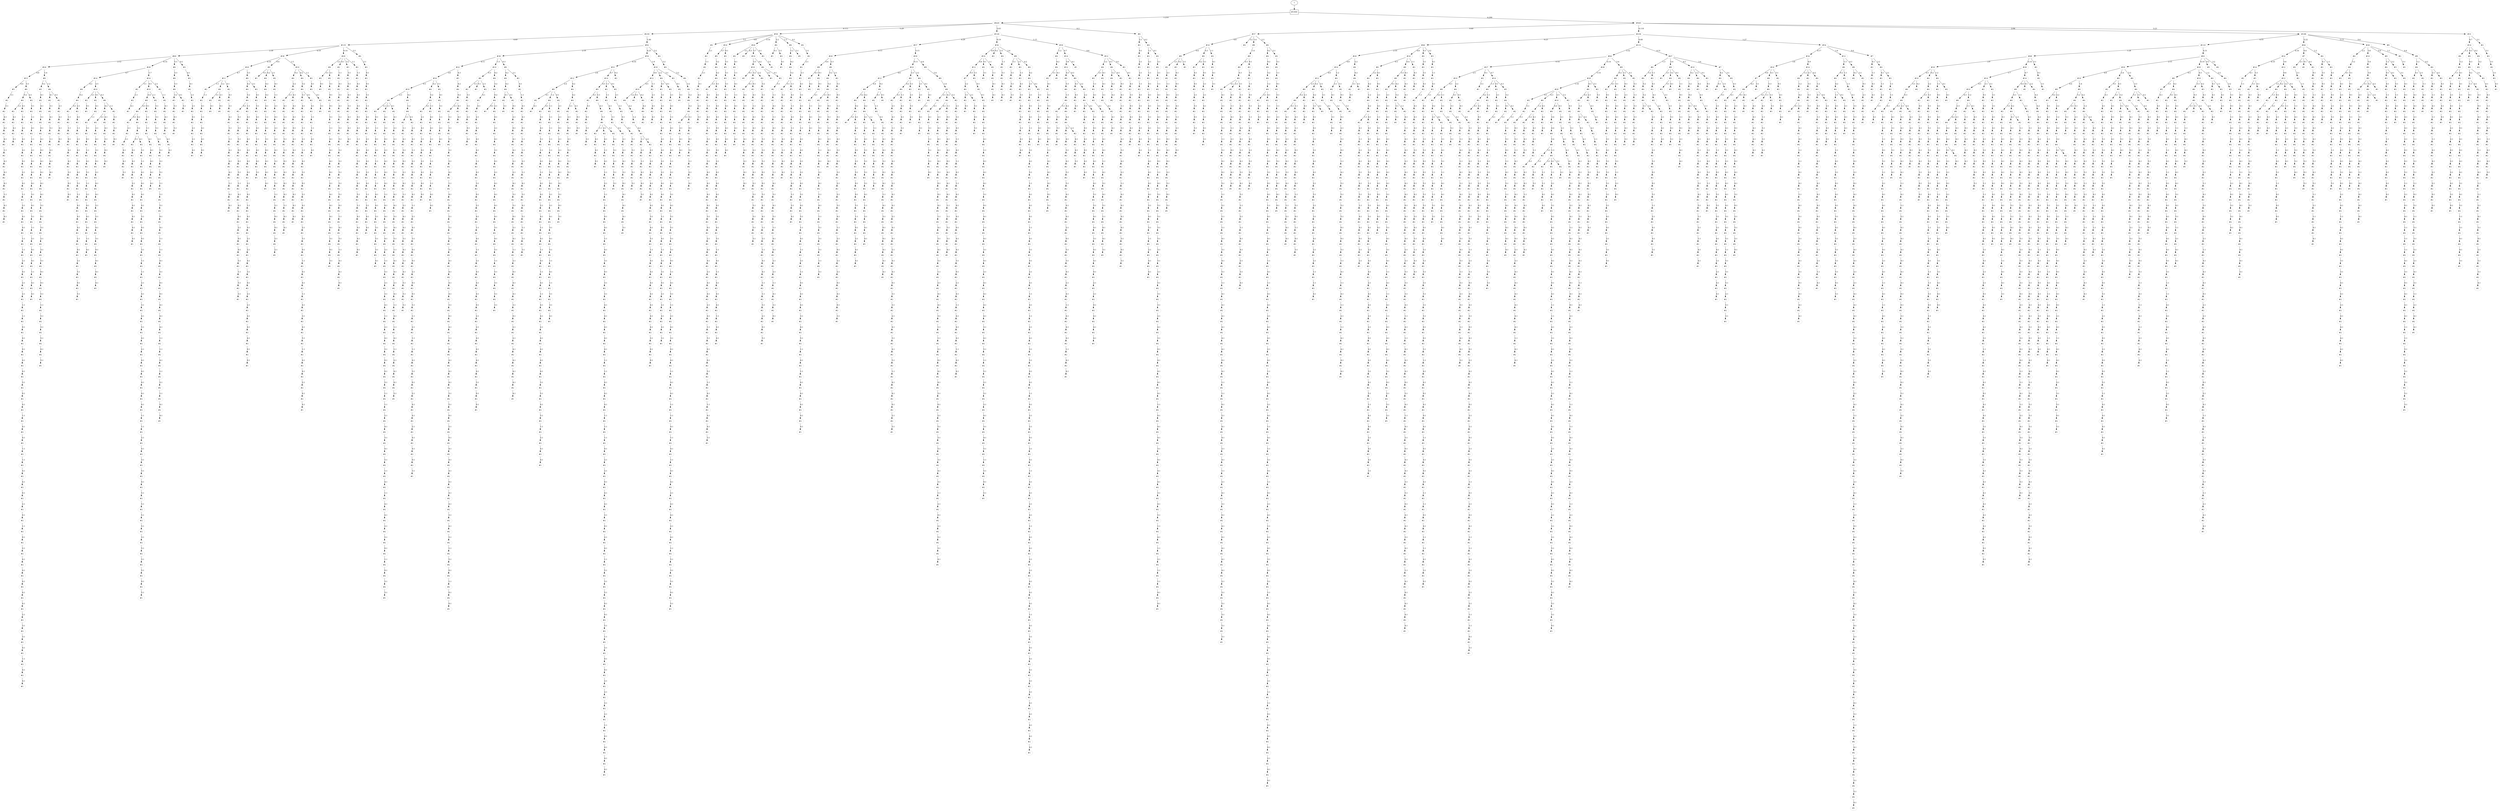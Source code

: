 // produced with flexfringe from git commitd1cf04ada0831d0605a3651971ef9a02091d8823
// dfasat/flexfringe -h=alergia -d=alergia_data -o=experiments/flexfringe_pautomac_study/flexfringe_data/exp6_n5_x0_w1_a1_b0_f1_I0_J0_K0_t1_l0_p0_44999999999999996dfa -n=5 -x=0 -w=1 -a=1 -b=0 -f=1 -I=0 -J=0 -K=0 -t=1 -l=0 -p=0.44999999999999996 /Users/nicholasrenninger/Google Drive/Grad School/specification learning/code/DPFA_DTS_product_experiment/dfasatInvestigations/experiments/flexfringe_pautomac_study/flexfringe_data/flexfringe_pautomac_study_train 
digraph DFA {
	0 [label="root" shape=box];
		I -> 0;
	0 [ label="#1000"  ];
		0 -> 1 [label="1:210"  ];
		0 -> 29 [label="4:290"  ];
	1 [ label="#420"  style=dotted ];
		1 -> 2 [label="4:115"  ];
		1 -> 20 [label="5:29"  ];
		1 -> 233 [label="2:63"  ];
		1 -> 796 [label="0:3"  ];
	2 [ label="#230"  style=dotted ];
		2 -> 3 [label="4:69"  ];
		2 -> 44 [label="1:46"  ];
	44 [ label="#92"  style=dotted ];
		44 -> 45 [label="2:19"  ];
		44 -> 681 [label="4:25"  ];
		44 -> 4114 [label="5:2"  ];
	681 [ label="#50"  style=dotted ];
		681 -> 682 [label="4:16"  ];
		681 -> 1553 [label="1:9"  ];
	1553 [ label="#18"  style=dotted ];
		1553 -> 1554 [label="4:6"  ];
		1553 -> 2257 [label="2:2"  ];
		1553 -> 2656 [label="5:1"  ];
	1554 [ label="#12"  style=dotted ];
		1554 -> 1555 [label="4:5"  ];
		1554 -> 3913 [label="1:1"  ];
	3913 [ label="#2"  style=dotted ];
		3913 -> 3914 [label="2:1"  ];
	3914 [ label="#2"  style=dotted ];
		3914 -> 3915 [label="4:1"  ];
	3915 [ label="#2"  style=dotted ];
		3915 -> 3916 [label="4:1"  ];
	3916 [ label="#1"  style=dotted ];
	1555 [ label="#10"  style=dotted ];
		1555 -> 1556 [label="2:2"  ];
		1555 -> 1767 [label="0:1"  ];
		1555 -> 3217 [label="4:2"  ];
	3217 [ label="#4"  style=dotted ];
		3217 -> 3218 [label="4:2"  ];
	3218 [ label="#4"  style=dotted ];
		3218 -> 3219 [label="4:2"  ];
	3219 [ label="#2"  style=dotted ];
	1556 [ label="#4"  style=dotted ];
		1556 -> 1557 [label="4:2"  ];
	1557 [ label="#4"  style=dotted ];
		1557 -> 1558 [label="1:2"  ];
	1558 [ label="#4"  style=dotted ];
		1558 -> 1559 [label="4:2"  ];
	1559 [ label="#4"  style=dotted ];
		1559 -> 1560 [label="1:1"  ];
		1559 -> 1768 [label="4:1"  ];
	1560 [ label="#2"  style=dotted ];
		1560 -> 1561 [label="2:1"  ];
	1561 [ label="#2"  style=dotted ];
		1561 -> 1562 [label="1:1"  ];
	1562 [ label="#2"  style=dotted ];
		1562 -> 1563 [label="4:1"  ];
	1563 [ label="#2"  style=dotted ];
		1563 -> 1564 [label="4:1"  ];
	1564 [ label="#2"  style=dotted ];
		1564 -> 1565 [label="3:1"  ];
	1565 [ label="#1"  style=dotted ];
	1768 [ label="#2"  style=dotted ];
		1768 -> 1769 [label="2:1"  ];
	1769 [ label="#2"  style=dotted ];
		1769 -> 1770 [label="2:1"  ];
	1770 [ label="#2"  style=dotted ];
		1770 -> 1771 [label="4:1"  ];
	1771 [ label="#2"  style=dotted ];
		1771 -> 1772 [label="4:1"  ];
	1772 [ label="#2"  style=dotted ];
		1772 -> 1773 [label="4:1"  ];
	1773 [ label="#2"  style=dotted ];
		1773 -> 1774 [label="4:1"  ];
	1774 [ label="#2"  style=dotted ];
		1774 -> 1775 [label="3:1"  ];
	1775 [ label="#2"  style=dotted ];
		1775 -> 1776 [label="4:1"  ];
	1776 [ label="#2"  style=dotted ];
		1776 -> 1777 [label="5:1"  ];
	1777 [ label="#2"  style=dotted ];
		1777 -> 1778 [label="1:1"  ];
	1778 [ label="#2"  style=dotted ];
		1778 -> 1779 [label="4:1"  ];
	1779 [ label="#2"  style=dotted ];
		1779 -> 1780 [label="4:1"  ];
	1780 [ label="#2"  style=dotted ];
		1780 -> 1781 [label="4:1"  ];
	1781 [ label="#2"  style=dotted ];
		1781 -> 1782 [label="4:1"  ];
	1782 [ label="#2"  style=dotted ];
		1782 -> 1783 [label="4:1"  ];
	1783 [ label="#2"  style=dotted ];
		1783 -> 1784 [label="4:1"  ];
	1784 [ label="#2"  style=dotted ];
		1784 -> 1785 [label="4:1"  ];
	1785 [ label="#2"  style=dotted ];
		1785 -> 1786 [label="3:1"  ];
	1786 [ label="#2"  style=dotted ];
		1786 -> 1787 [label="0:1"  ];
	1787 [ label="#2"  style=dotted ];
		1787 -> 1788 [label="0:1"  ];
	1788 [ label="#1"  style=dotted ];
	1767 [ label="#1"  style=dotted ];
	2257 [ label="#4"  style=dotted ];
		2257 -> 2258 [label="4:1"  ];
		2257 -> 3960 [label="0:1"  ];
	2258 [ label="#2"  style=dotted ];
		2258 -> 2259 [label="3:1"  ];
	2259 [ label="#2"  style=dotted ];
		2259 -> 2260 [label="4:1"  ];
	2260 [ label="#2"  style=dotted ];
		2260 -> 2261 [label="5:1"  ];
	2261 [ label="#2"  style=dotted ];
		2261 -> 2262 [label="4:1"  ];
	2262 [ label="#2"  style=dotted ];
		2262 -> 2263 [label="4:1"  ];
	2263 [ label="#2"  style=dotted ];
		2263 -> 2264 [label="4:1"  ];
	2264 [ label="#2"  style=dotted ];
		2264 -> 2265 [label="2:1"  ];
	2265 [ label="#2"  style=dotted ];
		2265 -> 2266 [label="2:1"  ];
	2266 [ label="#2"  style=dotted ];
		2266 -> 2267 [label="4:1"  ];
	2267 [ label="#2"  style=dotted ];
		2267 -> 2268 [label="4:1"  ];
	2268 [ label="#2"  style=dotted ];
		2268 -> 2269 [label="4:1"  ];
	2269 [ label="#2"  style=dotted ];
		2269 -> 2270 [label="1:1"  ];
	2270 [ label="#2"  style=dotted ];
		2270 -> 2271 [label="0:1"  ];
	2271 [ label="#2"  style=dotted ];
		2271 -> 2272 [label="4:1"  ];
	2272 [ label="#2"  style=dotted ];
		2272 -> 2273 [label="1:1"  ];
	2273 [ label="#2"  style=dotted ];
		2273 -> 2274 [label="4:1"  ];
	2274 [ label="#2"  style=dotted ];
		2274 -> 2275 [label="3:1"  ];
	2275 [ label="#2"  style=dotted ];
		2275 -> 2276 [label="0:1"  ];
	2276 [ label="#2"  style=dotted ];
		2276 -> 2277 [label="2:1"  ];
	2277 [ label="#2"  style=dotted ];
		2277 -> 2278 [label="2:1"  ];
	2278 [ label="#2"  style=dotted ];
		2278 -> 2279 [label="4:1"  ];
	2279 [ label="#2"  style=dotted ];
		2279 -> 2280 [label="4:1"  ];
	2280 [ label="#2"  style=dotted ];
		2280 -> 2281 [label="3:1"  ];
	2281 [ label="#1"  style=dotted ];
	3960 [ label="#2"  style=dotted ];
		3960 -> 3961 [label="2:1"  ];
	3961 [ label="#2"  style=dotted ];
		3961 -> 3962 [label="4:1"  ];
	3962 [ label="#2"  style=dotted ];
		3962 -> 3963 [label="1:1"  ];
	3963 [ label="#2"  style=dotted ];
		3963 -> 3964 [label="4:1"  ];
	3964 [ label="#2"  style=dotted ];
		3964 -> 3965 [label="1:1"  ];
	3965 [ label="#2"  style=dotted ];
		3965 -> 3966 [label="4:1"  ];
	3966 [ label="#2"  style=dotted ];
		3966 -> 3967 [label="1:1"  ];
	3967 [ label="#2"  style=dotted ];
		3967 -> 3968 [label="2:1"  ];
	3968 [ label="#2"  style=dotted ];
		3968 -> 3969 [label="4:1"  ];
	3969 [ label="#2"  style=dotted ];
		3969 -> 3970 [label="3:1"  ];
	3970 [ label="#2"  style=dotted ];
		3970 -> 3971 [label="4:1"  ];
	3971 [ label="#2"  style=dotted ];
		3971 -> 3972 [label="5:1"  ];
	3972 [ label="#2"  style=dotted ];
		3972 -> 3973 [label="5:1"  ];
	3973 [ label="#2"  style=dotted ];
		3973 -> 3974 [label="5:1"  ];
	3974 [ label="#2"  style=dotted ];
		3974 -> 3975 [label="5:1"  ];
	3975 [ label="#2"  style=dotted ];
		3975 -> 3976 [label="0:1"  ];
	3976 [ label="#2"  style=dotted ];
		3976 -> 3977 [label="1:1"  ];
	3977 [ label="#2"  style=dotted ];
		3977 -> 3978 [label="4:1"  ];
	3978 [ label="#2"  style=dotted ];
		3978 -> 3979 [label="5:1"  ];
	3979 [ label="#2"  style=dotted ];
		3979 -> 3980 [label="1:1"  ];
	3980 [ label="#2"  style=dotted ];
		3980 -> 3981 [label="2:1"  ];
	3981 [ label="#2"  style=dotted ];
		3981 -> 3982 [label="4:1"  ];
	3982 [ label="#2"  style=dotted ];
		3982 -> 3983 [label="3:1"  ];
	3983 [ label="#2"  style=dotted ];
		3983 -> 3984 [label="0:1"  ];
	3984 [ label="#2"  style=dotted ];
		3984 -> 3985 [label="4:1"  ];
	3985 [ label="#2"  style=dotted ];
		3985 -> 3986 [label="1:1"  ];
	3986 [ label="#2"  style=dotted ];
		3986 -> 3987 [label="4:1"  ];
	3987 [ label="#2"  style=dotted ];
		3987 -> 3988 [label="4:1"  ];
	3988 [ label="#2"  style=dotted ];
		3988 -> 3989 [label="1:1"  ];
	3989 [ label="#2"  style=dotted ];
		3989 -> 3990 [label="1:1"  ];
	3990 [ label="#2"  style=dotted ];
		3990 -> 3991 [label="4:1"  ];
	3991 [ label="#2"  style=dotted ];
		3991 -> 3992 [label="1:1"  ];
	3992 [ label="#2"  style=dotted ];
		3992 -> 3993 [label="4:1"  ];
	3993 [ label="#2"  style=dotted ];
		3993 -> 3994 [label="1:1"  ];
	3994 [ label="#2"  style=dotted ];
		3994 -> 3995 [label="4:1"  ];
	3995 [ label="#2"  style=dotted ];
		3995 -> 3996 [label="4:1"  ];
	3996 [ label="#2"  style=dotted ];
		3996 -> 3997 [label="2:1"  ];
	3997 [ label="#2"  style=dotted ];
		3997 -> 3998 [label="4:1"  ];
	3998 [ label="#2"  style=dotted ];
		3998 -> 3999 [label="4:1"  ];
	3999 [ label="#2"  style=dotted ];
		3999 -> 4000 [label="2:1"  ];
	4000 [ label="#2"  style=dotted ];
		4000 -> 4001 [label="4:1"  ];
	4001 [ label="#2"  style=dotted ];
		4001 -> 4002 [label="1:1"  ];
	4002 [ label="#2"  style=dotted ];
		4002 -> 4003 [label="5:1"  ];
	4003 [ label="#2"  style=dotted ];
		4003 -> 4004 [label="3:1"  ];
	4004 [ label="#2"  style=dotted ];
		4004 -> 4005 [label="5:1"  ];
	4005 [ label="#2"  style=dotted ];
		4005 -> 4006 [label="0:1"  ];
	4006 [ label="#2"  style=dotted ];
		4006 -> 4007 [label="5:1"  ];
	4007 [ label="#1"  style=dotted ];
	2656 [ label="#2"  style=dotted ];
		2656 -> 2657 [label="0:1"  ];
	2657 [ label="#2"  style=dotted ];
		2657 -> 2658 [label="5:1"  ];
	2658 [ label="#1"  style=dotted ];
	682 [ label="#31"  style=dotted ];
		682 -> 683 [label="2:6"  ];
		682 -> 2004 [label="4:7"  ];
		682 -> 3213 [label="0:2"  ];
	2004 [ label="#14"  style=dotted ];
		2004 -> 2005 [label="4:5"  ];
		2004 -> 2451 [label="1:1"  ];
		2004 -> 2615 [label="0:1"  ];
	2451 [ label="#2"  style=dotted ];
		2451 -> 2452 [label="1:1"  ];
	2452 [ label="#2"  style=dotted ];
		2452 -> 2453 [label="4:1"  ];
	2453 [ label="#2"  style=dotted ];
		2453 -> 2454 [label="3:1"  ];
	2454 [ label="#2"  style=dotted ];
		2454 -> 2455 [label="0:1"  ];
	2455 [ label="#2"  style=dotted ];
		2455 -> 2456 [label="2:1"  ];
	2456 [ label="#2"  style=dotted ];
		2456 -> 2457 [label="2:1"  ];
	2457 [ label="#2"  style=dotted ];
		2457 -> 2458 [label="4:1"  ];
	2458 [ label="#2"  style=dotted ];
		2458 -> 2459 [label="3:1"  ];
	2459 [ label="#2"  style=dotted ];
		2459 -> 2460 [label="0:1"  ];
	2460 [ label="#2"  style=dotted ];
		2460 -> 2461 [label="4:1"  ];
	2461 [ label="#2"  style=dotted ];
		2461 -> 2462 [label="4:1"  ];
	2462 [ label="#2"  style=dotted ];
		2462 -> 2463 [label="4:1"  ];
	2463 [ label="#2"  style=dotted ];
		2463 -> 2464 [label="3:1"  ];
	2464 [ label="#1"  style=dotted ];
	2005 [ label="#9"  style=dotted ];
		2005 -> 2006 [label="4:1"  ];
		2005 -> 2790 [label="3:3"  ];
	2006 [ label="#2"  style=dotted ];
		2006 -> 2007 [label="4:1"  ];
	2007 [ label="#2"  style=dotted ];
		2007 -> 2008 [label="0:1"  ];
	2008 [ label="#2"  style=dotted ];
		2008 -> 2009 [label="3:1"  ];
	2009 [ label="#2"  style=dotted ];
		2009 -> 2010 [label="3:1"  ];
	2010 [ label="#1"  style=dotted ];
	2790 [ label="#6"  style=dotted ];
		2790 -> 2791 [label="4:3"  ];
	2791 [ label="#6"  style=dotted ];
		2791 -> 2792 [label="5:3"  ];
	2792 [ label="#6"  style=dotted ];
		2792 -> 2793 [label="1:1"  ];
		2792 -> 3351 [label="4:1"  ];
		2792 -> 3465 [label="5:1"  ];
	2793 [ label="#2"  style=dotted ];
		2793 -> 2794 [label="4:1"  ];
	2794 [ label="#2"  style=dotted ];
		2794 -> 2795 [label="4:1"  ];
	2795 [ label="#2"  style=dotted ];
		2795 -> 2796 [label="0:1"  ];
	2796 [ label="#1"  style=dotted ];
	3351 [ label="#2"  style=dotted ];
		3351 -> 3352 [label="4:1"  ];
	3352 [ label="#2"  style=dotted ];
		3352 -> 3353 [label="1:1"  ];
	3353 [ label="#2"  style=dotted ];
		3353 -> 3354 [label="4:1"  ];
	3354 [ label="#2"  style=dotted ];
		3354 -> 3355 [label="1:1"  ];
	3355 [ label="#2"  style=dotted ];
		3355 -> 3356 [label="2:1"  ];
	3356 [ label="#2"  style=dotted ];
		3356 -> 3357 [label="1:1"  ];
	3357 [ label="#2"  style=dotted ];
		3357 -> 3358 [label="1:1"  ];
	3358 [ label="#2"  style=dotted ];
		3358 -> 3359 [label="0:1"  ];
	3359 [ label="#2"  style=dotted ];
		3359 -> 3360 [label="4:1"  ];
	3360 [ label="#2"  style=dotted ];
		3360 -> 3361 [label="1:1"  ];
	3361 [ label="#2"  style=dotted ];
		3361 -> 3362 [label="4:1"  ];
	3362 [ label="#2"  style=dotted ];
		3362 -> 3363 [label="3:1"  ];
	3363 [ label="#2"  style=dotted ];
		3363 -> 3364 [label="0:1"  ];
	3364 [ label="#2"  style=dotted ];
		3364 -> 3365 [label="3:1"  ];
	3365 [ label="#2"  style=dotted ];
		3365 -> 3366 [label="3:1"  ];
	3366 [ label="#2"  style=dotted ];
		3366 -> 3367 [label="4:1"  ];
	3367 [ label="#2"  style=dotted ];
		3367 -> 3368 [label="4:1"  ];
	3368 [ label="#2"  style=dotted ];
		3368 -> 3369 [label="4:1"  ];
	3369 [ label="#2"  style=dotted ];
		3369 -> 3370 [label="4:1"  ];
	3370 [ label="#2"  style=dotted ];
		3370 -> 3371 [label="4:1"  ];
	3371 [ label="#2"  style=dotted ];
		3371 -> 3372 [label="1:1"  ];
	3372 [ label="#2"  style=dotted ];
		3372 -> 3373 [label="1:1"  ];
	3373 [ label="#2"  style=dotted ];
		3373 -> 3374 [label="4:1"  ];
	3374 [ label="#2"  style=dotted ];
		3374 -> 3375 [label="4:1"  ];
	3375 [ label="#2"  style=dotted ];
		3375 -> 3376 [label="4:1"  ];
	3376 [ label="#2"  style=dotted ];
		3376 -> 3377 [label="1:1"  ];
	3377 [ label="#2"  style=dotted ];
		3377 -> 3378 [label="1:1"  ];
	3378 [ label="#2"  style=dotted ];
		3378 -> 3379 [label="1:1"  ];
	3379 [ label="#2"  style=dotted ];
		3379 -> 3380 [label="0:1"  ];
	3380 [ label="#2"  style=dotted ];
		3380 -> 3381 [label="2:1"  ];
	3381 [ label="#2"  style=dotted ];
		3381 -> 3382 [label="2:1"  ];
	3382 [ label="#2"  style=dotted ];
		3382 -> 3383 [label="0:1"  ];
	3383 [ label="#2"  style=dotted ];
		3383 -> 3384 [label="4:1"  ];
	3384 [ label="#2"  style=dotted ];
		3384 -> 3385 [label="4:1"  ];
	3385 [ label="#2"  style=dotted ];
		3385 -> 3386 [label="3:1"  ];
	3386 [ label="#2"  style=dotted ];
		3386 -> 3387 [label="0:1"  ];
	3387 [ label="#2"  style=dotted ];
		3387 -> 3388 [label="2:1"  ];
	3388 [ label="#2"  style=dotted ];
		3388 -> 3389 [label="4:1"  ];
	3389 [ label="#2"  style=dotted ];
		3389 -> 3390 [label="1:1"  ];
	3390 [ label="#2"  style=dotted ];
		3390 -> 3391 [label="5:1"  ];
	3391 [ label="#2"  style=dotted ];
		3391 -> 3392 [label="3:1"  ];
	3392 [ label="#2"  style=dotted ];
		3392 -> 3393 [label="5:1"  ];
	3393 [ label="#2"  style=dotted ];
		3393 -> 3394 [label="0:1"  ];
	3394 [ label="#2"  style=dotted ];
		3394 -> 3395 [label="0:1"  ];
	3395 [ label="#2"  style=dotted ];
		3395 -> 3396 [label="5:1"  ];
	3396 [ label="#2"  style=dotted ];
		3396 -> 3397 [label="1:1"  ];
	3397 [ label="#2"  style=dotted ];
		3397 -> 3398 [label="2:1"  ];
	3398 [ label="#2"  style=dotted ];
		3398 -> 3399 [label="0:1"  ];
	3399 [ label="#2"  style=dotted ];
		3399 -> 3400 [label="0:1"  ];
	3400 [ label="#2"  style=dotted ];
		3400 -> 3401 [label="2:1"  ];
	3401 [ label="#2"  style=dotted ];
		3401 -> 3402 [label="2:1"  ];
	3402 [ label="#2"  style=dotted ];
		3402 -> 3403 [label="3:1"  ];
	3403 [ label="#2"  style=dotted ];
		3403 -> 3404 [label="2:1"  ];
	3404 [ label="#2"  style=dotted ];
		3404 -> 3405 [label="1:1"  ];
	3405 [ label="#2"  style=dotted ];
		3405 -> 3406 [label="0:1"  ];
	3406 [ label="#2"  style=dotted ];
		3406 -> 3407 [label="4:1"  ];
	3407 [ label="#2"  style=dotted ];
		3407 -> 3408 [label="4:1"  ];
	3408 [ label="#2"  style=dotted ];
		3408 -> 3409 [label="4:1"  ];
	3409 [ label="#1"  style=dotted ];
	3465 [ label="#2"  style=dotted ];
		3465 -> 3466 [label="5:1"  ];
	3466 [ label="#2"  style=dotted ];
		3466 -> 3467 [label="5:1"  ];
	3467 [ label="#2"  style=dotted ];
		3467 -> 3468 [label="2:1"  ];
	3468 [ label="#2"  style=dotted ];
		3468 -> 3469 [label="5:1"  ];
	3469 [ label="#2"  style=dotted ];
		3469 -> 3470 [label="3:1"  ];
	3470 [ label="#1"  style=dotted ];
	2615 [ label="#2"  style=dotted ];
		2615 -> 2616 [label="2:1"  ];
	2616 [ label="#2"  style=dotted ];
		2616 -> 2617 [label="5:1"  ];
	2617 [ label="#2"  style=dotted ];
		2617 -> 2618 [label="0:1"  ];
	2618 [ label="#2"  style=dotted ];
		2618 -> 2619 [label="0:1"  ];
	2619 [ label="#2"  style=dotted ];
		2619 -> 2620 [label="5:1"  ];
	2620 [ label="#2"  style=dotted ];
		2620 -> 2621 [label="5:1"  ];
	2621 [ label="#2"  style=dotted ];
		2621 -> 2622 [label="5:1"  ];
	2622 [ label="#2"  style=dotted ];
		2622 -> 2623 [label="5:1"  ];
	2623 [ label="#2"  style=dotted ];
		2623 -> 2624 [label="3:1"  ];
	2624 [ label="#1"  style=dotted ];
	683 [ label="#12"  style=dotted ];
		683 -> 684 [label="2:4"  ];
		683 -> 855 [label="4:2"  ];
	855 [ label="#4"  style=dotted ];
		855 -> 856 [label="4:2"  ];
	856 [ label="#4"  style=dotted ];
		856 -> 857 [label="2:1"  ];
		856 -> 3473 [label="4:1"  ];
	3473 [ label="#2"  style=dotted ];
		3473 -> 3474 [label="0:1"  ];
	3474 [ label="#2"  style=dotted ];
		3474 -> 3475 [label="0:1"  ];
	3475 [ label="#1"  style=dotted ];
	857 [ label="#2"  style=dotted ];
		857 -> 858 [label="2:1"  ];
	858 [ label="#2"  style=dotted ];
		858 -> 859 [label="0:1"  ];
	859 [ label="#2"  style=dotted ];
		859 -> 860 [label="2:1"  ];
	860 [ label="#2"  style=dotted ];
		860 -> 861 [label="5:1"  ];
	861 [ label="#2"  style=dotted ];
		861 -> 862 [label="1:1"  ];
	862 [ label="#2"  style=dotted ];
		862 -> 863 [label="5:1"  ];
	863 [ label="#1"  style=dotted ];
	684 [ label="#8"  style=dotted ];
		684 -> 685 [label="4:1"  ];
		684 -> 1613 [label="1:2"  ];
		684 -> 4260 [label="0:1"  ];
	1613 [ label="#4"  style=dotted ];
		1613 -> 1614 [label="4:1"  ];
		1613 -> 4469 [label="1:1"  ];
	4469 [ label="#2"  style=dotted ];
		4469 -> 4470 [label="1:1"  ];
	4470 [ label="#2"  style=dotted ];
		4470 -> 4471 [label="1:1"  ];
	4471 [ label="#2"  style=dotted ];
		4471 -> 4472 [label="1:1"  ];
	4472 [ label="#2"  style=dotted ];
		4472 -> 4473 [label="1:1"  ];
	4473 [ label="#2"  style=dotted ];
		4473 -> 4474 [label="4:1"  ];
	4474 [ label="#2"  style=dotted ];
		4474 -> 4475 [label="3:1"  ];
	4475 [ label="#2"  style=dotted ];
		4475 -> 4476 [label="0:1"  ];
	4476 [ label="#2"  style=dotted ];
		4476 -> 4477 [label="2:1"  ];
	4477 [ label="#2"  style=dotted ];
		4477 -> 4478 [label="2:1"  ];
	4478 [ label="#2"  style=dotted ];
		4478 -> 4479 [label="4:1"  ];
	4479 [ label="#2"  style=dotted ];
		4479 -> 4480 [label="3:1"  ];
	4480 [ label="#2"  style=dotted ];
		4480 -> 4481 [label="4:1"  ];
	4481 [ label="#2"  style=dotted ];
		4481 -> 4482 [label="5:1"  ];
	4482 [ label="#2"  style=dotted ];
		4482 -> 4483 [label="1:1"  ];
	4483 [ label="#2"  style=dotted ];
		4483 -> 4484 [label="4:1"  ];
	4484 [ label="#2"  style=dotted ];
		4484 -> 4485 [label="1:1"  ];
	4485 [ label="#2"  style=dotted ];
		4485 -> 4486 [label="5:1"  ];
	4486 [ label="#2"  style=dotted ];
		4486 -> 4487 [label="3:1"  ];
	4487 [ label="#2"  style=dotted ];
		4487 -> 4488 [label="4:1"  ];
	4488 [ label="#1"  style=dotted ];
	1614 [ label="#2"  style=dotted ];
		1614 -> 1615 [label="3:1"  ];
	1615 [ label="#2"  style=dotted ];
		1615 -> 1616 [label="4:1"  ];
	1616 [ label="#2"  style=dotted ];
		1616 -> 1617 [label="5:1"  ];
	1617 [ label="#2"  style=dotted ];
		1617 -> 1618 [label="1:1"  ];
	1618 [ label="#2"  style=dotted ];
		1618 -> 1619 [label="4:1"  ];
	1619 [ label="#2"  style=dotted ];
		1619 -> 1620 [label="1:1"  ];
	1620 [ label="#2"  style=dotted ];
		1620 -> 1621 [label="4:1"  ];
	1621 [ label="#2"  style=dotted ];
		1621 -> 1622 [label="4:1"  ];
	1622 [ label="#2"  style=dotted ];
		1622 -> 1623 [label="2:1"  ];
	1623 [ label="#2"  style=dotted ];
		1623 -> 1624 [label="4:1"  ];
	1624 [ label="#2"  style=dotted ];
		1624 -> 1625 [label="1:1"  ];
	1625 [ label="#2"  style=dotted ];
		1625 -> 1626 [label="4:1"  ];
	1626 [ label="#2"  style=dotted ];
		1626 -> 1627 [label="1:1"  ];
	1627 [ label="#2"  style=dotted ];
		1627 -> 1628 [label="4:1"  ];
	1628 [ label="#2"  style=dotted ];
		1628 -> 1629 [label="1:1"  ];
	1629 [ label="#2"  style=dotted ];
		1629 -> 1630 [label="4:1"  ];
	1630 [ label="#2"  style=dotted ];
		1630 -> 1631 [label="1:1"  ];
	1631 [ label="#2"  style=dotted ];
		1631 -> 1632 [label="4:1"  ];
	1632 [ label="#2"  style=dotted ];
		1632 -> 1633 [label="4:1"  ];
	1633 [ label="#2"  style=dotted ];
		1633 -> 1634 [label="2:1"  ];
	1634 [ label="#2"  style=dotted ];
		1634 -> 1635 [label="4:1"  ];
	1635 [ label="#2"  style=dotted ];
		1635 -> 1636 [label="4:1"  ];
	1636 [ label="#2"  style=dotted ];
		1636 -> 1637 [label="4:1"  ];
	1637 [ label="#2"  style=dotted ];
		1637 -> 1638 [label="4:1"  ];
	1638 [ label="#2"  style=dotted ];
		1638 -> 1639 [label="3:1"  ];
	1639 [ label="#2"  style=dotted ];
		1639 -> 1640 [label="5:1"  ];
	1640 [ label="#2"  style=dotted ];
		1640 -> 1641 [label="4:1"  ];
	1641 [ label="#2"  style=dotted ];
		1641 -> 1642 [label="5:1"  ];
	1642 [ label="#2"  style=dotted ];
		1642 -> 1643 [label="1:1"  ];
	1643 [ label="#2"  style=dotted ];
		1643 -> 1644 [label="2:1"  ];
	1644 [ label="#2"  style=dotted ];
		1644 -> 1645 [label="4:1"  ];
	1645 [ label="#2"  style=dotted ];
		1645 -> 1646 [label="4:1"  ];
	1646 [ label="#1"  style=dotted ];
	685 [ label="#2"  style=dotted ];
		685 -> 686 [label="4:1"  ];
	686 [ label="#1"  style=dotted ];
	4260 [ label="#2"  style=dotted ];
		4260 -> 4261 [label="2:1"  ];
	4261 [ label="#2"  style=dotted ];
		4261 -> 4262 [label="2:1"  ];
	4262 [ label="#2"  style=dotted ];
		4262 -> 4263 [label="0:1"  ];
	4263 [ label="#2"  style=dotted ];
		4263 -> 4264 [label="2:1"  ];
	4264 [ label="#2"  style=dotted ];
		4264 -> 4265 [label="2:1"  ];
	4265 [ label="#2"  style=dotted ];
		4265 -> 4266 [label="0:1"  ];
	4266 [ label="#2"  style=dotted ];
		4266 -> 4267 [label="4:1"  ];
	4267 [ label="#2"  style=dotted ];
		4267 -> 4268 [label="4:1"  ];
	4268 [ label="#2"  style=dotted ];
		4268 -> 4269 [label="3:1"  ];
	4269 [ label="#2"  style=dotted ];
		4269 -> 4270 [label="0:1"  ];
	4270 [ label="#2"  style=dotted ];
		4270 -> 4271 [label="3:1"  ];
	4271 [ label="#1"  style=dotted ];
	3213 [ label="#2"  style=dotted ];
	45 [ label="#38"  style=dotted ];
		45 -> 46 [label="4:11"  ];
		45 -> 1428 [label="1:5"  ];
		45 -> 3702 [label="0:3"  ];
	1428 [ label="#10"  style=dotted ];
		1428 -> 1429 [label="0:3"  ];
		1428 -> 1521 [label="4:2"  ];
	1521 [ label="#4"  style=dotted ];
		1521 -> 1522 [label="3:2"  ];
	1522 [ label="#4"  style=dotted ];
		1522 -> 1523 [label="0:2"  ];
	1523 [ label="#4"  style=dotted ];
		1523 -> 1524 [label="0:1"  ];
		1523 -> 4095 [label="2:1"  ];
	4095 [ label="#2"  style=dotted ];
		4095 -> 4096 [label="0:1"  ];
	4096 [ label="#2"  style=dotted ];
		4096 -> 4097 [label="2:1"  ];
	4097 [ label="#2"  style=dotted ];
		4097 -> 4098 [label="4:1"  ];
	4098 [ label="#2"  style=dotted ];
		4098 -> 4099 [label="3:1"  ];
	4099 [ label="#2"  style=dotted ];
		4099 -> 4100 [label="0:1"  ];
	4100 [ label="#2"  style=dotted ];
		4100 -> 4101 [label="2:1"  ];
	4101 [ label="#2"  style=dotted ];
		4101 -> 4102 [label="4:1"  ];
	4102 [ label="#2"  style=dotted ];
		4102 -> 4103 [label="4:1"  ];
	4103 [ label="#2"  style=dotted ];
		4103 -> 4104 [label="4:1"  ];
	4104 [ label="#2"  style=dotted ];
		4104 -> 4105 [label="4:1"  ];
	4105 [ label="#2"  style=dotted ];
		4105 -> 4106 [label="3:1"  ];
	4106 [ label="#2"  style=dotted ];
		4106 -> 4107 [label="4:1"  ];
	4107 [ label="#2"  style=dotted ];
		4107 -> 4108 [label="5:1"  ];
	4108 [ label="#2"  style=dotted ];
		4108 -> 4109 [label="1:1"  ];
	4109 [ label="#2"  style=dotted ];
		4109 -> 4110 [label="5:1"  ];
	4110 [ label="#2"  style=dotted ];
		4110 -> 4111 [label="3:1"  ];
	4111 [ label="#2"  style=dotted ];
		4111 -> 4112 [label="5:1"  ];
	4112 [ label="#2"  style=dotted ];
		4112 -> 4113 [label="3:1"  ];
	4113 [ label="#1"  style=dotted ];
	1524 [ label="#1"  style=dotted ];
	1429 [ label="#6"  style=dotted ];
		1429 -> 1430 [label="3:1"  ];
		1429 -> 3494 [label="0:1"  ];
		1429 -> 3510 [label="2:1"  ];
	3510 [ label="#2"  style=dotted ];
		3510 -> 3511 [label="4:1"  ];
	3511 [ label="#2"  style=dotted ];
		3511 -> 3512 [label="4:1"  ];
	3512 [ label="#2"  style=dotted ];
		3512 -> 3513 [label="2:1"  ];
	3513 [ label="#2"  style=dotted ];
		3513 -> 3514 [label="4:1"  ];
	3514 [ label="#2"  style=dotted ];
		3514 -> 3515 [label="4:1"  ];
	3515 [ label="#2"  style=dotted ];
		3515 -> 3516 [label="4:1"  ];
	3516 [ label="#2"  style=dotted ];
		3516 -> 3517 [label="1:1"  ];
	3517 [ label="#2"  style=dotted ];
		3517 -> 3518 [label="4:1"  ];
	3518 [ label="#2"  style=dotted ];
		3518 -> 3519 [label="3:1"  ];
	3519 [ label="#2"  style=dotted ];
		3519 -> 3520 [label="0:1"  ];
	3520 [ label="#2"  style=dotted ];
		3520 -> 3521 [label="2:1"  ];
	3521 [ label="#2"  style=dotted ];
		3521 -> 3522 [label="4:1"  ];
	3522 [ label="#2"  style=dotted ];
		3522 -> 3523 [label="1:1"  ];
	3523 [ label="#2"  style=dotted ];
		3523 -> 3524 [label="4:1"  ];
	3524 [ label="#2"  style=dotted ];
		3524 -> 3525 [label="1:1"  ];
	3525 [ label="#2"  style=dotted ];
		3525 -> 3526 [label="2:1"  ];
	3526 [ label="#2"  style=dotted ];
		3526 -> 3527 [label="4:1"  ];
	3527 [ label="#2"  style=dotted ];
		3527 -> 3528 [label="4:1"  ];
	3528 [ label="#2"  style=dotted ];
		3528 -> 3529 [label="4:1"  ];
	3529 [ label="#2"  style=dotted ];
		3529 -> 3530 [label="0:1"  ];
	3530 [ label="#2"  style=dotted ];
		3530 -> 3531 [label="2:1"  ];
	3531 [ label="#2"  style=dotted ];
		3531 -> 3532 [label="2:1"  ];
	3532 [ label="#2"  style=dotted ];
		3532 -> 3533 [label="4:1"  ];
	3533 [ label="#2"  style=dotted ];
		3533 -> 3534 [label="4:1"  ];
	3534 [ label="#2"  style=dotted ];
		3534 -> 3535 [label="4:1"  ];
	3535 [ label="#2"  style=dotted ];
		3535 -> 3536 [label="4:1"  ];
	3536 [ label="#2"  style=dotted ];
		3536 -> 3537 [label="3:1"  ];
	3537 [ label="#2"  style=dotted ];
		3537 -> 3538 [label="0:1"  ];
	3538 [ label="#2"  style=dotted ];
		3538 -> 3539 [label="0:1"  ];
	3539 [ label="#1"  style=dotted ];
	1430 [ label="#2"  style=dotted ];
		1430 -> 1431 [label="3:1"  ];
	1431 [ label="#2"  style=dotted ];
		1431 -> 1432 [label="3:1"  ];
	1432 [ label="#2"  style=dotted ];
		1432 -> 1433 [label="2:1"  ];
	1433 [ label="#2"  style=dotted ];
		1433 -> 1434 [label="0:1"  ];
	1434 [ label="#2"  style=dotted ];
		1434 -> 1435 [label="3:1"  ];
	1435 [ label="#1"  style=dotted ];
	3494 [ label="#1"  style=dotted ];
	46 [ label="#22"  style=dotted ];
		46 -> 47 [label="3:8"  ];
		46 -> 2602 [label="4:3"  ];
	2602 [ label="#5"  style=dotted ];
		2602 -> 2711 [label="4:2"  ];
	2711 [ label="#4"  style=dotted ];
		2711 -> 2712 [label="0:2"  ];
	2712 [ label="#4"  style=dotted ];
		2712 -> 2713 [label="2:1"  ];
		2712 -> 4425 [label="4:1"  ];
	4425 [ label="#2"  style=dotted ];
		4425 -> 4426 [label="4:1"  ];
	4426 [ label="#1"  style=dotted ];
	2713 [ label="#2"  style=dotted ];
		2713 -> 2714 [label="5:1"  ];
	2714 [ label="#2"  style=dotted ];
		2714 -> 2715 [label="3:1"  ];
	2715 [ label="#2"  style=dotted ];
		2715 -> 2716 [label="5:1"  ];
	2716 [ label="#2"  style=dotted ];
		2716 -> 2717 [label="3:1"  ];
	2717 [ label="#2"  style=dotted ];
		2717 -> 2718 [label="3:1"  ];
	2718 [ label="#2"  style=dotted ];
		2718 -> 2719 [label="4:1"  ];
	2719 [ label="#2"  style=dotted ];
		2719 -> 2720 [label="1:1"  ];
	2720 [ label="#2"  style=dotted ];
		2720 -> 2721 [label="4:1"  ];
	2721 [ label="#2"  style=dotted ];
		2721 -> 2722 [label="4:1"  ];
	2722 [ label="#2"  style=dotted ];
		2722 -> 2723 [label="2:1"  ];
	2723 [ label="#2"  style=dotted ];
		2723 -> 2724 [label="5:1"  ];
	2724 [ label="#2"  style=dotted ];
		2724 -> 2725 [label="3:1"  ];
	2725 [ label="#2"  style=dotted ];
		2725 -> 2726 [label="3:1"  ];
	2726 [ label="#2"  style=dotted ];
		2726 -> 2727 [label="4:1"  ];
	2727 [ label="#2"  style=dotted ];
		2727 -> 2728 [label="4:1"  ];
	2728 [ label="#2"  style=dotted ];
		2728 -> 2729 [label="4:1"  ];
	2729 [ label="#2"  style=dotted ];
		2729 -> 2730 [label="4:1"  ];
	2730 [ label="#2"  style=dotted ];
		2730 -> 2731 [label="3:1"  ];
	2731 [ label="#2"  style=dotted ];
		2731 -> 2732 [label="0:1"  ];
	2732 [ label="#2"  style=dotted ];
		2732 -> 2733 [label="4:1"  ];
	2733 [ label="#2"  style=dotted ];
		2733 -> 2734 [label="1:1"  ];
	2734 [ label="#2"  style=dotted ];
		2734 -> 2735 [label="4:1"  ];
	2735 [ label="#2"  style=dotted ];
		2735 -> 2736 [label="4:1"  ];
	2736 [ label="#2"  style=dotted ];
		2736 -> 2737 [label="4:1"  ];
	2737 [ label="#2"  style=dotted ];
		2737 -> 2738 [label="4:1"  ];
	2738 [ label="#2"  style=dotted ];
		2738 -> 2739 [label="3:1"  ];
	2739 [ label="#2"  style=dotted ];
		2739 -> 2740 [label="5:1"  ];
	2740 [ label="#2"  style=dotted ];
		2740 -> 2741 [label="0:1"  ];
	2741 [ label="#2"  style=dotted ];
		2741 -> 2742 [label="2:1"  ];
	2742 [ label="#2"  style=dotted ];
		2742 -> 2743 [label="0:1"  ];
	2743 [ label="#2"  style=dotted ];
		2743 -> 2744 [label="4:1"  ];
	2744 [ label="#2"  style=dotted ];
		2744 -> 2745 [label="4:1"  ];
	2745 [ label="#2"  style=dotted ];
		2745 -> 2746 [label="4:1"  ];
	2746 [ label="#2"  style=dotted ];
		2746 -> 2747 [label="0:1"  ];
	2747 [ label="#2"  style=dotted ];
		2747 -> 2748 [label="4:1"  ];
	2748 [ label="#2"  style=dotted ];
		2748 -> 2749 [label="4:1"  ];
	2749 [ label="#2"  style=dotted ];
		2749 -> 2750 [label="3:1"  ];
	2750 [ label="#2"  style=dotted ];
		2750 -> 2751 [label="4:1"  ];
	2751 [ label="#2"  style=dotted ];
		2751 -> 2752 [label="5:1"  ];
	2752 [ label="#2"  style=dotted ];
		2752 -> 2753 [label="1:1"  ];
	2753 [ label="#2"  style=dotted ];
		2753 -> 2754 [label="5:1"  ];
	2754 [ label="#2"  style=dotted ];
		2754 -> 2755 [label="0:1"  ];
	2755 [ label="#2"  style=dotted ];
		2755 -> 2756 [label="1:1"  ];
	2756 [ label="#2"  style=dotted ];
		2756 -> 2757 [label="0:1"  ];
	2757 [ label="#2"  style=dotted ];
		2757 -> 2758 [label="0:1"  ];
	2758 [ label="#1"  style=dotted ];
	47 [ label="#16"  style=dotted ];
		47 -> 48 [label="0:5"  ];
		47 -> 1993 [label="4:2"  ];
		47 -> 2759 [label="5:1"  ];
	1993 [ label="#4"  style=dotted ];
		1993 -> 1994 [label="5:2"  ];
	1994 [ label="#4"  style=dotted ];
		1994 -> 1995 [label="4:1"  ];
		1994 -> 4411 [label="1:1"  ];
	4411 [ label="#2"  style=dotted ];
		4411 -> 4412 [label="4:1"  ];
	4412 [ label="#2"  style=dotted ];
		4412 -> 4413 [label="4:1"  ];
	4413 [ label="#2"  style=dotted ];
		4413 -> 4414 [label="2:1"  ];
	4414 [ label="#2"  style=dotted ];
		4414 -> 4415 [label="4:1"  ];
	4415 [ label="#2"  style=dotted ];
		4415 -> 4416 [label="1:1"  ];
	4416 [ label="#2"  style=dotted ];
		4416 -> 4417 [label="2:1"  ];
	4417 [ label="#2"  style=dotted ];
		4417 -> 4418 [label="1:1"  ];
	4418 [ label="#2"  style=dotted ];
		4418 -> 4419 [label="4:1"  ];
	4419 [ label="#2"  style=dotted ];
		4419 -> 4420 [label="4:1"  ];
	4420 [ label="#1"  style=dotted ];
	1995 [ label="#2"  style=dotted ];
		1995 -> 1996 [label="2:1"  ];
	1996 [ label="#2"  style=dotted ];
		1996 -> 1997 [label="4:1"  ];
	1997 [ label="#2"  style=dotted ];
		1997 -> 1998 [label="3:1"  ];
	1998 [ label="#2"  style=dotted ];
		1998 -> 1999 [label="0:1"  ];
	1999 [ label="#2"  style=dotted ];
		1999 -> 2000 [label="2:1"  ];
	2000 [ label="#2"  style=dotted ];
		2000 -> 2001 [label="4:1"  ];
	2001 [ label="#2"  style=dotted ];
		2001 -> 2002 [label="4:1"  ];
	2002 [ label="#2"  style=dotted ];
		2002 -> 2003 [label="0:1"  ];
	2003 [ label="#1"  style=dotted ];
	2759 [ label="#2"  style=dotted ];
		2759 -> 2760 [label="4:1"  ];
	2760 [ label="#2"  style=dotted ];
		2760 -> 2761 [label="5:1"  ];
	2761 [ label="#2"  style=dotted ];
		2761 -> 2762 [label="1:1"  ];
	2762 [ label="#2"  style=dotted ];
		2762 -> 2763 [label="2:1"  ];
	2763 [ label="#2"  style=dotted ];
		2763 -> 2764 [label="4:1"  ];
	2764 [ label="#1"  style=dotted ];
	48 [ label="#10"  style=dotted ];
		48 -> 49 [label="2:3"  ];
		48 -> 1697 [label="4:2"  ];
	1697 [ label="#4"  style=dotted ];
		1697 -> 1698 [label="1:2"  ];
	1698 [ label="#4"  style=dotted ];
		1698 -> 1699 [label="1:1"  ];
		1698 -> 4492 [label="0:1"  ];
	1699 [ label="#2"  style=dotted ];
		1699 -> 1700 [label="1:1"  ];
	1700 [ label="#2"  style=dotted ];
		1700 -> 1701 [label="4:1"  ];
	1701 [ label="#2"  style=dotted ];
		1701 -> 1702 [label="3:1"  ];
	1702 [ label="#2"  style=dotted ];
		1702 -> 1703 [label="0:1"  ];
	1703 [ label="#2"  style=dotted ];
		1703 -> 1704 [label="2:1"  ];
	1704 [ label="#2"  style=dotted ];
		1704 -> 1705 [label="4:1"  ];
	1705 [ label="#2"  style=dotted ];
		1705 -> 1706 [label="1:1"  ];
	1706 [ label="#2"  style=dotted ];
		1706 -> 1707 [label="2:1"  ];
	1707 [ label="#2"  style=dotted ];
		1707 -> 1708 [label="4:1"  ];
	1708 [ label="#2"  style=dotted ];
		1708 -> 1709 [label="4:1"  ];
	1709 [ label="#2"  style=dotted ];
		1709 -> 1710 [label="3:1"  ];
	1710 [ label="#2"  style=dotted ];
		1710 -> 1711 [label="4:1"  ];
	1711 [ label="#2"  style=dotted ];
		1711 -> 1712 [label="3:1"  ];
	1712 [ label="#2"  style=dotted ];
		1712 -> 1713 [label="4:1"  ];
	1713 [ label="#2"  style=dotted ];
		1713 -> 1714 [label="5:1"  ];
	1714 [ label="#2"  style=dotted ];
		1714 -> 1715 [label="5:1"  ];
	1715 [ label="#2"  style=dotted ];
		1715 -> 1716 [label="5:1"  ];
	1716 [ label="#1"  style=dotted ];
	4492 [ label="#2"  style=dotted ];
		4492 -> 4493 [label="2:1"  ];
	4493 [ label="#2"  style=dotted ];
		4493 -> 4494 [label="4:1"  ];
	4494 [ label="#2"  style=dotted ];
		4494 -> 4495 [label="1:1"  ];
	4495 [ label="#2"  style=dotted ];
		4495 -> 4496 [label="2:1"  ];
	4496 [ label="#2"  style=dotted ];
		4496 -> 4497 [label="0:1"  ];
	4497 [ label="#2"  style=dotted ];
		4497 -> 4498 [label="2:1"  ];
	4498 [ label="#2"  style=dotted ];
		4498 -> 4499 [label="4:1"  ];
	4499 [ label="#2"  style=dotted ];
		4499 -> 4500 [label="1:1"  ];
	4500 [ label="#2"  style=dotted ];
		4500 -> 4501 [label="2:1"  ];
	4501 [ label="#2"  style=dotted ];
		4501 -> 4502 [label="4:1"  ];
	4502 [ label="#2"  style=dotted ];
		4502 -> 4503 [label="3:1"  ];
	4503 [ label="#2"  style=dotted ];
		4503 -> 4504 [label="0:1"  ];
	4504 [ label="#2"  style=dotted ];
		4504 -> 4505 [label="0:1"  ];
	4505 [ label="#2"  style=dotted ];
		4505 -> 4506 [label="2:1"  ];
	4506 [ label="#2"  style=dotted ];
		4506 -> 4507 [label="0:1"  ];
	4507 [ label="#2"  style=dotted ];
		4507 -> 4508 [label="0:1"  ];
	4508 [ label="#2"  style=dotted ];
		4508 -> 4509 [label="5:1"  ];
	4509 [ label="#2"  style=dotted ];
		4509 -> 4510 [label="1:1"  ];
	4510 [ label="#2"  style=dotted ];
		4510 -> 4511 [label="2:1"  ];
	4511 [ label="#2"  style=dotted ];
		4511 -> 4512 [label="1:1"  ];
	4512 [ label="#2"  style=dotted ];
		4512 -> 4513 [label="1:1"  ];
	4513 [ label="#2"  style=dotted ];
		4513 -> 4514 [label="4:1"  ];
	4514 [ label="#2"  style=dotted ];
		4514 -> 4515 [label="3:1"  ];
	4515 [ label="#2"  style=dotted ];
		4515 -> 4516 [label="0:1"  ];
	4516 [ label="#2"  style=dotted ];
		4516 -> 4517 [label="2:1"  ];
	4517 [ label="#2"  style=dotted ];
		4517 -> 4518 [label="4:1"  ];
	4518 [ label="#2"  style=dotted ];
		4518 -> 4519 [label="4:1"  ];
	4519 [ label="#2"  style=dotted ];
		4519 -> 4520 [label="2:1"  ];
	4520 [ label="#2"  style=dotted ];
		4520 -> 4521 [label="4:1"  ];
	4521 [ label="#2"  style=dotted ];
		4521 -> 4522 [label="4:1"  ];
	4522 [ label="#2"  style=dotted ];
		4522 -> 4523 [label="0:1"  ];
	4523 [ label="#2"  style=dotted ];
		4523 -> 4524 [label="3:1"  ];
	4524 [ label="#1"  style=dotted ];
	49 [ label="#6"  style=dotted ];
		49 -> 50 [label="5:1"  ];
		49 -> 85 [label="2:1"  ];
		49 -> 3272 [label="4:1"  ];
	3272 [ label="#2"  style=dotted ];
		3272 -> 3273 [label="4:1"  ];
	3273 [ label="#2"  style=dotted ];
		3273 -> 3274 [label="2:1"  ];
	3274 [ label="#2"  style=dotted ];
		3274 -> 3275 [label="2:1"  ];
	3275 [ label="#2"  style=dotted ];
		3275 -> 3276 [label="1:1"  ];
	3276 [ label="#2"  style=dotted ];
		3276 -> 3277 [label="4:1"  ];
	3277 [ label="#2"  style=dotted ];
		3277 -> 3278 [label="3:1"  ];
	3278 [ label="#2"  style=dotted ];
		3278 -> 3279 [label="0:1"  ];
	3279 [ label="#2"  style=dotted ];
		3279 -> 3280 [label="4:1"  ];
	3280 [ label="#2"  style=dotted ];
		3280 -> 3281 [label="4:1"  ];
	3281 [ label="#2"  style=dotted ];
		3281 -> 3282 [label="3:1"  ];
	3282 [ label="#2"  style=dotted ];
		3282 -> 3283 [label="4:1"  ];
	3283 [ label="#2"  style=dotted ];
		3283 -> 3284 [label="5:1"  ];
	3284 [ label="#2"  style=dotted ];
		3284 -> 3285 [label="1:1"  ];
	3285 [ label="#2"  style=dotted ];
		3285 -> 3286 [label="4:1"  ];
	3286 [ label="#2"  style=dotted ];
		3286 -> 3287 [label="4:1"  ];
	3287 [ label="#2"  style=dotted ];
		3287 -> 3288 [label="2:1"  ];
	3288 [ label="#2"  style=dotted ];
		3288 -> 3289 [label="4:1"  ];
	3289 [ label="#2"  style=dotted ];
		3289 -> 3290 [label="1:1"  ];
	3290 [ label="#2"  style=dotted ];
		3290 -> 3291 [label="4:1"  ];
	3291 [ label="#2"  style=dotted ];
		3291 -> 3292 [label="1:1"  ];
	3292 [ label="#2"  style=dotted ];
		3292 -> 3293 [label="4:1"  ];
	3293 [ label="#2"  style=dotted ];
		3293 -> 3294 [label="1:1"  ];
	3294 [ label="#2"  style=dotted ];
		3294 -> 3295 [label="2:1"  ];
	3295 [ label="#2"  style=dotted ];
		3295 -> 3296 [label="4:1"  ];
	3296 [ label="#2"  style=dotted ];
		3296 -> 3297 [label="4:1"  ];
	3297 [ label="#2"  style=dotted ];
		3297 -> 3298 [label="3:1"  ];
	3298 [ label="#1"  style=dotted ];
	85 [ label="#2"  style=dotted ];
		85 -> 86 [label="4:1"  ];
	86 [ label="#2"  style=dotted ];
		86 -> 87 [label="3:1"  ];
	87 [ label="#2"  style=dotted ];
		87 -> 88 [label="0:1"  ];
	88 [ label="#2"  style=dotted ];
		88 -> 89 [label="2:1"  ];
	89 [ label="#2"  style=dotted ];
		89 -> 90 [label="4:1"  ];
	90 [ label="#2"  style=dotted ];
		90 -> 91 [label="4:1"  ];
	91 [ label="#2"  style=dotted ];
		91 -> 92 [label="4:1"  ];
	92 [ label="#2"  style=dotted ];
		92 -> 93 [label="1:1"  ];
	93 [ label="#2"  style=dotted ];
		93 -> 94 [label="4:1"  ];
	94 [ label="#2"  style=dotted ];
		94 -> 95 [label="4:1"  ];
	95 [ label="#2"  style=dotted ];
		95 -> 96 [label="2:1"  ];
	96 [ label="#2"  style=dotted ];
		96 -> 97 [label="4:1"  ];
	97 [ label="#2"  style=dotted ];
		97 -> 98 [label="2:1"  ];
	98 [ label="#2"  style=dotted ];
		98 -> 99 [label="1:1"  ];
	99 [ label="#2"  style=dotted ];
		99 -> 100 [label="5:1"  ];
	100 [ label="#2"  style=dotted ];
		100 -> 101 [label="2:1"  ];
	101 [ label="#2"  style=dotted ];
		101 -> 102 [label="3:1"  ];
	102 [ label="#2"  style=dotted ];
		102 -> 103 [label="4:1"  ];
	103 [ label="#2"  style=dotted ];
		103 -> 104 [label="1:1"  ];
	104 [ label="#2"  style=dotted ];
		104 -> 105 [label="2:1"  ];
	105 [ label="#2"  style=dotted ];
		105 -> 106 [label="4:1"  ];
	106 [ label="#2"  style=dotted ];
		106 -> 107 [label="3:1"  ];
	107 [ label="#2"  style=dotted ];
		107 -> 108 [label="0:1"  ];
	108 [ label="#2"  style=dotted ];
		108 -> 109 [label="0:1"  ];
	109 [ label="#2"  style=dotted ];
		109 -> 110 [label="3:1"  ];
	110 [ label="#2"  style=dotted ];
		110 -> 111 [label="1:1"  ];
	111 [ label="#2"  style=dotted ];
		111 -> 112 [label="1:1"  ];
	112 [ label="#2"  style=dotted ];
		112 -> 113 [label="2:1"  ];
	113 [ label="#2"  style=dotted ];
		113 -> 114 [label="4:1"  ];
	114 [ label="#2"  style=dotted ];
		114 -> 115 [label="3:1"  ];
	115 [ label="#2"  style=dotted ];
		115 -> 116 [label="4:1"  ];
	116 [ label="#2"  style=dotted ];
		116 -> 117 [label="5:1"  ];
	117 [ label="#2"  style=dotted ];
		117 -> 118 [label="1:1"  ];
	118 [ label="#2"  style=dotted ];
		118 -> 119 [label="4:1"  ];
	119 [ label="#2"  style=dotted ];
		119 -> 120 [label="1:1"  ];
	120 [ label="#2"  style=dotted ];
		120 -> 121 [label="4:1"  ];
	121 [ label="#2"  style=dotted ];
		121 -> 122 [label="4:1"  ];
	122 [ label="#2"  style=dotted ];
		122 -> 123 [label="2:1"  ];
	123 [ label="#2"  style=dotted ];
		123 -> 124 [label="5:1"  ];
	124 [ label="#2"  style=dotted ];
		124 -> 125 [label="0:1"  ];
	125 [ label="#2"  style=dotted ];
		125 -> 126 [label="1:1"  ];
	126 [ label="#2"  style=dotted ];
		126 -> 127 [label="0:1"  ];
	127 [ label="#2"  style=dotted ];
		127 -> 128 [label="3:1"  ];
	128 [ label="#2"  style=dotted ];
		128 -> 129 [label="3:1"  ];
	129 [ label="#1"  style=dotted ];
	50 [ label="#2"  style=dotted ];
		50 -> 51 [label="0:1"  ];
	51 [ label="#2"  style=dotted ];
		51 -> 52 [label="1:1"  ];
	52 [ label="#2"  style=dotted ];
		52 -> 53 [label="0:1"  ];
	53 [ label="#2"  style=dotted ];
		53 -> 54 [label="4:1"  ];
	54 [ label="#2"  style=dotted ];
		54 -> 55 [label="1:1"  ];
	55 [ label="#2"  style=dotted ];
		55 -> 56 [label="1:1"  ];
	56 [ label="#2"  style=dotted ];
		56 -> 57 [label="1:1"  ];
	57 [ label="#2"  style=dotted ];
		57 -> 58 [label="4:1"  ];
	58 [ label="#2"  style=dotted ];
		58 -> 59 [label="4:1"  ];
	59 [ label="#2"  style=dotted ];
		59 -> 60 [label="2:1"  ];
	60 [ label="#2"  style=dotted ];
		60 -> 61 [label="3:1"  ];
	61 [ label="#2"  style=dotted ];
		61 -> 62 [label="5:1"  ];
	62 [ label="#2"  style=dotted ];
		62 -> 63 [label="3:1"  ];
	63 [ label="#2"  style=dotted ];
		63 -> 64 [label="4:1"  ];
	64 [ label="#1"  style=dotted ];
	3702 [ label="#6"  style=dotted ];
		3702 -> 3703 [label="4:2"  ];
		3702 -> 4299 [label="2:1"  ];
	3703 [ label="#4"  style=dotted ];
		3703 -> 3704 [label="4:2"  ];
	3704 [ label="#4"  style=dotted ];
		3704 -> 3705 [label="4:1"  ];
		3704 -> 3781 [label="3:1"  ];
	3705 [ label="#2"  style=dotted ];
		3705 -> 3706 [label="3:1"  ];
	3706 [ label="#1"  style=dotted ];
	3781 [ label="#2"  style=dotted ];
		3781 -> 3782 [label="0:1"  ];
	3782 [ label="#2"  style=dotted ];
		3782 -> 3783 [label="2:1"  ];
	3783 [ label="#2"  style=dotted ];
		3783 -> 3784 [label="0:1"  ];
	3784 [ label="#2"  style=dotted ];
		3784 -> 3785 [label="4:1"  ];
	3785 [ label="#2"  style=dotted ];
		3785 -> 3786 [label="4:1"  ];
	3786 [ label="#2"  style=dotted ];
		3786 -> 3787 [label="2:1"  ];
	3787 [ label="#2"  style=dotted ];
		3787 -> 3788 [label="2:1"  ];
	3788 [ label="#2"  style=dotted ];
		3788 -> 3789 [label="4:1"  ];
	3789 [ label="#2"  style=dotted ];
		3789 -> 3790 [label="3:1"  ];
	3790 [ label="#2"  style=dotted ];
		3790 -> 3791 [label="5:1"  ];
	3791 [ label="#2"  style=dotted ];
		3791 -> 3792 [label="0:1"  ];
	3792 [ label="#2"  style=dotted ];
		3792 -> 3793 [label="2:1"  ];
	3793 [ label="#2"  style=dotted ];
		3793 -> 3794 [label="4:1"  ];
	3794 [ label="#2"  style=dotted ];
		3794 -> 3795 [label="1:1"  ];
	3795 [ label="#2"  style=dotted ];
		3795 -> 3796 [label="2:1"  ];
	3796 [ label="#2"  style=dotted ];
		3796 -> 3797 [label="0:1"  ];
	3797 [ label="#2"  style=dotted ];
		3797 -> 3798 [label="4:1"  ];
	3798 [ label="#2"  style=dotted ];
		3798 -> 3799 [label="4:1"  ];
	3799 [ label="#2"  style=dotted ];
		3799 -> 3800 [label="3:1"  ];
	3800 [ label="#2"  style=dotted ];
		3800 -> 3801 [label="0:1"  ];
	3801 [ label="#2"  style=dotted ];
		3801 -> 3802 [label="2:1"  ];
	3802 [ label="#2"  style=dotted ];
		3802 -> 3803 [label="2:1"  ];
	3803 [ label="#2"  style=dotted ];
		3803 -> 3804 [label="4:1"  ];
	3804 [ label="#2"  style=dotted ];
		3804 -> 3805 [label="4:1"  ];
	3805 [ label="#2"  style=dotted ];
		3805 -> 3806 [label="4:1"  ];
	3806 [ label="#2"  style=dotted ];
		3806 -> 3807 [label="4:1"  ];
	3807 [ label="#2"  style=dotted ];
		3807 -> 3808 [label="4:1"  ];
	3808 [ label="#1"  style=dotted ];
	4299 [ label="#2"  style=dotted ];
		4299 -> 4300 [label="4:1"  ];
	4300 [ label="#2"  style=dotted ];
		4300 -> 4301 [label="1:1"  ];
	4301 [ label="#2"  style=dotted ];
		4301 -> 4302 [label="4:1"  ];
	4302 [ label="#2"  style=dotted ];
		4302 -> 4303 [label="4:1"  ];
	4303 [ label="#2"  style=dotted ];
		4303 -> 4304 [label="0:1"  ];
	4304 [ label="#2"  style=dotted ];
		4304 -> 4305 [label="1:1"  ];
	4305 [ label="#2"  style=dotted ];
		4305 -> 4306 [label="1:1"  ];
	4306 [ label="#2"  style=dotted ];
		4306 -> 4307 [label="2:1"  ];
	4307 [ label="#2"  style=dotted ];
		4307 -> 4308 [label="1:1"  ];
	4308 [ label="#2"  style=dotted ];
		4308 -> 4309 [label="4:1"  ];
	4309 [ label="#2"  style=dotted ];
		4309 -> 4310 [label="3:1"  ];
	4310 [ label="#2"  style=dotted ];
		4310 -> 4311 [label="4:1"  ];
	4311 [ label="#2"  style=dotted ];
		4311 -> 4312 [label="5:1"  ];
	4312 [ label="#2"  style=dotted ];
		4312 -> 4313 [label="1:1"  ];
	4313 [ label="#2"  style=dotted ];
		4313 -> 4314 [label="5:1"  ];
	4314 [ label="#2"  style=dotted ];
		4314 -> 4315 [label="3:1"  ];
	4315 [ label="#1"  style=dotted ];
	4114 [ label="#4"  style=dotted ];
		4114 -> 4115 [label="3:2"  ];
	4115 [ label="#4"  style=dotted ];
		4115 -> 4116 [label="5:2"  ];
	4116 [ label="#4"  style=dotted ];
		4116 -> 4117 [label="3:2"  ];
	4117 [ label="#4"  style=dotted ];
		4117 -> 4118 [label="5:2"  ];
	4118 [ label="#4"  style=dotted ];
		4118 -> 4119 [label="3:2"  ];
	4119 [ label="#4"  style=dotted ];
		4119 -> 4120 [label="3:1"  ];
		4119 -> 4404 [label="5:1"  ];
	4120 [ label="#2"  style=dotted ];
		4120 -> 4121 [label="2:1"  ];
	4121 [ label="#2"  style=dotted ];
		4121 -> 4122 [label="4:1"  ];
	4122 [ label="#2"  style=dotted ];
		4122 -> 4123 [label="4:1"  ];
	4123 [ label="#1"  style=dotted ];
	4404 [ label="#2"  style=dotted ];
		4404 -> 4405 [label="0:1"  ];
	4405 [ label="#2"  style=dotted ];
		4405 -> 4406 [label="0:1"  ];
	4406 [ label="#2"  style=dotted ];
		4406 -> 4407 [label="5:1"  ];
	4407 [ label="#2"  style=dotted ];
		4407 -> 4408 [label="1:1"  ];
	4408 [ label="#2"  style=dotted ];
		4408 -> 4409 [label="2:1"  ];
	4409 [ label="#2"  style=dotted ];
		4409 -> 4410 [label="4:1"  ];
	4410 [ label="#1"  style=dotted ];
	3 [ label="#135"  style=dotted ];
		3 -> 4 [label="2:30"  ];
		3 -> 471 [label="4:19"  ];
		3 -> 671 [label="0:14"  ];
		3 -> 1266 [label="3:3"  ];
	471 [ label="#38"  style=dotted ];
		471 -> 472 [label="4:10"  ];
		471 -> 1064 [label="0:4"  ];
		471 -> 2626 [label="1:5"  ];
	2626 [ label="#10"  style=dotted ];
		2626 -> 2627 [label="0:2"  ];
		2626 -> 3880 [label="4:2"  ];
		2626 -> 4392 [label="1:1"  ];
	4392 [ label="#2"  style=dotted ];
		4392 -> 4393 [label="4:1"  ];
	4393 [ label="#2"  style=dotted ];
		4393 -> 4394 [label="4:1"  ];
	4394 [ label="#2"  style=dotted ];
		4394 -> 4395 [label="3:1"  ];
	4395 [ label="#1"  style=dotted ];
	3880 [ label="#4"  style=dotted ];
		3880 -> 3881 [label="3:2"  ];
	3881 [ label="#4"  style=dotted ];
		3881 -> 3882 [label="5:1"  ];
		3881 -> 4432 [label="0:1"  ];
	3882 [ label="#2"  style=dotted ];
		3882 -> 3883 [label="4:1"  ];
	3883 [ label="#2"  style=dotted ];
		3883 -> 3884 [label="5:1"  ];
	3884 [ label="#2"  style=dotted ];
		3884 -> 3885 [label="1:1"  ];
	3885 [ label="#2"  style=dotted ];
		3885 -> 3886 [label="2:1"  ];
	3886 [ label="#2"  style=dotted ];
		3886 -> 3887 [label="1:1"  ];
	3887 [ label="#2"  style=dotted ];
		3887 -> 3888 [label="4:1"  ];
	3888 [ label="#2"  style=dotted ];
		3888 -> 3889 [label="3:1"  ];
	3889 [ label="#2"  style=dotted ];
		3889 -> 3890 [label="0:1"  ];
	3890 [ label="#2"  style=dotted ];
		3890 -> 3891 [label="2:1"  ];
	3891 [ label="#2"  style=dotted ];
		3891 -> 3892 [label="4:1"  ];
	3892 [ label="#2"  style=dotted ];
		3892 -> 3893 [label="4:1"  ];
	3893 [ label="#2"  style=dotted ];
		3893 -> 3894 [label="2:1"  ];
	3894 [ label="#2"  style=dotted ];
		3894 -> 3895 [label="5:1"  ];
	3895 [ label="#2"  style=dotted ];
		3895 -> 3896 [label="0:1"  ];
	3896 [ label="#2"  style=dotted ];
		3896 -> 3897 [label="1:1"  ];
	3897 [ label="#2"  style=dotted ];
		3897 -> 3898 [label="0:1"  ];
	3898 [ label="#2"  style=dotted ];
		3898 -> 3899 [label="4:1"  ];
	3899 [ label="#2"  style=dotted ];
		3899 -> 3900 [label="1:1"  ];
	3900 [ label="#2"  style=dotted ];
		3900 -> 3901 [label="4:1"  ];
	3901 [ label="#2"  style=dotted ];
		3901 -> 3902 [label="3:1"  ];
	3902 [ label="#2"  style=dotted ];
		3902 -> 3903 [label="4:1"  ];
	3903 [ label="#2"  style=dotted ];
		3903 -> 3904 [label="5:1"  ];
	3904 [ label="#2"  style=dotted ];
		3904 -> 3905 [label="1:1"  ];
	3905 [ label="#2"  style=dotted ];
		3905 -> 3906 [label="4:1"  ];
	3906 [ label="#2"  style=dotted ];
		3906 -> 3907 [label="4:1"  ];
	3907 [ label="#2"  style=dotted ];
		3907 -> 3908 [label="2:1"  ];
	3908 [ label="#2"  style=dotted ];
		3908 -> 3909 [label="4:1"  ];
	3909 [ label="#2"  style=dotted ];
		3909 -> 3910 [label="4:1"  ];
	3910 [ label="#1"  style=dotted ];
	4432 [ label="#2"  style=dotted ];
		4432 -> 4433 [label="4:1"  ];
	4433 [ label="#2"  style=dotted ];
		4433 -> 4434 [label="1:1"  ];
	4434 [ label="#2"  style=dotted ];
		4434 -> 4435 [label="1:1"  ];
	4435 [ label="#2"  style=dotted ];
		4435 -> 4436 [label="4:1"  ];
	4436 [ label="#2"  style=dotted ];
		4436 -> 4437 [label="4:1"  ];
	4437 [ label="#1"  style=dotted ];
	2627 [ label="#4"  style=dotted ];
		2627 -> 2628 [label="2:2"  ];
	2628 [ label="#4"  style=dotted ];
		2628 -> 2629 [label="2:1"  ];
		2628 -> 3123 [label="4:1"  ];
	3123 [ label="#2"  style=dotted ];
		3123 -> 3124 [label="4:1"  ];
	3124 [ label="#2"  style=dotted ];
		3124 -> 3125 [label="4:1"  ];
	3125 [ label="#2"  style=dotted ];
		3125 -> 3126 [label="0:1"  ];
	3126 [ label="#2"  style=dotted ];
		3126 -> 3127 [label="4:1"  ];
	3127 [ label="#2"  style=dotted ];
		3127 -> 3128 [label="4:1"  ];
	3128 [ label="#2"  style=dotted ];
		3128 -> 3129 [label="4:1"  ];
	3129 [ label="#2"  style=dotted ];
		3129 -> 3130 [label="4:1"  ];
	3130 [ label="#2"  style=dotted ];
		3130 -> 3131 [label="0:1"  ];
	3131 [ label="#2"  style=dotted ];
		3131 -> 3132 [label="4:1"  ];
	3132 [ label="#2"  style=dotted ];
		3132 -> 3133 [label="4:1"  ];
	3133 [ label="#2"  style=dotted ];
		3133 -> 3134 [label="4:1"  ];
	3134 [ label="#1"  style=dotted ];
	2629 [ label="#2"  style=dotted ];
		2629 -> 2630 [label="4:1"  ];
	2630 [ label="#2"  style=dotted ];
		2630 -> 2631 [label="3:1"  ];
	2631 [ label="#2"  style=dotted ];
		2631 -> 2632 [label="4:1"  ];
	2632 [ label="#2"  style=dotted ];
		2632 -> 2633 [label="5:1"  ];
	2633 [ label="#2"  style=dotted ];
		2633 -> 2634 [label="1:1"  ];
	2634 [ label="#2"  style=dotted ];
		2634 -> 2635 [label="0:1"  ];
	2635 [ label="#2"  style=dotted ];
		2635 -> 2636 [label="4:1"  ];
	2636 [ label="#2"  style=dotted ];
		2636 -> 2637 [label="4:1"  ];
	2637 [ label="#2"  style=dotted ];
		2637 -> 2638 [label="4:1"  ];
	2638 [ label="#2"  style=dotted ];
		2638 -> 2639 [label="1:1"  ];
	2639 [ label="#2"  style=dotted ];
		2639 -> 2640 [label="4:1"  ];
	2640 [ label="#2"  style=dotted ];
		2640 -> 2641 [label="4:1"  ];
	2641 [ label="#1"  style=dotted ];
	472 [ label="#20"  style=dotted ];
		472 -> 473 [label="4:7"  ];
		472 -> 711 [label="3:3"  ];
	473 [ label="#11"  style=dotted ];
		473 -> 474 [label="1:1"  ];
		473 -> 2191 [label="2:2"  ];
		473 -> 3087 [label="4:1"  ];
	474 [ label="#2"  style=dotted ];
		474 -> 475 [label="1:1"  ];
	475 [ label="#2"  style=dotted ];
		475 -> 476 [label="4:1"  ];
	476 [ label="#2"  style=dotted ];
		476 -> 477 [label="1:1"  ];
	477 [ label="#2"  style=dotted ];
		477 -> 478 [label="4:1"  ];
	478 [ label="#2"  style=dotted ];
		478 -> 479 [label="4:1"  ];
	479 [ label="#2"  style=dotted ];
		479 -> 480 [label="0:1"  ];
	480 [ label="#1"  style=dotted ];
	3087 [ label="#2"  style=dotted ];
		3087 -> 3088 [label="4:1"  ];
	3088 [ label="#2"  style=dotted ];
		3088 -> 3089 [label="3:1"  ];
	3089 [ label="#2"  style=dotted ];
		3089 -> 3090 [label="4:1"  ];
	3090 [ label="#2"  style=dotted ];
		3090 -> 3091 [label="5:1"  ];
	3091 [ label="#2"  style=dotted ];
		3091 -> 3092 [label="1:1"  ];
	3092 [ label="#2"  style=dotted ];
		3092 -> 3093 [label="4:1"  ];
	3093 [ label="#2"  style=dotted ];
		3093 -> 3094 [label="4:1"  ];
	3094 [ label="#2"  style=dotted ];
		3094 -> 3095 [label="4:1"  ];
	3095 [ label="#2"  style=dotted ];
		3095 -> 3096 [label="1:1"  ];
	3096 [ label="#2"  style=dotted ];
		3096 -> 3097 [label="4:1"  ];
	3097 [ label="#2"  style=dotted ];
		3097 -> 3098 [label="4:1"  ];
	3098 [ label="#1"  style=dotted ];
	2191 [ label="#4"  style=dotted ];
		2191 -> 2192 [label="3:1"  ];
		2191 -> 2583 [label="2:1"  ];
	2583 [ label="#2"  style=dotted ];
		2583 -> 2584 [label="0:1"  ];
	2584 [ label="#1"  style=dotted ];
	2192 [ label="#2"  style=dotted ];
		2192 -> 2193 [label="4:1"  ];
	2193 [ label="#1"  style=dotted ];
	711 [ label="#6"  style=dotted ];
		711 -> 712 [label="4:2"  ];
		711 -> 3442 [label="5:1"  ];
	712 [ label="#4"  style=dotted ];
		712 -> 713 [label="5:2"  ];
	713 [ label="#4"  style=dotted ];
		713 -> 714 [label="4:1"  ];
		713 -> 2537 [label="1:1"  ];
	2537 [ label="#2"  style=dotted ];
		2537 -> 2538 [label="4:1"  ];
	2538 [ label="#2"  style=dotted ];
		2538 -> 2539 [label="1:1"  ];
	2539 [ label="#2"  style=dotted ];
		2539 -> 2540 [label="4:1"  ];
	2540 [ label="#2"  style=dotted ];
		2540 -> 2541 [label="4:1"  ];
	2541 [ label="#2"  style=dotted ];
		2541 -> 2542 [label="4:1"  ];
	2542 [ label="#2"  style=dotted ];
		2542 -> 2543 [label="0:1"  ];
	2543 [ label="#2"  style=dotted ];
		2543 -> 2544 [label="2:1"  ];
	2544 [ label="#2"  style=dotted ];
		2544 -> 2545 [label="4:1"  ];
	2545 [ label="#2"  style=dotted ];
		2545 -> 2546 [label="1:1"  ];
	2546 [ label="#2"  style=dotted ];
		2546 -> 2547 [label="4:1"  ];
	2547 [ label="#2"  style=dotted ];
		2547 -> 2548 [label="4:1"  ];
	2548 [ label="#2"  style=dotted ];
		2548 -> 2549 [label="2:1"  ];
	2549 [ label="#2"  style=dotted ];
		2549 -> 2550 [label="2:1"  ];
	2550 [ label="#2"  style=dotted ];
		2550 -> 2551 [label="4:1"  ];
	2551 [ label="#2"  style=dotted ];
		2551 -> 2552 [label="3:1"  ];
	2552 [ label="#2"  style=dotted ];
		2552 -> 2553 [label="0:1"  ];
	2553 [ label="#2"  style=dotted ];
		2553 -> 2554 [label="2:1"  ];
	2554 [ label="#2"  style=dotted ];
		2554 -> 2555 [label="2:1"  ];
	2555 [ label="#2"  style=dotted ];
		2555 -> 2556 [label="4:1"  ];
	2556 [ label="#2"  style=dotted ];
		2556 -> 2557 [label="4:1"  ];
	2557 [ label="#2"  style=dotted ];
		2557 -> 2558 [label="4:1"  ];
	2558 [ label="#2"  style=dotted ];
		2558 -> 2559 [label="0:1"  ];
	2559 [ label="#2"  style=dotted ];
		2559 -> 2560 [label="0:1"  ];
	2560 [ label="#1"  style=dotted ];
	714 [ label="#2"  style=dotted ];
		714 -> 715 [label="5:1"  ];
	715 [ label="#2"  style=dotted ];
		715 -> 716 [label="3:1"  ];
	716 [ label="#2"  style=dotted ];
		716 -> 717 [label="5:1"  ];
	717 [ label="#2"  style=dotted ];
		717 -> 718 [label="0:1"  ];
	718 [ label="#2"  style=dotted ];
		718 -> 719 [label="0:1"  ];
	719 [ label="#2"  style=dotted ];
		719 -> 720 [label="5:1"  ];
	720 [ label="#2"  style=dotted ];
		720 -> 721 [label="1:1"  ];
	721 [ label="#2"  style=dotted ];
		721 -> 722 [label="4:1"  ];
	722 [ label="#2"  style=dotted ];
		722 -> 723 [label="4:1"  ];
	723 [ label="#2"  style=dotted ];
		723 -> 724 [label="0:1"  ];
	724 [ label="#2"  style=dotted ];
		724 -> 725 [label="2:1"  ];
	725 [ label="#2"  style=dotted ];
		725 -> 726 [label="0:1"  ];
	726 [ label="#2"  style=dotted ];
		726 -> 727 [label="0:1"  ];
	727 [ label="#2"  style=dotted ];
		727 -> 728 [label="5:1"  ];
	728 [ label="#2"  style=dotted ];
		728 -> 729 [label="1:1"  ];
	729 [ label="#2"  style=dotted ];
		729 -> 730 [label="5:1"  ];
	730 [ label="#2"  style=dotted ];
		730 -> 731 [label="3:1"  ];
	731 [ label="#1"  style=dotted ];
	3442 [ label="#2"  style=dotted ];
		3442 -> 3443 [label="4:1"  ];
	3443 [ label="#2"  style=dotted ];
		3443 -> 3444 [label="5:1"  ];
	3444 [ label="#2"  style=dotted ];
		3444 -> 3445 [label="4:1"  ];
	3445 [ label="#2"  style=dotted ];
		3445 -> 3446 [label="4:1"  ];
	3446 [ label="#2"  style=dotted ];
		3446 -> 3447 [label="1:1"  ];
	3447 [ label="#2"  style=dotted ];
		3447 -> 3448 [label="4:1"  ];
	3448 [ label="#2"  style=dotted ];
		3448 -> 3449 [label="4:1"  ];
	3449 [ label="#2"  style=dotted ];
		3449 -> 3450 [label="3:1"  ];
	3450 [ label="#1"  style=dotted ];
	1064 [ label="#8"  style=dotted ];
		1064 -> 1065 [label="0:1"  ];
		1064 -> 2645 [label="4:2"  ];
		1064 -> 4140 [label="2:1"  ];
	2645 [ label="#4"  style=dotted ];
		2645 -> 2646 [label="4:2"  ];
	2646 [ label="#4"  style=dotted ];
		2646 -> 2647 [label="4:2"  ];
	2647 [ label="#3"  style=dotted ];
		2647 -> 2648 [label="4:1"  ];
	2648 [ label="#2"  style=dotted ];
		2648 -> 2649 [label="1:1"  ];
	2649 [ label="#2"  style=dotted ];
		2649 -> 2650 [label="4:1"  ];
	2650 [ label="#2"  style=dotted ];
		2650 -> 2651 [label="3:1"  ];
	2651 [ label="#2"  style=dotted ];
		2651 -> 2652 [label="0:1"  ];
	2652 [ label="#2"  style=dotted ];
		2652 -> 2653 [label="4:1"  ];
	2653 [ label="#2"  style=dotted ];
		2653 -> 2654 [label="4:1"  ];
	2654 [ label="#2"  style=dotted ];
		2654 -> 2655 [label="4:1"  ];
	2655 [ label="#1"  style=dotted ];
	4140 [ label="#2"  style=dotted ];
		4140 -> 4141 [label="4:1"  ];
	4141 [ label="#2"  style=dotted ];
		4141 -> 4142 [label="1:1"  ];
	4142 [ label="#2"  style=dotted ];
		4142 -> 4143 [label="2:1"  ];
	4143 [ label="#2"  style=dotted ];
		4143 -> 4144 [label="0:1"  ];
	4144 [ label="#2"  style=dotted ];
		4144 -> 4145 [label="2:1"  ];
	4145 [ label="#2"  style=dotted ];
		4145 -> 4146 [label="2:1"  ];
	4146 [ label="#2"  style=dotted ];
		4146 -> 4147 [label="4:1"  ];
	4147 [ label="#2"  style=dotted ];
		4147 -> 4148 [label="3:1"  ];
	4148 [ label="#2"  style=dotted ];
		4148 -> 4149 [label="4:1"  ];
	4149 [ label="#2"  style=dotted ];
		4149 -> 4150 [label="5:1"  ];
	4150 [ label="#2"  style=dotted ];
		4150 -> 4151 [label="1:1"  ];
	4151 [ label="#2"  style=dotted ];
		4151 -> 4152 [label="2:1"  ];
	4152 [ label="#2"  style=dotted ];
		4152 -> 4153 [label="0:1"  ];
	4153 [ label="#2"  style=dotted ];
		4153 -> 4154 [label="0:1"  ];
	4154 [ label="#2"  style=dotted ];
		4154 -> 4155 [label="2:1"  ];
	4155 [ label="#2"  style=dotted ];
		4155 -> 4156 [label="2:1"  ];
	4156 [ label="#1"  style=dotted ];
	1065 [ label="#1"  style=dotted ];
	4 [ label="#60"  style=dotted ];
		4 -> 5 [label="2:12"  ];
		4 -> 31 [label="4:14"  ];
		4 -> 917 [label="5:3"  ];
		4 -> 3114 [label="0:1"  ];
	31 [ label="#28"  style=dotted ];
		31 -> 32 [label="4:7"  ];
		31 -> 467 [label="1:7"  ];
	467 [ label="#14"  style=dotted ];
		467 -> 468 [label="5:1"  ];
		467 -> 1439 [label="4:5"  ];
		467 -> 1930 [label="2:1"  ];
	1439 [ label="#10"  style=dotted ];
		1439 -> 1440 [label="4:4"  ];
		1439 -> 2802 [label="1:1"  ];
	2802 [ label="#2"  style=dotted ];
		2802 -> 2803 [label="5:1"  ];
	2803 [ label="#2"  style=dotted ];
		2803 -> 2804 [label="3:1"  ];
	2804 [ label="#2"  style=dotted ];
		2804 -> 2805 [label="5:1"  ];
	2805 [ label="#2"  style=dotted ];
		2805 -> 2806 [label="3:1"  ];
	2806 [ label="#2"  style=dotted ];
		2806 -> 2807 [label="5:1"  ];
	2807 [ label="#2"  style=dotted ];
		2807 -> 2808 [label="3:1"  ];
	2808 [ label="#2"  style=dotted ];
		2808 -> 2809 [label="5:1"  ];
	2809 [ label="#2"  style=dotted ];
		2809 -> 2810 [label="1:1"  ];
	2810 [ label="#2"  style=dotted ];
		2810 -> 2811 [label="1:1"  ];
	2811 [ label="#2"  style=dotted ];
		2811 -> 2812 [label="5:1"  ];
	2812 [ label="#2"  style=dotted ];
		2812 -> 2813 [label="0:1"  ];
	2813 [ label="#2"  style=dotted ];
		2813 -> 2814 [label="4:1"  ];
	2814 [ label="#2"  style=dotted ];
		2814 -> 2815 [label="1:1"  ];
	2815 [ label="#2"  style=dotted ];
		2815 -> 2816 [label="1:1"  ];
	2816 [ label="#2"  style=dotted ];
		2816 -> 2817 [label="4:1"  ];
	2817 [ label="#2"  style=dotted ];
		2817 -> 2818 [label="3:1"  ];
	2818 [ label="#2"  style=dotted ];
		2818 -> 2819 [label="0:1"  ];
	2819 [ label="#2"  style=dotted ];
		2819 -> 2820 [label="0:1"  ];
	2820 [ label="#2"  style=dotted ];
		2820 -> 2821 [label="4:1"  ];
	2821 [ label="#2"  style=dotted ];
		2821 -> 2822 [label="4:1"  ];
	2822 [ label="#2"  style=dotted ];
		2822 -> 2823 [label="4:1"  ];
	2823 [ label="#2"  style=dotted ];
		2823 -> 2824 [label="1:1"  ];
	2824 [ label="#2"  style=dotted ];
		2824 -> 2825 [label="1:1"  ];
	2825 [ label="#2"  style=dotted ];
		2825 -> 2826 [label="4:1"  ];
	2826 [ label="#2"  style=dotted ];
		2826 -> 2827 [label="1:1"  ];
	2827 [ label="#2"  style=dotted ];
		2827 -> 2828 [label="2:1"  ];
	2828 [ label="#2"  style=dotted ];
		2828 -> 2829 [label="1:1"  ];
	2829 [ label="#2"  style=dotted ];
		2829 -> 2830 [label="4:1"  ];
	2830 [ label="#2"  style=dotted ];
		2830 -> 2831 [label="4:1"  ];
	2831 [ label="#1"  style=dotted ];
	1440 [ label="#8"  style=dotted ];
		1440 -> 1441 [label="4:3"  ];
		1440 -> 4396 [label="0:1"  ];
	1441 [ label="#6"  style=dotted ];
		1441 -> 1442 [label="0:1"  ];
		1441 -> 2037 [label="4:2"  ];
	2037 [ label="#4"  style=dotted ];
		2037 -> 2038 [label="3:2"  ];
	2038 [ label="#4"  style=dotted ];
		2038 -> 2039 [label="0:1"  ];
		2038 -> 2408 [label="4:1"  ];
	2408 [ label="#2"  style=dotted ];
		2408 -> 2409 [label="5:1"  ];
	2409 [ label="#2"  style=dotted ];
		2409 -> 2410 [label="1:1"  ];
	2410 [ label="#2"  style=dotted ];
		2410 -> 2411 [label="4:1"  ];
	2411 [ label="#2"  style=dotted ];
		2411 -> 2412 [label="4:1"  ];
	2412 [ label="#2"  style=dotted ];
		2412 -> 2413 [label="4:1"  ];
	2413 [ label="#2"  style=dotted ];
		2413 -> 2414 [label="4:1"  ];
	2414 [ label="#2"  style=dotted ];
		2414 -> 2415 [label="3:1"  ];
	2415 [ label="#2"  style=dotted ];
		2415 -> 2416 [label="0:1"  ];
	2416 [ label="#2"  style=dotted ];
		2416 -> 2417 [label="0:1"  ];
	2417 [ label="#2"  style=dotted ];
		2417 -> 2418 [label="3:1"  ];
	2418 [ label="#2"  style=dotted ];
		2418 -> 2419 [label="1:1"  ];
	2419 [ label="#2"  style=dotted ];
		2419 -> 2420 [label="1:1"  ];
	2420 [ label="#2"  style=dotted ];
		2420 -> 2421 [label="2:1"  ];
	2421 [ label="#2"  style=dotted ];
		2421 -> 2422 [label="4:1"  ];
	2422 [ label="#2"  style=dotted ];
		2422 -> 2423 [label="3:1"  ];
	2423 [ label="#2"  style=dotted ];
		2423 -> 2424 [label="4:1"  ];
	2424 [ label="#2"  style=dotted ];
		2424 -> 2425 [label="5:1"  ];
	2425 [ label="#2"  style=dotted ];
		2425 -> 2426 [label="4:1"  ];
	2426 [ label="#2"  style=dotted ];
		2426 -> 2427 [label="2:1"  ];
	2427 [ label="#2"  style=dotted ];
		2427 -> 2428 [label="4:1"  ];
	2428 [ label="#2"  style=dotted ];
		2428 -> 2429 [label="4:1"  ];
	2429 [ label="#2"  style=dotted ];
		2429 -> 2430 [label="4:1"  ];
	2430 [ label="#2"  style=dotted ];
		2430 -> 2431 [label="4:1"  ];
	2431 [ label="#2"  style=dotted ];
		2431 -> 2432 [label="4:1"  ];
	2432 [ label="#2"  style=dotted ];
		2432 -> 2433 [label="1:1"  ];
	2433 [ label="#2"  style=dotted ];
		2433 -> 2434 [label="1:1"  ];
	2434 [ label="#2"  style=dotted ];
		2434 -> 2435 [label="2:1"  ];
	2435 [ label="#2"  style=dotted ];
		2435 -> 2436 [label="4:1"  ];
	2436 [ label="#2"  style=dotted ];
		2436 -> 2437 [label="3:1"  ];
	2437 [ label="#2"  style=dotted ];
		2437 -> 2438 [label="5:1"  ];
	2438 [ label="#2"  style=dotted ];
		2438 -> 2439 [label="4:1"  ];
	2439 [ label="#2"  style=dotted ];
		2439 -> 2440 [label="5:1"  ];
	2440 [ label="#2"  style=dotted ];
		2440 -> 2441 [label="5:1"  ];
	2441 [ label="#2"  style=dotted ];
		2441 -> 2442 [label="5:1"  ];
	2442 [ label="#2"  style=dotted ];
		2442 -> 2443 [label="5:1"  ];
	2443 [ label="#2"  style=dotted ];
		2443 -> 2444 [label="3:1"  ];
	2444 [ label="#2"  style=dotted ];
		2444 -> 2445 [label="5:1"  ];
	2445 [ label="#2"  style=dotted ];
		2445 -> 2446 [label="3:1"  ];
	2446 [ label="#2"  style=dotted ];
		2446 -> 2447 [label="5:1"  ];
	2447 [ label="#2"  style=dotted ];
		2447 -> 2448 [label="0:1"  ];
	2448 [ label="#2"  style=dotted ];
		2448 -> 2449 [label="5:1"  ];
	2449 [ label="#1"  style=dotted ];
	2039 [ label="#2"  style=dotted ];
		2039 -> 2040 [label="0:1"  ];
	2040 [ label="#2"  style=dotted ];
		2040 -> 2041 [label="4:1"  ];
	2041 [ label="#2"  style=dotted ];
		2041 -> 2042 [label="0:1"  ];
	2042 [ label="#2"  style=dotted ];
		2042 -> 2043 [label="2:1"  ];
	2043 [ label="#2"  style=dotted ];
		2043 -> 2044 [label="4:1"  ];
	2044 [ label="#2"  style=dotted ];
		2044 -> 2045 [label="4:1"  ];
	2045 [ label="#2"  style=dotted ];
		2045 -> 2046 [label="4:1"  ];
	2046 [ label="#2"  style=dotted ];
		2046 -> 2047 [label="4:1"  ];
	2047 [ label="#2"  style=dotted ];
		2047 -> 2048 [label="4:1"  ];
	2048 [ label="#1"  style=dotted ];
	1442 [ label="#2"  style=dotted ];
		1442 -> 1443 [label="2:1"  ];
	1443 [ label="#2"  style=dotted ];
		1443 -> 1444 [label="2:1"  ];
	1444 [ label="#2"  style=dotted ];
		1444 -> 1445 [label="4:1"  ];
	1445 [ label="#2"  style=dotted ];
		1445 -> 1446 [label="4:1"  ];
	1446 [ label="#2"  style=dotted ];
		1446 -> 1447 [label="3:1"  ];
	1447 [ label="#1"  style=dotted ];
	4396 [ label="#2"  style=dotted ];
		4396 -> 4397 [label="1:1"  ];
	4397 [ label="#2"  style=dotted ];
		4397 -> 4398 [label="1:1"  ];
	4398 [ label="#2"  style=dotted ];
		4398 -> 4399 [label="4:1"  ];
	4399 [ label="#2"  style=dotted ];
		4399 -> 4400 [label="4:1"  ];
	4400 [ label="#2"  style=dotted ];
		4400 -> 4401 [label="4:1"  ];
	4401 [ label="#2"  style=dotted ];
		4401 -> 4402 [label="4:1"  ];
	4402 [ label="#2"  style=dotted ];
		4402 -> 4403 [label="4:1"  ];
	4403 [ label="#1"  style=dotted ];
	1930 [ label="#2"  style=dotted ];
		1930 -> 1931 [label="1:1"  ];
	1931 [ label="#2"  style=dotted ];
		1931 -> 1932 [label="4:1"  ];
	1932 [ label="#2"  style=dotted ];
		1932 -> 1933 [label="4:1"  ];
	1933 [ label="#2"  style=dotted ];
		1933 -> 1934 [label="4:1"  ];
	1934 [ label="#2"  style=dotted ];
		1934 -> 1935 [label="4:1"  ];
	1935 [ label="#2"  style=dotted ];
		1935 -> 1936 [label="4:1"  ];
	1936 [ label="#1"  style=dotted ];
	468 [ label="#2"  style=dotted ];
		468 -> 469 [label="2:1"  ];
	469 [ label="#2"  style=dotted ];
		469 -> 470 [label="4:1"  ];
	470 [ label="#1"  style=dotted ];
	32 [ label="#14"  style=dotted ];
		32 -> 33 [label="4:2"  ];
		32 -> 323 [label="2:5"  ];
	33 [ label="#4"  style=dotted ];
		33 -> 34 [label="0:2"  ];
	34 [ label="#4"  style=dotted ];
		34 -> 35 [label="4:1"  ];
		34 -> 1672 [label="2:1"  ];
	35 [ label="#2"  style=dotted ];
		35 -> 36 [label="1:1"  ];
	36 [ label="#2"  style=dotted ];
		36 -> 37 [label="1:1"  ];
	37 [ label="#2"  style=dotted ];
		37 -> 38 [label="0:1"  ];
	38 [ label="#2"  style=dotted ];
		38 -> 39 [label="4:1"  ];
	39 [ label="#2"  style=dotted ];
		39 -> 40 [label="4:1"  ];
	40 [ label="#2"  style=dotted ];
		40 -> 41 [label="3:1"  ];
	41 [ label="#2"  style=dotted ];
		41 -> 42 [label="0:1"  ];
	42 [ label="#2"  style=dotted ];
		42 -> 43 [label="0:1"  ];
	43 [ label="#1"  style=dotted ];
	1672 [ label="#2"  style=dotted ];
		1672 -> 1673 [label="4:1"  ];
	1673 [ label="#2"  style=dotted ];
		1673 -> 1674 [label="1:1"  ];
	1674 [ label="#2"  style=dotted ];
		1674 -> 1675 [label="2:1"  ];
	1675 [ label="#2"  style=dotted ];
		1675 -> 1676 [label="4:1"  ];
	1676 [ label="#2"  style=dotted ];
		1676 -> 1677 [label="3:1"  ];
	1677 [ label="#2"  style=dotted ];
		1677 -> 1678 [label="4:1"  ];
	1678 [ label="#2"  style=dotted ];
		1678 -> 1679 [label="5:1"  ];
	1679 [ label="#2"  style=dotted ];
		1679 -> 1680 [label="1:1"  ];
	1680 [ label="#2"  style=dotted ];
		1680 -> 1681 [label="4:1"  ];
	1681 [ label="#2"  style=dotted ];
		1681 -> 1682 [label="4:1"  ];
	1682 [ label="#2"  style=dotted ];
		1682 -> 1683 [label="4:1"  ];
	1683 [ label="#2"  style=dotted ];
		1683 -> 1684 [label="1:1"  ];
	1684 [ label="#2"  style=dotted ];
		1684 -> 1685 [label="0:1"  ];
	1685 [ label="#2"  style=dotted ];
		1685 -> 1686 [label="2:1"  ];
	1686 [ label="#2"  style=dotted ];
		1686 -> 1687 [label="5:1"  ];
	1687 [ label="#2"  style=dotted ];
		1687 -> 1688 [label="0:1"  ];
	1688 [ label="#2"  style=dotted ];
		1688 -> 1689 [label="5:1"  ];
	1689 [ label="#1"  style=dotted ];
	323 [ label="#10"  style=dotted ];
		323 -> 324 [label="2:1"  ];
		323 -> 1283 [label="0:1"  ];
		323 -> 3476 [label="4:3"  ];
	3476 [ label="#6"  style=dotted ];
		3476 -> 3477 [label="4:2"  ];
		3476 -> 3698 [label="1:1"  ];
	3698 [ label="#2"  style=dotted ];
		3698 -> 3699 [label="5:1"  ];
	3699 [ label="#2"  style=dotted ];
		3699 -> 3700 [label="3:1"  ];
	3700 [ label="#2"  style=dotted ];
		3700 -> 3701 [label="0:1"  ];
	3701 [ label="#1"  style=dotted ];
	3477 [ label="#4"  style=dotted ];
		3477 -> 3478 [label="2:1"  ];
		3477 -> 3937 [label="4:1"  ];
	3937 [ label="#2"  style=dotted ];
		3937 -> 3938 [label="4:1"  ];
	3938 [ label="#2"  style=dotted ];
		3938 -> 3939 [label="3:1"  ];
	3939 [ label="#2"  style=dotted ];
		3939 -> 3940 [label="0:1"  ];
	3940 [ label="#2"  style=dotted ];
		3940 -> 3941 [label="0:1"  ];
	3941 [ label="#1"  style=dotted ];
	3478 [ label="#2"  style=dotted ];
		3478 -> 3479 [label="2:1"  ];
	3479 [ label="#2"  style=dotted ];
		3479 -> 3480 [label="4:1"  ];
	3480 [ label="#2"  style=dotted ];
		3480 -> 3481 [label="3:1"  ];
	3481 [ label="#2"  style=dotted ];
		3481 -> 3482 [label="0:1"  ];
	3482 [ label="#2"  style=dotted ];
		3482 -> 3483 [label="2:1"  ];
	3483 [ label="#2"  style=dotted ];
		3483 -> 3484 [label="4:1"  ];
	3484 [ label="#2"  style=dotted ];
		3484 -> 3485 [label="4:1"  ];
	3485 [ label="#2"  style=dotted ];
		3485 -> 3486 [label="2:1"  ];
	3486 [ label="#2"  style=dotted ];
		3486 -> 3487 [label="2:1"  ];
	3487 [ label="#2"  style=dotted ];
		3487 -> 3488 [label="4:1"  ];
	3488 [ label="#2"  style=dotted ];
		3488 -> 3489 [label="3:1"  ];
	3489 [ label="#2"  style=dotted ];
		3489 -> 3490 [label="0:1"  ];
	3490 [ label="#2"  style=dotted ];
		3490 -> 3491 [label="4:1"  ];
	3491 [ label="#2"  style=dotted ];
		3491 -> 3492 [label="4:1"  ];
	3492 [ label="#2"  style=dotted ];
		3492 -> 3493 [label="4:1"  ];
	3493 [ label="#1"  style=dotted ];
	324 [ label="#2"  style=dotted ];
		324 -> 325 [label="0:1"  ];
	325 [ label="#1"  style=dotted ];
	1283 [ label="#2"  style=dotted ];
		1283 -> 1284 [label="4:1"  ];
	1284 [ label="#2"  style=dotted ];
		1284 -> 1285 [label="1:1"  ];
	1285 [ label="#2"  style=dotted ];
		1285 -> 1286 [label="5:1"  ];
	1286 [ label="#2"  style=dotted ];
		1286 -> 1287 [label="0:1"  ];
	1287 [ label="#2"  style=dotted ];
		1287 -> 1288 [label="1:1"  ];
	1288 [ label="#2"  style=dotted ];
		1288 -> 1289 [label="4:1"  ];
	1289 [ label="#2"  style=dotted ];
		1289 -> 1290 [label="5:1"  ];
	1290 [ label="#2"  style=dotted ];
		1290 -> 1291 [label="1:1"  ];
	1291 [ label="#2"  style=dotted ];
		1291 -> 1292 [label="2:1"  ];
	1292 [ label="#2"  style=dotted ];
		1292 -> 1293 [label="4:1"  ];
	1293 [ label="#2"  style=dotted ];
		1293 -> 1294 [label="4:1"  ];
	1294 [ label="#2"  style=dotted ];
		1294 -> 1295 [label="4:1"  ];
	1295 [ label="#2"  style=dotted ];
		1295 -> 1296 [label="1:1"  ];
	1296 [ label="#2"  style=dotted ];
		1296 -> 1297 [label="4:1"  ];
	1297 [ label="#1"  style=dotted ];
	5 [ label="#24"  style=dotted ];
		5 -> 6 [label="4:8"  ];
		5 -> 821 [label="1:4"  ];
	821 [ label="#8"  style=dotted ];
		821 -> 822 [label="0:2"  ];
		821 -> 2561 [label="1:2"  ];
	2561 [ label="#4"  style=dotted ];
		2561 -> 2562 [label="4:1"  ];
		2561 -> 4427 [label="0:1"  ];
	2562 [ label="#2"  style=dotted ];
		2562 -> 2563 [label="3:1"  ];
	2563 [ label="#2"  style=dotted ];
		2563 -> 2564 [label="4:1"  ];
	2564 [ label="#2"  style=dotted ];
		2564 -> 2565 [label="5:1"  ];
	2565 [ label="#2"  style=dotted ];
		2565 -> 2566 [label="1:1"  ];
	2566 [ label="#2"  style=dotted ];
		2566 -> 2567 [label="2:1"  ];
	2567 [ label="#2"  style=dotted ];
		2567 -> 2568 [label="4:1"  ];
	2568 [ label="#2"  style=dotted ];
		2568 -> 2569 [label="4:1"  ];
	2569 [ label="#1"  style=dotted ];
	4427 [ label="#2"  style=dotted ];
		4427 -> 4428 [label="2:1"  ];
	4428 [ label="#2"  style=dotted ];
		4428 -> 4429 [label="4:1"  ];
	4429 [ label="#2"  style=dotted ];
		4429 -> 4430 [label="4:1"  ];
	4430 [ label="#2"  style=dotted ];
		4430 -> 4431 [label="0:1"  ];
	4431 [ label="#1"  style=dotted ];
	822 [ label="#3"  style=dotted ];
		822 -> 823 [label="4:1"  ];
	823 [ label="#2"  style=dotted ];
		823 -> 824 [label="4:1"  ];
	824 [ label="#2"  style=dotted ];
		824 -> 825 [label="3:1"  ];
	825 [ label="#2"  style=dotted ];
		825 -> 826 [label="0:1"  ];
	826 [ label="#2"  style=dotted ];
		826 -> 827 [label="4:1"  ];
	827 [ label="#2"  style=dotted ];
		827 -> 828 [label="0:1"  ];
	828 [ label="#2"  style=dotted ];
		828 -> 829 [label="4:1"  ];
	829 [ label="#2"  style=dotted ];
		829 -> 830 [label="0:1"  ];
	830 [ label="#2"  style=dotted ];
		830 -> 831 [label="4:1"  ];
	831 [ label="#2"  style=dotted ];
		831 -> 832 [label="4:1"  ];
	832 [ label="#2"  style=dotted ];
		832 -> 833 [label="3:1"  ];
	833 [ label="#2"  style=dotted ];
		833 -> 834 [label="0:1"  ];
	834 [ label="#2"  style=dotted ];
		834 -> 835 [label="3:1"  ];
	835 [ label="#2"  style=dotted ];
		835 -> 836 [label="2:1"  ];
	836 [ label="#2"  style=dotted ];
		836 -> 837 [label="3:1"  ];
	837 [ label="#2"  style=dotted ];
		837 -> 838 [label="5:1"  ];
	838 [ label="#2"  style=dotted ];
		838 -> 839 [label="0:1"  ];
	839 [ label="#2"  style=dotted ];
		839 -> 840 [label="0:1"  ];
	840 [ label="#2"  style=dotted ];
		840 -> 841 [label="5:1"  ];
	841 [ label="#2"  style=dotted ];
		841 -> 842 [label="1:1"  ];
	842 [ label="#2"  style=dotted ];
		842 -> 843 [label="5:1"  ];
	843 [ label="#2"  style=dotted ];
		843 -> 844 [label="3:1"  ];
	844 [ label="#2"  style=dotted ];
		844 -> 845 [label="5:1"  ];
	845 [ label="#2"  style=dotted ];
		845 -> 846 [label="0:1"  ];
	846 [ label="#2"  style=dotted ];
		846 -> 847 [label="5:1"  ];
	847 [ label="#1"  style=dotted ];
	6 [ label="#15"  style=dotted ];
		6 -> 7 [label="4:4"  ];
		6 -> 2344 [label="3:3"  ];
	7 [ label="#5"  style=dotted ];
		7 -> 8 [label="3:1"  ];
	8 [ label="#2"  style=dotted ];
		8 -> 9 [label="3:1"  ];
	9 [ label="#2"  style=dotted ];
		9 -> 10 [label="4:1"  ];
	10 [ label="#2"  style=dotted ];
		10 -> 11 [label="4:1"  ];
	11 [ label="#2"  style=dotted ];
		11 -> 12 [label="4:1"  ];
	12 [ label="#2"  style=dotted ];
		12 -> 13 [label="1:1"  ];
	13 [ label="#2"  style=dotted ];
		13 -> 14 [label="4:1"  ];
	14 [ label="#2"  style=dotted ];
		14 -> 15 [label="4:1"  ];
	15 [ label="#2"  style=dotted ];
		15 -> 16 [label="4:1"  ];
	16 [ label="#2"  style=dotted ];
		16 -> 17 [label="1:1"  ];
	17 [ label="#2"  style=dotted ];
		17 -> 18 [label="4:1"  ];
	18 [ label="#2"  style=dotted ];
		18 -> 19 [label="4:1"  ];
	19 [ label="#1"  style=dotted ];
	2344 [ label="#6"  style=dotted ];
		2344 -> 2345 [label="0:2"  ];
		2344 -> 3861 [label="4:1"  ];
	3861 [ label="#2"  style=dotted ];
		3861 -> 3862 [label="5:1"  ];
	3862 [ label="#2"  style=dotted ];
		3862 -> 3863 [label="1:1"  ];
	3863 [ label="#2"  style=dotted ];
		3863 -> 3864 [label="4:1"  ];
	3864 [ label="#2"  style=dotted ];
		3864 -> 3865 [label="1:1"  ];
	3865 [ label="#2"  style=dotted ];
		3865 -> 3866 [label="2:1"  ];
	3866 [ label="#2"  style=dotted ];
		3866 -> 3867 [label="0:1"  ];
	3867 [ label="#2"  style=dotted ];
		3867 -> 3868 [label="4:1"  ];
	3868 [ label="#2"  style=dotted ];
		3868 -> 3869 [label="4:1"  ];
	3869 [ label="#2"  style=dotted ];
		3869 -> 3870 [label="3:1"  ];
	3870 [ label="#2"  style=dotted ];
		3870 -> 3871 [label="4:1"  ];
	3871 [ label="#2"  style=dotted ];
		3871 -> 3872 [label="5:1"  ];
	3872 [ label="#2"  style=dotted ];
		3872 -> 3873 [label="1:1"  ];
	3873 [ label="#2"  style=dotted ];
		3873 -> 3874 [label="2:1"  ];
	3874 [ label="#2"  style=dotted ];
		3874 -> 3875 [label="0:1"  ];
	3875 [ label="#2"  style=dotted ];
		3875 -> 3876 [label="4:1"  ];
	3876 [ label="#2"  style=dotted ];
		3876 -> 3877 [label="1:1"  ];
	3877 [ label="#2"  style=dotted ];
		3877 -> 3878 [label="4:1"  ];
	3878 [ label="#2"  style=dotted ];
		3878 -> 3879 [label="4:1"  ];
	3879 [ label="#1"  style=dotted ];
	2345 [ label="#4"  style=dotted ];
		2345 -> 2346 [label="2:1"  ];
		2345 -> 3607 [label="4:1"  ];
	3607 [ label="#2"  style=dotted ];
		3607 -> 3608 [label="1:1"  ];
	3608 [ label="#2"  style=dotted ];
		3608 -> 3609 [label="4:1"  ];
	3609 [ label="#2"  style=dotted ];
		3609 -> 3610 [label="4:1"  ];
	3610 [ label="#2"  style=dotted ];
		3610 -> 3611 [label="4:1"  ];
	3611 [ label="#2"  style=dotted ];
		3611 -> 3612 [label="0:1"  ];
	3612 [ label="#2"  style=dotted ];
		3612 -> 3613 [label="2:1"  ];
	3613 [ label="#2"  style=dotted ];
		3613 -> 3614 [label="4:1"  ];
	3614 [ label="#2"  style=dotted ];
		3614 -> 3615 [label="1:1"  ];
	3615 [ label="#2"  style=dotted ];
		3615 -> 3616 [label="2:1"  ];
	3616 [ label="#2"  style=dotted ];
		3616 -> 3617 [label="4:1"  ];
	3617 [ label="#2"  style=dotted ];
		3617 -> 3618 [label="4:1"  ];
	3618 [ label="#2"  style=dotted ];
		3618 -> 3619 [label="1:1"  ];
	3619 [ label="#2"  style=dotted ];
		3619 -> 3620 [label="1:1"  ];
	3620 [ label="#2"  style=dotted ];
		3620 -> 3621 [label="2:1"  ];
	3621 [ label="#2"  style=dotted ];
		3621 -> 3622 [label="0:1"  ];
	3622 [ label="#2"  style=dotted ];
		3622 -> 3623 [label="2:1"  ];
	3623 [ label="#2"  style=dotted ];
		3623 -> 3624 [label="2:1"  ];
	3624 [ label="#2"  style=dotted ];
		3624 -> 3625 [label="1:1"  ];
	3625 [ label="#2"  style=dotted ];
		3625 -> 3626 [label="1:1"  ];
	3626 [ label="#2"  style=dotted ];
		3626 -> 3627 [label="0:1"  ];
	3627 [ label="#2"  style=dotted ];
		3627 -> 3628 [label="4:1"  ];
	3628 [ label="#2"  style=dotted ];
		3628 -> 3629 [label="0:1"  ];
	3629 [ label="#2"  style=dotted ];
		3629 -> 3630 [label="4:1"  ];
	3630 [ label="#2"  style=dotted ];
		3630 -> 3631 [label="4:1"  ];
	3631 [ label="#2"  style=dotted ];
		3631 -> 3632 [label="3:1"  ];
	3632 [ label="#2"  style=dotted ];
		3632 -> 3633 [label="0:1"  ];
	3633 [ label="#2"  style=dotted ];
		3633 -> 3634 [label="4:1"  ];
	3634 [ label="#2"  style=dotted ];
		3634 -> 3635 [label="1:1"  ];
	3635 [ label="#2"  style=dotted ];
		3635 -> 3636 [label="4:1"  ];
	3636 [ label="#2"  style=dotted ];
		3636 -> 3637 [label="4:1"  ];
	3637 [ label="#2"  style=dotted ];
		3637 -> 3638 [label="1:1"  ];
	3638 [ label="#2"  style=dotted ];
		3638 -> 3639 [label="1:1"  ];
	3639 [ label="#2"  style=dotted ];
		3639 -> 3640 [label="4:1"  ];
	3640 [ label="#2"  style=dotted ];
		3640 -> 3641 [label="4:1"  ];
	3641 [ label="#2"  style=dotted ];
		3641 -> 3642 [label="0:1"  ];
	3642 [ label="#2"  style=dotted ];
		3642 -> 3643 [label="2:1"  ];
	3643 [ label="#2"  style=dotted ];
		3643 -> 3644 [label="0:1"  ];
	3644 [ label="#2"  style=dotted ];
		3644 -> 3645 [label="1:1"  ];
	3645 [ label="#2"  style=dotted ];
		3645 -> 3646 [label="0:1"  ];
	3646 [ label="#2"  style=dotted ];
		3646 -> 3647 [label="2:1"  ];
	3647 [ label="#2"  style=dotted ];
		3647 -> 3648 [label="4:1"  ];
	3648 [ label="#2"  style=dotted ];
		3648 -> 3649 [label="4:1"  ];
	3649 [ label="#2"  style=dotted ];
		3649 -> 3650 [label="4:1"  ];
	3650 [ label="#2"  style=dotted ];
		3650 -> 3651 [label="4:1"  ];
	3651 [ label="#2"  style=dotted ];
		3651 -> 3652 [label="4:1"  ];
	3652 [ label="#2"  style=dotted ];
		3652 -> 3653 [label="2:1"  ];
	3653 [ label="#2"  style=dotted ];
		3653 -> 3654 [label="3:1"  ];
	3654 [ label="#2"  style=dotted ];
		3654 -> 3655 [label="3:1"  ];
	3655 [ label="#2"  style=dotted ];
		3655 -> 3656 [label="4:1"  ];
	3656 [ label="#2"  style=dotted ];
		3656 -> 3657 [label="1:1"  ];
	3657 [ label="#2"  style=dotted ];
		3657 -> 3658 [label="4:1"  ];
	3658 [ label="#2"  style=dotted ];
		3658 -> 3659 [label="4:1"  ];
	3659 [ label="#1"  style=dotted ];
	2346 [ label="#2"  style=dotted ];
		2346 -> 2347 [label="4:1"  ];
	2347 [ label="#2"  style=dotted ];
		2347 -> 2348 [label="4:1"  ];
	2348 [ label="#2"  style=dotted ];
		2348 -> 2349 [label="0:1"  ];
	2349 [ label="#1"  style=dotted ];
	917 [ label="#6"  style=dotted ];
		917 -> 918 [label="3:3"  ];
	918 [ label="#6"  style=dotted ];
		918 -> 919 [label="5:3"  ];
	919 [ label="#6"  style=dotted ];
		919 -> 920 [label="3:2"  ];
		919 -> 2765 [label="0:1"  ];
	920 [ label="#3"  style=dotted ];
		920 -> 2642 [label="5:1"  ];
	2642 [ label="#2"  style=dotted ];
		2642 -> 2643 [label="0:1"  ];
	2643 [ label="#2"  style=dotted ];
		2643 -> 2644 [label="5:1"  ];
	2644 [ label="#1"  style=dotted ];
	2765 [ label="#2"  style=dotted ];
		2765 -> 2766 [label="5:1"  ];
	2766 [ label="#1"  style=dotted ];
	3114 [ label="#2"  style=dotted ];
		3114 -> 3115 [label="4:1"  ];
	3115 [ label="#2"  style=dotted ];
		3115 -> 3116 [label="4:1"  ];
	3116 [ label="#2"  style=dotted ];
		3116 -> 3117 [label="2:1"  ];
	3117 [ label="#2"  style=dotted ];
		3117 -> 3118 [label="2:1"  ];
	3118 [ label="#2"  style=dotted ];
		3118 -> 3119 [label="0:1"  ];
	3119 [ label="#2"  style=dotted ];
		3119 -> 3120 [label="2:1"  ];
	3120 [ label="#2"  style=dotted ];
		3120 -> 3121 [label="2:1"  ];
	3121 [ label="#2"  style=dotted ];
		3121 -> 3122 [label="4:1"  ];
	3122 [ label="#1"  style=dotted ];
	1266 [ label="#4"  style=dotted ];
		1266 -> 1267 [label="2:1"  ];
	1267 [ label="#2"  style=dotted ];
		1267 -> 1268 [label="0:1"  ];
	1268 [ label="#2"  style=dotted ];
		1268 -> 1269 [label="0:1"  ];
	1269 [ label="#2"  style=dotted ];
		1269 -> 1270 [label="5:1"  ];
	1270 [ label="#2"  style=dotted ];
		1270 -> 1271 [label="1:1"  ];
	1271 [ label="#2"  style=dotted ];
		1271 -> 1272 [label="4:1"  ];
	1272 [ label="#2"  style=dotted ];
		1272 -> 1273 [label="4:1"  ];
	1273 [ label="#2"  style=dotted ];
		1273 -> 1274 [label="2:1"  ];
	1274 [ label="#2"  style=dotted ];
		1274 -> 1275 [label="4:1"  ];
	1275 [ label="#2"  style=dotted ];
		1275 -> 1276 [label="4:1"  ];
	1276 [ label="#2"  style=dotted ];
		1276 -> 1277 [label="2:1"  ];
	1277 [ label="#2"  style=dotted ];
		1277 -> 1278 [label="4:1"  ];
	1278 [ label="#2"  style=dotted ];
		1278 -> 1279 [label="1:1"  ];
	1279 [ label="#2"  style=dotted ];
		1279 -> 1280 [label="2:1"  ];
	1280 [ label="#2"  style=dotted ];
		1280 -> 1281 [label="4:1"  ];
	1281 [ label="#2"  style=dotted ];
		1281 -> 1282 [label="4:1"  ];
	1282 [ label="#1"  style=dotted ];
	671 [ label="#20"  style=dotted ];
		671 -> 672 [label="2:2"  ];
		671 -> 1158 [label="4:1"  ];
		671 -> 2659 [label="3:2"  ];
		671 -> 2888 [label="1:1"  ];
	2888 [ label="#2"  style=dotted ];
		2888 -> 2889 [label="1:1"  ];
	2889 [ label="#2"  style=dotted ];
		2889 -> 2890 [label="4:1"  ];
	2890 [ label="#2"  style=dotted ];
		2890 -> 2891 [label="4:1"  ];
	2891 [ label="#2"  style=dotted ];
		2891 -> 2892 [label="4:1"  ];
	2892 [ label="#2"  style=dotted ];
		2892 -> 2893 [label="0:1"  ];
	2893 [ label="#2"  style=dotted ];
		2893 -> 2894 [label="4:1"  ];
	2894 [ label="#2"  style=dotted ];
		2894 -> 2895 [label="1:1"  ];
	2895 [ label="#2"  style=dotted ];
		2895 -> 2896 [label="4:1"  ];
	2896 [ label="#2"  style=dotted ];
		2896 -> 2897 [label="3:1"  ];
	2897 [ label="#2"  style=dotted ];
		2897 -> 2898 [label="5:1"  ];
	2898 [ label="#2"  style=dotted ];
		2898 -> 2899 [label="4:1"  ];
	2899 [ label="#2"  style=dotted ];
		2899 -> 2900 [label="5:1"  ];
	2900 [ label="#2"  style=dotted ];
		2900 -> 2901 [label="1:1"  ];
	2901 [ label="#2"  style=dotted ];
		2901 -> 2902 [label="4:1"  ];
	2902 [ label="#2"  style=dotted ];
		2902 -> 2903 [label="4:1"  ];
	2903 [ label="#2"  style=dotted ];
		2903 -> 2904 [label="4:1"  ];
	2904 [ label="#2"  style=dotted ];
		2904 -> 2905 [label="0:1"  ];
	2905 [ label="#1"  style=dotted ];
	1158 [ label="#2"  style=dotted ];
		1158 -> 1159 [label="1:1"  ];
	1159 [ label="#2"  style=dotted ];
		1159 -> 1160 [label="4:1"  ];
	1160 [ label="#2"  style=dotted ];
		1160 -> 1161 [label="3:1"  ];
	1161 [ label="#2"  style=dotted ];
		1161 -> 1162 [label="4:1"  ];
	1162 [ label="#2"  style=dotted ];
		1162 -> 1163 [label="5:1"  ];
	1163 [ label="#2"  style=dotted ];
		1163 -> 1164 [label="5:1"  ];
	1164 [ label="#2"  style=dotted ];
		1164 -> 1165 [label="5:1"  ];
	1165 [ label="#2"  style=dotted ];
		1165 -> 1166 [label="5:1"  ];
	1166 [ label="#2"  style=dotted ];
		1166 -> 1167 [label="3:1"  ];
	1167 [ label="#2"  style=dotted ];
		1167 -> 1168 [label="5:1"  ];
	1168 [ label="#2"  style=dotted ];
		1168 -> 1169 [label="3:1"  ];
	1169 [ label="#2"  style=dotted ];
		1169 -> 1170 [label="5:1"  ];
	1170 [ label="#2"  style=dotted ];
		1170 -> 1171 [label="0:1"  ];
	1171 [ label="#2"  style=dotted ];
		1171 -> 1172 [label="1:1"  ];
	1172 [ label="#2"  style=dotted ];
		1172 -> 1173 [label="4:1"  ];
	1173 [ label="#2"  style=dotted ];
		1173 -> 1174 [label="5:1"  ];
	1174 [ label="#2"  style=dotted ];
		1174 -> 1175 [label="1:1"  ];
	1175 [ label="#2"  style=dotted ];
		1175 -> 1176 [label="4:1"  ];
	1176 [ label="#2"  style=dotted ];
		1176 -> 1177 [label="4:1"  ];
	1177 [ label="#2"  style=dotted ];
		1177 -> 1178 [label="0:1"  ];
	1178 [ label="#1"  style=dotted ];
	672 [ label="#4"  style=dotted ];
		672 -> 673 [label="3:1"  ];
		672 -> 1972 [label="2:1"  ];
	1972 [ label="#2"  style=dotted ];
		1972 -> 1973 [label="5:1"  ];
	1973 [ label="#2"  style=dotted ];
		1973 -> 1974 [label="0:1"  ];
	1974 [ label="#2"  style=dotted ];
		1974 -> 1975 [label="0:1"  ];
	1975 [ label="#2"  style=dotted ];
		1975 -> 1976 [label="5:1"  ];
	1976 [ label="#2"  style=dotted ];
		1976 -> 1977 [label="1:1"  ];
	1977 [ label="#2"  style=dotted ];
		1977 -> 1978 [label="4:1"  ];
	1978 [ label="#2"  style=dotted ];
		1978 -> 1979 [label="4:1"  ];
	1979 [ label="#2"  style=dotted ];
		1979 -> 1980 [label="4:1"  ];
	1980 [ label="#2"  style=dotted ];
		1980 -> 1981 [label="0:1"  ];
	1981 [ label="#2"  style=dotted ];
		1981 -> 1982 [label="2:1"  ];
	1982 [ label="#2"  style=dotted ];
		1982 -> 1983 [label="4:1"  ];
	1983 [ label="#2"  style=dotted ];
		1983 -> 1984 [label="4:1"  ];
	1984 [ label="#2"  style=dotted ];
		1984 -> 1985 [label="4:1"  ];
	1985 [ label="#2"  style=dotted ];
		1985 -> 1986 [label="4:1"  ];
	1986 [ label="#2"  style=dotted ];
		1986 -> 1987 [label="3:1"  ];
	1987 [ label="#2"  style=dotted ];
		1987 -> 1988 [label="0:1"  ];
	1988 [ label="#2"  style=dotted ];
		1988 -> 1989 [label="3:1"  ];
	1989 [ label="#1"  style=dotted ];
	673 [ label="#2"  style=dotted ];
		673 -> 674 [label="0:1"  ];
	674 [ label="#1"  style=dotted ];
	2659 [ label="#3"  style=dotted ];
		2659 -> 4457 [label="3:1"  ];
	4457 [ label="#2"  style=dotted ];
		4457 -> 4458 [label="5:1"  ];
	4458 [ label="#2"  style=dotted ];
		4458 -> 4459 [label="4:1"  ];
	4459 [ label="#2"  style=dotted ];
		4459 -> 4460 [label="3:1"  ];
	4460 [ label="#2"  style=dotted ];
		4460 -> 4461 [label="4:1"  ];
	4461 [ label="#2"  style=dotted ];
		4461 -> 4462 [label="4:1"  ];
	4462 [ label="#2"  style=dotted ];
		4462 -> 4463 [label="4:1"  ];
	4463 [ label="#1"  style=dotted ];
	233 [ label="#126"  style=dotted ];
		233 -> 234 [label="4:29"  ];
		233 -> 238 [label="0:19"  ];
		233 -> 507 [label="1:15"  ];
	507 [ label="#30"  style=dotted ];
		507 -> 508 [label="1:2"  ];
		507 -> 766 [label="4:7"  ];
		507 -> 1247 [label="0:6"  ];
	508 [ label="#4"  style=dotted ];
		508 -> 509 [label="4:2"  ];
	509 [ label="#4"  style=dotted ];
		509 -> 510 [label="3:1"  ];
		509 -> 4272 [label="4:1"  ];
	4272 [ label="#1"  style=dotted ];
	510 [ label="#2"  style=dotted ];
		510 -> 511 [label="4:1"  ];
	511 [ label="#2"  style=dotted ];
		511 -> 512 [label="5:1"  ];
	512 [ label="#2"  style=dotted ];
		512 -> 513 [label="5:1"  ];
	513 [ label="#2"  style=dotted ];
		513 -> 514 [label="4:1"  ];
	514 [ label="#2"  style=dotted ];
		514 -> 515 [label="3:1"  ];
	515 [ label="#2"  style=dotted ];
		515 -> 516 [label="4:1"  ];
	516 [ label="#2"  style=dotted ];
		516 -> 517 [label="1:1"  ];
	517 [ label="#2"  style=dotted ];
		517 -> 518 [label="4:1"  ];
	518 [ label="#2"  style=dotted ];
		518 -> 519 [label="4:1"  ];
	519 [ label="#2"  style=dotted ];
		519 -> 520 [label="4:1"  ];
	520 [ label="#2"  style=dotted ];
		520 -> 521 [label="0:1"  ];
	521 [ label="#2"  style=dotted ];
		521 -> 522 [label="3:1"  ];
	522 [ label="#1"  style=dotted ];
	766 [ label="#14"  style=dotted ];
		766 -> 767 [label="3:6"  ];
		766 -> 1796 [label="4:1"  ];
	1796 [ label="#1"  style=dotted ];
	767 [ label="#12"  style=dotted ];
		767 -> 768 [label="4:3"  ];
		767 -> 865 [label="0:3"  ];
	768 [ label="#6"  style=dotted ];
		768 -> 769 [label="5:3"  ];
	769 [ label="#6"  style=dotted ];
		769 -> 770 [label="1:3"  ];
	770 [ label="#6"  style=dotted ];
		770 -> 771 [label="5:1"  ];
		770 -> 1647 [label="4:2"  ];
	1647 [ label="#4"  style=dotted ];
		1647 -> 1648 [label="4:2"  ];
	1648 [ label="#4"  style=dotted ];
		1648 -> 1649 [label="4:1"  ];
		1648 -> 4557 [label="2:1"  ];
	1649 [ label="#2"  style=dotted ];
		1649 -> 1650 [label="4:1"  ];
	1650 [ label="#2"  style=dotted ];
		1650 -> 1651 [label="3:1"  ];
	1651 [ label="#2"  style=dotted ];
		1651 -> 1652 [label="4:1"  ];
	1652 [ label="#2"  style=dotted ];
		1652 -> 1653 [label="5:1"  ];
	1653 [ label="#2"  style=dotted ];
		1653 -> 1654 [label="5:1"  ];
	1654 [ label="#2"  style=dotted ];
		1654 -> 1655 [label="4:1"  ];
	1655 [ label="#2"  style=dotted ];
		1655 -> 1656 [label="4:1"  ];
	1656 [ label="#2"  style=dotted ];
		1656 -> 1657 [label="4:1"  ];
	1657 [ label="#2"  style=dotted ];
		1657 -> 1658 [label="2:1"  ];
	1658 [ label="#2"  style=dotted ];
		1658 -> 1659 [label="0:1"  ];
	1659 [ label="#2"  style=dotted ];
		1659 -> 1660 [label="5:1"  ];
	1660 [ label="#2"  style=dotted ];
		1660 -> 1661 [label="3:1"  ];
	1661 [ label="#2"  style=dotted ];
		1661 -> 1662 [label="4:1"  ];
	1662 [ label="#2"  style=dotted ];
		1662 -> 1663 [label="2:1"  ];
	1663 [ label="#2"  style=dotted ];
		1663 -> 1664 [label="4:1"  ];
	1664 [ label="#2"  style=dotted ];
		1664 -> 1665 [label="1:1"  ];
	1665 [ label="#2"  style=dotted ];
		1665 -> 1666 [label="4:1"  ];
	1666 [ label="#2"  style=dotted ];
		1666 -> 1667 [label="4:1"  ];
	1667 [ label="#2"  style=dotted ];
		1667 -> 1668 [label="4:1"  ];
	1668 [ label="#2"  style=dotted ];
		1668 -> 1669 [label="1:1"  ];
	1669 [ label="#2"  style=dotted ];
		1669 -> 1670 [label="4:1"  ];
	1670 [ label="#2"  style=dotted ];
		1670 -> 1671 [label="4:1"  ];
	1671 [ label="#1"  style=dotted ];
	4557 [ label="#2"  style=dotted ];
		4557 -> 4558 [label="4:1"  ];
	4558 [ label="#2"  style=dotted ];
		4558 -> 4559 [label="4:1"  ];
	4559 [ label="#2"  style=dotted ];
		4559 -> 4560 [label="3:1"  ];
	4560 [ label="#1"  style=dotted ];
	771 [ label="#2"  style=dotted ];
		771 -> 772 [label="3:1"  ];
	772 [ label="#2"  style=dotted ];
		772 -> 773 [label="5:1"  ];
	773 [ label="#2"  style=dotted ];
		773 -> 774 [label="3:1"  ];
	774 [ label="#1"  style=dotted ];
	865 [ label="#6"  style=dotted ];
		865 -> 866 [label="4:1"  ];
		865 -> 2702 [label="2:2"  ];
	866 [ label="#2"  style=dotted ];
		866 -> 867 [label="4:1"  ];
	867 [ label="#2"  style=dotted ];
		867 -> 868 [label="4:1"  ];
	868 [ label="#1"  style=dotted ];
	2702 [ label="#4"  style=dotted ];
		2702 -> 2703 [label="2:2"  ];
	2703 [ label="#4"  style=dotted ];
		2703 -> 2704 [label="0:1"  ];
		2703 -> 4237 [label="4:1"  ];
	4237 [ label="#2"  style=dotted ];
		4237 -> 4238 [label="3:1"  ];
	4238 [ label="#2"  style=dotted ];
		4238 -> 4239 [label="0:1"  ];
	4239 [ label="#2"  style=dotted ];
		4239 -> 4240 [label="2:1"  ];
	4240 [ label="#2"  style=dotted ];
		4240 -> 4241 [label="2:1"  ];
	4241 [ label="#2"  style=dotted ];
		4241 -> 4242 [label="4:1"  ];
	4242 [ label="#2"  style=dotted ];
		4242 -> 4243 [label="3:1"  ];
	4243 [ label="#2"  style=dotted ];
		4243 -> 4244 [label="4:1"  ];
	4244 [ label="#2"  style=dotted ];
		4244 -> 4245 [label="5:1"  ];
	4245 [ label="#2"  style=dotted ];
		4245 -> 4246 [label="5:1"  ];
	4246 [ label="#2"  style=dotted ];
		4246 -> 4247 [label="4:1"  ];
	4247 [ label="#2"  style=dotted ];
		4247 -> 4248 [label="4:1"  ];
	4248 [ label="#2"  style=dotted ];
		4248 -> 4249 [label="3:1"  ];
	4249 [ label="#2"  style=dotted ];
		4249 -> 4250 [label="0:1"  ];
	4250 [ label="#2"  style=dotted ];
		4250 -> 4251 [label="4:1"  ];
	4251 [ label="#2"  style=dotted ];
		4251 -> 4252 [label="0:1"  ];
	4252 [ label="#2"  style=dotted ];
		4252 -> 4253 [label="2:1"  ];
	4253 [ label="#2"  style=dotted ];
		4253 -> 4254 [label="2:1"  ];
	4254 [ label="#2"  style=dotted ];
		4254 -> 4255 [label="0:1"  ];
	4255 [ label="#2"  style=dotted ];
		4255 -> 4256 [label="4:1"  ];
	4256 [ label="#2"  style=dotted ];
		4256 -> 4257 [label="4:1"  ];
	4257 [ label="#2"  style=dotted ];
		4257 -> 4258 [label="4:1"  ];
	4258 [ label="#1"  style=dotted ];
	2704 [ label="#2"  style=dotted ];
		2704 -> 2705 [label="4:1"  ];
	2705 [ label="#2"  style=dotted ];
		2705 -> 2706 [label="0:1"  ];
	2706 [ label="#2"  style=dotted ];
		2706 -> 2707 [label="4:1"  ];
	2707 [ label="#2"  style=dotted ];
		2707 -> 2708 [label="0:1"  ];
	2708 [ label="#2"  style=dotted ];
		2708 -> 2709 [label="4:1"  ];
	2709 [ label="#2"  style=dotted ];
		2709 -> 2710 [label="4:1"  ];
	2710 [ label="#1"  style=dotted ];
	1247 [ label="#12"  style=dotted ];
		1247 -> 1248 [label="2:2"  ];
		1247 -> 2404 [label="4:3"  ];
		1247 -> 3840 [label="0:1"  ];
	2404 [ label="#6"  style=dotted ];
		2404 -> 2405 [label="1:2"  ];
		2404 -> 3680 [label="0:1"  ];
	2405 [ label="#4"  style=dotted ];
		2405 -> 2406 [label="4:2"  ];
	2406 [ label="#4"  style=dotted ];
		2406 -> 2407 [label="4:2"  ];
	2407 [ label="#2"  style=dotted ];
	3680 [ label="#2"  style=dotted ];
		3680 -> 3681 [label="0:1"  ];
	3681 [ label="#2"  style=dotted ];
		3681 -> 3682 [label="4:1"  ];
	3682 [ label="#2"  style=dotted ];
		3682 -> 3683 [label="1:1"  ];
	3683 [ label="#2"  style=dotted ];
		3683 -> 3684 [label="4:1"  ];
	3684 [ label="#2"  style=dotted ];
		3684 -> 3685 [label="3:1"  ];
	3685 [ label="#2"  style=dotted ];
		3685 -> 3686 [label="4:1"  ];
	3686 [ label="#2"  style=dotted ];
		3686 -> 3687 [label="5:1"  ];
	3687 [ label="#2"  style=dotted ];
		3687 -> 3688 [label="4:1"  ];
	3688 [ label="#2"  style=dotted ];
		3688 -> 3689 [label="2:1"  ];
	3689 [ label="#2"  style=dotted ];
		3689 -> 3690 [label="1:1"  ];
	3690 [ label="#2"  style=dotted ];
		3690 -> 3691 [label="4:1"  ];
	3691 [ label="#2"  style=dotted ];
		3691 -> 3692 [label="4:1"  ];
	3692 [ label="#2"  style=dotted ];
		3692 -> 3693 [label="4:1"  ];
	3693 [ label="#2"  style=dotted ];
		3693 -> 3694 [label="4:1"  ];
	3694 [ label="#2"  style=dotted ];
		3694 -> 3695 [label="3:1"  ];
	3695 [ label="#2"  style=dotted ];
		3695 -> 3696 [label="0:1"  ];
	3696 [ label="#2"  style=dotted ];
		3696 -> 3697 [label="3:1"  ];
	3697 [ label="#1"  style=dotted ];
	1248 [ label="#4"  style=dotted ];
		1248 -> 1249 [label="2:1"  ];
		1248 -> 3942 [label="4:1"  ];
	3942 [ label="#2"  style=dotted ];
		3942 -> 3943 [label="4:1"  ];
	3943 [ label="#2"  style=dotted ];
		3943 -> 3944 [label="3:1"  ];
	3944 [ label="#2"  style=dotted ];
		3944 -> 3945 [label="4:1"  ];
	3945 [ label="#2"  style=dotted ];
		3945 -> 3946 [label="4:1"  ];
	3946 [ label="#2"  style=dotted ];
		3946 -> 3947 [label="4:1"  ];
	3947 [ label="#1"  style=dotted ];
	1249 [ label="#2"  style=dotted ];
		1249 -> 1250 [label="1:1"  ];
	1250 [ label="#2"  style=dotted ];
		1250 -> 1251 [label="4:1"  ];
	1251 [ label="#2"  style=dotted ];
		1251 -> 1252 [label="4:1"  ];
	1252 [ label="#2"  style=dotted ];
		1252 -> 1253 [label="4:1"  ];
	1253 [ label="#2"  style=dotted ];
		1253 -> 1254 [label="4:1"  ];
	1254 [ label="#2"  style=dotted ];
		1254 -> 1255 [label="4:1"  ];
	1255 [ label="#2"  style=dotted ];
		1255 -> 1256 [label="4:1"  ];
	1256 [ label="#2"  style=dotted ];
		1256 -> 1257 [label="1:1"  ];
	1257 [ label="#2"  style=dotted ];
		1257 -> 1258 [label="4:1"  ];
	1258 [ label="#2"  style=dotted ];
		1258 -> 1259 [label="3:1"  ];
	1259 [ label="#2"  style=dotted ];
		1259 -> 1260 [label="4:1"  ];
	1260 [ label="#2"  style=dotted ];
		1260 -> 1261 [label="5:1"  ];
	1261 [ label="#2"  style=dotted ];
		1261 -> 1262 [label="1:1"  ];
	1262 [ label="#2"  style=dotted ];
		1262 -> 1263 [label="4:1"  ];
	1263 [ label="#2"  style=dotted ];
		1263 -> 1264 [label="4:1"  ];
	1264 [ label="#2"  style=dotted ];
		1264 -> 1265 [label="3:1"  ];
	1265 [ label="#1"  style=dotted ];
	3840 [ label="#2"  style=dotted ];
		3840 -> 3841 [label="4:1"  ];
	3841 [ label="#2"  style=dotted ];
		3841 -> 3842 [label="4:1"  ];
	3842 [ label="#2"  style=dotted ];
		3842 -> 3843 [label="3:1"  ];
	3843 [ label="#2"  style=dotted ];
		3843 -> 3844 [label="0:1"  ];
	3844 [ label="#2"  style=dotted ];
		3844 -> 3845 [label="4:1"  ];
	3845 [ label="#2"  style=dotted ];
		3845 -> 3846 [label="4:1"  ];
	3846 [ label="#2"  style=dotted ];
		3846 -> 3847 [label="4:1"  ];
	3847 [ label="#1"  style=dotted ];
	234 [ label="#57"  style=dotted ];
		234 -> 235 [label="4:13"  ];
		234 -> 383 [label="3:15"  ];
	235 [ label="#20"  style=dotted ];
		235 -> 236 [label="4:4"  ];
		235 -> 1324 [label="2:3"  ];
	236 [ label="#8"  style=dotted ];
		236 -> 237 [label="4:3"  ];
		236 -> 1215 [label="0:1"  ];
	237 [ label="#5"  style=dotted ];
		237 -> 864 [label="4:2"  ];
	864 [ label="#2"  style=dotted ];
	1215 [ label="#2"  style=dotted ];
		1215 -> 1216 [label="0:1"  ];
	1216 [ label="#2"  style=dotted ];
		1216 -> 1217 [label="4:1"  ];
	1217 [ label="#2"  style=dotted ];
		1217 -> 1218 [label="1:1"  ];
	1218 [ label="#2"  style=dotted ];
		1218 -> 1219 [label="4:1"  ];
	1219 [ label="#2"  style=dotted ];
		1219 -> 1220 [label="4:1"  ];
	1220 [ label="#1"  style=dotted ];
	1324 [ label="#6"  style=dotted ];
		1324 -> 1325 [label="3:2"  ];
		1324 -> 2311 [label="2:1"  ];
	2311 [ label="#2"  style=dotted ];
		2311 -> 2312 [label="5:1"  ];
	2312 [ label="#2"  style=dotted ];
		2312 -> 2313 [label="0:1"  ];
	2313 [ label="#2"  style=dotted ];
		2313 -> 2314 [label="1:1"  ];
	2314 [ label="#2"  style=dotted ];
		2314 -> 2315 [label="0:1"  ];
	2315 [ label="#2"  style=dotted ];
		2315 -> 2316 [label="4:1"  ];
	2316 [ label="#2"  style=dotted ];
		2316 -> 2317 [label="4:1"  ];
	2317 [ label="#2"  style=dotted ];
		2317 -> 2318 [label="3:1"  ];
	2318 [ label="#2"  style=dotted ];
		2318 -> 2319 [label="0:1"  ];
	2319 [ label="#2"  style=dotted ];
		2319 -> 2320 [label="3:1"  ];
	2320 [ label="#2"  style=dotted ];
		2320 -> 2321 [label="2:1"  ];
	2321 [ label="#2"  style=dotted ];
		2321 -> 2322 [label="2:1"  ];
	2322 [ label="#2"  style=dotted ];
		2322 -> 2323 [label="3:1"  ];
	2323 [ label="#2"  style=dotted ];
		2323 -> 2324 [label="4:1"  ];
	2324 [ label="#2"  style=dotted ];
		2324 -> 2325 [label="1:1"  ];
	2325 [ label="#2"  style=dotted ];
		2325 -> 2326 [label="2:1"  ];
	2326 [ label="#2"  style=dotted ];
		2326 -> 2327 [label="0:1"  ];
	2327 [ label="#2"  style=dotted ];
		2327 -> 2328 [label="2:1"  ];
	2328 [ label="#2"  style=dotted ];
		2328 -> 2329 [label="2:1"  ];
	2329 [ label="#2"  style=dotted ];
		2329 -> 2330 [label="0:1"  ];
	2330 [ label="#2"  style=dotted ];
		2330 -> 2331 [label="4:1"  ];
	2331 [ label="#2"  style=dotted ];
		2331 -> 2332 [label="0:1"  ];
	2332 [ label="#2"  style=dotted ];
		2332 -> 2333 [label="3:1"  ];
	2333 [ label="#1"  style=dotted ];
	1325 [ label="#4"  style=dotted ];
		1325 -> 1326 [label="5:2"  ];
	1326 [ label="#4"  style=dotted ];
		1326 -> 1327 [label="2:1"  ];
		1326 -> 4273 [label="0:1"  ];
	1327 [ label="#2"  style=dotted ];
		1327 -> 1328 [label="5:1"  ];
	1328 [ label="#2"  style=dotted ];
		1328 -> 1329 [label="3:1"  ];
	1329 [ label="#2"  style=dotted ];
		1329 -> 1330 [label="5:1"  ];
	1330 [ label="#2"  style=dotted ];
		1330 -> 1331 [label="0:1"  ];
	1331 [ label="#2"  style=dotted ];
		1331 -> 1332 [label="1:1"  ];
	1332 [ label="#2"  style=dotted ];
		1332 -> 1333 [label="0:1"  ];
	1333 [ label="#2"  style=dotted ];
		1333 -> 1334 [label="2:1"  ];
	1334 [ label="#2"  style=dotted ];
		1334 -> 1335 [label="4:1"  ];
	1335 [ label="#2"  style=dotted ];
		1335 -> 1336 [label="1:1"  ];
	1336 [ label="#2"  style=dotted ];
		1336 -> 1337 [label="4:1"  ];
	1337 [ label="#2"  style=dotted ];
		1337 -> 1338 [label="1:1"  ];
	1338 [ label="#2"  style=dotted ];
		1338 -> 1339 [label="5:1"  ];
	1339 [ label="#2"  style=dotted ];
		1339 -> 1340 [label="3:1"  ];
	1340 [ label="#2"  style=dotted ];
		1340 -> 1341 [label="5:1"  ];
	1341 [ label="#2"  style=dotted ];
		1341 -> 1342 [label="1:1"  ];
	1342 [ label="#2"  style=dotted ];
		1342 -> 1343 [label="5:1"  ];
	1343 [ label="#1"  style=dotted ];
	4273 [ label="#2"  style=dotted ];
		4273 -> 4274 [label="0:1"  ];
	4274 [ label="#2"  style=dotted ];
		4274 -> 4275 [label="5:1"  ];
	4275 [ label="#2"  style=dotted ];
		4275 -> 4276 [label="1:1"  ];
	4276 [ label="#2"  style=dotted ];
		4276 -> 4277 [label="2:1"  ];
	4277 [ label="#2"  style=dotted ];
		4277 -> 4278 [label="4:1"  ];
	4278 [ label="#2"  style=dotted ];
		4278 -> 4279 [label="4:1"  ];
	4279 [ label="#1"  style=dotted ];
	383 [ label="#30"  style=dotted ];
		383 -> 384 [label="0:11"  ];
		383 -> 2691 [label="4:4"  ];
	2691 [ label="#8"  style=dotted ];
		2691 -> 2692 [label="5:4"  ];
	2692 [ label="#8"  style=dotted ];
		2692 -> 2693 [label="1:4"  ];
	2693 [ label="#8"  style=dotted ];
		2693 -> 2694 [label="2:1"  ];
		2693 -> 3707 [label="4:2"  ];
		2693 -> 4157 [label="5:1"  ];
	3707 [ label="#4"  style=dotted ];
		3707 -> 3708 [label="4:1"  ];
		3707 -> 4543 [label="1:1"  ];
	4543 [ label="#2"  style=dotted ];
		4543 -> 4544 [label="0:1"  ];
	4544 [ label="#2"  style=dotted ];
		4544 -> 4545 [label="4:1"  ];
	4545 [ label="#2"  style=dotted ];
		4545 -> 4546 [label="4:1"  ];
	4546 [ label="#2"  style=dotted ];
		4546 -> 4547 [label="4:1"  ];
	4547 [ label="#2"  style=dotted ];
		4547 -> 4548 [label="0:1"  ];
	4548 [ label="#2"  style=dotted ];
		4548 -> 4549 [label="4:1"  ];
	4549 [ label="#2"  style=dotted ];
		4549 -> 4550 [label="4:1"  ];
	4550 [ label="#2"  style=dotted ];
		4550 -> 4551 [label="4:1"  ];
	4551 [ label="#2"  style=dotted ];
		4551 -> 4552 [label="1:1"  ];
	4552 [ label="#2"  style=dotted ];
		4552 -> 4553 [label="1:1"  ];
	4553 [ label="#2"  style=dotted ];
		4553 -> 4554 [label="5:1"  ];
	4554 [ label="#2"  style=dotted ];
		4554 -> 4555 [label="3:1"  ];
	4555 [ label="#2"  style=dotted ];
		4555 -> 4556 [label="4:1"  ];
	4556 [ label="#1"  style=dotted ];
	3708 [ label="#2"  style=dotted ];
		3708 -> 3709 [label="2:1"  ];
	3709 [ label="#2"  style=dotted ];
		3709 -> 3710 [label="4:1"  ];
	3710 [ label="#2"  style=dotted ];
		3710 -> 3711 [label="4:1"  ];
	3711 [ label="#2"  style=dotted ];
		3711 -> 3712 [label="4:1"  ];
	3712 [ label="#2"  style=dotted ];
		3712 -> 3713 [label="4:1"  ];
	3713 [ label="#2"  style=dotted ];
		3713 -> 3714 [label="3:1"  ];
	3714 [ label="#2"  style=dotted ];
		3714 -> 3715 [label="0:1"  ];
	3715 [ label="#2"  style=dotted ];
		3715 -> 3716 [label="0:1"  ];
	3716 [ label="#2"  style=dotted ];
		3716 -> 3717 [label="4:1"  ];
	3717 [ label="#2"  style=dotted ];
		3717 -> 3718 [label="1:1"  ];
	3718 [ label="#2"  style=dotted ];
		3718 -> 3719 [label="4:1"  ];
	3719 [ label="#2"  style=dotted ];
		3719 -> 3720 [label="3:1"  ];
	3720 [ label="#2"  style=dotted ];
		3720 -> 3721 [label="4:1"  ];
	3721 [ label="#2"  style=dotted ];
		3721 -> 3722 [label="5:1"  ];
	3722 [ label="#2"  style=dotted ];
		3722 -> 3723 [label="1:1"  ];
	3723 [ label="#2"  style=dotted ];
		3723 -> 3724 [label="2:1"  ];
	3724 [ label="#2"  style=dotted ];
		3724 -> 3725 [label="4:1"  ];
	3725 [ label="#2"  style=dotted ];
		3725 -> 3726 [label="4:1"  ];
	3726 [ label="#2"  style=dotted ];
		3726 -> 3727 [label="3:1"  ];
	3727 [ label="#2"  style=dotted ];
		3727 -> 3728 [label="1:1"  ];
	3728 [ label="#2"  style=dotted ];
		3728 -> 3729 [label="1:1"  ];
	3729 [ label="#2"  style=dotted ];
		3729 -> 3730 [label="2:1"  ];
	3730 [ label="#2"  style=dotted ];
		3730 -> 3731 [label="0:1"  ];
	3731 [ label="#2"  style=dotted ];
		3731 -> 3732 [label="4:1"  ];
	3732 [ label="#2"  style=dotted ];
		3732 -> 3733 [label="4:1"  ];
	3733 [ label="#2"  style=dotted ];
		3733 -> 3734 [label="3:1"  ];
	3734 [ label="#2"  style=dotted ];
		3734 -> 3735 [label="0:1"  ];
	3735 [ label="#2"  style=dotted ];
		3735 -> 3736 [label="2:1"  ];
	3736 [ label="#2"  style=dotted ];
		3736 -> 3737 [label="5:1"  ];
	3737 [ label="#2"  style=dotted ];
		3737 -> 3738 [label="3:1"  ];
	3738 [ label="#2"  style=dotted ];
		3738 -> 3739 [label="5:1"  ];
	3739 [ label="#2"  style=dotted ];
		3739 -> 3740 [label="3:1"  ];
	3740 [ label="#2"  style=dotted ];
		3740 -> 3741 [label="4:1"  ];
	3741 [ label="#2"  style=dotted ];
		3741 -> 3742 [label="3:1"  ];
	3742 [ label="#2"  style=dotted ];
		3742 -> 3743 [label="1:1"  ];
	3743 [ label="#2"  style=dotted ];
		3743 -> 3744 [label="2:1"  ];
	3744 [ label="#2"  style=dotted ];
		3744 -> 3745 [label="0:1"  ];
	3745 [ label="#2"  style=dotted ];
		3745 -> 3746 [label="2:1"  ];
	3746 [ label="#2"  style=dotted ];
		3746 -> 3747 [label="5:1"  ];
	3747 [ label="#2"  style=dotted ];
		3747 -> 3748 [label="3:1"  ];
	3748 [ label="#2"  style=dotted ];
		3748 -> 3749 [label="4:1"  ];
	3749 [ label="#1"  style=dotted ];
	2694 [ label="#2"  style=dotted ];
		2694 -> 2695 [label="4:1"  ];
	2695 [ label="#2"  style=dotted ];
		2695 -> 2696 [label="4:1"  ];
	2696 [ label="#2"  style=dotted ];
		2696 -> 2697 [label="3:1"  ];
	2697 [ label="#2"  style=dotted ];
		2697 -> 2698 [label="1:1"  ];
	2698 [ label="#2"  style=dotted ];
		2698 -> 2699 [label="5:1"  ];
	2699 [ label="#2"  style=dotted ];
		2699 -> 2700 [label="5:1"  ];
	2700 [ label="#2"  style=dotted ];
		2700 -> 2701 [label="0:1"  ];
	2701 [ label="#1"  style=dotted ];
	4157 [ label="#2"  style=dotted ];
		4157 -> 4158 [label="2:1"  ];
	4158 [ label="#2"  style=dotted ];
		4158 -> 4159 [label="3:1"  ];
	4159 [ label="#2"  style=dotted ];
		4159 -> 4160 [label="4:1"  ];
	4160 [ label="#2"  style=dotted ];
		4160 -> 4161 [label="1:1"  ];
	4161 [ label="#2"  style=dotted ];
		4161 -> 4162 [label="4:1"  ];
	4162 [ label="#2"  style=dotted ];
		4162 -> 4163 [label="1:1"  ];
	4163 [ label="#2"  style=dotted ];
		4163 -> 4164 [label="4:1"  ];
	4164 [ label="#2"  style=dotted ];
		4164 -> 4165 [label="1:1"  ];
	4165 [ label="#2"  style=dotted ];
		4165 -> 4166 [label="4:1"  ];
	4166 [ label="#2"  style=dotted ];
		4166 -> 4167 [label="4:1"  ];
	4167 [ label="#2"  style=dotted ];
		4167 -> 4168 [label="4:1"  ];
	4168 [ label="#2"  style=dotted ];
		4168 -> 4169 [label="0:1"  ];
	4169 [ label="#2"  style=dotted ];
		4169 -> 4170 [label="4:1"  ];
	4170 [ label="#2"  style=dotted ];
		4170 -> 4171 [label="4:1"  ];
	4171 [ label="#2"  style=dotted ];
		4171 -> 4172 [label="3:1"  ];
	4172 [ label="#2"  style=dotted ];
		4172 -> 4173 [label="0:1"  ];
	4173 [ label="#2"  style=dotted ];
		4173 -> 4174 [label="2:1"  ];
	4174 [ label="#2"  style=dotted ];
		4174 -> 4175 [label="4:1"  ];
	4175 [ label="#2"  style=dotted ];
		4175 -> 4176 [label="1:1"  ];
	4176 [ label="#2"  style=dotted ];
		4176 -> 4177 [label="4:1"  ];
	4177 [ label="#2"  style=dotted ];
		4177 -> 4178 [label="4:1"  ];
	4178 [ label="#2"  style=dotted ];
		4178 -> 4179 [label="4:1"  ];
	4179 [ label="#2"  style=dotted ];
		4179 -> 4180 [label="1:1"  ];
	4180 [ label="#2"  style=dotted ];
		4180 -> 4181 [label="4:1"  ];
	4181 [ label="#2"  style=dotted ];
		4181 -> 4182 [label="4:1"  ];
	4182 [ label="#1"  style=dotted ];
	384 [ label="#22"  style=dotted ];
		384 -> 385 [label="4:6"  ];
		384 -> 1803 [label="2:3"  ];
		384 -> 1840 [label="3:2"  ];
	385 [ label="#12"  style=dotted ];
		385 -> 386 [label="4:4"  ];
		385 -> 390 [label="0:2"  ];
	386 [ label="#8"  style=dotted ];
		386 -> 387 [label="3:2"  ];
		386 -> 1730 [label="4:2"  ];
	1730 [ label="#4"  style=dotted ];
		1730 -> 1731 [label="4:2"  ];
	1731 [ label="#4"  style=dotted ];
		1731 -> 1732 [label="4:1"  ];
		1731 -> 1789 [label="1:1"  ];
	1789 [ label="#2"  style=dotted ];
		1789 -> 1790 [label="1:1"  ];
	1790 [ label="#2"  style=dotted ];
		1790 -> 1791 [label="1:1"  ];
	1791 [ label="#2"  style=dotted ];
		1791 -> 1792 [label="4:1"  ];
	1792 [ label="#2"  style=dotted ];
		1792 -> 1793 [label="4:1"  ];
	1793 [ label="#2"  style=dotted ];
		1793 -> 1794 [label="2:1"  ];
	1794 [ label="#2"  style=dotted ];
		1794 -> 1795 [label="3:1"  ];
	1795 [ label="#1"  style=dotted ];
	1732 [ label="#2"  style=dotted ];
		1732 -> 1733 [label="3:1"  ];
	1733 [ label="#2"  style=dotted ];
		1733 -> 1734 [label="4:1"  ];
	1734 [ label="#2"  style=dotted ];
		1734 -> 1735 [label="5:1"  ];
	1735 [ label="#2"  style=dotted ];
		1735 -> 1736 [label="5:1"  ];
	1736 [ label="#2"  style=dotted ];
		1736 -> 1737 [label="5:1"  ];
	1737 [ label="#2"  style=dotted ];
		1737 -> 1738 [label="3:1"  ];
	1738 [ label="#2"  style=dotted ];
		1738 -> 1739 [label="4:1"  ];
	1739 [ label="#2"  style=dotted ];
		1739 -> 1740 [label="1:1"  ];
	1740 [ label="#2"  style=dotted ];
		1740 -> 1741 [label="2:1"  ];
	1741 [ label="#2"  style=dotted ];
		1741 -> 1742 [label="4:1"  ];
	1742 [ label="#2"  style=dotted ];
		1742 -> 1743 [label="4:1"  ];
	1743 [ label="#1"  style=dotted ];
	387 [ label="#4"  style=dotted ];
		387 -> 388 [label="0:2"  ];
	388 [ label="#4"  style=dotted ];
		388 -> 389 [label="3:1"  ];
		388 -> 687 [label="4:1"  ];
	687 [ label="#2"  style=dotted ];
		687 -> 688 [label="4:1"  ];
	688 [ label="#2"  style=dotted ];
		688 -> 689 [label="3:1"  ];
	689 [ label="#2"  style=dotted ];
		689 -> 690 [label="0:1"  ];
	690 [ label="#2"  style=dotted ];
		690 -> 691 [label="2:1"  ];
	691 [ label="#2"  style=dotted ];
		691 -> 692 [label="5:1"  ];
	692 [ label="#2"  style=dotted ];
		692 -> 693 [label="0:1"  ];
	693 [ label="#2"  style=dotted ];
		693 -> 694 [label="0:1"  ];
	694 [ label="#2"  style=dotted ];
		694 -> 695 [label="5:1"  ];
	695 [ label="#2"  style=dotted ];
		695 -> 696 [label="1:1"  ];
	696 [ label="#2"  style=dotted ];
		696 -> 697 [label="0:1"  ];
	697 [ label="#2"  style=dotted ];
		697 -> 698 [label="2:1"  ];
	698 [ label="#2"  style=dotted ];
		698 -> 699 [label="4:1"  ];
	699 [ label="#2"  style=dotted ];
		699 -> 700 [label="4:1"  ];
	700 [ label="#1"  style=dotted ];
	389 [ label="#1"  style=dotted ];
	390 [ label="#4"  style=dotted ];
		390 -> 391 [label="4:1"  ];
		390 -> 3220 [label="0:1"  ];
	391 [ label="#2"  style=dotted ];
		391 -> 392 [label="1:1"  ];
	392 [ label="#2"  style=dotted ];
		392 -> 393 [label="0:1"  ];
	393 [ label="#2"  style=dotted ];
		393 -> 394 [label="3:1"  ];
	394 [ label="#2"  style=dotted ];
		394 -> 395 [label="4:1"  ];
	395 [ label="#2"  style=dotted ];
		395 -> 396 [label="4:1"  ];
	396 [ label="#2"  style=dotted ];
		396 -> 397 [label="3:1"  ];
	397 [ label="#2"  style=dotted ];
		397 -> 398 [label="0:1"  ];
	398 [ label="#2"  style=dotted ];
		398 -> 399 [label="4:1"  ];
	399 [ label="#2"  style=dotted ];
		399 -> 400 [label="1:1"  ];
	400 [ label="#2"  style=dotted ];
		400 -> 401 [label="4:1"  ];
	401 [ label="#2"  style=dotted ];
		401 -> 402 [label="3:1"  ];
	402 [ label="#2"  style=dotted ];
		402 -> 403 [label="0:1"  ];
	403 [ label="#2"  style=dotted ];
		403 -> 404 [label="0:1"  ];
	404 [ label="#2"  style=dotted ];
		404 -> 405 [label="4:1"  ];
	405 [ label="#2"  style=dotted ];
		405 -> 406 [label="4:1"  ];
	406 [ label="#2"  style=dotted ];
		406 -> 407 [label="4:1"  ];
	407 [ label="#1"  style=dotted ];
	3220 [ label="#1"  style=dotted ];
	1803 [ label="#6"  style=dotted ];
		1803 -> 1804 [label="4:2"  ];
		1803 -> 2335 [label="5:1"  ];
	1804 [ label="#4"  style=dotted ];
		1804 -> 1805 [label="4:1"  ];
		1804 -> 3495 [label="1:1"  ];
	3495 [ label="#2"  style=dotted ];
		3495 -> 3496 [label="4:1"  ];
	3496 [ label="#2"  style=dotted ];
		3496 -> 3497 [label="4:1"  ];
	3497 [ label="#2"  style=dotted ];
		3497 -> 3498 [label="3:1"  ];
	3498 [ label="#1"  style=dotted ];
	1805 [ label="#2"  style=dotted ];
		1805 -> 1806 [label="2:1"  ];
	1806 [ label="#2"  style=dotted ];
		1806 -> 1807 [label="4:1"  ];
	1807 [ label="#2"  style=dotted ];
		1807 -> 1808 [label="1:1"  ];
	1808 [ label="#2"  style=dotted ];
		1808 -> 1809 [label="0:1"  ];
	1809 [ label="#2"  style=dotted ];
		1809 -> 1810 [label="0:1"  ];
	1810 [ label="#2"  style=dotted ];
		1810 -> 1811 [label="4:1"  ];
	1811 [ label="#2"  style=dotted ];
		1811 -> 1812 [label="4:1"  ];
	1812 [ label="#2"  style=dotted ];
		1812 -> 1813 [label="2:1"  ];
	1813 [ label="#2"  style=dotted ];
		1813 -> 1814 [label="4:1"  ];
	1814 [ label="#2"  style=dotted ];
		1814 -> 1815 [label="4:1"  ];
	1815 [ label="#2"  style=dotted ];
		1815 -> 1816 [label="2:1"  ];
	1816 [ label="#2"  style=dotted ];
		1816 -> 1817 [label="4:1"  ];
	1817 [ label="#2"  style=dotted ];
		1817 -> 1818 [label="4:1"  ];
	1818 [ label="#2"  style=dotted ];
		1818 -> 1819 [label="2:1"  ];
	1819 [ label="#2"  style=dotted ];
		1819 -> 1820 [label="4:1"  ];
	1820 [ label="#2"  style=dotted ];
		1820 -> 1821 [label="4:1"  ];
	1821 [ label="#2"  style=dotted ];
		1821 -> 1822 [label="0:1"  ];
	1822 [ label="#2"  style=dotted ];
		1822 -> 1823 [label="3:1"  ];
	1823 [ label="#2"  style=dotted ];
		1823 -> 1824 [label="3:1"  ];
	1824 [ label="#2"  style=dotted ];
		1824 -> 1825 [label="2:1"  ];
	1825 [ label="#2"  style=dotted ];
		1825 -> 1826 [label="4:1"  ];
	1826 [ label="#2"  style=dotted ];
		1826 -> 1827 [label="3:1"  ];
	1827 [ label="#2"  style=dotted ];
		1827 -> 1828 [label="4:1"  ];
	1828 [ label="#2"  style=dotted ];
		1828 -> 1829 [label="5:1"  ];
	1829 [ label="#2"  style=dotted ];
		1829 -> 1830 [label="1:1"  ];
	1830 [ label="#2"  style=dotted ];
		1830 -> 1831 [label="4:1"  ];
	1831 [ label="#2"  style=dotted ];
		1831 -> 1832 [label="4:1"  ];
	1832 [ label="#2"  style=dotted ];
		1832 -> 1833 [label="0:1"  ];
	1833 [ label="#2"  style=dotted ];
		1833 -> 1834 [label="2:1"  ];
	1834 [ label="#2"  style=dotted ];
		1834 -> 1835 [label="3:1"  ];
	1835 [ label="#1"  style=dotted ];
	2335 [ label="#2"  style=dotted ];
		2335 -> 2336 [label="2:1"  ];
	2336 [ label="#2"  style=dotted ];
		2336 -> 2337 [label="5:1"  ];
	2337 [ label="#2"  style=dotted ];
		2337 -> 2338 [label="3:1"  ];
	2338 [ label="#1"  style=dotted ];
	1840 [ label="#4"  style=dotted ];
		1840 -> 1841 [label="2:1"  ];
		1840 -> 2603 [label="4:1"  ];
	2603 [ label="#2"  style=dotted ];
		2603 -> 2604 [label="4:1"  ];
	2604 [ label="#2"  style=dotted ];
		2604 -> 2605 [label="3:1"  ];
	2605 [ label="#2"  style=dotted ];
		2605 -> 2606 [label="0:1"  ];
	2606 [ label="#2"  style=dotted ];
		2606 -> 2607 [label="3:1"  ];
	2607 [ label="#1"  style=dotted ];
	1841 [ label="#2"  style=dotted ];
		1841 -> 1842 [label="2:1"  ];
	1842 [ label="#1"  style=dotted ];
	238 [ label="#36"  style=dotted ];
		238 -> 239 [label="4:8"  ];
		238 -> 701 [label="0:2"  ];
		238 -> 1055 [label="3:3"  ];
		238 -> 1360 [label="2:4"  ];
	239 [ label="#16"  style=dotted ];
		239 -> 240 [label="4:6"  ];
		239 -> 3848 [label="0:1"  ];
		239 -> 4421 [label="1:1"  ];
	4421 [ label="#2"  style=dotted ];
		4421 -> 4422 [label="1:1"  ];
	4422 [ label="#2"  style=dotted ];
		4422 -> 4423 [label="4:1"  ];
	4423 [ label="#2"  style=dotted ];
		4423 -> 4424 [label="4:1"  ];
	4424 [ label="#1"  style=dotted ];
	240 [ label="#12"  style=dotted ];
		240 -> 241 [label="4:5"  ];
		240 -> 1574 [label="3:1"  ];
	241 [ label="#7"  style=dotted ];
		241 -> 242 [label="2:2"  ];
	242 [ label="#4"  style=dotted ];
		242 -> 243 [label="3:1"  ];
		242 -> 3850 [label="2:1"  ];
	3850 [ label="#2"  style=dotted ];
		3850 -> 3851 [label="5:1"  ];
	3851 [ label="#2"  style=dotted ];
		3851 -> 3852 [label="0:1"  ];
	3852 [ label="#2"  style=dotted ];
		3852 -> 3853 [label="5:1"  ];
	3853 [ label="#1"  style=dotted ];
	243 [ label="#2"  style=dotted ];
		243 -> 244 [label="0:1"  ];
	244 [ label="#1"  style=dotted ];
	1574 [ label="#2"  style=dotted ];
		1574 -> 1575 [label="0:1"  ];
	1575 [ label="#2"  style=dotted ];
		1575 -> 1576 [label="0:1"  ];
	1576 [ label="#2"  style=dotted ];
		1576 -> 1577 [label="4:1"  ];
	1577 [ label="#2"  style=dotted ];
		1577 -> 1578 [label="4:1"  ];
	1578 [ label="#2"  style=dotted ];
		1578 -> 1579 [label="4:1"  ];
	1579 [ label="#2"  style=dotted ];
		1579 -> 1580 [label="4:1"  ];
	1580 [ label="#2"  style=dotted ];
		1580 -> 1581 [label="1:1"  ];
	1581 [ label="#2"  style=dotted ];
		1581 -> 1582 [label="0:1"  ];
	1582 [ label="#2"  style=dotted ];
		1582 -> 1583 [label="4:1"  ];
	1583 [ label="#2"  style=dotted ];
		1583 -> 1584 [label="4:1"  ];
	1584 [ label="#2"  style=dotted ];
		1584 -> 1585 [label="3:1"  ];
	1585 [ label="#2"  style=dotted ];
		1585 -> 1586 [label="0:1"  ];
	1586 [ label="#2"  style=dotted ];
		1586 -> 1587 [label="4:1"  ];
	1587 [ label="#2"  style=dotted ];
		1587 -> 1588 [label="1:1"  ];
	1588 [ label="#2"  style=dotted ];
		1588 -> 1589 [label="4:1"  ];
	1589 [ label="#2"  style=dotted ];
		1589 -> 1590 [label="3:1"  ];
	1590 [ label="#2"  style=dotted ];
		1590 -> 1591 [label="0:1"  ];
	1591 [ label="#2"  style=dotted ];
		1591 -> 1592 [label="2:1"  ];
	1592 [ label="#2"  style=dotted ];
		1592 -> 1593 [label="4:1"  ];
	1593 [ label="#2"  style=dotted ];
		1593 -> 1594 [label="4:1"  ];
	1594 [ label="#2"  style=dotted ];
		1594 -> 1595 [label="4:1"  ];
	1595 [ label="#2"  style=dotted ];
		1595 -> 1596 [label="4:1"  ];
	1596 [ label="#2"  style=dotted ];
		1596 -> 1597 [label="3:1"  ];
	1597 [ label="#2"  style=dotted ];
		1597 -> 1598 [label="4:1"  ];
	1598 [ label="#2"  style=dotted ];
		1598 -> 1599 [label="5:1"  ];
	1599 [ label="#2"  style=dotted ];
		1599 -> 1600 [label="1:1"  ];
	1600 [ label="#2"  style=dotted ];
		1600 -> 1601 [label="5:1"  ];
	1601 [ label="#2"  style=dotted ];
		1601 -> 1602 [label="2:1"  ];
	1602 [ label="#2"  style=dotted ];
		1602 -> 1603 [label="3:1"  ];
	1603 [ label="#2"  style=dotted ];
		1603 -> 1604 [label="2:1"  ];
	1604 [ label="#2"  style=dotted ];
		1604 -> 1605 [label="4:1"  ];
	1605 [ label="#2"  style=dotted ];
		1605 -> 1606 [label="3:1"  ];
	1606 [ label="#2"  style=dotted ];
		1606 -> 1607 [label="4:1"  ];
	1607 [ label="#2"  style=dotted ];
		1607 -> 1608 [label="5:1"  ];
	1608 [ label="#2"  style=dotted ];
		1608 -> 1609 [label="1:1"  ];
	1609 [ label="#2"  style=dotted ];
		1609 -> 1610 [label="5:1"  ];
	1610 [ label="#2"  style=dotted ];
		1610 -> 1611 [label="0:1"  ];
	1611 [ label="#2"  style=dotted ];
		1611 -> 1612 [label="5:1"  ];
	1612 [ label="#1"  style=dotted ];
	3848 [ label="#2"  style=dotted ];
		3848 -> 3849 [label="3:1"  ];
	3849 [ label="#1"  style=dotted ];
	1360 [ label="#8"  style=dotted ];
		1360 -> 1361 [label="5:1"  ];
		1360 -> 2282 [label="2:1"  ];
		1360 -> 3544 [label="4:2"  ];
	3544 [ label="#4"  style=dotted ];
		3544 -> 3545 [label="4:2"  ];
	3545 [ label="#4"  style=dotted ];
		3545 -> 3546 [label="2:1"  ];
		3545 -> 4537 [label="4:1"  ];
	4537 [ label="#2"  style=dotted ];
		4537 -> 4538 [label="1:1"  ];
	4538 [ label="#2"  style=dotted ];
		4538 -> 4539 [label="1:1"  ];
	4539 [ label="#2"  style=dotted ];
		4539 -> 4540 [label="1:1"  ];
	4540 [ label="#2"  style=dotted ];
		4540 -> 4541 [label="4:1"  ];
	4541 [ label="#2"  style=dotted ];
		4541 -> 4542 [label="4:1"  ];
	4542 [ label="#1"  style=dotted ];
	3546 [ label="#2"  style=dotted ];
		3546 -> 3547 [label="2:1"  ];
	3547 [ label="#2"  style=dotted ];
		3547 -> 3548 [label="0:1"  ];
	3548 [ label="#2"  style=dotted ];
		3548 -> 3549 [label="4:1"  ];
	3549 [ label="#2"  style=dotted ];
		3549 -> 3550 [label="1:1"  ];
	3550 [ label="#2"  style=dotted ];
		3550 -> 3551 [label="4:1"  ];
	3551 [ label="#2"  style=dotted ];
		3551 -> 3552 [label="3:1"  ];
	3552 [ label="#2"  style=dotted ];
		3552 -> 3553 [label="4:1"  ];
	3553 [ label="#2"  style=dotted ];
		3553 -> 3554 [label="5:1"  ];
	3554 [ label="#2"  style=dotted ];
		3554 -> 3555 [label="1:1"  ];
	3555 [ label="#2"  style=dotted ];
		3555 -> 3556 [label="4:1"  ];
	3556 [ label="#2"  style=dotted ];
		3556 -> 3557 [label="4:1"  ];
	3557 [ label="#2"  style=dotted ];
		3557 -> 3558 [label="4:1"  ];
	3558 [ label="#2"  style=dotted ];
		3558 -> 3559 [label="1:1"  ];
	3559 [ label="#2"  style=dotted ];
		3559 -> 3560 [label="4:1"  ];
	3560 [ label="#2"  style=dotted ];
		3560 -> 3561 [label="3:1"  ];
	3561 [ label="#2"  style=dotted ];
		3561 -> 3562 [label="0:1"  ];
	3562 [ label="#2"  style=dotted ];
		3562 -> 3563 [label="2:1"  ];
	3563 [ label="#2"  style=dotted ];
		3563 -> 3564 [label="4:1"  ];
	3564 [ label="#2"  style=dotted ];
		3564 -> 3565 [label="1:1"  ];
	3565 [ label="#2"  style=dotted ];
		3565 -> 3566 [label="4:1"  ];
	3566 [ label="#2"  style=dotted ];
		3566 -> 3567 [label="1:1"  ];
	3567 [ label="#2"  style=dotted ];
		3567 -> 3568 [label="2:1"  ];
	3568 [ label="#2"  style=dotted ];
		3568 -> 3569 [label="4:1"  ];
	3569 [ label="#2"  style=dotted ];
		3569 -> 3570 [label="3:1"  ];
	3570 [ label="#2"  style=dotted ];
		3570 -> 3571 [label="5:1"  ];
	3571 [ label="#2"  style=dotted ];
		3571 -> 3572 [label="0:1"  ];
	3572 [ label="#2"  style=dotted ];
		3572 -> 3573 [label="4:1"  ];
	3573 [ label="#2"  style=dotted ];
		3573 -> 3574 [label="1:1"  ];
	3574 [ label="#2"  style=dotted ];
		3574 -> 3575 [label="0:1"  ];
	3575 [ label="#2"  style=dotted ];
		3575 -> 3576 [label="2:1"  ];
	3576 [ label="#2"  style=dotted ];
		3576 -> 3577 [label="2:1"  ];
	3577 [ label="#2"  style=dotted ];
		3577 -> 3578 [label="0:1"  ];
	3578 [ label="#2"  style=dotted ];
		3578 -> 3579 [label="2:1"  ];
	3579 [ label="#2"  style=dotted ];
		3579 -> 3580 [label="4:1"  ];
	3580 [ label="#2"  style=dotted ];
		3580 -> 3581 [label="1:1"  ];
	3581 [ label="#2"  style=dotted ];
		3581 -> 3582 [label="4:1"  ];
	3582 [ label="#2"  style=dotted ];
		3582 -> 3583 [label="4:1"  ];
	3583 [ label="#2"  style=dotted ];
		3583 -> 3584 [label="2:1"  ];
	3584 [ label="#2"  style=dotted ];
		3584 -> 3585 [label="4:1"  ];
	3585 [ label="#2"  style=dotted ];
		3585 -> 3586 [label="1:1"  ];
	3586 [ label="#2"  style=dotted ];
		3586 -> 3587 [label="4:1"  ];
	3587 [ label="#2"  style=dotted ];
		3587 -> 3588 [label="4:1"  ];
	3588 [ label="#2"  style=dotted ];
		3588 -> 3589 [label="2:1"  ];
	3589 [ label="#2"  style=dotted ];
		3589 -> 3590 [label="2:1"  ];
	3590 [ label="#2"  style=dotted ];
		3590 -> 3591 [label="4:1"  ];
	3591 [ label="#2"  style=dotted ];
		3591 -> 3592 [label="4:1"  ];
	3592 [ label="#2"  style=dotted ];
		3592 -> 3593 [label="4:1"  ];
	3593 [ label="#2"  style=dotted ];
		3593 -> 3594 [label="1:1"  ];
	3594 [ label="#2"  style=dotted ];
		3594 -> 3595 [label="4:1"  ];
	3595 [ label="#2"  style=dotted ];
		3595 -> 3596 [label="3:1"  ];
	3596 [ label="#2"  style=dotted ];
		3596 -> 3597 [label="0:1"  ];
	3597 [ label="#2"  style=dotted ];
		3597 -> 3598 [label="4:1"  ];
	3598 [ label="#2"  style=dotted ];
		3598 -> 3599 [label="4:1"  ];
	3599 [ label="#2"  style=dotted ];
		3599 -> 3600 [label="4:1"  ];
	3600 [ label="#2"  style=dotted ];
		3600 -> 3601 [label="4:1"  ];
	3601 [ label="#2"  style=dotted ];
		3601 -> 3602 [label="4:1"  ];
	3602 [ label="#2"  style=dotted ];
		3602 -> 3603 [label="4:1"  ];
	3603 [ label="#2"  style=dotted ];
		3603 -> 3604 [label="4:1"  ];
	3604 [ label="#2"  style=dotted ];
		3604 -> 3605 [label="4:1"  ];
	3605 [ label="#2"  style=dotted ];
		3605 -> 3606 [label="4:1"  ];
	3606 [ label="#1"  style=dotted ];
	2282 [ label="#2"  style=dotted ];
		2282 -> 2283 [label="1:1"  ];
	2283 [ label="#2"  style=dotted ];
		2283 -> 2284 [label="4:1"  ];
	2284 [ label="#2"  style=dotted ];
		2284 -> 2285 [label="3:1"  ];
	2285 [ label="#2"  style=dotted ];
		2285 -> 2286 [label="4:1"  ];
	2286 [ label="#2"  style=dotted ];
		2286 -> 2287 [label="5:1"  ];
	2287 [ label="#2"  style=dotted ];
		2287 -> 2288 [label="1:1"  ];
	2288 [ label="#2"  style=dotted ];
		2288 -> 2289 [label="4:1"  ];
	2289 [ label="#2"  style=dotted ];
		2289 -> 2290 [label="4:1"  ];
	2290 [ label="#1"  style=dotted ];
	1361 [ label="#2"  style=dotted ];
		1361 -> 1362 [label="3:1"  ];
	1362 [ label="#2"  style=dotted ];
		1362 -> 1363 [label="5:1"  ];
	1363 [ label="#2"  style=dotted ];
		1363 -> 1364 [label="3:1"  ];
	1364 [ label="#1"  style=dotted ];
	1055 [ label="#4"  style=dotted ];
		1055 -> 1381 [label="1:1"  ];
	1381 [ label="#2"  style=dotted ];
		1381 -> 1382 [label="5:1"  ];
	1382 [ label="#2"  style=dotted ];
		1382 -> 1383 [label="4:1"  ];
	1383 [ label="#2"  style=dotted ];
		1383 -> 1384 [label="4:1"  ];
	1384 [ label="#1"  style=dotted ];
	701 [ label="#2"  style=dotted ];
	20 [ label="#58"  style=dotted ];
		20 -> 21 [label="5:1"  ];
		20 -> 245 [label="0:8"  ];
		20 -> 296 [label="3:14"  ];
		20 -> 381 [label="2:2"  ];
		20 -> 775 [label="1:3"  ];
		20 -> 1122 [label="4:1"  ];
	775 [ label="#6"  style=dotted ];
		775 -> 776 [label="1:2"  ];
		775 -> 4456 [label="5:1"  ];
	776 [ label="#4"  style=dotted ];
		776 -> 777 [label="4:2"  ];
	777 [ label="#4"  style=dotted ];
		777 -> 778 [label="5:2"  ];
	778 [ label="#4"  style=dotted ];
		778 -> 779 [label="5:1"  ];
		778 -> 3200 [label="1:1"  ];
	3200 [ label="#2"  style=dotted ];
		3200 -> 3201 [label="4:1"  ];
	3201 [ label="#2"  style=dotted ];
		3201 -> 3202 [label="1:1"  ];
	3202 [ label="#2"  style=dotted ];
		3202 -> 3203 [label="4:1"  ];
	3203 [ label="#2"  style=dotted ];
		3203 -> 3204 [label="1:1"  ];
	3204 [ label="#2"  style=dotted ];
		3204 -> 3205 [label="4:1"  ];
	3205 [ label="#2"  style=dotted ];
		3205 -> 3206 [label="1:1"  ];
	3206 [ label="#2"  style=dotted ];
		3206 -> 3207 [label="4:1"  ];
	3207 [ label="#2"  style=dotted ];
		3207 -> 3208 [label="1:1"  ];
	3208 [ label="#2"  style=dotted ];
		3208 -> 3209 [label="4:1"  ];
	3209 [ label="#2"  style=dotted ];
		3209 -> 3210 [label="1:1"  ];
	3210 [ label="#2"  style=dotted ];
		3210 -> 3211 [label="2:1"  ];
	3211 [ label="#2"  style=dotted ];
		3211 -> 3212 [label="4:1"  ];
	3212 [ label="#1"  style=dotted ];
	779 [ label="#2"  style=dotted ];
		779 -> 780 [label="5:1"  ];
	780 [ label="#2"  style=dotted ];
		780 -> 781 [label="5:1"  ];
	781 [ label="#2"  style=dotted ];
		781 -> 782 [label="3:1"  ];
	782 [ label="#2"  style=dotted ];
		782 -> 783 [label="3:1"  ];
	783 [ label="#2"  style=dotted ];
		783 -> 784 [label="4:1"  ];
	784 [ label="#2"  style=dotted ];
		784 -> 785 [label="1:1"  ];
	785 [ label="#2"  style=dotted ];
		785 -> 786 [label="4:1"  ];
	786 [ label="#2"  style=dotted ];
		786 -> 787 [label="4:1"  ];
	787 [ label="#1"  style=dotted ];
	4456 [ label="#1"  style=dotted ];
	1122 [ label="#2"  style=dotted ];
		1122 -> 1123 [label="3:1"  ];
	1123 [ label="#2"  style=dotted ];
		1123 -> 1124 [label="2:1"  ];
	1124 [ label="#2"  style=dotted ];
		1124 -> 1125 [label="2:1"  ];
	1125 [ label="#2"  style=dotted ];
		1125 -> 1126 [label="4:1"  ];
	1126 [ label="#2"  style=dotted ];
		1126 -> 1127 [label="3:1"  ];
	1127 [ label="#2"  style=dotted ];
		1127 -> 1128 [label="4:1"  ];
	1128 [ label="#2"  style=dotted ];
		1128 -> 1129 [label="5:1"  ];
	1129 [ label="#2"  style=dotted ];
		1129 -> 1130 [label="1:1"  ];
	1130 [ label="#2"  style=dotted ];
		1130 -> 1131 [label="4:1"  ];
	1131 [ label="#2"  style=dotted ];
		1131 -> 1132 [label="4:1"  ];
	1132 [ label="#2"  style=dotted ];
		1132 -> 1133 [label="2:1"  ];
	1133 [ label="#2"  style=dotted ];
		1133 -> 1134 [label="2:1"  ];
	1134 [ label="#2"  style=dotted ];
		1134 -> 1135 [label="4:1"  ];
	1135 [ label="#2"  style=dotted ];
		1135 -> 1136 [label="3:1"  ];
	1136 [ label="#2"  style=dotted ];
		1136 -> 1137 [label="4:1"  ];
	1137 [ label="#2"  style=dotted ];
		1137 -> 1138 [label="5:1"  ];
	1138 [ label="#2"  style=dotted ];
		1138 -> 1139 [label="1:1"  ];
	1139 [ label="#2"  style=dotted ];
		1139 -> 1140 [label="4:1"  ];
	1140 [ label="#2"  style=dotted ];
		1140 -> 1141 [label="1:1"  ];
	1141 [ label="#2"  style=dotted ];
		1141 -> 1142 [label="2:1"  ];
	1142 [ label="#2"  style=dotted ];
		1142 -> 1143 [label="1:1"  ];
	1143 [ label="#2"  style=dotted ];
		1143 -> 1144 [label="0:1"  ];
	1144 [ label="#2"  style=dotted ];
		1144 -> 1145 [label="4:1"  ];
	1145 [ label="#2"  style=dotted ];
		1145 -> 1146 [label="4:1"  ];
	1146 [ label="#2"  style=dotted ];
		1146 -> 1147 [label="3:1"  ];
	1147 [ label="#2"  style=dotted ];
		1147 -> 1148 [label="4:1"  ];
	1148 [ label="#2"  style=dotted ];
		1148 -> 1149 [label="5:1"  ];
	1149 [ label="#2"  style=dotted ];
		1149 -> 1150 [label="1:1"  ];
	1150 [ label="#2"  style=dotted ];
		1150 -> 1151 [label="4:1"  ];
	1151 [ label="#2"  style=dotted ];
		1151 -> 1152 [label="1:1"  ];
	1152 [ label="#2"  style=dotted ];
		1152 -> 1153 [label="4:1"  ];
	1153 [ label="#2"  style=dotted ];
		1153 -> 1154 [label="4:1"  ];
	1154 [ label="#2"  style=dotted ];
		1154 -> 1155 [label="4:1"  ];
	1155 [ label="#2"  style=dotted ];
		1155 -> 1156 [label="4:1"  ];
	1156 [ label="#2"  style=dotted ];
		1156 -> 1157 [label="4:1"  ];
	1157 [ label="#1"  style=dotted ];
	381 [ label="#4"  style=dotted ];
		381 -> 382 [label="4:1"  ];
		381 -> 788 [label="5:1"  ];
	382 [ label="#1"  style=dotted ];
	788 [ label="#2"  style=dotted ];
		788 -> 789 [label="4:1"  ];
	789 [ label="#1"  style=dotted ];
	296 [ label="#26"  style=dotted ];
		296 -> 297 [label="3:1"  ];
		296 -> 306 [label="4:3"  ];
		296 -> 678 [label="5:7"  ];
		296 -> 1728 [label="0:1"  ];
	306 [ label="#3"  style=dotted ];
	297 [ label="#2"  style=dotted ];
		297 -> 298 [label="4:1"  ];
	298 [ label="#2"  style=dotted ];
		298 -> 299 [label="1:1"  ];
	299 [ label="#2"  style=dotted ];
		299 -> 300 [label="4:1"  ];
	300 [ label="#2"  style=dotted ];
		300 -> 301 [label="1:1"  ];
	301 [ label="#2"  style=dotted ];
		301 -> 302 [label="4:1"  ];
	302 [ label="#2"  style=dotted ];
		302 -> 303 [label="1:1"  ];
	303 [ label="#2"  style=dotted ];
		303 -> 304 [label="4:1"  ];
	304 [ label="#2"  style=dotted ];
		304 -> 305 [label="4:1"  ];
	305 [ label="#1"  style=dotted ];
	678 [ label="#14"  style=dotted ];
		678 -> 679 [label="3:5"  ];
		678 -> 1459 [label="0:2"  ];
	679 [ label="#10"  style=dotted ];
		679 -> 680 [label="0:1"  ];
		679 -> 1448 [label="3:2"  ];
		679 -> 1847 [label="5:2"  ];
	1448 [ label="#4"  style=dotted ];
		1448 -> 1449 [label="4:1"  ];
		1448 -> 3809 [label="0:1"  ];
	1449 [ label="#2"  style=dotted ];
		1449 -> 1450 [label="4:1"  ];
	1450 [ label="#2"  style=dotted ];
		1450 -> 1451 [label="2:1"  ];
	1451 [ label="#2"  style=dotted ];
		1451 -> 1452 [label="4:1"  ];
	1452 [ label="#2"  style=dotted ];
		1452 -> 1453 [label="1:1"  ];
	1453 [ label="#2"  style=dotted ];
		1453 -> 1454 [label="4:1"  ];
	1454 [ label="#2"  style=dotted ];
		1454 -> 1455 [label="4:1"  ];
	1455 [ label="#2"  style=dotted ];
		1455 -> 1456 [label="2:1"  ];
	1456 [ label="#2"  style=dotted ];
		1456 -> 1457 [label="4:1"  ];
	1457 [ label="#2"  style=dotted ];
		1457 -> 1458 [label="4:1"  ];
	1458 [ label="#1"  style=dotted ];
	3809 [ label="#2"  style=dotted ];
		3809 -> 3810 [label="4:1"  ];
	3810 [ label="#2"  style=dotted ];
		3810 -> 3811 [label="1:1"  ];
	3811 [ label="#2"  style=dotted ];
		3811 -> 3812 [label="4:1"  ];
	3812 [ label="#2"  style=dotted ];
		3812 -> 3813 [label="4:1"  ];
	3813 [ label="#2"  style=dotted ];
		3813 -> 3814 [label="2:1"  ];
	3814 [ label="#2"  style=dotted ];
		3814 -> 3815 [label="2:1"  ];
	3815 [ label="#2"  style=dotted ];
		3815 -> 3816 [label="4:1"  ];
	3816 [ label="#2"  style=dotted ];
		3816 -> 3817 [label="4:1"  ];
	3817 [ label="#2"  style=dotted ];
		3817 -> 3818 [label="2:1"  ];
	3818 [ label="#2"  style=dotted ];
		3818 -> 3819 [label="3:1"  ];
	3819 [ label="#2"  style=dotted ];
		3819 -> 3820 [label="5:1"  ];
	3820 [ label="#2"  style=dotted ];
		3820 -> 3821 [label="3:1"  ];
	3821 [ label="#2"  style=dotted ];
		3821 -> 3822 [label="5:1"  ];
	3822 [ label="#2"  style=dotted ];
		3822 -> 3823 [label="3:1"  ];
	3823 [ label="#1"  style=dotted ];
	1847 [ label="#4"  style=dotted ];
		1847 -> 1848 [label="3:2"  ];
	1848 [ label="#3"  style=dotted ];
		1848 -> 1849 [label="5:1"  ];
	1849 [ label="#2"  style=dotted ];
		1849 -> 1850 [label="2:1"  ];
	1850 [ label="#2"  style=dotted ];
		1850 -> 1851 [label="5:1"  ];
	1851 [ label="#2"  style=dotted ];
		1851 -> 1852 [label="2:1"  ];
	1852 [ label="#2"  style=dotted ];
		1852 -> 1853 [label="5:1"  ];
	1853 [ label="#2"  style=dotted ];
		1853 -> 1854 [label="3:1"  ];
	1854 [ label="#2"  style=dotted ];
		1854 -> 1855 [label="5:1"  ];
	1855 [ label="#2"  style=dotted ];
		1855 -> 1856 [label="0:1"  ];
	1856 [ label="#2"  style=dotted ];
		1856 -> 1857 [label="0:1"  ];
	1857 [ label="#2"  style=dotted ];
		1857 -> 1858 [label="5:1"  ];
	1858 [ label="#2"  style=dotted ];
		1858 -> 1859 [label="4:1"  ];
	1859 [ label="#2"  style=dotted ];
		1859 -> 1860 [label="4:1"  ];
	1860 [ label="#2"  style=dotted ];
		1860 -> 1861 [label="1:1"  ];
	1861 [ label="#2"  style=dotted ];
		1861 -> 1862 [label="2:1"  ];
	1862 [ label="#2"  style=dotted ];
		1862 -> 1863 [label="1:1"  ];
	1863 [ label="#2"  style=dotted ];
		1863 -> 1864 [label="4:1"  ];
	1864 [ label="#2"  style=dotted ];
		1864 -> 1865 [label="4:1"  ];
	1865 [ label="#2"  style=dotted ];
		1865 -> 1866 [label="1:1"  ];
	1866 [ label="#2"  style=dotted ];
		1866 -> 1867 [label="1:1"  ];
	1867 [ label="#2"  style=dotted ];
		1867 -> 1868 [label="5:1"  ];
	1868 [ label="#2"  style=dotted ];
		1868 -> 1869 [label="2:1"  ];
	1869 [ label="#2"  style=dotted ];
		1869 -> 1870 [label="0:1"  ];
	1870 [ label="#2"  style=dotted ];
		1870 -> 1871 [label="5:1"  ];
	1871 [ label="#1"  style=dotted ];
	680 [ label="#1"  style=dotted ];
	1459 [ label="#4"  style=dotted ];
		1459 -> 1460 [label="5:1"  ];
		1459 -> 3221 [label="0:1"  ];
	1460 [ label="#1"  style=dotted ];
	3221 [ label="#2"  style=dotted ];
		3221 -> 3222 [label="5:1"  ];
	3222 [ label="#2"  style=dotted ];
		3222 -> 3223 [label="1:1"  ];
	3223 [ label="#2"  style=dotted ];
		3223 -> 3224 [label="4:1"  ];
	3224 [ label="#2"  style=dotted ];
		3224 -> 3225 [label="1:1"  ];
	3225 [ label="#2"  style=dotted ];
		3225 -> 3226 [label="4:1"  ];
	3226 [ label="#2"  style=dotted ];
		3226 -> 3227 [label="1:1"  ];
	3227 [ label="#2"  style=dotted ];
		3227 -> 3228 [label="2:1"  ];
	3228 [ label="#2"  style=dotted ];
		3228 -> 3229 [label="1:1"  ];
	3229 [ label="#2"  style=dotted ];
		3229 -> 3230 [label="1:1"  ];
	3230 [ label="#2"  style=dotted ];
		3230 -> 3231 [label="4:1"  ];
	3231 [ label="#2"  style=dotted ];
		3231 -> 3232 [label="3:1"  ];
	3232 [ label="#2"  style=dotted ];
		3232 -> 3233 [label="4:1"  ];
	3233 [ label="#2"  style=dotted ];
		3233 -> 3234 [label="5:1"  ];
	3234 [ label="#2"  style=dotted ];
		3234 -> 3235 [label="1:1"  ];
	3235 [ label="#2"  style=dotted ];
		3235 -> 3236 [label="4:1"  ];
	3236 [ label="#2"  style=dotted ];
		3236 -> 3237 [label="4:1"  ];
	3237 [ label="#2"  style=dotted ];
		3237 -> 3238 [label="2:1"  ];
	3238 [ label="#2"  style=dotted ];
		3238 -> 3239 [label="2:1"  ];
	3239 [ label="#2"  style=dotted ];
		3239 -> 3240 [label="1:1"  ];
	3240 [ label="#2"  style=dotted ];
		3240 -> 3241 [label="4:1"  ];
	3241 [ label="#2"  style=dotted ];
		3241 -> 3242 [label="3:1"  ];
	3242 [ label="#2"  style=dotted ];
		3242 -> 3243 [label="0:1"  ];
	3243 [ label="#1"  style=dotted ];
	1728 [ label="#2"  style=dotted ];
		1728 -> 1729 [label="5:1"  ];
	1729 [ label="#1"  style=dotted ];
	21 [ label="#2"  style=dotted ];
		21 -> 22 [label="2:1"  ];
	22 [ label="#2"  style=dotted ];
		22 -> 23 [label="1:1"  ];
	23 [ label="#2"  style=dotted ];
		23 -> 24 [label="2:1"  ];
	24 [ label="#2"  style=dotted ];
		24 -> 25 [label="4:1"  ];
	25 [ label="#2"  style=dotted ];
		25 -> 26 [label="4:1"  ];
	26 [ label="#2"  style=dotted ];
		26 -> 27 [label="2:1"  ];
	27 [ label="#2"  style=dotted ];
		27 -> 28 [label="3:1"  ];
	28 [ label="#1"  style=dotted ];
	245 [ label="#16"  style=dotted ];
		245 -> 246 [label="5:7"  ];
		245 -> 497 [label="0:1"  ];
	246 [ label="#9"  style=dotted ];
		246 -> 610 [label="3:2"  ];
	610 [ label="#4"  style=dotted ];
		610 -> 611 [label="4:2"  ];
	611 [ label="#4"  style=dotted ];
		611 -> 612 [label="2:1"  ];
		611 -> 1080 [label="4:1"  ];
	1080 [ label="#2"  style=dotted ];
		1080 -> 1081 [label="4:1"  ];
	1081 [ label="#2"  style=dotted ];
		1081 -> 1082 [label="4:1"  ];
	1082 [ label="#2"  style=dotted ];
		1082 -> 1083 [label="4:1"  ];
	1083 [ label="#2"  style=dotted ];
		1083 -> 1084 [label="0:1"  ];
	1084 [ label="#2"  style=dotted ];
		1084 -> 1085 [label="4:1"  ];
	1085 [ label="#2"  style=dotted ];
		1085 -> 1086 [label="0:1"  ];
	1086 [ label="#2"  style=dotted ];
		1086 -> 1087 [label="2:1"  ];
	1087 [ label="#2"  style=dotted ];
		1087 -> 1088 [label="4:1"  ];
	1088 [ label="#2"  style=dotted ];
		1088 -> 1089 [label="4:1"  ];
	1089 [ label="#2"  style=dotted ];
		1089 -> 1090 [label="4:1"  ];
	1090 [ label="#2"  style=dotted ];
		1090 -> 1091 [label="4:1"  ];
	1091 [ label="#2"  style=dotted ];
		1091 -> 1092 [label="3:1"  ];
	1092 [ label="#2"  style=dotted ];
		1092 -> 1093 [label="4:1"  ];
	1093 [ label="#2"  style=dotted ];
		1093 -> 1094 [label="5:1"  ];
	1094 [ label="#2"  style=dotted ];
		1094 -> 1095 [label="1:1"  ];
	1095 [ label="#2"  style=dotted ];
		1095 -> 1096 [label="4:1"  ];
	1096 [ label="#2"  style=dotted ];
		1096 -> 1097 [label="1:1"  ];
	1097 [ label="#2"  style=dotted ];
		1097 -> 1098 [label="4:1"  ];
	1098 [ label="#2"  style=dotted ];
		1098 -> 1099 [label="4:1"  ];
	1099 [ label="#2"  style=dotted ];
		1099 -> 1100 [label="4:1"  ];
	1100 [ label="#2"  style=dotted ];
		1100 -> 1101 [label="1:1"  ];
	1101 [ label="#2"  style=dotted ];
		1101 -> 1102 [label="4:1"  ];
	1102 [ label="#2"  style=dotted ];
		1102 -> 1103 [label="4:1"  ];
	1103 [ label="#1"  style=dotted ];
	612 [ label="#2"  style=dotted ];
		612 -> 613 [label="4:1"  ];
	613 [ label="#2"  style=dotted ];
		613 -> 614 [label="1:1"  ];
	614 [ label="#2"  style=dotted ];
		614 -> 615 [label="4:1"  ];
	615 [ label="#2"  style=dotted ];
		615 -> 616 [label="1:1"  ];
	616 [ label="#2"  style=dotted ];
		616 -> 617 [label="5:1"  ];
	617 [ label="#2"  style=dotted ];
		617 -> 618 [label="3:1"  ];
	618 [ label="#2"  style=dotted ];
		618 -> 619 [label="3:1"  ];
	619 [ label="#2"  style=dotted ];
		619 -> 620 [label="4:1"  ];
	620 [ label="#2"  style=dotted ];
		620 -> 621 [label="4:1"  ];
	621 [ label="#2"  style=dotted ];
		621 -> 622 [label="4:1"  ];
	622 [ label="#2"  style=dotted ];
		622 -> 623 [label="4:1"  ];
	623 [ label="#2"  style=dotted ];
		623 -> 624 [label="3:1"  ];
	624 [ label="#2"  style=dotted ];
		624 -> 625 [label="0:1"  ];
	625 [ label="#2"  style=dotted ];
		625 -> 626 [label="2:1"  ];
	626 [ label="#2"  style=dotted ];
		626 -> 627 [label="4:1"  ];
	627 [ label="#2"  style=dotted ];
		627 -> 628 [label="4:1"  ];
	628 [ label="#2"  style=dotted ];
		628 -> 629 [label="2:1"  ];
	629 [ label="#2"  style=dotted ];
		629 -> 630 [label="4:1"  ];
	630 [ label="#2"  style=dotted ];
		630 -> 631 [label="4:1"  ];
	631 [ label="#2"  style=dotted ];
		631 -> 632 [label="2:1"  ];
	632 [ label="#2"  style=dotted ];
		632 -> 633 [label="4:1"  ];
	633 [ label="#2"  style=dotted ];
		633 -> 634 [label="1:1"  ];
	634 [ label="#2"  style=dotted ];
		634 -> 635 [label="5:1"  ];
	635 [ label="#2"  style=dotted ];
		635 -> 636 [label="0:1"  ];
	636 [ label="#2"  style=dotted ];
		636 -> 637 [label="0:1"  ];
	637 [ label="#2"  style=dotted ];
		637 -> 638 [label="5:1"  ];
	638 [ label="#2"  style=dotted ];
		638 -> 639 [label="1:1"  ];
	639 [ label="#2"  style=dotted ];
		639 -> 640 [label="4:1"  ];
	640 [ label="#2"  style=dotted ];
		640 -> 641 [label="1:1"  ];
	641 [ label="#2"  style=dotted ];
		641 -> 642 [label="4:1"  ];
	642 [ label="#2"  style=dotted ];
		642 -> 643 [label="4:1"  ];
	643 [ label="#2"  style=dotted ];
		643 -> 644 [label="3:1"  ];
	644 [ label="#1"  style=dotted ];
	497 [ label="#2"  style=dotted ];
		497 -> 498 [label="5:1"  ];
	498 [ label="#2"  style=dotted ];
		498 -> 499 [label="5:1"  ];
	499 [ label="#2"  style=dotted ];
		499 -> 500 [label="5:1"  ];
	500 [ label="#2"  style=dotted ];
		500 -> 501 [label="3:1"  ];
	501 [ label="#2"  style=dotted ];
		501 -> 502 [label="4:1"  ];
	502 [ label="#2"  style=dotted ];
		502 -> 503 [label="4:1"  ];
	503 [ label="#2"  style=dotted ];
		503 -> 504 [label="4:1"  ];
	504 [ label="#2"  style=dotted ];
		504 -> 505 [label="4:1"  ];
	505 [ label="#2"  style=dotted ];
		505 -> 506 [label="4:1"  ];
	506 [ label="#1"  style=dotted ];
	796 [ label="#6"  style=dotted ];
		796 -> 797 [label="2:1"  ];
		796 -> 2222 [label="4:2"  ];
	2222 [ label="#4"  style=dotted ];
		2222 -> 2223 [label="1:1"  ];
		2222 -> 2353 [label="4:1"  ];
	2223 [ label="#2"  style=dotted ];
		2223 -> 2224 [label="2:1"  ];
	2224 [ label="#2"  style=dotted ];
		2224 -> 2225 [label="1:1"  ];
	2225 [ label="#2"  style=dotted ];
		2225 -> 2226 [label="0:1"  ];
	2226 [ label="#2"  style=dotted ];
		2226 -> 2227 [label="4:1"  ];
	2227 [ label="#2"  style=dotted ];
		2227 -> 2228 [label="4:1"  ];
	2228 [ label="#2"  style=dotted ];
		2228 -> 2229 [label="3:1"  ];
	2229 [ label="#2"  style=dotted ];
		2229 -> 2230 [label="4:1"  ];
	2230 [ label="#2"  style=dotted ];
		2230 -> 2231 [label="5:1"  ];
	2231 [ label="#2"  style=dotted ];
		2231 -> 2232 [label="1:1"  ];
	2232 [ label="#2"  style=dotted ];
		2232 -> 2233 [label="4:1"  ];
	2233 [ label="#2"  style=dotted ];
		2233 -> 2234 [label="4:1"  ];
	2234 [ label="#2"  style=dotted ];
		2234 -> 2235 [label="4:1"  ];
	2235 [ label="#2"  style=dotted ];
		2235 -> 2236 [label="4:1"  ];
	2236 [ label="#2"  style=dotted ];
		2236 -> 2237 [label="3:1"  ];
	2237 [ label="#2"  style=dotted ];
		2237 -> 2238 [label="4:1"  ];
	2238 [ label="#2"  style=dotted ];
		2238 -> 2239 [label="5:1"  ];
	2239 [ label="#2"  style=dotted ];
		2239 -> 2240 [label="1:1"  ];
	2240 [ label="#2"  style=dotted ];
		2240 -> 2241 [label="2:1"  ];
	2241 [ label="#2"  style=dotted ];
		2241 -> 2242 [label="4:1"  ];
	2242 [ label="#2"  style=dotted ];
		2242 -> 2243 [label="4:1"  ];
	2243 [ label="#1"  style=dotted ];
	2353 [ label="#2"  style=dotted ];
		2353 -> 2354 [label="2:1"  ];
	2354 [ label="#2"  style=dotted ];
		2354 -> 2355 [label="2:1"  ];
	2355 [ label="#2"  style=dotted ];
		2355 -> 2356 [label="1:1"  ];
	2356 [ label="#2"  style=dotted ];
		2356 -> 2357 [label="4:1"  ];
	2357 [ label="#2"  style=dotted ];
		2357 -> 2358 [label="3:1"  ];
	2358 [ label="#2"  style=dotted ];
		2358 -> 2359 [label="4:1"  ];
	2359 [ label="#2"  style=dotted ];
		2359 -> 2360 [label="5:1"  ];
	2360 [ label="#2"  style=dotted ];
		2360 -> 2361 [label="1:1"  ];
	2361 [ label="#2"  style=dotted ];
		2361 -> 2362 [label="5:1"  ];
	2362 [ label="#2"  style=dotted ];
		2362 -> 2363 [label="0:1"  ];
	2363 [ label="#2"  style=dotted ];
		2363 -> 2364 [label="1:1"  ];
	2364 [ label="#2"  style=dotted ];
		2364 -> 2365 [label="4:1"  ];
	2365 [ label="#2"  style=dotted ];
		2365 -> 2366 [label="5:1"  ];
	2366 [ label="#2"  style=dotted ];
		2366 -> 2367 [label="5:1"  ];
	2367 [ label="#2"  style=dotted ];
		2367 -> 2368 [label="5:1"  ];
	2368 [ label="#2"  style=dotted ];
		2368 -> 2369 [label="3:1"  ];
	2369 [ label="#2"  style=dotted ];
		2369 -> 2370 [label="5:1"  ];
	2370 [ label="#2"  style=dotted ];
		2370 -> 2371 [label="3:1"  ];
	2371 [ label="#2"  style=dotted ];
		2371 -> 2372 [label="5:1"  ];
	2372 [ label="#2"  style=dotted ];
		2372 -> 2373 [label="2:1"  ];
	2373 [ label="#2"  style=dotted ];
		2373 -> 2374 [label="5:1"  ];
	2374 [ label="#2"  style=dotted ];
		2374 -> 2375 [label="3:1"  ];
	2375 [ label="#2"  style=dotted ];
		2375 -> 2376 [label="3:1"  ];
	2376 [ label="#2"  style=dotted ];
		2376 -> 2377 [label="2:1"  ];
	2377 [ label="#2"  style=dotted ];
		2377 -> 2378 [label="4:1"  ];
	2378 [ label="#2"  style=dotted ];
		2378 -> 2379 [label="3:1"  ];
	2379 [ label="#2"  style=dotted ];
		2379 -> 2380 [label="0:1"  ];
	2380 [ label="#2"  style=dotted ];
		2380 -> 2381 [label="4:1"  ];
	2381 [ label="#2"  style=dotted ];
		2381 -> 2382 [label="4:1"  ];
	2382 [ label="#2"  style=dotted ];
		2382 -> 2383 [label="4:1"  ];
	2383 [ label="#2"  style=dotted ];
		2383 -> 2384 [label="4:1"  ];
	2384 [ label="#2"  style=dotted ];
		2384 -> 2385 [label="1:1"  ];
	2385 [ label="#2"  style=dotted ];
		2385 -> 2386 [label="0:1"  ];
	2386 [ label="#2"  style=dotted ];
		2386 -> 2387 [label="4:1"  ];
	2387 [ label="#2"  style=dotted ];
		2387 -> 2388 [label="4:1"  ];
	2388 [ label="#2"  style=dotted ];
		2388 -> 2389 [label="3:1"  ];
	2389 [ label="#2"  style=dotted ];
		2389 -> 2390 [label="0:1"  ];
	2390 [ label="#2"  style=dotted ];
		2390 -> 2391 [label="4:1"  ];
	2391 [ label="#2"  style=dotted ];
		2391 -> 2392 [label="4:1"  ];
	2392 [ label="#2"  style=dotted ];
		2392 -> 2393 [label="3:1"  ];
	2393 [ label="#2"  style=dotted ];
		2393 -> 2394 [label="4:1"  ];
	2394 [ label="#2"  style=dotted ];
		2394 -> 2395 [label="5:1"  ];
	2395 [ label="#2"  style=dotted ];
		2395 -> 2396 [label="1:1"  ];
	2396 [ label="#2"  style=dotted ];
		2396 -> 2397 [label="4:1"  ];
	2397 [ label="#2"  style=dotted ];
		2397 -> 2398 [label="1:1"  ];
	2398 [ label="#2"  style=dotted ];
		2398 -> 2399 [label="2:1"  ];
	2399 [ label="#2"  style=dotted ];
		2399 -> 2400 [label="1:1"  ];
	2400 [ label="#2"  style=dotted ];
		2400 -> 2401 [label="1:1"  ];
	2401 [ label="#2"  style=dotted ];
		2401 -> 2402 [label="4:1"  ];
	2402 [ label="#2"  style=dotted ];
		2402 -> 2403 [label="4:1"  ];
	2403 [ label="#1"  style=dotted ];
	797 [ label="#2"  style=dotted ];
		797 -> 798 [label="0:1"  ];
	798 [ label="#2"  style=dotted ];
		798 -> 799 [label="2:1"  ];
	799 [ label="#2"  style=dotted ];
		799 -> 800 [label="2:1"  ];
	800 [ label="#2"  style=dotted ];
		800 -> 801 [label="1:1"  ];
	801 [ label="#2"  style=dotted ];
		801 -> 802 [label="4:1"  ];
	802 [ label="#2"  style=dotted ];
		802 -> 803 [label="3:1"  ];
	803 [ label="#2"  style=dotted ];
		803 -> 804 [label="0:1"  ];
	804 [ label="#2"  style=dotted ];
		804 -> 805 [label="4:1"  ];
	805 [ label="#2"  style=dotted ];
		805 -> 806 [label="4:1"  ];
	806 [ label="#2"  style=dotted ];
		806 -> 807 [label="4:1"  ];
	807 [ label="#1"  style=dotted ];
	29 [ label="#565"  style=dotted ];
		29 -> 30 [label="0:40"  ];
		29 -> 65 [label="4:118"  ];
		29 -> 130 [label="2:94"  ];
		29 -> 232 [label="3:23"  ];
	65 [ label="#236"  style=dotted ];
		65 -> 66 [label="0:23"  ];
		65 -> 164 [label="4:68"  ];
		65 -> 361 [label="1:27"  ];
	361 [ label="#54"  style=dotted ];
		361 -> 362 [label="4:17"  ];
		361 -> 523 [label="1:6"  ];
		361 -> 985 [label="0:4"  ];
	523 [ label="#12"  style=dotted ];
		523 -> 524 [label="1:3"  ];
		523 -> 1053 [label="4:3"  ];
	524 [ label="#6"  style=dotted ];
		524 -> 525 [label="0:2"  ];
		524 -> 986 [label="1:1"  ];
	986 [ label="#2"  style=dotted ];
		986 -> 987 [label="1:1"  ];
	987 [ label="#2"  style=dotted ];
		987 -> 988 [label="4:1"  ];
	988 [ label="#2"  style=dotted ];
		988 -> 989 [label="3:1"  ];
	989 [ label="#2"  style=dotted ];
		989 -> 990 [label="5:1"  ];
	990 [ label="#2"  style=dotted ];
		990 -> 991 [label="4:1"  ];
	991 [ label="#2"  style=dotted ];
		991 -> 992 [label="5:1"  ];
	992 [ label="#2"  style=dotted ];
		992 -> 993 [label="1:1"  ];
	993 [ label="#2"  style=dotted ];
		993 -> 994 [label="0:1"  ];
	994 [ label="#2"  style=dotted ];
		994 -> 995 [label="2:1"  ];
	995 [ label="#2"  style=dotted ];
		995 -> 996 [label="0:1"  ];
	996 [ label="#2"  style=dotted ];
		996 -> 997 [label="4:1"  ];
	997 [ label="#2"  style=dotted ];
		997 -> 998 [label="4:1"  ];
	998 [ label="#2"  style=dotted ];
		998 -> 999 [label="3:1"  ];
	999 [ label="#2"  style=dotted ];
		999 -> 1000 [label="0:1"  ];
	1000 [ label="#2"  style=dotted ];
		1000 -> 1001 [label="2:1"  ];
	1001 [ label="#2"  style=dotted ];
		1001 -> 1002 [label="4:1"  ];
	1002 [ label="#2"  style=dotted ];
		1002 -> 1003 [label="4:1"  ];
	1003 [ label="#2"  style=dotted ];
		1003 -> 1004 [label="2:1"  ];
	1004 [ label="#2"  style=dotted ];
		1004 -> 1005 [label="2:1"  ];
	1005 [ label="#2"  style=dotted ];
		1005 -> 1006 [label="4:1"  ];
	1006 [ label="#2"  style=dotted ];
		1006 -> 1007 [label="4:1"  ];
	1007 [ label="#2"  style=dotted ];
		1007 -> 1008 [label="4:1"  ];
	1008 [ label="#2"  style=dotted ];
		1008 -> 1009 [label="4:1"  ];
	1009 [ label="#2"  style=dotted ];
		1009 -> 1010 [label="3:1"  ];
	1010 [ label="#2"  style=dotted ];
		1010 -> 1011 [label="0:1"  ];
	1011 [ label="#2"  style=dotted ];
		1011 -> 1012 [label="2:1"  ];
	1012 [ label="#2"  style=dotted ];
		1012 -> 1013 [label="2:1"  ];
	1013 [ label="#2"  style=dotted ];
		1013 -> 1014 [label="0:1"  ];
	1014 [ label="#2"  style=dotted ];
		1014 -> 1015 [label="2:1"  ];
	1015 [ label="#2"  style=dotted ];
		1015 -> 1016 [label="4:1"  ];
	1016 [ label="#2"  style=dotted ];
		1016 -> 1017 [label="1:1"  ];
	1017 [ label="#2"  style=dotted ];
		1017 -> 1018 [label="2:1"  ];
	1018 [ label="#2"  style=dotted ];
		1018 -> 1019 [label="1:1"  ];
	1019 [ label="#2"  style=dotted ];
		1019 -> 1020 [label="4:1"  ];
	1020 [ label="#2"  style=dotted ];
		1020 -> 1021 [label="3:1"  ];
	1021 [ label="#2"  style=dotted ];
		1021 -> 1022 [label="0:1"  ];
	1022 [ label="#2"  style=dotted ];
		1022 -> 1023 [label="2:1"  ];
	1023 [ label="#2"  style=dotted ];
		1023 -> 1024 [label="4:1"  ];
	1024 [ label="#2"  style=dotted ];
		1024 -> 1025 [label="1:1"  ];
	1025 [ label="#2"  style=dotted ];
		1025 -> 1026 [label="2:1"  ];
	1026 [ label="#2"  style=dotted ];
		1026 -> 1027 [label="0:1"  ];
	1027 [ label="#2"  style=dotted ];
		1027 -> 1028 [label="0:1"  ];
	1028 [ label="#2"  style=dotted ];
		1028 -> 1029 [label="4:1"  ];
	1029 [ label="#2"  style=dotted ];
		1029 -> 1030 [label="1:1"  ];
	1030 [ label="#2"  style=dotted ];
		1030 -> 1031 [label="0:1"  ];
	1031 [ label="#2"  style=dotted ];
		1031 -> 1032 [label="4:1"  ];
	1032 [ label="#2"  style=dotted ];
		1032 -> 1033 [label="1:1"  ];
	1033 [ label="#2"  style=dotted ];
		1033 -> 1034 [label="4:1"  ];
	1034 [ label="#2"  style=dotted ];
		1034 -> 1035 [label="3:1"  ];
	1035 [ label="#2"  style=dotted ];
		1035 -> 1036 [label="0:1"  ];
	1036 [ label="#2"  style=dotted ];
		1036 -> 1037 [label="2:1"  ];
	1037 [ label="#2"  style=dotted ];
		1037 -> 1038 [label="0:1"  ];
	1038 [ label="#2"  style=dotted ];
		1038 -> 1039 [label="5:1"  ];
	1039 [ label="#2"  style=dotted ];
		1039 -> 1040 [label="3:1"  ];
	1040 [ label="#2"  style=dotted ];
		1040 -> 1041 [label="5:1"  ];
	1041 [ label="#2"  style=dotted ];
		1041 -> 1042 [label="0:1"  ];
	1042 [ label="#2"  style=dotted ];
		1042 -> 1043 [label="0:1"  ];
	1043 [ label="#2"  style=dotted ];
		1043 -> 1044 [label="5:1"  ];
	1044 [ label="#2"  style=dotted ];
		1044 -> 1045 [label="1:1"  ];
	1045 [ label="#2"  style=dotted ];
		1045 -> 1046 [label="4:1"  ];
	1046 [ label="#2"  style=dotted ];
		1046 -> 1047 [label="4:1"  ];
	1047 [ label="#2"  style=dotted ];
		1047 -> 1048 [label="4:1"  ];
	1048 [ label="#2"  style=dotted ];
		1048 -> 1049 [label="4:1"  ];
	1049 [ label="#2"  style=dotted ];
		1049 -> 1050 [label="3:1"  ];
	1050 [ label="#2"  style=dotted ];
		1050 -> 1051 [label="5:1"  ];
	1051 [ label="#2"  style=dotted ];
		1051 -> 1052 [label="0:1"  ];
	1052 [ label="#1"  style=dotted ];
	525 [ label="#4"  style=dotted ];
		525 -> 526 [label="4:2"  ];
	526 [ label="#4"  style=dotted ];
		526 -> 527 [label="1:1"  ];
		526 -> 3540 [label="0:1"  ];
	527 [ label="#2"  style=dotted ];
		527 -> 528 [label="4:1"  ];
	528 [ label="#2"  style=dotted ];
		528 -> 529 [label="4:1"  ];
	529 [ label="#2"  style=dotted ];
		529 -> 530 [label="4:1"  ];
	530 [ label="#2"  style=dotted ];
		530 -> 531 [label="1:1"  ];
	531 [ label="#2"  style=dotted ];
		531 -> 532 [label="1:1"  ];
	532 [ label="#2"  style=dotted ];
		532 -> 533 [label="4:1"  ];
	533 [ label="#2"  style=dotted ];
		533 -> 534 [label="3:1"  ];
	534 [ label="#2"  style=dotted ];
		534 -> 535 [label="0:1"  ];
	535 [ label="#2"  style=dotted ];
		535 -> 536 [label="4:1"  ];
	536 [ label="#2"  style=dotted ];
		536 -> 537 [label="4:1"  ];
	537 [ label="#2"  style=dotted ];
		537 -> 538 [label="3:1"  ];
	538 [ label="#2"  style=dotted ];
		538 -> 539 [label="4:1"  ];
	539 [ label="#2"  style=dotted ];
		539 -> 540 [label="5:1"  ];
	540 [ label="#2"  style=dotted ];
		540 -> 541 [label="5:1"  ];
	541 [ label="#2"  style=dotted ];
		541 -> 542 [label="5:1"  ];
	542 [ label="#2"  style=dotted ];
		542 -> 543 [label="5:1"  ];
	543 [ label="#2"  style=dotted ];
		543 -> 544 [label="0:1"  ];
	544 [ label="#2"  style=dotted ];
		544 -> 545 [label="5:1"  ];
	545 [ label="#1"  style=dotted ];
	3540 [ label="#2"  style=dotted ];
		3540 -> 3541 [label="2:1"  ];
	3541 [ label="#2"  style=dotted ];
		3541 -> 3542 [label="4:1"  ];
	3542 [ label="#2"  style=dotted ];
		3542 -> 3543 [label="4:1"  ];
	3543 [ label="#1"  style=dotted ];
	1053 [ label="#6"  style=dotted ];
		1053 -> 1054 [label="4:2"  ];
		1053 -> 3932 [label="3:1"  ];
	1054 [ label="#2"  style=dotted ];
	3932 [ label="#2"  style=dotted ];
		3932 -> 3933 [label="0:1"  ];
	3933 [ label="#2"  style=dotted ];
		3933 -> 3934 [label="2:1"  ];
	3934 [ label="#2"  style=dotted ];
		3934 -> 3935 [label="4:1"  ];
	3935 [ label="#2"  style=dotted ];
		3935 -> 3936 [label="4:1"  ];
	3936 [ label="#1"  style=dotted ];
	362 [ label="#34"  style=dotted ];
		362 -> 363 [label="3:8"  ];
		362 -> 1839 [label="4:9"  ];
	1839 [ label="#14"  style=dotted ];
		1839 -> 1919 [label="1:2"  ];
		1839 -> 2585 [label="2:1"  ];
		1839 -> 3252 [label="4:2"  ];
	1919 [ label="#4"  style=dotted ];
		1919 -> 1920 [label="1:2"  ];
	1920 [ label="#4"  style=dotted ];
		1920 -> 1921 [label="4:2"  ];
	1921 [ label="#4"  style=dotted ];
		1921 -> 1922 [label="4:1"  ];
		1921 -> 3150 [label="1:1"  ];
	3150 [ label="#2"  style=dotted ];
		3150 -> 3151 [label="4:1"  ];
	3151 [ label="#2"  style=dotted ];
		3151 -> 3152 [label="4:1"  ];
	3152 [ label="#2"  style=dotted ];
		3152 -> 3153 [label="4:1"  ];
	3153 [ label="#2"  style=dotted ];
		3153 -> 3154 [label="1:1"  ];
	3154 [ label="#2"  style=dotted ];
		3154 -> 3155 [label="1:1"  ];
	3155 [ label="#2"  style=dotted ];
		3155 -> 3156 [label="0:1"  ];
	3156 [ label="#2"  style=dotted ];
		3156 -> 3157 [label="4:1"  ];
	3157 [ label="#2"  style=dotted ];
		3157 -> 3158 [label="1:1"  ];
	3158 [ label="#2"  style=dotted ];
		3158 -> 3159 [label="4:1"  ];
	3159 [ label="#2"  style=dotted ];
		3159 -> 3160 [label="3:1"  ];
	3160 [ label="#2"  style=dotted ];
		3160 -> 3161 [label="0:1"  ];
	3161 [ label="#2"  style=dotted ];
		3161 -> 3162 [label="2:1"  ];
	3162 [ label="#2"  style=dotted ];
		3162 -> 3163 [label="2:1"  ];
	3163 [ label="#2"  style=dotted ];
		3163 -> 3164 [label="4:1"  ];
	3164 [ label="#2"  style=dotted ];
		3164 -> 3165 [label="3:1"  ];
	3165 [ label="#2"  style=dotted ];
		3165 -> 3166 [label="0:1"  ];
	3166 [ label="#2"  style=dotted ];
		3166 -> 3167 [label="4:1"  ];
	3167 [ label="#2"  style=dotted ];
		3167 -> 3168 [label="4:1"  ];
	3168 [ label="#2"  style=dotted ];
		3168 -> 3169 [label="4:1"  ];
	3169 [ label="#1"  style=dotted ];
	1922 [ label="#1"  style=dotted ];
	3252 [ label="#4"  style=dotted ];
		3252 -> 3253 [label="1:2"  ];
	3253 [ label="#4"  style=dotted ];
		3253 -> 3254 [label="4:1"  ];
		3253 -> 4464 [label="0:1"  ];
	3254 [ label="#2"  style=dotted ];
		3254 -> 3255 [label="4:1"  ];
	3255 [ label="#2"  style=dotted ];
		3255 -> 3256 [label="1:1"  ];
	3256 [ label="#2"  style=dotted ];
		3256 -> 3257 [label="1:1"  ];
	3257 [ label="#2"  style=dotted ];
		3257 -> 3258 [label="2:1"  ];
	3258 [ label="#2"  style=dotted ];
		3258 -> 3259 [label="4:1"  ];
	3259 [ label="#2"  style=dotted ];
		3259 -> 3260 [label="4:1"  ];
	3260 [ label="#2"  style=dotted ];
		3260 -> 3261 [label="4:1"  ];
	3261 [ label="#2"  style=dotted ];
		3261 -> 3262 [label="4:1"  ];
	3262 [ label="#2"  style=dotted ];
		3262 -> 3263 [label="4:1"  ];
	3263 [ label="#2"  style=dotted ];
		3263 -> 3264 [label="4:1"  ];
	3264 [ label="#2"  style=dotted ];
		3264 -> 3265 [label="0:1"  ];
	3265 [ label="#2"  style=dotted ];
		3265 -> 3266 [label="2:1"  ];
	3266 [ label="#2"  style=dotted ];
		3266 -> 3267 [label="4:1"  ];
	3267 [ label="#2"  style=dotted ];
		3267 -> 3268 [label="1:1"  ];
	3268 [ label="#2"  style=dotted ];
		3268 -> 3269 [label="2:1"  ];
	3269 [ label="#2"  style=dotted ];
		3269 -> 3270 [label="1:1"  ];
	3270 [ label="#2"  style=dotted ];
		3270 -> 3271 [label="4:1"  ];
	3271 [ label="#1"  style=dotted ];
	4464 [ label="#2"  style=dotted ];
		4464 -> 4465 [label="2:1"  ];
	4465 [ label="#2"  style=dotted ];
		4465 -> 4466 [label="4:1"  ];
	4466 [ label="#2"  style=dotted ];
		4466 -> 4467 [label="4:1"  ];
	4467 [ label="#2"  style=dotted ];
		4467 -> 4468 [label="0:1"  ];
	4468 [ label="#1"  style=dotted ];
	2585 [ label="#2"  style=dotted ];
		2585 -> 2586 [label="3:1"  ];
	2586 [ label="#2"  style=dotted ];
		2586 -> 2587 [label="5:1"  ];
	2587 [ label="#2"  style=dotted ];
		2587 -> 2588 [label="5:1"  ];
	2588 [ label="#1"  style=dotted ];
	363 [ label="#16"  style=dotted ];
		363 -> 364 [label="0:4"  ];
		363 -> 1566 [label="4:3"  ];
		363 -> 2089 [label="5:1"  ];
	1566 [ label="#6"  style=dotted ];
		1566 -> 1567 [label="5:3"  ];
	1567 [ label="#6"  style=dotted ];
		1567 -> 1568 [label="4:1"  ];
		1567 -> 3750 [label="1:1"  ];
		1567 -> 3838 [label="5:1"  ];
	3750 [ label="#2"  style=dotted ];
		3750 -> 3751 [label="4:1"  ];
	3751 [ label="#2"  style=dotted ];
		3751 -> 3752 [label="1:1"  ];
	3752 [ label="#2"  style=dotted ];
		3752 -> 3753 [label="5:1"  ];
	3753 [ label="#2"  style=dotted ];
		3753 -> 3754 [label="3:1"  ];
	3754 [ label="#2"  style=dotted ];
		3754 -> 3755 [label="4:1"  ];
	3755 [ label="#1"  style=dotted ];
	1568 [ label="#2"  style=dotted ];
		1568 -> 1569 [label="4:1"  ];
	1569 [ label="#2"  style=dotted ];
		1569 -> 1570 [label="4:1"  ];
	1570 [ label="#2"  style=dotted ];
		1570 -> 1571 [label="4:1"  ];
	1571 [ label="#2"  style=dotted ];
		1571 -> 1572 [label="4:1"  ];
	1572 [ label="#2"  style=dotted ];
		1572 -> 1573 [label="4:1"  ];
	1573 [ label="#1"  style=dotted ];
	3838 [ label="#2"  style=dotted ];
		3838 -> 3839 [label="5:1"  ];
	3839 [ label="#1"  style=dotted ];
	2089 [ label="#2"  style=dotted ];
		2089 -> 2090 [label="0:1"  ];
	2090 [ label="#2"  style=dotted ];
		2090 -> 2091 [label="4:1"  ];
	2091 [ label="#2"  style=dotted ];
		2091 -> 2092 [label="4:1"  ];
	2092 [ label="#2"  style=dotted ];
		2092 -> 2093 [label="4:1"  ];
	2093 [ label="#1"  style=dotted ];
	364 [ label="#7"  style=dotted ];
		364 -> 365 [label="4:2"  ];
		364 -> 2690 [label="3:1"  ];
	365 [ label="#4"  style=dotted ];
		365 -> 366 [label="0:1"  ];
		365 -> 3911 [label="4:1"  ];
	3911 [ label="#2"  style=dotted ];
		3911 -> 3912 [label="4:1"  ];
	3912 [ label="#1"  style=dotted ];
	366 [ label="#2"  style=dotted ];
		366 -> 367 [label="2:1"  ];
	367 [ label="#2"  style=dotted ];
		367 -> 368 [label="2:1"  ];
	368 [ label="#2"  style=dotted ];
		368 -> 369 [label="0:1"  ];
	369 [ label="#2"  style=dotted ];
		369 -> 370 [label="0:1"  ];
	370 [ label="#2"  style=dotted ];
		370 -> 371 [label="4:1"  ];
	371 [ label="#2"  style=dotted ];
		371 -> 372 [label="0:1"  ];
	372 [ label="#2"  style=dotted ];
		372 -> 373 [label="4:1"  ];
	373 [ label="#2"  style=dotted ];
		373 -> 374 [label="4:1"  ];
	374 [ label="#2"  style=dotted ];
		374 -> 375 [label="3:1"  ];
	375 [ label="#2"  style=dotted ];
		375 -> 376 [label="0:1"  ];
	376 [ label="#2"  style=dotted ];
		376 -> 377 [label="2:1"  ];
	377 [ label="#2"  style=dotted ];
		377 -> 378 [label="5:1"  ];
	378 [ label="#2"  style=dotted ];
		378 -> 379 [label="2:1"  ];
	379 [ label="#2"  style=dotted ];
		379 -> 380 [label="0:1"  ];
	380 [ label="#1"  style=dotted ];
	2690 [ label="#1"  style=dotted ];
	985 [ label="#7"  style=dotted ];
		985 -> 1056 [label="4:1"  ];
		985 -> 1797 [label="2:2"  ];
	1056 [ label="#2"  style=dotted ];
		1056 -> 1057 [label="1:1"  ];
	1057 [ label="#2"  style=dotted ];
		1057 -> 1058 [label="4:1"  ];
	1058 [ label="#2"  style=dotted ];
		1058 -> 1059 [label="4:1"  ];
	1059 [ label="#1"  style=dotted ];
	1797 [ label="#4"  style=dotted ];
		1797 -> 1798 [label="4:1"  ];
		1797 -> 2851 [label="2:1"  ];
	1798 [ label="#2"  style=dotted ];
		1798 -> 1799 [label="1:1"  ];
	1799 [ label="#2"  style=dotted ];
		1799 -> 1800 [label="2:1"  ];
	1800 [ label="#2"  style=dotted ];
		1800 -> 1801 [label="1:1"  ];
	1801 [ label="#2"  style=dotted ];
		1801 -> 1802 [label="4:1"  ];
	1802 [ label="#1"  style=dotted ];
	2851 [ label="#2"  style=dotted ];
		2851 -> 2852 [label="1:1"  ];
	2852 [ label="#2"  style=dotted ];
		2852 -> 2853 [label="1:1"  ];
	2853 [ label="#2"  style=dotted ];
		2853 -> 2854 [label="4:1"  ];
	2854 [ label="#2"  style=dotted ];
		2854 -> 2855 [label="4:1"  ];
	2855 [ label="#2"  style=dotted ];
		2855 -> 2856 [label="2:1"  ];
	2856 [ label="#2"  style=dotted ];
		2856 -> 2857 [label="1:1"  ];
	2857 [ label="#2"  style=dotted ];
		2857 -> 2858 [label="0:1"  ];
	2858 [ label="#2"  style=dotted ];
		2858 -> 2859 [label="5:1"  ];
	2859 [ label="#2"  style=dotted ];
		2859 -> 2860 [label="1:1"  ];
	2860 [ label="#2"  style=dotted ];
		2860 -> 2861 [label="2:1"  ];
	2861 [ label="#2"  style=dotted ];
		2861 -> 2862 [label="4:1"  ];
	2862 [ label="#2"  style=dotted ];
		2862 -> 2863 [label="4:1"  ];
	2863 [ label="#2"  style=dotted ];
		2863 -> 2864 [label="4:1"  ];
	2864 [ label="#2"  style=dotted ];
		2864 -> 2865 [label="4:1"  ];
	2865 [ label="#2"  style=dotted ];
		2865 -> 2866 [label="3:1"  ];
	2866 [ label="#2"  style=dotted ];
		2866 -> 2867 [label="0:1"  ];
	2867 [ label="#2"  style=dotted ];
		2867 -> 2868 [label="2:1"  ];
	2868 [ label="#2"  style=dotted ];
		2868 -> 2869 [label="4:1"  ];
	2869 [ label="#2"  style=dotted ];
		2869 -> 2870 [label="1:1"  ];
	2870 [ label="#2"  style=dotted ];
		2870 -> 2871 [label="4:1"  ];
	2871 [ label="#2"  style=dotted ];
		2871 -> 2872 [label="1:1"  ];
	2872 [ label="#2"  style=dotted ];
		2872 -> 2873 [label="4:1"  ];
	2873 [ label="#2"  style=dotted ];
		2873 -> 2874 [label="4:1"  ];
	2874 [ label="#2"  style=dotted ];
		2874 -> 2875 [label="4:1"  ];
	2875 [ label="#2"  style=dotted ];
		2875 -> 2876 [label="4:1"  ];
	2876 [ label="#2"  style=dotted ];
		2876 -> 2877 [label="4:1"  ];
	2877 [ label="#2"  style=dotted ];
		2877 -> 2878 [label="3:1"  ];
	2878 [ label="#1"  style=dotted ];
	164 [ label="#131"  style=dotted ];
		164 -> 216 [label="3:32"  ];
		164 -> 481 [label="4:31"  ];
	481 [ label="#47"  style=dotted ];
		481 -> 482 [label="1:3"  ];
		481 -> 562 [label="2:4"  ];
		481 -> 1221 [label="4:5"  ];
		481 -> 1872 [label="3:4"  ];
	482 [ label="#6"  style=dotted ];
		482 -> 483 [label="5:2"  ];
		482 -> 1923 [label="1:1"  ];
	1923 [ label="#2"  style=dotted ];
		1923 -> 1924 [label="4:1"  ];
	1924 [ label="#2"  style=dotted ];
		1924 -> 1925 [label="4:1"  ];
	1925 [ label="#2"  style=dotted ];
		1925 -> 1926 [label="2:1"  ];
	1926 [ label="#2"  style=dotted ];
		1926 -> 1927 [label="2:1"  ];
	1927 [ label="#2"  style=dotted ];
		1927 -> 1928 [label="4:1"  ];
	1928 [ label="#2"  style=dotted ];
		1928 -> 1929 [label="4:1"  ];
	1929 [ label="#1"  style=dotted ];
	483 [ label="#4"  style=dotted ];
		483 -> 484 [label="5:2"  ];
	484 [ label="#4"  style=dotted ];
		484 -> 485 [label="5:2"  ];
	485 [ label="#4"  style=dotted ];
		485 -> 486 [label="3:1"  ];
		485 -> 1179 [label="5:1"  ];
	486 [ label="#1"  style=dotted ];
	1179 [ label="#2"  style=dotted ];
		1179 -> 1180 [label="2:1"  ];
	1180 [ label="#2"  style=dotted ];
		1180 -> 1181 [label="1:1"  ];
	1181 [ label="#2"  style=dotted ];
		1181 -> 1182 [label="5:1"  ];
	1182 [ label="#2"  style=dotted ];
		1182 -> 1183 [label="2:1"  ];
	1183 [ label="#2"  style=dotted ];
		1183 -> 1184 [label="5:1"  ];
	1184 [ label="#2"  style=dotted ];
		1184 -> 1185 [label="0:1"  ];
	1185 [ label="#2"  style=dotted ];
		1185 -> 1186 [label="0:1"  ];
	1186 [ label="#2"  style=dotted ];
		1186 -> 1187 [label="5:1"  ];
	1187 [ label="#2"  style=dotted ];
		1187 -> 1188 [label="1:1"  ];
	1188 [ label="#2"  style=dotted ];
		1188 -> 1189 [label="2:1"  ];
	1189 [ label="#2"  style=dotted ];
		1189 -> 1190 [label="4:1"  ];
	1190 [ label="#2"  style=dotted ];
		1190 -> 1191 [label="4:1"  ];
	1191 [ label="#2"  style=dotted ];
		1191 -> 1192 [label="3:1"  ];
	1192 [ label="#1"  style=dotted ];
	1221 [ label="#10"  style=dotted ];
		1221 -> 1222 [label="4:2"  ];
		1221 -> 3667 [label="1:2"  ];
		1221 -> 4525 [label="0:1"  ];
	3667 [ label="#4"  style=dotted ];
		3667 -> 3668 [label="4:2"  ];
	3668 [ label="#3"  style=dotted ];
		3668 -> 3669 [label="4:1"  ];
	3669 [ label="#2"  style=dotted ];
		3669 -> 3670 [label="1:1"  ];
	3670 [ label="#2"  style=dotted ];
		3670 -> 3671 [label="1:1"  ];
	3671 [ label="#2"  style=dotted ];
		3671 -> 3672 [label="2:1"  ];
	3672 [ label="#2"  style=dotted ];
		3672 -> 3673 [label="4:1"  ];
	3673 [ label="#2"  style=dotted ];
		3673 -> 3674 [label="3:1"  ];
	3674 [ label="#2"  style=dotted ];
		3674 -> 3675 [label="4:1"  ];
	3675 [ label="#2"  style=dotted ];
		3675 -> 3676 [label="5:1"  ];
	3676 [ label="#2"  style=dotted ];
		3676 -> 3677 [label="1:1"  ];
	3677 [ label="#2"  style=dotted ];
		3677 -> 3678 [label="4:1"  ];
	3678 [ label="#2"  style=dotted ];
		3678 -> 3679 [label="4:1"  ];
	3679 [ label="#1"  style=dotted ];
	1222 [ label="#4"  style=dotted ];
		1222 -> 1223 [label="3:2"  ];
	1223 [ label="#4"  style=dotted ];
		1223 -> 1224 [label="0:2"  ];
	1224 [ label="#4"  style=dotted ];
		1224 -> 1225 [label="4:1"  ];
		1224 -> 1228 [label="0:1"  ];
	1225 [ label="#2"  style=dotted ];
		1225 -> 1226 [label="4:1"  ];
	1226 [ label="#2"  style=dotted ];
		1226 -> 1227 [label="4:1"  ];
	1227 [ label="#1"  style=dotted ];
	1228 [ label="#2"  style=dotted ];
		1228 -> 1229 [label="4:1"  ];
	1229 [ label="#2"  style=dotted ];
		1229 -> 1230 [label="0:1"  ];
	1230 [ label="#2"  style=dotted ];
		1230 -> 1231 [label="4:1"  ];
	1231 [ label="#2"  style=dotted ];
		1231 -> 1232 [label="1:1"  ];
	1232 [ label="#2"  style=dotted ];
		1232 -> 1233 [label="1:1"  ];
	1233 [ label="#2"  style=dotted ];
		1233 -> 1234 [label="4:1"  ];
	1234 [ label="#2"  style=dotted ];
		1234 -> 1235 [label="3:1"  ];
	1235 [ label="#2"  style=dotted ];
		1235 -> 1236 [label="4:1"  ];
	1236 [ label="#2"  style=dotted ];
		1236 -> 1237 [label="5:1"  ];
	1237 [ label="#2"  style=dotted ];
		1237 -> 1238 [label="1:1"  ];
	1238 [ label="#2"  style=dotted ];
		1238 -> 1239 [label="2:1"  ];
	1239 [ label="#2"  style=dotted ];
		1239 -> 1240 [label="1:1"  ];
	1240 [ label="#2"  style=dotted ];
		1240 -> 1241 [label="4:1"  ];
	1241 [ label="#2"  style=dotted ];
		1241 -> 1242 [label="4:1"  ];
	1242 [ label="#1"  style=dotted ];
	4525 [ label="#2"  style=dotted ];
		4525 -> 4526 [label="0:1"  ];
	4526 [ label="#1"  style=dotted ];
	562 [ label="#8"  style=dotted ];
		562 -> 563 [label="2:1"  ];
		562 -> 848 [label="3:2"  ];
		562 -> 3067 [label="0:1"  ];
	563 [ label="#1"  style=dotted ];
	848 [ label="#4"  style=dotted ];
		848 -> 849 [label="5:1"  ];
		848 -> 2450 [label="4:1"  ];
	2450 [ label="#1"  style=dotted ];
	849 [ label="#2"  style=dotted ];
		849 -> 850 [label="3:1"  ];
	850 [ label="#2"  style=dotted ];
		850 -> 851 [label="3:1"  ];
	851 [ label="#2"  style=dotted ];
		851 -> 852 [label="5:1"  ];
	852 [ label="#2"  style=dotted ];
		852 -> 853 [label="0:1"  ];
	853 [ label="#2"  style=dotted ];
		853 -> 854 [label="5:1"  ];
	854 [ label="#1"  style=dotted ];
	3067 [ label="#2"  style=dotted ];
		3067 -> 3068 [label="1:1"  ];
	3068 [ label="#2"  style=dotted ];
		3068 -> 3069 [label="0:1"  ];
	3069 [ label="#2"  style=dotted ];
		3069 -> 3070 [label="4:1"  ];
	3070 [ label="#2"  style=dotted ];
		3070 -> 3071 [label="1:1"  ];
	3071 [ label="#2"  style=dotted ];
		3071 -> 3072 [label="0:1"  ];
	3072 [ label="#2"  style=dotted ];
		3072 -> 3073 [label="2:1"  ];
	3073 [ label="#2"  style=dotted ];
		3073 -> 3074 [label="4:1"  ];
	3074 [ label="#2"  style=dotted ];
		3074 -> 3075 [label="4:1"  ];
	3075 [ label="#1"  style=dotted ];
	1872 [ label="#7"  style=dotted ];
		1872 -> 1873 [label="4:2"  ];
		1872 -> 2767 [label="3:1"  ];
	1873 [ label="#4"  style=dotted ];
		1873 -> 1874 [label="4:1"  ];
		1873 -> 2291 [label="3:1"  ];
	1874 [ label="#1"  style=dotted ];
	2291 [ label="#2"  style=dotted ];
		2291 -> 2292 [label="0:1"  ];
	2292 [ label="#2"  style=dotted ];
		2292 -> 2293 [label="2:1"  ];
	2293 [ label="#2"  style=dotted ];
		2293 -> 2294 [label="4:1"  ];
	2294 [ label="#2"  style=dotted ];
		2294 -> 2295 [label="4:1"  ];
	2295 [ label="#2"  style=dotted ];
		2295 -> 2296 [label="4:1"  ];
	2296 [ label="#2"  style=dotted ];
		2296 -> 2297 [label="1:1"  ];
	2297 [ label="#2"  style=dotted ];
		2297 -> 2298 [label="1:1"  ];
	2298 [ label="#2"  style=dotted ];
		2298 -> 2299 [label="0:1"  ];
	2299 [ label="#2"  style=dotted ];
		2299 -> 2300 [label="2:1"  ];
	2300 [ label="#2"  style=dotted ];
		2300 -> 2301 [label="5:1"  ];
	2301 [ label="#2"  style=dotted ];
		2301 -> 2302 [label="5:1"  ];
	2302 [ label="#2"  style=dotted ];
		2302 -> 2303 [label="3:1"  ];
	2303 [ label="#2"  style=dotted ];
		2303 -> 2304 [label="2:1"  ];
	2304 [ label="#2"  style=dotted ];
		2304 -> 2305 [label="4:1"  ];
	2305 [ label="#2"  style=dotted ];
		2305 -> 2306 [label="4:1"  ];
	2306 [ label="#2"  style=dotted ];
		2306 -> 2307 [label="2:1"  ];
	2307 [ label="#2"  style=dotted ];
		2307 -> 2308 [label="2:1"  ];
	2308 [ label="#2"  style=dotted ];
		2308 -> 2309 [label="4:1"  ];
	2309 [ label="#2"  style=dotted ];
		2309 -> 2310 [label="4:1"  ];
	2310 [ label="#1"  style=dotted ];
	2767 [ label="#2"  style=dotted ];
		2767 -> 2768 [label="4:1"  ];
	2768 [ label="#2"  style=dotted ];
		2768 -> 2769 [label="4:1"  ];
	2769 [ label="#2"  style=dotted ];
		2769 -> 2770 [label="4:1"  ];
	2770 [ label="#2"  style=dotted ];
		2770 -> 2771 [label="4:1"  ];
	2771 [ label="#2"  style=dotted ];
		2771 -> 2772 [label="4:1"  ];
	2772 [ label="#2"  style=dotted ];
		2772 -> 2773 [label="3:1"  ];
	2773 [ label="#2"  style=dotted ];
		2773 -> 2774 [label="3:1"  ];
	2774 [ label="#2"  style=dotted ];
		2774 -> 2775 [label="2:1"  ];
	2775 [ label="#2"  style=dotted ];
		2775 -> 2776 [label="4:1"  ];
	2776 [ label="#2"  style=dotted ];
		2776 -> 2777 [label="4:1"  ];
	2777 [ label="#2"  style=dotted ];
		2777 -> 2778 [label="4:1"  ];
	2778 [ label="#2"  style=dotted ];
		2778 -> 2779 [label="4:1"  ];
	2779 [ label="#2"  style=dotted ];
		2779 -> 2780 [label="3:1"  ];
	2780 [ label="#2"  style=dotted ];
		2780 -> 2781 [label="4:1"  ];
	2781 [ label="#2"  style=dotted ];
		2781 -> 2782 [label="5:1"  ];
	2782 [ label="#2"  style=dotted ];
		2782 -> 2783 [label="1:1"  ];
	2783 [ label="#2"  style=dotted ];
		2783 -> 2784 [label="5:1"  ];
	2784 [ label="#2"  style=dotted ];
		2784 -> 2785 [label="3:1"  ];
	2785 [ label="#2"  style=dotted ];
		2785 -> 2786 [label="5:1"  ];
	2786 [ label="#2"  style=dotted ];
		2786 -> 2787 [label="2:1"  ];
	2787 [ label="#2"  style=dotted ];
		2787 -> 2788 [label="5:1"  ];
	2788 [ label="#2"  style=dotted ];
		2788 -> 2789 [label="3:1"  ];
	2789 [ label="#1"  style=dotted ];
	216 [ label="#64"  style=dotted ];
		216 -> 217 [label="0:14"  ];
		216 -> 408 [label="4:14"  ];
		216 -> 2121 [label="5:4"  ];
	408 [ label="#28"  style=dotted ];
		408 -> 409 [label="5:14"  ];
	409 [ label="#28"  style=dotted ];
		409 -> 410 [label="1:10"  ];
		409 -> 2194 [label="4:3"  ];
		409 -> 2886 [label="5:1"  ];
	410 [ label="#20"  style=dotted ];
		410 -> 411 [label="0:1"  ];
		410 -> 790 [label="4:3"  ];
		410 -> 1066 [label="2:5"  ];
		410 -> 3311 [label="5:1"  ];
	790 [ label="#6"  style=dotted ];
		790 -> 791 [label="1:2"  ];
		790 -> 2350 [label="4:1"  ];
	791 [ label="#4"  style=dotted ];
		791 -> 792 [label="2:1"  ];
		791 -> 3333 [label="4:1"  ];
	3333 [ label="#2"  style=dotted ];
		3333 -> 3334 [label="4:1"  ];
	3334 [ label="#2"  style=dotted ];
		3334 -> 3335 [label="4:1"  ];
	3335 [ label="#2"  style=dotted ];
		3335 -> 3336 [label="1:1"  ];
	3336 [ label="#2"  style=dotted ];
		3336 -> 3337 [label="4:1"  ];
	3337 [ label="#2"  style=dotted ];
		3337 -> 3338 [label="4:1"  ];
	3338 [ label="#2"  style=dotted ];
		3338 -> 3339 [label="4:1"  ];
	3339 [ label="#2"  style=dotted ];
		3339 -> 3340 [label="1:1"  ];
	3340 [ label="#2"  style=dotted ];
		3340 -> 3341 [label="4:1"  ];
	3341 [ label="#2"  style=dotted ];
		3341 -> 3342 [label="3:1"  ];
	3342 [ label="#2"  style=dotted ];
		3342 -> 3343 [label="0:1"  ];
	3343 [ label="#2"  style=dotted ];
		3343 -> 3344 [label="4:1"  ];
	3344 [ label="#2"  style=dotted ];
		3344 -> 3345 [label="4:1"  ];
	3345 [ label="#1"  style=dotted ];
	792 [ label="#2"  style=dotted ];
		792 -> 793 [label="4:1"  ];
	793 [ label="#2"  style=dotted ];
		793 -> 794 [label="4:1"  ];
	794 [ label="#2"  style=dotted ];
		794 -> 795 [label="3:1"  ];
	795 [ label="#1"  style=dotted ];
	2350 [ label="#2"  style=dotted ];
		2350 -> 2351 [label="4:1"  ];
	2351 [ label="#2"  style=dotted ];
		2351 -> 2352 [label="0:1"  ];
	2352 [ label="#1"  style=dotted ];
	1066 [ label="#10"  style=dotted ];
		1066 -> 1067 [label="4:4"  ];
		1066 -> 1477 [label="0:1"  ];
	1067 [ label="#8"  style=dotted ];
		1067 -> 1068 [label="3:4"  ];
	1068 [ label="#8"  style=dotted ];
		1068 -> 1069 [label="4:4"  ];
	1069 [ label="#8"  style=dotted ];
		1069 -> 1070 [label="5:4"  ];
	1070 [ label="#8"  style=dotted ];
		1070 -> 1071 [label="5:1"  ];
		1070 -> 1104 [label="1:3"  ];
	1104 [ label="#6"  style=dotted ];
		1104 -> 1105 [label="2:1"  ];
		1104 -> 1385 [label="4:1"  ];
		1104 -> 3471 [label="5:1"  ];
	1385 [ label="#2"  style=dotted ];
		1385 -> 1386 [label="1:1"  ];
	1386 [ label="#2"  style=dotted ];
		1386 -> 1387 [label="2:1"  ];
	1387 [ label="#2"  style=dotted ];
		1387 -> 1388 [label="4:1"  ];
	1388 [ label="#2"  style=dotted ];
		1388 -> 1389 [label="3:1"  ];
	1389 [ label="#2"  style=dotted ];
		1389 -> 1390 [label="0:1"  ];
	1390 [ label="#2"  style=dotted ];
		1390 -> 1391 [label="4:1"  ];
	1391 [ label="#2"  style=dotted ];
		1391 -> 1392 [label="4:1"  ];
	1392 [ label="#2"  style=dotted ];
		1392 -> 1393 [label="4:1"  ];
	1393 [ label="#2"  style=dotted ];
		1393 -> 1394 [label="4:1"  ];
	1394 [ label="#2"  style=dotted ];
		1394 -> 1395 [label="0:1"  ];
	1395 [ label="#2"  style=dotted ];
		1395 -> 1396 [label="0:1"  ];
	1396 [ label="#2"  style=dotted ];
		1396 -> 1397 [label="4:1"  ];
	1397 [ label="#2"  style=dotted ];
		1397 -> 1398 [label="1:1"  ];
	1398 [ label="#2"  style=dotted ];
		1398 -> 1399 [label="1:1"  ];
	1399 [ label="#2"  style=dotted ];
		1399 -> 1400 [label="4:1"  ];
	1400 [ label="#2"  style=dotted ];
		1400 -> 1401 [label="3:1"  ];
	1401 [ label="#2"  style=dotted ];
		1401 -> 1402 [label="0:1"  ];
	1402 [ label="#2"  style=dotted ];
		1402 -> 1403 [label="2:1"  ];
	1403 [ label="#2"  style=dotted ];
		1403 -> 1404 [label="4:1"  ];
	1404 [ label="#2"  style=dotted ];
		1404 -> 1405 [label="4:1"  ];
	1405 [ label="#2"  style=dotted ];
		1405 -> 1406 [label="2:1"  ];
	1406 [ label="#2"  style=dotted ];
		1406 -> 1407 [label="4:1"  ];
	1407 [ label="#2"  style=dotted ];
		1407 -> 1408 [label="4:1"  ];
	1408 [ label="#2"  style=dotted ];
		1408 -> 1409 [label="4:1"  ];
	1409 [ label="#2"  style=dotted ];
		1409 -> 1410 [label="0:1"  ];
	1410 [ label="#2"  style=dotted ];
		1410 -> 1411 [label="2:1"  ];
	1411 [ label="#2"  style=dotted ];
		1411 -> 1412 [label="2:1"  ];
	1412 [ label="#2"  style=dotted ];
		1412 -> 1413 [label="4:1"  ];
	1413 [ label="#2"  style=dotted ];
		1413 -> 1414 [label="4:1"  ];
	1414 [ label="#2"  style=dotted ];
		1414 -> 1415 [label="4:1"  ];
	1415 [ label="#2"  style=dotted ];
		1415 -> 1416 [label="0:1"  ];
	1416 [ label="#2"  style=dotted ];
		1416 -> 1417 [label="2:1"  ];
	1417 [ label="#2"  style=dotted ];
		1417 -> 1418 [label="5:1"  ];
	1418 [ label="#2"  style=dotted ];
		1418 -> 1419 [label="3:1"  ];
	1419 [ label="#2"  style=dotted ];
		1419 -> 1420 [label="5:1"  ];
	1420 [ label="#2"  style=dotted ];
		1420 -> 1421 [label="0:1"  ];
	1421 [ label="#2"  style=dotted ];
		1421 -> 1422 [label="0:1"  ];
	1422 [ label="#2"  style=dotted ];
		1422 -> 1423 [label="5:1"  ];
	1423 [ label="#2"  style=dotted ];
		1423 -> 1424 [label="4:1"  ];
	1424 [ label="#2"  style=dotted ];
		1424 -> 1425 [label="5:1"  ];
	1425 [ label="#2"  style=dotted ];
		1425 -> 1426 [label="3:1"  ];
	1426 [ label="#2"  style=dotted ];
		1426 -> 1427 [label="0:1"  ];
	1427 [ label="#1"  style=dotted ];
	1105 [ label="#2"  style=dotted ];
		1105 -> 1106 [label="1:1"  ];
	1106 [ label="#2"  style=dotted ];
		1106 -> 1107 [label="1:1"  ];
	1107 [ label="#2"  style=dotted ];
		1107 -> 1108 [label="4:1"  ];
	1108 [ label="#2"  style=dotted ];
		1108 -> 1109 [label="4:1"  ];
	1109 [ label="#1"  style=dotted ];
	3471 [ label="#2"  style=dotted ];
		3471 -> 3472 [label="2:1"  ];
	3472 [ label="#1"  style=dotted ];
	1071 [ label="#2"  style=dotted ];
		1071 -> 1072 [label="5:1"  ];
	1072 [ label="#2"  style=dotted ];
		1072 -> 1073 [label="5:1"  ];
	1073 [ label="#2"  style=dotted ];
		1073 -> 1074 [label="3:1"  ];
	1074 [ label="#1"  style=dotted ];
	1477 [ label="#2"  style=dotted ];
		1477 -> 1478 [label="2:1"  ];
	1478 [ label="#2"  style=dotted ];
		1478 -> 1479 [label="2:1"  ];
	1479 [ label="#2"  style=dotted ];
		1479 -> 1480 [label="4:1"  ];
	1480 [ label="#2"  style=dotted ];
		1480 -> 1481 [label="4:1"  ];
	1481 [ label="#2"  style=dotted ];
		1481 -> 1482 [label="4:1"  ];
	1482 [ label="#2"  style=dotted ];
		1482 -> 1483 [label="4:1"  ];
	1483 [ label="#2"  style=dotted ];
		1483 -> 1484 [label="3:1"  ];
	1484 [ label="#2"  style=dotted ];
		1484 -> 1485 [label="0:1"  ];
	1485 [ label="#2"  style=dotted ];
		1485 -> 1486 [label="2:1"  ];
	1486 [ label="#2"  style=dotted ];
		1486 -> 1487 [label="4:1"  ];
	1487 [ label="#2"  style=dotted ];
		1487 -> 1488 [label="1:1"  ];
	1488 [ label="#2"  style=dotted ];
		1488 -> 1489 [label="4:1"  ];
	1489 [ label="#2"  style=dotted ];
		1489 -> 1490 [label="4:1"  ];
	1490 [ label="#2"  style=dotted ];
		1490 -> 1491 [label="3:1"  ];
	1491 [ label="#2"  style=dotted ];
		1491 -> 1492 [label="4:1"  ];
	1492 [ label="#2"  style=dotted ];
		1492 -> 1493 [label="0:1"  ];
	1493 [ label="#2"  style=dotted ];
		1493 -> 1494 [label="4:1"  ];
	1494 [ label="#2"  style=dotted ];
		1494 -> 1495 [label="0:1"  ];
	1495 [ label="#2"  style=dotted ];
		1495 -> 1496 [label="2:1"  ];
	1496 [ label="#2"  style=dotted ];
		1496 -> 1497 [label="2:1"  ];
	1497 [ label="#2"  style=dotted ];
		1497 -> 1498 [label="0:1"  ];
	1498 [ label="#2"  style=dotted ];
		1498 -> 1499 [label="0:1"  ];
	1499 [ label="#2"  style=dotted ];
		1499 -> 1500 [label="3:1"  ];
	1500 [ label="#2"  style=dotted ];
		1500 -> 1501 [label="1:1"  ];
	1501 [ label="#2"  style=dotted ];
		1501 -> 1502 [label="1:1"  ];
	1502 [ label="#2"  style=dotted ];
		1502 -> 1503 [label="4:1"  ];
	1503 [ label="#2"  style=dotted ];
		1503 -> 1504 [label="1:1"  ];
	1504 [ label="#2"  style=dotted ];
		1504 -> 1505 [label="4:1"  ];
	1505 [ label="#2"  style=dotted ];
		1505 -> 1506 [label="1:1"  ];
	1506 [ label="#2"  style=dotted ];
		1506 -> 1507 [label="4:1"  ];
	1507 [ label="#2"  style=dotted ];
		1507 -> 1508 [label="4:1"  ];
	1508 [ label="#2"  style=dotted ];
		1508 -> 1509 [label="4:1"  ];
	1509 [ label="#2"  style=dotted ];
		1509 -> 1510 [label="0:1"  ];
	1510 [ label="#2"  style=dotted ];
		1510 -> 1511 [label="2:1"  ];
	1511 [ label="#2"  style=dotted ];
		1511 -> 1512 [label="4:1"  ];
	1512 [ label="#2"  style=dotted ];
		1512 -> 1513 [label="1:1"  ];
	1513 [ label="#2"  style=dotted ];
		1513 -> 1514 [label="2:1"  ];
	1514 [ label="#2"  style=dotted ];
		1514 -> 1515 [label="0:1"  ];
	1515 [ label="#2"  style=dotted ];
		1515 -> 1516 [label="4:1"  ];
	1516 [ label="#2"  style=dotted ];
		1516 -> 1517 [label="0:1"  ];
	1517 [ label="#2"  style=dotted ];
		1517 -> 1518 [label="4:1"  ];
	1518 [ label="#2"  style=dotted ];
		1518 -> 1519 [label="4:1"  ];
	1519 [ label="#2"  style=dotted ];
		1519 -> 1520 [label="4:1"  ];
	1520 [ label="#1"  style=dotted ];
	3311 [ label="#2"  style=dotted ];
		3311 -> 3312 [label="0:1"  ];
	3312 [ label="#2"  style=dotted ];
		3312 -> 3313 [label="0:1"  ];
	3313 [ label="#2"  style=dotted ];
		3313 -> 3314 [label="5:1"  ];
	3314 [ label="#2"  style=dotted ];
		3314 -> 3315 [label="4:1"  ];
	3315 [ label="#2"  style=dotted ];
		3315 -> 3316 [label="2:1"  ];
	3316 [ label="#2"  style=dotted ];
		3316 -> 3317 [label="4:1"  ];
	3317 [ label="#2"  style=dotted ];
		3317 -> 3318 [label="3:1"  ];
	3318 [ label="#2"  style=dotted ];
		3318 -> 3319 [label="0:1"  ];
	3319 [ label="#2"  style=dotted ];
		3319 -> 3320 [label="4:1"  ];
	3320 [ label="#2"  style=dotted ];
		3320 -> 3321 [label="4:1"  ];
	3321 [ label="#2"  style=dotted ];
		3321 -> 3322 [label="3:1"  ];
	3322 [ label="#2"  style=dotted ];
		3322 -> 3323 [label="0:1"  ];
	3323 [ label="#2"  style=dotted ];
		3323 -> 3324 [label="4:1"  ];
	3324 [ label="#2"  style=dotted ];
		3324 -> 3325 [label="4:1"  ];
	3325 [ label="#2"  style=dotted ];
		3325 -> 3326 [label="4:1"  ];
	3326 [ label="#2"  style=dotted ];
		3326 -> 3327 [label="4:1"  ];
	3327 [ label="#2"  style=dotted ];
		3327 -> 3328 [label="1:1"  ];
	3328 [ label="#2"  style=dotted ];
		3328 -> 3329 [label="4:1"  ];
	3329 [ label="#2"  style=dotted ];
		3329 -> 3330 [label="4:1"  ];
	3330 [ label="#1"  style=dotted ];
	411 [ label="#2"  style=dotted ];
		411 -> 412 [label="5:1"  ];
	412 [ label="#2"  style=dotted ];
		412 -> 413 [label="0:1"  ];
	413 [ label="#2"  style=dotted ];
		413 -> 414 [label="0:1"  ];
	414 [ label="#2"  style=dotted ];
		414 -> 415 [label="5:1"  ];
	415 [ label="#2"  style=dotted ];
		415 -> 416 [label="1:1"  ];
	416 [ label="#2"  style=dotted ];
		416 -> 417 [label="4:1"  ];
	417 [ label="#2"  style=dotted ];
		417 -> 418 [label="4:1"  ];
	418 [ label="#2"  style=dotted ];
		418 -> 419 [label="2:1"  ];
	419 [ label="#2"  style=dotted ];
		419 -> 420 [label="4:1"  ];
	420 [ label="#2"  style=dotted ];
		420 -> 421 [label="4:1"  ];
	421 [ label="#2"  style=dotted ];
		421 -> 422 [label="0:1"  ];
	422 [ label="#2"  style=dotted ];
		422 -> 423 [label="4:1"  ];
	423 [ label="#2"  style=dotted ];
		423 -> 424 [label="0:1"  ];
	424 [ label="#2"  style=dotted ];
		424 -> 425 [label="2:1"  ];
	425 [ label="#2"  style=dotted ];
		425 -> 426 [label="2:1"  ];
	426 [ label="#2"  style=dotted ];
		426 -> 427 [label="4:1"  ];
	427 [ label="#2"  style=dotted ];
		427 -> 428 [label="4:1"  ];
	428 [ label="#2"  style=dotted ];
		428 -> 429 [label="4:1"  ];
	429 [ label="#2"  style=dotted ];
		429 -> 430 [label="4:1"  ];
	430 [ label="#2"  style=dotted ];
		430 -> 431 [label="4:1"  ];
	431 [ label="#2"  style=dotted ];
		431 -> 432 [label="4:1"  ];
	432 [ label="#2"  style=dotted ];
		432 -> 433 [label="1:1"  ];
	433 [ label="#2"  style=dotted ];
		433 -> 434 [label="4:1"  ];
	434 [ label="#2"  style=dotted ];
		434 -> 435 [label="4:1"  ];
	435 [ label="#1"  style=dotted ];
	2194 [ label="#6"  style=dotted ];
		2194 -> 2195 [label="4:2"  ];
		2194 -> 3147 [label="2:1"  ];
	2195 [ label="#4"  style=dotted ];
		2195 -> 2196 [label="1:2"  ];
	2196 [ label="#4"  style=dotted ];
		2196 -> 2197 [label="2:1"  ];
		2196 -> 4343 [label="0:1"  ];
	2197 [ label="#2"  style=dotted ];
		2197 -> 2198 [label="0:1"  ];
	2198 [ label="#2"  style=dotted ];
		2198 -> 2199 [label="4:1"  ];
	2199 [ label="#2"  style=dotted ];
		2199 -> 2200 [label="1:1"  ];
	2200 [ label="#2"  style=dotted ];
		2200 -> 2201 [label="4:1"  ];
	2201 [ label="#2"  style=dotted ];
		2201 -> 2202 [label="3:1"  ];
	2202 [ label="#2"  style=dotted ];
		2202 -> 2203 [label="0:1"  ];
	2203 [ label="#2"  style=dotted ];
		2203 -> 2204 [label="0:1"  ];
	2204 [ label="#2"  style=dotted ];
		2204 -> 2205 [label="4:1"  ];
	2205 [ label="#2"  style=dotted ];
		2205 -> 2206 [label="4:1"  ];
	2206 [ label="#2"  style=dotted ];
		2206 -> 2207 [label="4:1"  ];
	2207 [ label="#1"  style=dotted ];
	4343 [ label="#2"  style=dotted ];
		4343 -> 4344 [label="4:1"  ];
	4344 [ label="#2"  style=dotted ];
		4344 -> 4345 [label="1:1"  ];
	4345 [ label="#2"  style=dotted ];
		4345 -> 4346 [label="5:1"  ];
	4346 [ label="#2"  style=dotted ];
		4346 -> 4347 [label="0:1"  ];
	4347 [ label="#2"  style=dotted ];
		4347 -> 4348 [label="5:1"  ];
	4348 [ label="#1"  style=dotted ];
	3147 [ label="#2"  style=dotted ];
		3147 -> 3148 [label="4:1"  ];
	3148 [ label="#2"  style=dotted ];
		3148 -> 3149 [label="4:1"  ];
	3149 [ label="#1"  style=dotted ];
	2886 [ label="#2"  style=dotted ];
		2886 -> 2887 [label="5:1"  ];
	2887 [ label="#1"  style=dotted ];
	2121 [ label="#8"  style=dotted ];
		2121 -> 2122 [label="0:2"  ];
		2121 -> 3854 [label="5:1"  ];
		2121 -> 4527 [label="4:1"  ];
	4527 [ label="#2"  style=dotted ];
		4527 -> 4528 [label="5:1"  ];
	4528 [ label="#2"  style=dotted ];
		4528 -> 4529 [label="1:1"  ];
	4529 [ label="#2"  style=dotted ];
		4529 -> 4530 [label="5:1"  ];
	4530 [ label="#2"  style=dotted ];
		4530 -> 4531 [label="3:1"  ];
	4531 [ label="#2"  style=dotted ];
		4531 -> 4532 [label="5:1"  ];
	4532 [ label="#2"  style=dotted ];
		4532 -> 4533 [label="3:1"  ];
	4533 [ label="#1"  style=dotted ];
	3854 [ label="#2"  style=dotted ];
		3854 -> 3855 [label="0:1"  ];
	3855 [ label="#2"  style=dotted ];
		3855 -> 3856 [label="2:1"  ];
	3856 [ label="#2"  style=dotted ];
		3856 -> 3857 [label="2:1"  ];
	3857 [ label="#2"  style=dotted ];
		3857 -> 3858 [label="4:1"  ];
	3858 [ label="#2"  style=dotted ];
		3858 -> 3859 [label="4:1"  ];
	3859 [ label="#2"  style=dotted ];
		3859 -> 3860 [label="3:1"  ];
	3860 [ label="#1"  style=dotted ];
	2122 [ label="#4"  style=dotted ];
		2122 -> 2123 [label="4:1"  ];
		2122 -> 3827 [label="3:1"  ];
	2123 [ label="#2"  style=dotted ];
		2123 -> 2124 [label="0:1"  ];
	2124 [ label="#2"  style=dotted ];
		2124 -> 2125 [label="0:1"  ];
	2125 [ label="#2"  style=dotted ];
		2125 -> 2126 [label="4:1"  ];
	2126 [ label="#2"  style=dotted ];
		2126 -> 2127 [label="4:1"  ];
	2127 [ label="#2"  style=dotted ];
		2127 -> 2128 [label="3:1"  ];
	2128 [ label="#2"  style=dotted ];
		2128 -> 2129 [label="4:1"  ];
	2129 [ label="#2"  style=dotted ];
		2129 -> 2130 [label="5:1"  ];
	2130 [ label="#2"  style=dotted ];
		2130 -> 2131 [label="5:1"  ];
	2131 [ label="#2"  style=dotted ];
		2131 -> 2132 [label="5:1"  ];
	2132 [ label="#2"  style=dotted ];
		2132 -> 2133 [label="3:1"  ];
	2133 [ label="#2"  style=dotted ];
		2133 -> 2134 [label="2:1"  ];
	2134 [ label="#2"  style=dotted ];
		2134 -> 2135 [label="4:1"  ];
	2135 [ label="#2"  style=dotted ];
		2135 -> 2136 [label="4:1"  ];
	2136 [ label="#2"  style=dotted ];
		2136 -> 2137 [label="2:1"  ];
	2137 [ label="#2"  style=dotted ];
		2137 -> 2138 [label="3:1"  ];
	2138 [ label="#2"  style=dotted ];
		2138 -> 2139 [label="0:1"  ];
	2139 [ label="#1"  style=dotted ];
	3827 [ label="#2"  style=dotted ];
		3827 -> 3828 [label="4:1"  ];
	3828 [ label="#2"  style=dotted ];
		3828 -> 3829 [label="4:1"  ];
	3829 [ label="#2"  style=dotted ];
		3829 -> 3830 [label="4:1"  ];
	3830 [ label="#2"  style=dotted ];
		3830 -> 3831 [label="2:1"  ];
	3831 [ label="#2"  style=dotted ];
		3831 -> 3832 [label="3:1"  ];
	3832 [ label="#2"  style=dotted ];
		3832 -> 3833 [label="4:1"  ];
	3833 [ label="#2"  style=dotted ];
		3833 -> 3834 [label="3:1"  ];
	3834 [ label="#2"  style=dotted ];
		3834 -> 3835 [label="1:1"  ];
	3835 [ label="#2"  style=dotted ];
		3835 -> 3836 [label="2:1"  ];
	3836 [ label="#2"  style=dotted ];
		3836 -> 3837 [label="0:1"  ];
	3837 [ label="#1"  style=dotted ];
	217 [ label="#27"  style=dotted ];
		217 -> 218 [label="2:5"  ];
		217 -> 495 [label="0:1"  ];
		217 -> 1843 [label="4:7"  ];
	1843 [ label="#14"  style=dotted ];
		1843 -> 1844 [label="1:3"  ];
		1843 -> 2016 [label="0:1"  ];
		1843 -> 2514 [label="4:3"  ];
	1844 [ label="#6"  style=dotted ];
		1844 -> 1845 [label="4:2"  ];
		1844 -> 2035 [label="1:1"  ];
	2035 [ label="#2"  style=dotted ];
		2035 -> 2036 [label="0:1"  ];
	2036 [ label="#1"  style=dotted ];
	1845 [ label="#4"  style=dotted ];
		1845 -> 1846 [label="4:1"  ];
		1845 -> 3076 [label="3:1"  ];
	1846 [ label="#1"  style=dotted ];
	3076 [ label="#2"  style=dotted ];
		3076 -> 3077 [label="0:1"  ];
	3077 [ label="#2"  style=dotted ];
		3077 -> 3078 [label="4:1"  ];
	3078 [ label="#2"  style=dotted ];
		3078 -> 3079 [label="4:1"  ];
	3079 [ label="#2"  style=dotted ];
		3079 -> 3080 [label="4:1"  ];
	3080 [ label="#2"  style=dotted ];
		3080 -> 3081 [label="1:1"  ];
	3081 [ label="#2"  style=dotted ];
		3081 -> 3082 [label="1:1"  ];
	3082 [ label="#2"  style=dotted ];
		3082 -> 3083 [label="2:1"  ];
	3083 [ label="#2"  style=dotted ];
		3083 -> 3084 [label="4:1"  ];
	3084 [ label="#2"  style=dotted ];
		3084 -> 3085 [label="4:1"  ];
	3085 [ label="#2"  style=dotted ];
		3085 -> 3086 [label="3:1"  ];
	3086 [ label="#1"  style=dotted ];
	2514 [ label="#5"  style=dotted ];
		2514 -> 2515 [label="3:2"  ];
	2515 [ label="#4"  style=dotted ];
		2515 -> 2516 [label="0:1"  ];
		2515 -> 4018 [label="4:1"  ];
	4018 [ label="#2"  style=dotted ];
		4018 -> 4019 [label="5:1"  ];
	4019 [ label="#2"  style=dotted ];
		4019 -> 4020 [label="1:1"  ];
	4020 [ label="#2"  style=dotted ];
		4020 -> 4021 [label="5:1"  ];
	4021 [ label="#2"  style=dotted ];
		4021 -> 4022 [label="0:1"  ];
	4022 [ label="#2"  style=dotted ];
		4022 -> 4023 [label="1:1"  ];
	4023 [ label="#2"  style=dotted ];
		4023 -> 4024 [label="4:1"  ];
	4024 [ label="#2"  style=dotted ];
		4024 -> 4025 [label="5:1"  ];
	4025 [ label="#2"  style=dotted ];
		4025 -> 4026 [label="1:1"  ];
	4026 [ label="#2"  style=dotted ];
		4026 -> 4027 [label="4:1"  ];
	4027 [ label="#2"  style=dotted ];
		4027 -> 4028 [label="4:1"  ];
	4028 [ label="#2"  style=dotted ];
		4028 -> 4029 [label="4:1"  ];
	4029 [ label="#2"  style=dotted ];
		4029 -> 4030 [label="4:1"  ];
	4030 [ label="#2"  style=dotted ];
		4030 -> 4031 [label="4:1"  ];
	4031 [ label="#1"  style=dotted ];
	2516 [ label="#2"  style=dotted ];
		2516 -> 2517 [label="3:1"  ];
	2517 [ label="#1"  style=dotted ];
	2016 [ label="#2"  style=dotted ];
		2016 -> 2017 [label="2:1"  ];
	2017 [ label="#2"  style=dotted ];
		2017 -> 2018 [label="4:1"  ];
	2018 [ label="#2"  style=dotted ];
		2018 -> 2019 [label="4:1"  ];
	2019 [ label="#2"  style=dotted ];
		2019 -> 2020 [label="0:1"  ];
	2020 [ label="#2"  style=dotted ];
		2020 -> 2021 [label="4:1"  ];
	2021 [ label="#2"  style=dotted ];
		2021 -> 2022 [label="1:1"  ];
	2022 [ label="#2"  style=dotted ];
		2022 -> 2023 [label="4:1"  ];
	2023 [ label="#2"  style=dotted ];
		2023 -> 2024 [label="3:1"  ];
	2024 [ label="#2"  style=dotted ];
		2024 -> 2025 [label="5:1"  ];
	2025 [ label="#2"  style=dotted ];
		2025 -> 2026 [label="0:1"  ];
	2026 [ label="#2"  style=dotted ];
		2026 -> 2027 [label="4:1"  ];
	2027 [ label="#2"  style=dotted ];
		2027 -> 2028 [label="1:1"  ];
	2028 [ label="#2"  style=dotted ];
		2028 -> 2029 [label="4:1"  ];
	2029 [ label="#2"  style=dotted ];
		2029 -> 2030 [label="3:1"  ];
	2030 [ label="#2"  style=dotted ];
		2030 -> 2031 [label="4:1"  ];
	2031 [ label="#2"  style=dotted ];
		2031 -> 2032 [label="5:1"  ];
	2032 [ label="#2"  style=dotted ];
		2032 -> 2033 [label="5:1"  ];
	2033 [ label="#2"  style=dotted ];
		2033 -> 2034 [label="5:1"  ];
	2034 [ label="#1"  style=dotted ];
	218 [ label="#10"  style=dotted ];
		218 -> 219 [label="4:3"  ];
		218 -> 645 [label="2:2"  ];
	219 [ label="#6"  style=dotted ];
		219 -> 220 [label="4:2"  ];
		219 -> 2339 [label="1:1"  ];
	2339 [ label="#2"  style=dotted ];
		2339 -> 2340 [label="5:1"  ];
	2340 [ label="#2"  style=dotted ];
		2340 -> 2341 [label="3:1"  ];
	2341 [ label="#2"  style=dotted ];
		2341 -> 2342 [label="5:1"  ];
	2342 [ label="#2"  style=dotted ];
		2342 -> 2343 [label="3:1"  ];
	2343 [ label="#1"  style=dotted ];
	220 [ label="#4"  style=dotted ];
		220 -> 221 [label="0:2"  ];
	221 [ label="#4"  style=dotted ];
		221 -> 222 [label="2:1"  ];
		221 -> 3299 [label="4:1"  ];
	3299 [ label="#2"  style=dotted ];
		3299 -> 3300 [label="4:1"  ];
	3300 [ label="#2"  style=dotted ];
		3300 -> 3301 [label="3:1"  ];
	3301 [ label="#2"  style=dotted ];
		3301 -> 3302 [label="4:1"  ];
	3302 [ label="#2"  style=dotted ];
		3302 -> 3303 [label="5:1"  ];
	3303 [ label="#2"  style=dotted ];
		3303 -> 3304 [label="1:1"  ];
	3304 [ label="#2"  style=dotted ];
		3304 -> 3305 [label="4:1"  ];
	3305 [ label="#2"  style=dotted ];
		3305 -> 3306 [label="4:1"  ];
	3306 [ label="#2"  style=dotted ];
		3306 -> 3307 [label="4:1"  ];
	3307 [ label="#2"  style=dotted ];
		3307 -> 3308 [label="1:1"  ];
	3308 [ label="#2"  style=dotted ];
		3308 -> 3309 [label="4:1"  ];
	3309 [ label="#2"  style=dotted ];
		3309 -> 3310 [label="4:1"  ];
	3310 [ label="#1"  style=dotted ];
	222 [ label="#2"  style=dotted ];
		222 -> 223 [label="1:1"  ];
	223 [ label="#2"  style=dotted ];
		223 -> 224 [label="1:1"  ];
	224 [ label="#2"  style=dotted ];
		224 -> 225 [label="4:1"  ];
	225 [ label="#2"  style=dotted ];
		225 -> 226 [label="5:1"  ];
	226 [ label="#2"  style=dotted ];
		226 -> 227 [label="1:1"  ];
	227 [ label="#2"  style=dotted ];
		227 -> 228 [label="4:1"  ];
	228 [ label="#2"  style=dotted ];
		228 -> 229 [label="1:1"  ];
	229 [ label="#2"  style=dotted ];
		229 -> 230 [label="5:1"  ];
	230 [ label="#2"  style=dotted ];
		230 -> 231 [label="3:1"  ];
	231 [ label="#1"  style=dotted ];
	645 [ label="#4"  style=dotted ];
		645 -> 646 [label="4:1"  ];
		645 -> 2927 [label="0:1"  ];
	646 [ label="#2"  style=dotted ];
		646 -> 647 [label="3:1"  ];
	647 [ label="#2"  style=dotted ];
		647 -> 648 [label="4:1"  ];
	648 [ label="#2"  style=dotted ];
		648 -> 649 [label="5:1"  ];
	649 [ label="#2"  style=dotted ];
		649 -> 650 [label="1:1"  ];
	650 [ label="#2"  style=dotted ];
		650 -> 651 [label="4:1"  ];
	651 [ label="#2"  style=dotted ];
		651 -> 652 [label="1:1"  ];
	652 [ label="#2"  style=dotted ];
		652 -> 653 [label="4:1"  ];
	653 [ label="#2"  style=dotted ];
		653 -> 654 [label="1:1"  ];
	654 [ label="#2"  style=dotted ];
		654 -> 655 [label="4:1"  ];
	655 [ label="#2"  style=dotted ];
		655 -> 656 [label="4:1"  ];
	656 [ label="#2"  style=dotted ];
		656 -> 657 [label="4:1"  ];
	657 [ label="#2"  style=dotted ];
		657 -> 658 [label="4:1"  ];
	658 [ label="#2"  style=dotted ];
		658 -> 659 [label="3:1"  ];
	659 [ label="#2"  style=dotted ];
		659 -> 660 [label="4:1"  ];
	660 [ label="#2"  style=dotted ];
		660 -> 661 [label="5:1"  ];
	661 [ label="#2"  style=dotted ];
		661 -> 662 [label="1:1"  ];
	662 [ label="#2"  style=dotted ];
		662 -> 663 [label="5:1"  ];
	663 [ label="#2"  style=dotted ];
		663 -> 664 [label="2:1"  ];
	664 [ label="#2"  style=dotted ];
		664 -> 665 [label="3:1"  ];
	665 [ label="#2"  style=dotted ];
		665 -> 666 [label="4:1"  ];
	666 [ label="#2"  style=dotted ];
		666 -> 667 [label="1:1"  ];
	667 [ label="#2"  style=dotted ];
		667 -> 668 [label="4:1"  ];
	668 [ label="#2"  style=dotted ];
		668 -> 669 [label="4:1"  ];
	669 [ label="#2"  style=dotted ];
		669 -> 670 [label="3:1"  ];
	670 [ label="#1"  style=dotted ];
	2927 [ label="#2"  style=dotted ];
		2927 -> 2928 [label="4:1"  ];
	2928 [ label="#2"  style=dotted ];
		2928 -> 2929 [label="4:1"  ];
	2929 [ label="#2"  style=dotted ];
		2929 -> 2930 [label="3:1"  ];
	2930 [ label="#2"  style=dotted ];
		2930 -> 2931 [label="0:1"  ];
	2931 [ label="#2"  style=dotted ];
		2931 -> 2932 [label="2:1"  ];
	2932 [ label="#2"  style=dotted ];
		2932 -> 2933 [label="2:1"  ];
	2933 [ label="#2"  style=dotted ];
		2933 -> 2934 [label="0:1"  ];
	2934 [ label="#2"  style=dotted ];
		2934 -> 2935 [label="2:1"  ];
	2935 [ label="#2"  style=dotted ];
		2935 -> 2936 [label="2:1"  ];
	2936 [ label="#2"  style=dotted ];
		2936 -> 2937 [label="4:1"  ];
	2937 [ label="#2"  style=dotted ];
		2937 -> 2938 [label="3:1"  ];
	2938 [ label="#2"  style=dotted ];
		2938 -> 2939 [label="4:1"  ];
	2939 [ label="#2"  style=dotted ];
		2939 -> 2940 [label="5:1"  ];
	2940 [ label="#2"  style=dotted ];
		2940 -> 2941 [label="1:1"  ];
	2941 [ label="#2"  style=dotted ];
		2941 -> 2942 [label="2:1"  ];
	2942 [ label="#2"  style=dotted ];
		2942 -> 2943 [label="1:1"  ];
	2943 [ label="#2"  style=dotted ];
		2943 -> 2944 [label="0:1"  ];
	2944 [ label="#2"  style=dotted ];
		2944 -> 2945 [label="4:1"  ];
	2945 [ label="#2"  style=dotted ];
		2945 -> 2946 [label="4:1"  ];
	2946 [ label="#2"  style=dotted ];
		2946 -> 2947 [label="3:1"  ];
	2947 [ label="#2"  style=dotted ];
		2947 -> 2948 [label="0:1"  ];
	2948 [ label="#2"  style=dotted ];
		2948 -> 2949 [label="4:1"  ];
	2949 [ label="#2"  style=dotted ];
		2949 -> 2950 [label="0:1"  ];
	2950 [ label="#2"  style=dotted ];
		2950 -> 2951 [label="2:1"  ];
	2951 [ label="#2"  style=dotted ];
		2951 -> 2952 [label="4:1"  ];
	2952 [ label="#2"  style=dotted ];
		2952 -> 2953 [label="4:1"  ];
	2953 [ label="#2"  style=dotted ];
		2953 -> 2954 [label="4:1"  ];
	2954 [ label="#2"  style=dotted ];
		2954 -> 2955 [label="0:1"  ];
	2955 [ label="#2"  style=dotted ];
		2955 -> 2956 [label="2:1"  ];
	2956 [ label="#2"  style=dotted ];
		2956 -> 2957 [label="2:1"  ];
	2957 [ label="#2"  style=dotted ];
		2957 -> 2958 [label="0:1"  ];
	2958 [ label="#2"  style=dotted ];
		2958 -> 2959 [label="2:1"  ];
	2959 [ label="#2"  style=dotted ];
		2959 -> 2960 [label="0:1"  ];
	2960 [ label="#2"  style=dotted ];
		2960 -> 2961 [label="4:1"  ];
	2961 [ label="#2"  style=dotted ];
		2961 -> 2962 [label="1:1"  ];
	2962 [ label="#2"  style=dotted ];
		2962 -> 2963 [label="0:1"  ];
	2963 [ label="#2"  style=dotted ];
		2963 -> 2964 [label="2:1"  ];
	2964 [ label="#2"  style=dotted ];
		2964 -> 2965 [label="0:1"  ];
	2965 [ label="#2"  style=dotted ];
		2965 -> 2966 [label="4:1"  ];
	2966 [ label="#2"  style=dotted ];
		2966 -> 2967 [label="1:1"  ];
	2967 [ label="#2"  style=dotted ];
		2967 -> 2968 [label="1:1"  ];
	2968 [ label="#2"  style=dotted ];
		2968 -> 2969 [label="4:1"  ];
	2969 [ label="#2"  style=dotted ];
		2969 -> 2970 [label="3:1"  ];
	2970 [ label="#2"  style=dotted ];
		2970 -> 2971 [label="0:1"  ];
	2971 [ label="#2"  style=dotted ];
		2971 -> 2972 [label="2:1"  ];
	2972 [ label="#2"  style=dotted ];
		2972 -> 2973 [label="2:1"  ];
	2973 [ label="#2"  style=dotted ];
		2973 -> 2974 [label="1:1"  ];
	2974 [ label="#2"  style=dotted ];
		2974 -> 2975 [label="1:1"  ];
	2975 [ label="#2"  style=dotted ];
		2975 -> 2976 [label="0:1"  ];
	2976 [ label="#2"  style=dotted ];
		2976 -> 2977 [label="3:1"  ];
	2977 [ label="#1"  style=dotted ];
	495 [ label="#2"  style=dotted ];
		495 -> 496 [label="3:1"  ];
	496 [ label="#1"  style=dotted ];
	66 [ label="#46"  style=dotted ];
		66 -> 67 [label="2:10"  ];
		66 -> 144 [label="4:8"  ];
		66 -> 2906 [label="0:3"  ];
		66 -> 2980 [label="3:2"  ];
	144 [ label="#16"  style=dotted ];
		144 -> 145 [label="0:3"  ];
		144 -> 247 [label="4:4"  ];
		144 -> 1534 [label="1:1"  ];
	1534 [ label="#2"  style=dotted ];
		1534 -> 1535 [label="4:1"  ];
	1535 [ label="#2"  style=dotted ];
		1535 -> 1536 [label="4:1"  ];
	1536 [ label="#1"  style=dotted ];
	247 [ label="#8"  style=dotted ];
		247 -> 248 [label="3:3"  ];
		247 -> 3029 [label="4:1"  ];
	3029 [ label="#2"  style=dotted ];
		3029 -> 3030 [label="4:1"  ];
	3030 [ label="#2"  style=dotted ];
		3030 -> 3031 [label="4:1"  ];
	3031 [ label="#1"  style=dotted ];
	248 [ label="#6"  style=dotted ];
		248 -> 249 [label="0:1"  ];
		248 -> 1937 [label="4:2"  ];
	1937 [ label="#4"  style=dotted ];
		1937 -> 1938 [label="5:2"  ];
	1938 [ label="#4"  style=dotted ];
		1938 -> 1939 [label="5:1"  ];
		1938 -> 2466 [label="1:1"  ];
	2466 [ label="#2"  style=dotted ];
		2466 -> 2467 [label="4:1"  ];
	2467 [ label="#2"  style=dotted ];
		2467 -> 2468 [label="1:1"  ];
	2468 [ label="#2"  style=dotted ];
		2468 -> 2469 [label="4:1"  ];
	2469 [ label="#2"  style=dotted ];
		2469 -> 2470 [label="4:1"  ];
	2470 [ label="#2"  style=dotted ];
		2470 -> 2471 [label="2:1"  ];
	2471 [ label="#2"  style=dotted ];
		2471 -> 2472 [label="4:1"  ];
	2472 [ label="#2"  style=dotted ];
		2472 -> 2473 [label="4:1"  ];
	2473 [ label="#2"  style=dotted ];
		2473 -> 2474 [label="4:1"  ];
	2474 [ label="#2"  style=dotted ];
		2474 -> 2475 [label="0:1"  ];
	2475 [ label="#2"  style=dotted ];
		2475 -> 2476 [label="4:1"  ];
	2476 [ label="#2"  style=dotted ];
		2476 -> 2477 [label="4:1"  ];
	2477 [ label="#2"  style=dotted ];
		2477 -> 2478 [label="4:1"  ];
	2478 [ label="#2"  style=dotted ];
		2478 -> 2479 [label="2:1"  ];
	2479 [ label="#2"  style=dotted ];
		2479 -> 2480 [label="2:1"  ];
	2480 [ label="#2"  style=dotted ];
		2480 -> 2481 [label="5:1"  ];
	2481 [ label="#2"  style=dotted ];
		2481 -> 2482 [label="3:1"  ];
	2482 [ label="#2"  style=dotted ];
		2482 -> 2483 [label="3:1"  ];
	2483 [ label="#2"  style=dotted ];
		2483 -> 2484 [label="4:1"  ];
	2484 [ label="#2"  style=dotted ];
		2484 -> 2485 [label="1:1"  ];
	2485 [ label="#2"  style=dotted ];
		2485 -> 2486 [label="4:1"  ];
	2486 [ label="#2"  style=dotted ];
		2486 -> 2487 [label="1:1"  ];
	2487 [ label="#2"  style=dotted ];
		2487 -> 2488 [label="4:1"  ];
	2488 [ label="#2"  style=dotted ];
		2488 -> 2489 [label="4:1"  ];
	2489 [ label="#2"  style=dotted ];
		2489 -> 2490 [label="4:1"  ];
	2490 [ label="#2"  style=dotted ];
		2490 -> 2491 [label="0:1"  ];
	2491 [ label="#2"  style=dotted ];
		2491 -> 2492 [label="3:1"  ];
	2492 [ label="#2"  style=dotted ];
		2492 -> 2493 [label="4:1"  ];
	2493 [ label="#2"  style=dotted ];
		2493 -> 2494 [label="1:1"  ];
	2494 [ label="#2"  style=dotted ];
		2494 -> 2495 [label="4:1"  ];
	2495 [ label="#2"  style=dotted ];
		2495 -> 2496 [label="3:1"  ];
	2496 [ label="#2"  style=dotted ];
		2496 -> 2497 [label="0:1"  ];
	2497 [ label="#2"  style=dotted ];
		2497 -> 2498 [label="4:1"  ];
	2498 [ label="#2"  style=dotted ];
		2498 -> 2499 [label="4:1"  ];
	2499 [ label="#2"  style=dotted ];
		2499 -> 2500 [label="3:1"  ];
	2500 [ label="#2"  style=dotted ];
		2500 -> 2501 [label="5:1"  ];
	2501 [ label="#2"  style=dotted ];
		2501 -> 2502 [label="0:1"  ];
	2502 [ label="#2"  style=dotted ];
		2502 -> 2503 [label="4:1"  ];
	2503 [ label="#2"  style=dotted ];
		2503 -> 2504 [label="4:1"  ];
	2504 [ label="#2"  style=dotted ];
		2504 -> 2505 [label="3:1"  ];
	2505 [ label="#2"  style=dotted ];
		2505 -> 2506 [label="4:1"  ];
	2506 [ label="#2"  style=dotted ];
		2506 -> 2507 [label="5:1"  ];
	2507 [ label="#2"  style=dotted ];
		2507 -> 2508 [label="1:1"  ];
	2508 [ label="#2"  style=dotted ];
		2508 -> 2509 [label="4:1"  ];
	2509 [ label="#2"  style=dotted ];
		2509 -> 2510 [label="4:1"  ];
	2510 [ label="#2"  style=dotted ];
		2510 -> 2511 [label="4:1"  ];
	2511 [ label="#2"  style=dotted ];
		2511 -> 2512 [label="4:1"  ];
	2512 [ label="#2"  style=dotted ];
		2512 -> 2513 [label="4:1"  ];
	2513 [ label="#1"  style=dotted ];
	1939 [ label="#2"  style=dotted ];
		1939 -> 1940 [label="5:1"  ];
	1940 [ label="#1"  style=dotted ];
	249 [ label="#2"  style=dotted ];
		249 -> 250 [label="2:1"  ];
	250 [ label="#2"  style=dotted ];
		250 -> 251 [label="4:1"  ];
	251 [ label="#2"  style=dotted ];
		251 -> 252 [label="4:1"  ];
	252 [ label="#2"  style=dotted ];
		252 -> 253 [label="0:1"  ];
	253 [ label="#2"  style=dotted ];
		253 -> 254 [label="4:1"  ];
	254 [ label="#2"  style=dotted ];
		254 -> 255 [label="4:1"  ];
	255 [ label="#2"  style=dotted ];
		255 -> 256 [label="4:1"  ];
	256 [ label="#2"  style=dotted ];
		256 -> 257 [label="4:1"  ];
	257 [ label="#2"  style=dotted ];
		257 -> 258 [label="4:1"  ];
	258 [ label="#2"  style=dotted ];
		258 -> 259 [label="3:1"  ];
	259 [ label="#2"  style=dotted ];
		259 -> 260 [label="4:1"  ];
	260 [ label="#2"  style=dotted ];
		260 -> 261 [label="5:1"  ];
	261 [ label="#2"  style=dotted ];
		261 -> 262 [label="5:1"  ];
	262 [ label="#2"  style=dotted ];
		262 -> 263 [label="4:1"  ];
	263 [ label="#2"  style=dotted ];
		263 -> 264 [label="3:1"  ];
	264 [ label="#2"  style=dotted ];
		264 -> 265 [label="4:1"  ];
	265 [ label="#2"  style=dotted ];
		265 -> 266 [label="1:1"  ];
	266 [ label="#2"  style=dotted ];
		266 -> 267 [label="4:1"  ];
	267 [ label="#2"  style=dotted ];
		267 -> 268 [label="1:1"  ];
	268 [ label="#2"  style=dotted ];
		268 -> 269 [label="4:1"  ];
	269 [ label="#2"  style=dotted ];
		269 -> 270 [label="1:1"  ];
	270 [ label="#2"  style=dotted ];
		270 -> 271 [label="4:1"  ];
	271 [ label="#2"  style=dotted ];
		271 -> 272 [label="4:1"  ];
	272 [ label="#2"  style=dotted ];
		272 -> 273 [label="4:1"  ];
	273 [ label="#2"  style=dotted ];
		273 -> 274 [label="4:1"  ];
	274 [ label="#2"  style=dotted ];
		274 -> 275 [label="3:1"  ];
	275 [ label="#2"  style=dotted ];
		275 -> 276 [label="0:1"  ];
	276 [ label="#2"  style=dotted ];
		276 -> 277 [label="2:1"  ];
	277 [ label="#2"  style=dotted ];
		277 -> 278 [label="5:1"  ];
	278 [ label="#2"  style=dotted ];
		278 -> 279 [label="2:1"  ];
	279 [ label="#1"  style=dotted ];
	145 [ label="#6"  style=dotted ];
		145 -> 146 [label="2:2"  ];
		145 -> 3917 [label="4:1"  ];
	3917 [ label="#2"  style=dotted ];
		3917 -> 3918 [label="0:1"  ];
	3918 [ label="#2"  style=dotted ];
		3918 -> 3919 [label="2:1"  ];
	3919 [ label="#2"  style=dotted ];
		3919 -> 3920 [label="4:1"  ];
	3920 [ label="#2"  style=dotted ];
		3920 -> 3921 [label="1:1"  ];
	3921 [ label="#2"  style=dotted ];
		3921 -> 3922 [label="0:1"  ];
	3922 [ label="#2"  style=dotted ];
		3922 -> 3923 [label="4:1"  ];
	3923 [ label="#2"  style=dotted ];
		3923 -> 3924 [label="1:1"  ];
	3924 [ label="#2"  style=dotted ];
		3924 -> 3925 [label="4:1"  ];
	3925 [ label="#2"  style=dotted ];
		3925 -> 3926 [label="4:1"  ];
	3926 [ label="#2"  style=dotted ];
		3926 -> 3927 [label="4:1"  ];
	3927 [ label="#2"  style=dotted ];
		3927 -> 3928 [label="0:1"  ];
	3928 [ label="#2"  style=dotted ];
		3928 -> 3929 [label="4:1"  ];
	3929 [ label="#2"  style=dotted ];
		3929 -> 3930 [label="4:1"  ];
	3930 [ label="#2"  style=dotted ];
		3930 -> 3931 [label="4:1"  ];
	3931 [ label="#1"  style=dotted ];
	146 [ label="#4"  style=dotted ];
		146 -> 147 [label="4:2"  ];
	147 [ label="#4"  style=dotted ];
		147 -> 148 [label="1:2"  ];
	148 [ label="#4"  style=dotted ];
		148 -> 149 [label="4:2"  ];
	149 [ label="#4"  style=dotted ];
		149 -> 150 [label="1:1"  ];
		149 -> 732 [label="4:1"  ];
	150 [ label="#2"  style=dotted ];
		150 -> 151 [label="4:1"  ];
	151 [ label="#2"  style=dotted ];
		151 -> 152 [label="1:1"  ];
	152 [ label="#2"  style=dotted ];
		152 -> 153 [label="2:1"  ];
	153 [ label="#2"  style=dotted ];
		153 -> 154 [label="4:1"  ];
	154 [ label="#2"  style=dotted ];
		154 -> 155 [label="3:1"  ];
	155 [ label="#2"  style=dotted ];
		155 -> 156 [label="4:1"  ];
	156 [ label="#2"  style=dotted ];
		156 -> 157 [label="5:1"  ];
	157 [ label="#2"  style=dotted ];
		157 -> 158 [label="1:1"  ];
	158 [ label="#2"  style=dotted ];
		158 -> 159 [label="4:1"  ];
	159 [ label="#2"  style=dotted ];
		159 -> 160 [label="4:1"  ];
	160 [ label="#2"  style=dotted ];
		160 -> 161 [label="0:1"  ];
	161 [ label="#2"  style=dotted ];
		161 -> 162 [label="2:1"  ];
	162 [ label="#2"  style=dotted ];
		162 -> 163 [label="2:1"  ];
	163 [ label="#1"  style=dotted ];
	732 [ label="#2"  style=dotted ];
		732 -> 733 [label="4:1"  ];
	733 [ label="#2"  style=dotted ];
		733 -> 734 [label="4:1"  ];
	734 [ label="#2"  style=dotted ];
		734 -> 735 [label="3:1"  ];
	735 [ label="#2"  style=dotted ];
		735 -> 736 [label="4:1"  ];
	736 [ label="#2"  style=dotted ];
		736 -> 737 [label="5:1"  ];
	737 [ label="#2"  style=dotted ];
		737 -> 738 [label="1:1"  ];
	738 [ label="#2"  style=dotted ];
		738 -> 739 [label="5:1"  ];
	739 [ label="#2"  style=dotted ];
		739 -> 740 [label="5:1"  ];
	740 [ label="#2"  style=dotted ];
		740 -> 741 [label="3:1"  ];
	741 [ label="#2"  style=dotted ];
		741 -> 742 [label="4:1"  ];
	742 [ label="#2"  style=dotted ];
		742 -> 743 [label="0:1"  ];
	743 [ label="#2"  style=dotted ];
		743 -> 744 [label="2:1"  ];
	744 [ label="#2"  style=dotted ];
		744 -> 745 [label="4:1"  ];
	745 [ label="#2"  style=dotted ];
		745 -> 746 [label="4:1"  ];
	746 [ label="#2"  style=dotted ];
		746 -> 747 [label="2:1"  ];
	747 [ label="#2"  style=dotted ];
		747 -> 748 [label="4:1"  ];
	748 [ label="#2"  style=dotted ];
		748 -> 749 [label="4:1"  ];
	749 [ label="#2"  style=dotted ];
		749 -> 750 [label="2:1"  ];
	750 [ label="#2"  style=dotted ];
		750 -> 751 [label="2:1"  ];
	751 [ label="#2"  style=dotted ];
		751 -> 752 [label="0:1"  ];
	752 [ label="#2"  style=dotted ];
		752 -> 753 [label="4:1"  ];
	753 [ label="#2"  style=dotted ];
		753 -> 754 [label="4:1"  ];
	754 [ label="#2"  style=dotted ];
		754 -> 755 [label="3:1"  ];
	755 [ label="#2"  style=dotted ];
		755 -> 756 [label="4:1"  ];
	756 [ label="#2"  style=dotted ];
		756 -> 757 [label="5:1"  ];
	757 [ label="#2"  style=dotted ];
		757 -> 758 [label="1:1"  ];
	758 [ label="#2"  style=dotted ];
		758 -> 759 [label="4:1"  ];
	759 [ label="#2"  style=dotted ];
		759 -> 760 [label="4:1"  ];
	760 [ label="#2"  style=dotted ];
		760 -> 761 [label="2:1"  ];
	761 [ label="#2"  style=dotted ];
		761 -> 762 [label="4:1"  ];
	762 [ label="#2"  style=dotted ];
		762 -> 763 [label="4:1"  ];
	763 [ label="#2"  style=dotted ];
		763 -> 764 [label="3:1"  ];
	764 [ label="#1"  style=dotted ];
	67 [ label="#20"  style=dotted ];
		67 -> 68 [label="4:8"  ];
		67 -> 578 [label="2:2"  ];
	68 [ label="#16"  style=dotted ];
		68 -> 69 [label="4:6"  ];
		68 -> 582 [label="1:2"  ];
	582 [ label="#4"  style=dotted ];
		582 -> 583 [label="2:1"  ];
		582 -> 1436 [label="5:1"  ];
	583 [ label="#2"  style=dotted ];
		583 -> 584 [label="4:1"  ];
	584 [ label="#2"  style=dotted ];
		584 -> 585 [label="3:1"  ];
	585 [ label="#2"  style=dotted ];
		585 -> 586 [label="0:1"  ];
	586 [ label="#2"  style=dotted ];
		586 -> 587 [label="2:1"  ];
	587 [ label="#2"  style=dotted ];
		587 -> 588 [label="5:1"  ];
	588 [ label="#2"  style=dotted ];
		588 -> 589 [label="0:1"  ];
	589 [ label="#2"  style=dotted ];
		589 -> 590 [label="1:1"  ];
	590 [ label="#2"  style=dotted ];
		590 -> 591 [label="4:1"  ];
	591 [ label="#2"  style=dotted ];
		591 -> 592 [label="5:1"  ];
	592 [ label="#2"  style=dotted ];
		592 -> 593 [label="5:1"  ];
	593 [ label="#2"  style=dotted ];
		593 -> 594 [label="5:1"  ];
	594 [ label="#2"  style=dotted ];
		594 -> 595 [label="5:1"  ];
	595 [ label="#2"  style=dotted ];
		595 -> 596 [label="0:1"  ];
	596 [ label="#2"  style=dotted ];
		596 -> 597 [label="0:1"  ];
	597 [ label="#2"  style=dotted ];
		597 -> 598 [label="5:1"  ];
	598 [ label="#2"  style=dotted ];
		598 -> 599 [label="1:1"  ];
	599 [ label="#2"  style=dotted ];
		599 -> 600 [label="4:1"  ];
	600 [ label="#2"  style=dotted ];
		600 -> 601 [label="1:1"  ];
	601 [ label="#2"  style=dotted ];
		601 -> 602 [label="4:1"  ];
	602 [ label="#2"  style=dotted ];
		602 -> 603 [label="1:1"  ];
	603 [ label="#2"  style=dotted ];
		603 -> 604 [label="2:1"  ];
	604 [ label="#2"  style=dotted ];
		604 -> 605 [label="1:1"  ];
	605 [ label="#2"  style=dotted ];
		605 -> 606 [label="4:1"  ];
	606 [ label="#2"  style=dotted ];
		606 -> 607 [label="4:1"  ];
	607 [ label="#2"  style=dotted ];
		607 -> 608 [label="4:1"  ];
	608 [ label="#2"  style=dotted ];
		608 -> 609 [label="4:1"  ];
	609 [ label="#1"  style=dotted ];
	1436 [ label="#2"  style=dotted ];
		1436 -> 1437 [label="0:1"  ];
	1437 [ label="#2"  style=dotted ];
		1437 -> 1438 [label="5:1"  ];
	1438 [ label="#1"  style=dotted ];
	69 [ label="#12"  style=dotted ];
		69 -> 70 [label="2:3"  ];
		69 -> 2140 [label="4:2"  ];
		69 -> 3346 [label="3:1"  ];
	2140 [ label="#4"  style=dotted ];
		2140 -> 2141 [label="4:2"  ];
	2141 [ label="#4"  style=dotted ];
		2141 -> 2142 [label="3:1"  ];
		2141 -> 2625 [label="4:1"  ];
	2625 [ label="#1"  style=dotted ];
	2142 [ label="#2"  style=dotted ];
		2142 -> 2143 [label="0:1"  ];
	2143 [ label="#2"  style=dotted ];
		2143 -> 2144 [label="0:1"  ];
	2144 [ label="#2"  style=dotted ];
		2144 -> 2145 [label="3:1"  ];
	2145 [ label="#2"  style=dotted ];
		2145 -> 2146 [label="3:1"  ];
	2146 [ label="#2"  style=dotted ];
		2146 -> 2147 [label="4:1"  ];
	2147 [ label="#2"  style=dotted ];
		2147 -> 2148 [label="4:1"  ];
	2148 [ label="#2"  style=dotted ];
		2148 -> 2149 [label="2:1"  ];
	2149 [ label="#2"  style=dotted ];
		2149 -> 2150 [label="5:1"  ];
	2150 [ label="#2"  style=dotted ];
		2150 -> 2151 [label="2:1"  ];
	2151 [ label="#2"  style=dotted ];
		2151 -> 2152 [label="3:1"  ];
	2152 [ label="#2"  style=dotted ];
		2152 -> 2153 [label="4:1"  ];
	2153 [ label="#2"  style=dotted ];
		2153 -> 2154 [label="4:1"  ];
	2154 [ label="#2"  style=dotted ];
		2154 -> 2155 [label="2:1"  ];
	2155 [ label="#2"  style=dotted ];
		2155 -> 2156 [label="2:1"  ];
	2156 [ label="#2"  style=dotted ];
		2156 -> 2157 [label="1:1"  ];
	2157 [ label="#2"  style=dotted ];
		2157 -> 2158 [label="1:1"  ];
	2158 [ label="#2"  style=dotted ];
		2158 -> 2159 [label="4:1"  ];
	2159 [ label="#1"  style=dotted ];
	70 [ label="#6"  style=dotted ];
		70 -> 71 [label="4:2"  ];
		70 -> 1474 [label="2:1"  ];
	71 [ label="#4"  style=dotted ];
		71 -> 72 [label="4:1"  ];
		71 -> 564 [label="1:1"  ];
	564 [ label="#2"  style=dotted ];
		564 -> 565 [label="4:1"  ];
	565 [ label="#2"  style=dotted ];
		565 -> 566 [label="1:1"  ];
	566 [ label="#2"  style=dotted ];
		566 -> 567 [label="2:1"  ];
	567 [ label="#2"  style=dotted ];
		567 -> 568 [label="0:1"  ];
	568 [ label="#2"  style=dotted ];
		568 -> 569 [label="2:1"  ];
	569 [ label="#2"  style=dotted ];
		569 -> 570 [label="0:1"  ];
	570 [ label="#2"  style=dotted ];
		570 -> 571 [label="4:1"  ];
	571 [ label="#2"  style=dotted ];
		571 -> 572 [label="1:1"  ];
	572 [ label="#2"  style=dotted ];
		572 -> 573 [label="5:1"  ];
	573 [ label="#2"  style=dotted ];
		573 -> 574 [label="0:1"  ];
	574 [ label="#2"  style=dotted ];
		574 -> 575 [label="1:1"  ];
	575 [ label="#2"  style=dotted ];
		575 -> 576 [label="0:1"  ];
	576 [ label="#2"  style=dotted ];
		576 -> 577 [label="3:1"  ];
	577 [ label="#1"  style=dotted ];
	72 [ label="#2"  style=dotted ];
		72 -> 73 [label="4:1"  ];
	73 [ label="#2"  style=dotted ];
		73 -> 74 [label="0:1"  ];
	74 [ label="#2"  style=dotted ];
		74 -> 75 [label="2:1"  ];
	75 [ label="#2"  style=dotted ];
		75 -> 76 [label="2:1"  ];
	76 [ label="#2"  style=dotted ];
		76 -> 77 [label="4:1"  ];
	77 [ label="#2"  style=dotted ];
		77 -> 78 [label="3:1"  ];
	78 [ label="#2"  style=dotted ];
		78 -> 79 [label="4:1"  ];
	79 [ label="#2"  style=dotted ];
		79 -> 80 [label="5:1"  ];
	80 [ label="#2"  style=dotted ];
		80 -> 81 [label="1:1"  ];
	81 [ label="#2"  style=dotted ];
		81 -> 82 [label="2:1"  ];
	82 [ label="#2"  style=dotted ];
		82 -> 83 [label="4:1"  ];
	83 [ label="#2"  style=dotted ];
		83 -> 84 [label="4:1"  ];
	84 [ label="#1"  style=dotted ];
	1474 [ label="#2"  style=dotted ];
		1474 -> 1475 [label="4:1"  ];
	1475 [ label="#2"  style=dotted ];
		1475 -> 1476 [label="4:1"  ];
	1476 [ label="#1"  style=dotted ];
	3346 [ label="#2"  style=dotted ];
		3346 -> 3347 [label="3:1"  ];
	3347 [ label="#2"  style=dotted ];
		3347 -> 3348 [label="4:1"  ];
	3348 [ label="#2"  style=dotted ];
		3348 -> 3349 [label="3:1"  ];
	3349 [ label="#2"  style=dotted ];
		3349 -> 3350 [label="0:1"  ];
	3350 [ label="#1"  style=dotted ];
	578 [ label="#4"  style=dotted ];
		578 -> 579 [label="4:2"  ];
	579 [ label="#4"  style=dotted ];
		579 -> 580 [label="3:1"  ];
		579 -> 3032 [label="4:1"  ];
	3032 [ label="#1"  style=dotted ];
	580 [ label="#2"  style=dotted ];
		580 -> 581 [label="0:1"  ];
	581 [ label="#1"  style=dotted ];
	2980 [ label="#3"  style=dotted ];
		2980 -> 2981 [label="4:1"  ];
	2981 [ label="#2"  style=dotted ];
		2981 -> 2982 [label="1:1"  ];
	2982 [ label="#2"  style=dotted ];
		2982 -> 2983 [label="4:1"  ];
	2983 [ label="#2"  style=dotted ];
		2983 -> 2984 [label="3:1"  ];
	2984 [ label="#2"  style=dotted ];
		2984 -> 2985 [label="0:1"  ];
	2985 [ label="#2"  style=dotted ];
		2985 -> 2986 [label="2:1"  ];
	2986 [ label="#2"  style=dotted ];
		2986 -> 2987 [label="5:1"  ];
	2987 [ label="#2"  style=dotted ];
		2987 -> 2988 [label="3:1"  ];
	2988 [ label="#2"  style=dotted ];
		2988 -> 2989 [label="5:1"  ];
	2989 [ label="#2"  style=dotted ];
		2989 -> 2990 [label="0:1"  ];
	2990 [ label="#2"  style=dotted ];
		2990 -> 2991 [label="0:1"  ];
	2991 [ label="#2"  style=dotted ];
		2991 -> 2992 [label="5:1"  ];
	2992 [ label="#2"  style=dotted ];
		2992 -> 2993 [label="5:1"  ];
	2993 [ label="#2"  style=dotted ];
		2993 -> 2994 [label="5:1"  ];
	2994 [ label="#2"  style=dotted ];
		2994 -> 2995 [label="5:1"  ];
	2995 [ label="#2"  style=dotted ];
		2995 -> 2996 [label="0:1"  ];
	2996 [ label="#2"  style=dotted ];
		2996 -> 2997 [label="0:1"  ];
	2997 [ label="#2"  style=dotted ];
		2997 -> 2998 [label="5:1"  ];
	2998 [ label="#2"  style=dotted ];
		2998 -> 2999 [label="5:1"  ];
	2999 [ label="#2"  style=dotted ];
		2999 -> 3000 [label="5:1"  ];
	3000 [ label="#2"  style=dotted ];
		3000 -> 3001 [label="3:1"  ];
	3001 [ label="#2"  style=dotted ];
		3001 -> 3002 [label="5:1"  ];
	3002 [ label="#2"  style=dotted ];
		3002 -> 3003 [label="3:1"  ];
	3003 [ label="#2"  style=dotted ];
		3003 -> 3004 [label="5:1"  ];
	3004 [ label="#2"  style=dotted ];
		3004 -> 3005 [label="0:1"  ];
	3005 [ label="#2"  style=dotted ];
		3005 -> 3006 [label="0:1"  ];
	3006 [ label="#2"  style=dotted ];
		3006 -> 3007 [label="5:1"  ];
	3007 [ label="#2"  style=dotted ];
		3007 -> 3008 [label="1:1"  ];
	3008 [ label="#2"  style=dotted ];
		3008 -> 3009 [label="4:1"  ];
	3009 [ label="#2"  style=dotted ];
		3009 -> 3010 [label="4:1"  ];
	3010 [ label="#2"  style=dotted ];
		3010 -> 3011 [label="0:1"  ];
	3011 [ label="#2"  style=dotted ];
		3011 -> 3012 [label="4:1"  ];
	3012 [ label="#2"  style=dotted ];
		3012 -> 3013 [label="0:1"  ];
	3013 [ label="#2"  style=dotted ];
		3013 -> 3014 [label="4:1"  ];
	3014 [ label="#2"  style=dotted ];
		3014 -> 3015 [label="1:1"  ];
	3015 [ label="#2"  style=dotted ];
		3015 -> 3016 [label="0:1"  ];
	3016 [ label="#2"  style=dotted ];
		3016 -> 3017 [label="4:1"  ];
	3017 [ label="#2"  style=dotted ];
		3017 -> 3018 [label="0:1"  ];
	3018 [ label="#2"  style=dotted ];
		3018 -> 3019 [label="4:1"  ];
	3019 [ label="#2"  style=dotted ];
		3019 -> 3020 [label="1:1"  ];
	3020 [ label="#2"  style=dotted ];
		3020 -> 3021 [label="1:1"  ];
	3021 [ label="#2"  style=dotted ];
		3021 -> 3022 [label="0:1"  ];
	3022 [ label="#2"  style=dotted ];
		3022 -> 3023 [label="4:1"  ];
	3023 [ label="#2"  style=dotted ];
		3023 -> 3024 [label="1:1"  ];
	3024 [ label="#2"  style=dotted ];
		3024 -> 3025 [label="1:1"  ];
	3025 [ label="#2"  style=dotted ];
		3025 -> 3026 [label="4:1"  ];
	3026 [ label="#2"  style=dotted ];
		3026 -> 3027 [label="3:1"  ];
	3027 [ label="#2"  style=dotted ];
		3027 -> 3028 [label="0:1"  ];
	3028 [ label="#1"  style=dotted ];
	2906 [ label="#4"  style=dotted ];
		2906 -> 2907 [label="3:1"  ];
	2907 [ label="#2"  style=dotted ];
		2907 -> 2908 [label="3:1"  ];
	2908 [ label="#2"  style=dotted ];
		2908 -> 2909 [label="4:1"  ];
	2909 [ label="#2"  style=dotted ];
		2909 -> 2910 [label="1:1"  ];
	2910 [ label="#2"  style=dotted ];
		2910 -> 2911 [label="4:1"  ];
	2911 [ label="#2"  style=dotted ];
		2911 -> 2912 [label="4:1"  ];
	2912 [ label="#2"  style=dotted ];
		2912 -> 2913 [label="4:1"  ];
	2913 [ label="#2"  style=dotted ];
		2913 -> 2914 [label="4:1"  ];
	2914 [ label="#2"  style=dotted ];
		2914 -> 2915 [label="3:1"  ];
	2915 [ label="#2"  style=dotted ];
		2915 -> 2916 [label="0:1"  ];
	2916 [ label="#2"  style=dotted ];
		2916 -> 2917 [label="4:1"  ];
	2917 [ label="#2"  style=dotted ];
		2917 -> 2918 [label="0:1"  ];
	2918 [ label="#2"  style=dotted ];
		2918 -> 2919 [label="4:1"  ];
	2919 [ label="#2"  style=dotted ];
		2919 -> 2920 [label="4:1"  ];
	2920 [ label="#2"  style=dotted ];
		2920 -> 2921 [label="3:1"  ];
	2921 [ label="#2"  style=dotted ];
		2921 -> 2922 [label="4:1"  ];
	2922 [ label="#2"  style=dotted ];
		2922 -> 2923 [label="5:1"  ];
	2923 [ label="#2"  style=dotted ];
		2923 -> 2924 [label="1:1"  ];
	2924 [ label="#2"  style=dotted ];
		2924 -> 2925 [label="4:1"  ];
	2925 [ label="#2"  style=dotted ];
		2925 -> 2926 [label="4:1"  ];
	2926 [ label="#1"  style=dotted ];
	130 [ label="#188"  style=dotted ];
		130 -> 131 [label="4:55"  ];
		130 -> 194 [label="2:22"  ];
		130 -> 436 [label="5:13"  ];
		130 -> 2094 [label="0:4"  ];
	131 [ label="#110"  style=dotted ];
		131 -> 132 [label="1:24"  ];
		131 -> 165 [label="4:31"  ];
	132 [ label="#48"  style=dotted ];
		132 -> 133 [label="2:9"  ];
		132 -> 280 [label="4:14"  ];
		132 -> 3824 [label="5:1"  ];
	280 [ label="#28"  style=dotted ];
		280 -> 281 [label="1:7"  ];
		280 -> 896 [label="4:7"  ];
	281 [ label="#14"  style=dotted ];
		281 -> 282 [label="4:5"  ];
		281 -> 1875 [label="2:1"  ];
		281 -> 3756 [label="5:1"  ];
	282 [ label="#10"  style=dotted ];
		282 -> 283 [label="4:3"  ];
		282 -> 2879 [label="1:2"  ];
	2879 [ label="#4"  style=dotted ];
		2879 -> 2880 [label="2:1"  ];
		2879 -> 3451 [label="4:1"  ];
	3451 [ label="#2"  style=dotted ];
		3451 -> 3452 [label="4:1"  ];
	3452 [ label="#2"  style=dotted ];
		3452 -> 3453 [label="4:1"  ];
	3453 [ label="#2"  style=dotted ];
		3453 -> 3454 [label="4:1"  ];
	3454 [ label="#2"  style=dotted ];
		3454 -> 3455 [label="4:1"  ];
	3455 [ label="#2"  style=dotted ];
		3455 -> 3456 [label="2:1"  ];
	3456 [ label="#2"  style=dotted ];
		3456 -> 3457 [label="0:1"  ];
	3457 [ label="#2"  style=dotted ];
		3457 -> 3458 [label="5:1"  ];
	3458 [ label="#1"  style=dotted ];
	2880 [ label="#2"  style=dotted ];
		2880 -> 2881 [label="1:1"  ];
	2881 [ label="#2"  style=dotted ];
		2881 -> 2882 [label="0:1"  ];
	2882 [ label="#2"  style=dotted ];
		2882 -> 2883 [label="4:1"  ];
	2883 [ label="#2"  style=dotted ];
		2883 -> 2884 [label="4:1"  ];
	2884 [ label="#2"  style=dotted ];
		2884 -> 2885 [label="4:1"  ];
	2885 [ label="#1"  style=dotted ];
	283 [ label="#6"  style=dotted ];
		283 -> 284 [label="2:3"  ];
	284 [ label="#6"  style=dotted ];
		284 -> 285 [label="4:2"  ];
		284 -> 3214 [label="2:1"  ];
	285 [ label="#4"  style=dotted ];
		285 -> 286 [label="4:2"  ];
	286 [ label="#4"  style=dotted ];
		286 -> 287 [label="4:2"  ];
	287 [ label="#4"  style=dotted ];
		287 -> 288 [label="0:1"  ];
		287 -> 1695 [label="4:1"  ];
	1695 [ label="#2"  style=dotted ];
		1695 -> 1696 [label="4:1"  ];
	1696 [ label="#1"  style=dotted ];
	288 [ label="#2"  style=dotted ];
		288 -> 289 [label="2:1"  ];
	289 [ label="#2"  style=dotted ];
		289 -> 290 [label="2:1"  ];
	290 [ label="#2"  style=dotted ];
		290 -> 291 [label="0:1"  ];
	291 [ label="#2"  style=dotted ];
		291 -> 292 [label="2:1"  ];
	292 [ label="#2"  style=dotted ];
		292 -> 293 [label="5:1"  ];
	293 [ label="#2"  style=dotted ];
		293 -> 294 [label="3:1"  ];
	294 [ label="#2"  style=dotted ];
		294 -> 295 [label="4:1"  ];
	295 [ label="#1"  style=dotted ];
	3214 [ label="#2"  style=dotted ];
		3214 -> 3215 [label="4:1"  ];
	3215 [ label="#2"  style=dotted ];
		3215 -> 3216 [label="4:1"  ];
	3216 [ label="#1"  style=dotted ];
	1875 [ label="#2"  style=dotted ];
		1875 -> 1876 [label="0:1"  ];
	1876 [ label="#2"  style=dotted ];
		1876 -> 1877 [label="4:1"  ];
	1877 [ label="#2"  style=dotted ];
		1877 -> 1878 [label="1:1"  ];
	1878 [ label="#2"  style=dotted ];
		1878 -> 1879 [label="1:1"  ];
	1879 [ label="#2"  style=dotted ];
		1879 -> 1880 [label="4:1"  ];
	1880 [ label="#2"  style=dotted ];
		1880 -> 1881 [label="3:1"  ];
	1881 [ label="#2"  style=dotted ];
		1881 -> 1882 [label="0:1"  ];
	1882 [ label="#2"  style=dotted ];
		1882 -> 1883 [label="4:1"  ];
	1883 [ label="#2"  style=dotted ];
		1883 -> 1884 [label="1:1"  ];
	1884 [ label="#2"  style=dotted ];
		1884 -> 1885 [label="1:1"  ];
	1885 [ label="#2"  style=dotted ];
		1885 -> 1886 [label="1:1"  ];
	1886 [ label="#2"  style=dotted ];
		1886 -> 1887 [label="0:1"  ];
	1887 [ label="#2"  style=dotted ];
		1887 -> 1888 [label="4:1"  ];
	1888 [ label="#2"  style=dotted ];
		1888 -> 1889 [label="4:1"  ];
	1889 [ label="#2"  style=dotted ];
		1889 -> 1890 [label="3:1"  ];
	1890 [ label="#2"  style=dotted ];
		1890 -> 1891 [label="0:1"  ];
	1891 [ label="#2"  style=dotted ];
		1891 -> 1892 [label="2:1"  ];
	1892 [ label="#2"  style=dotted ];
		1892 -> 1893 [label="2:1"  ];
	1893 [ label="#2"  style=dotted ];
		1893 -> 1894 [label="0:1"  ];
	1894 [ label="#2"  style=dotted ];
		1894 -> 1895 [label="4:1"  ];
	1895 [ label="#2"  style=dotted ];
		1895 -> 1896 [label="4:1"  ];
	1896 [ label="#2"  style=dotted ];
		1896 -> 1897 [label="4:1"  ];
	1897 [ label="#2"  style=dotted ];
		1897 -> 1898 [label="3:1"  ];
	1898 [ label="#2"  style=dotted ];
		1898 -> 1899 [label="1:1"  ];
	1899 [ label="#2"  style=dotted ];
		1899 -> 1900 [label="1:1"  ];
	1900 [ label="#2"  style=dotted ];
		1900 -> 1901 [label="4:1"  ];
	1901 [ label="#2"  style=dotted ];
		1901 -> 1902 [label="4:1"  ];
	1902 [ label="#2"  style=dotted ];
		1902 -> 1903 [label="0:1"  ];
	1903 [ label="#2"  style=dotted ];
		1903 -> 1904 [label="4:1"  ];
	1904 [ label="#2"  style=dotted ];
		1904 -> 1905 [label="4:1"  ];
	1905 [ label="#2"  style=dotted ];
		1905 -> 1906 [label="3:1"  ];
	1906 [ label="#2"  style=dotted ];
		1906 -> 1907 [label="5:1"  ];
	1907 [ label="#2"  style=dotted ];
		1907 -> 1908 [label="0:1"  ];
	1908 [ label="#2"  style=dotted ];
		1908 -> 1909 [label="3:1"  ];
	1909 [ label="#2"  style=dotted ];
		1909 -> 1910 [label="4:1"  ];
	1910 [ label="#2"  style=dotted ];
		1910 -> 1911 [label="4:1"  ];
	1911 [ label="#2"  style=dotted ];
		1911 -> 1912 [label="4:1"  ];
	1912 [ label="#2"  style=dotted ];
		1912 -> 1913 [label="4:1"  ];
	1913 [ label="#2"  style=dotted ];
		1913 -> 1914 [label="4:1"  ];
	1914 [ label="#2"  style=dotted ];
		1914 -> 1915 [label="4:1"  ];
	1915 [ label="#2"  style=dotted ];
		1915 -> 1916 [label="4:1"  ];
	1916 [ label="#2"  style=dotted ];
		1916 -> 1917 [label="0:1"  ];
	1917 [ label="#2"  style=dotted ];
		1917 -> 1918 [label="0:1"  ];
	1918 [ label="#1"  style=dotted ];
	3756 [ label="#2"  style=dotted ];
		3756 -> 3757 [label="3:1"  ];
	3757 [ label="#2"  style=dotted ];
		3757 -> 3758 [label="3:1"  ];
	3758 [ label="#2"  style=dotted ];
		3758 -> 3759 [label="4:1"  ];
	3759 [ label="#2"  style=dotted ];
		3759 -> 3760 [label="4:1"  ];
	3760 [ label="#2"  style=dotted ];
		3760 -> 3761 [label="2:1"  ];
	3761 [ label="#2"  style=dotted ];
		3761 -> 3762 [label="4:1"  ];
	3762 [ label="#2"  style=dotted ];
		3762 -> 3763 [label="1:1"  ];
	3763 [ label="#2"  style=dotted ];
		3763 -> 3764 [label="4:1"  ];
	3764 [ label="#2"  style=dotted ];
		3764 -> 3765 [label="4:1"  ];
	3765 [ label="#2"  style=dotted ];
		3765 -> 3766 [label="4:1"  ];
	3766 [ label="#2"  style=dotted ];
		3766 -> 3767 [label="0:1"  ];
	3767 [ label="#2"  style=dotted ];
		3767 -> 3768 [label="4:1"  ];
	3768 [ label="#2"  style=dotted ];
		3768 -> 3769 [label="0:1"  ];
	3769 [ label="#2"  style=dotted ];
		3769 -> 3770 [label="0:1"  ];
	3770 [ label="#1"  style=dotted ];
	896 [ label="#14"  style=dotted ];
		896 -> 897 [label="4:4"  ];
		896 -> 2570 [label="0:1"  ];
		896 -> 2661 [label="2:2"  ];
	897 [ label="#8"  style=dotted ];
		897 -> 898 [label="4:3"  ];
		897 -> 4349 [label="1:1"  ];
	4349 [ label="#2"  style=dotted ];
		4349 -> 4350 [label="1:1"  ];
	4350 [ label="#2"  style=dotted ];
		4350 -> 4351 [label="4:1"  ];
	4351 [ label="#2"  style=dotted ];
		4351 -> 4352 [label="3:1"  ];
	4352 [ label="#2"  style=dotted ];
		4352 -> 4353 [label="0:1"  ];
	4353 [ label="#2"  style=dotted ];
		4353 -> 4354 [label="4:1"  ];
	4354 [ label="#2"  style=dotted ];
		4354 -> 4355 [label="0:1"  ];
	4355 [ label="#2"  style=dotted ];
		4355 -> 4356 [label="4:1"  ];
	4356 [ label="#2"  style=dotted ];
		4356 -> 4357 [label="4:1"  ];
	4357 [ label="#2"  style=dotted ];
		4357 -> 4358 [label="3:1"  ];
	4358 [ label="#2"  style=dotted ];
		4358 -> 4359 [label="0:1"  ];
	4359 [ label="#2"  style=dotted ];
		4359 -> 4360 [label="4:1"  ];
	4360 [ label="#2"  style=dotted ];
		4360 -> 4361 [label="4:1"  ];
	4361 [ label="#2"  style=dotted ];
		4361 -> 4362 [label="3:1"  ];
	4362 [ label="#2"  style=dotted ];
		4362 -> 4363 [label="0:1"  ];
	4363 [ label="#2"  style=dotted ];
		4363 -> 4364 [label="4:1"  ];
	4364 [ label="#2"  style=dotted ];
		4364 -> 4365 [label="4:1"  ];
	4365 [ label="#2"  style=dotted ];
		4365 -> 4366 [label="3:1"  ];
	4366 [ label="#2"  style=dotted ];
		4366 -> 4367 [label="0:1"  ];
	4367 [ label="#2"  style=dotted ];
		4367 -> 4368 [label="4:1"  ];
	4368 [ label="#2"  style=dotted ];
		4368 -> 4369 [label="4:1"  ];
	4369 [ label="#2"  style=dotted ];
		4369 -> 4370 [label="3:1"  ];
	4370 [ label="#2"  style=dotted ];
		4370 -> 4371 [label="0:1"  ];
	4371 [ label="#2"  style=dotted ];
		4371 -> 4372 [label="4:1"  ];
	4372 [ label="#2"  style=dotted ];
		4372 -> 4373 [label="4:1"  ];
	4373 [ label="#2"  style=dotted ];
		4373 -> 4374 [label="4:1"  ];
	4374 [ label="#2"  style=dotted ];
		4374 -> 4375 [label="1:1"  ];
	4375 [ label="#2"  style=dotted ];
		4375 -> 4376 [label="5:1"  ];
	4376 [ label="#2"  style=dotted ];
		4376 -> 4377 [label="5:1"  ];
	4377 [ label="#2"  style=dotted ];
		4377 -> 4378 [label="5:1"  ];
	4378 [ label="#2"  style=dotted ];
		4378 -> 4379 [label="3:1"  ];
	4379 [ label="#2"  style=dotted ];
		4379 -> 4380 [label="5:1"  ];
	4380 [ label="#2"  style=dotted ];
		4380 -> 4381 [label="3:1"  ];
	4381 [ label="#2"  style=dotted ];
		4381 -> 4382 [label="3:1"  ];
	4382 [ label="#2"  style=dotted ];
		4382 -> 4383 [label="4:1"  ];
	4383 [ label="#2"  style=dotted ];
		4383 -> 4384 [label="4:1"  ];
	4384 [ label="#2"  style=dotted ];
		4384 -> 4385 [label="3:1"  ];
	4385 [ label="#2"  style=dotted ];
		4385 -> 4386 [label="4:1"  ];
	4386 [ label="#2"  style=dotted ];
		4386 -> 4387 [label="4:1"  ];
	4387 [ label="#2"  style=dotted ];
		4387 -> 4388 [label="3:1"  ];
	4388 [ label="#2"  style=dotted ];
		4388 -> 4389 [label="0:1"  ];
	4389 [ label="#2"  style=dotted ];
		4389 -> 4390 [label="4:1"  ];
	4390 [ label="#2"  style=dotted ];
		4390 -> 4391 [label="4:1"  ];
	4391 [ label="#1"  style=dotted ];
	898 [ label="#6"  style=dotted ];
		898 -> 899 [label="3:1"  ];
		898 -> 1744 [label="4:2"  ];
	1744 [ label="#4"  style=dotted ];
		1744 -> 1745 [label="4:1"  ];
		1744 -> 4202 [label="1:1"  ];
	4202 [ label="#2"  style=dotted ];
		4202 -> 4203 [label="1:1"  ];
	4203 [ label="#2"  style=dotted ];
		4203 -> 4204 [label="2:1"  ];
	4204 [ label="#2"  style=dotted ];
		4204 -> 4205 [label="0:1"  ];
	4205 [ label="#2"  style=dotted ];
		4205 -> 4206 [label="4:1"  ];
	4206 [ label="#2"  style=dotted ];
		4206 -> 4207 [label="4:1"  ];
	4207 [ label="#2"  style=dotted ];
		4207 -> 4208 [label="3:1"  ];
	4208 [ label="#2"  style=dotted ];
		4208 -> 4209 [label="4:1"  ];
	4209 [ label="#2"  style=dotted ];
		4209 -> 4210 [label="5:1"  ];
	4210 [ label="#2"  style=dotted ];
		4210 -> 4211 [label="1:1"  ];
	4211 [ label="#2"  style=dotted ];
		4211 -> 4212 [label="0:1"  ];
	4212 [ label="#2"  style=dotted ];
		4212 -> 4213 [label="5:1"  ];
	4213 [ label="#2"  style=dotted ];
		4213 -> 4214 [label="2:1"  ];
	4214 [ label="#2"  style=dotted ];
		4214 -> 4215 [label="5:1"  ];
	4215 [ label="#2"  style=dotted ];
		4215 -> 4216 [label="3:1"  ];
	4216 [ label="#2"  style=dotted ];
		4216 -> 4217 [label="3:1"  ];
	4217 [ label="#2"  style=dotted ];
		4217 -> 4218 [label="0:1"  ];
	4218 [ label="#2"  style=dotted ];
		4218 -> 4219 [label="2:1"  ];
	4219 [ label="#2"  style=dotted ];
		4219 -> 4220 [label="1:1"  ];
	4220 [ label="#2"  style=dotted ];
		4220 -> 4221 [label="4:1"  ];
	4221 [ label="#2"  style=dotted ];
		4221 -> 4222 [label="3:1"  ];
	4222 [ label="#2"  style=dotted ];
		4222 -> 4223 [label="0:1"  ];
	4223 [ label="#2"  style=dotted ];
		4223 -> 4224 [label="0:1"  ];
	4224 [ label="#2"  style=dotted ];
		4224 -> 4225 [label="1:1"  ];
	4225 [ label="#2"  style=dotted ];
		4225 -> 4226 [label="1:1"  ];
	4226 [ label="#2"  style=dotted ];
		4226 -> 4227 [label="4:1"  ];
	4227 [ label="#2"  style=dotted ];
		4227 -> 4228 [label="1:1"  ];
	4228 [ label="#2"  style=dotted ];
		4228 -> 4229 [label="2:1"  ];
	4229 [ label="#2"  style=dotted ];
		4229 -> 4230 [label="4:1"  ];
	4230 [ label="#2"  style=dotted ];
		4230 -> 4231 [label="3:1"  ];
	4231 [ label="#2"  style=dotted ];
		4231 -> 4232 [label="4:1"  ];
	4232 [ label="#2"  style=dotted ];
		4232 -> 4233 [label="5:1"  ];
	4233 [ label="#2"  style=dotted ];
		4233 -> 4234 [label="5:1"  ];
	4234 [ label="#2"  style=dotted ];
		4234 -> 4235 [label="5:1"  ];
	4235 [ label="#2"  style=dotted ];
		4235 -> 4236 [label="0:1"  ];
	4236 [ label="#1"  style=dotted ];
	1745 [ label="#2"  style=dotted ];
		1745 -> 1746 [label="4:1"  ];
	1746 [ label="#2"  style=dotted ];
		1746 -> 1747 [label="4:1"  ];
	1747 [ label="#2"  style=dotted ];
		1747 -> 1748 [label="2:1"  ];
	1748 [ label="#2"  style=dotted ];
		1748 -> 1749 [label="2:1"  ];
	1749 [ label="#2"  style=dotted ];
		1749 -> 1750 [label="5:1"  ];
	1750 [ label="#2"  style=dotted ];
		1750 -> 1751 [label="0:1"  ];
	1751 [ label="#2"  style=dotted ];
		1751 -> 1752 [label="0:1"  ];
	1752 [ label="#2"  style=dotted ];
		1752 -> 1753 [label="5:1"  ];
	1753 [ label="#2"  style=dotted ];
		1753 -> 1754 [label="1:1"  ];
	1754 [ label="#2"  style=dotted ];
		1754 -> 1755 [label="4:1"  ];
	1755 [ label="#2"  style=dotted ];
		1755 -> 1756 [label="4:1"  ];
	1756 [ label="#1"  style=dotted ];
	899 [ label="#2"  style=dotted ];
		899 -> 900 [label="0:1"  ];
	900 [ label="#2"  style=dotted ];
		900 -> 901 [label="0:1"  ];
	901 [ label="#2"  style=dotted ];
		901 -> 902 [label="4:1"  ];
	902 [ label="#2"  style=dotted ];
		902 -> 903 [label="4:1"  ];
	903 [ label="#2"  style=dotted ];
		903 -> 904 [label="4:1"  ];
	904 [ label="#2"  style=dotted ];
		904 -> 905 [label="4:1"  ];
	905 [ label="#2"  style=dotted ];
		905 -> 906 [label="0:1"  ];
	906 [ label="#2"  style=dotted ];
		906 -> 907 [label="2:1"  ];
	907 [ label="#2"  style=dotted ];
		907 -> 908 [label="4:1"  ];
	908 [ label="#2"  style=dotted ];
		908 -> 909 [label="1:1"  ];
	909 [ label="#2"  style=dotted ];
		909 -> 910 [label="4:1"  ];
	910 [ label="#2"  style=dotted ];
		910 -> 911 [label="4:1"  ];
	911 [ label="#2"  style=dotted ];
		911 -> 912 [label="4:1"  ];
	912 [ label="#2"  style=dotted ];
		912 -> 913 [label="1:1"  ];
	913 [ label="#2"  style=dotted ];
		913 -> 914 [label="4:1"  ];
	914 [ label="#2"  style=dotted ];
		914 -> 915 [label="4:1"  ];
	915 [ label="#2"  style=dotted ];
		915 -> 916 [label="3:1"  ];
	916 [ label="#1"  style=dotted ];
	2661 [ label="#4"  style=dotted ];
		2661 -> 2662 [label="4:2"  ];
	2662 [ label="#4"  style=dotted ];
		2662 -> 2663 [label="4:2"  ];
	2663 [ label="#4"  style=dotted ];
		2663 -> 2664 [label="4:2"  ];
	2664 [ label="#4"  style=dotted ];
		2664 -> 2665 [label="4:2"  ];
	2665 [ label="#4"  style=dotted ];
		2665 -> 2666 [label="4:2"  ];
	2666 [ label="#3"  style=dotted ];
		2666 -> 2667 [label="4:1"  ];
	2667 [ label="#2"  style=dotted ];
		2667 -> 2668 [label="0:1"  ];
	2668 [ label="#2"  style=dotted ];
		2668 -> 2669 [label="4:1"  ];
	2669 [ label="#2"  style=dotted ];
		2669 -> 2670 [label="4:1"  ];
	2670 [ label="#2"  style=dotted ];
		2670 -> 2671 [label="3:1"  ];
	2671 [ label="#2"  style=dotted ];
		2671 -> 2672 [label="4:1"  ];
	2672 [ label="#2"  style=dotted ];
		2672 -> 2673 [label="5:1"  ];
	2673 [ label="#2"  style=dotted ];
		2673 -> 2674 [label="4:1"  ];
	2674 [ label="#2"  style=dotted ];
		2674 -> 2675 [label="4:1"  ];
	2675 [ label="#2"  style=dotted ];
		2675 -> 2676 [label="1:1"  ];
	2676 [ label="#2"  style=dotted ];
		2676 -> 2677 [label="4:1"  ];
	2677 [ label="#2"  style=dotted ];
		2677 -> 2678 [label="4:1"  ];
	2678 [ label="#2"  style=dotted ];
		2678 -> 2679 [label="0:1"  ];
	2679 [ label="#2"  style=dotted ];
		2679 -> 2680 [label="4:1"  ];
	2680 [ label="#2"  style=dotted ];
		2680 -> 2681 [label="4:1"  ];
	2681 [ label="#2"  style=dotted ];
		2681 -> 2682 [label="3:1"  ];
	2682 [ label="#2"  style=dotted ];
		2682 -> 2683 [label="0:1"  ];
	2683 [ label="#2"  style=dotted ];
		2683 -> 2684 [label="4:1"  ];
	2684 [ label="#2"  style=dotted ];
		2684 -> 2685 [label="4:1"  ];
	2685 [ label="#1"  style=dotted ];
	2570 [ label="#1"  style=dotted ];
	133 [ label="#18"  style=dotted ];
		133 -> 134 [label="4:5"  ];
		133 -> 1110 [label="0:2"  ];
		133 -> 1193 [label="1:2"  ];
	1193 [ label="#4"  style=dotted ];
		1193 -> 1194 [label="1:1"  ];
		1193 -> 1837 [label="4:1"  ];
	1194 [ label="#2"  style=dotted ];
		1194 -> 1195 [label="0:1"  ];
	1195 [ label="#2"  style=dotted ];
		1195 -> 1196 [label="4:1"  ];
	1196 [ label="#2"  style=dotted ];
		1196 -> 1197 [label="4:1"  ];
	1197 [ label="#2"  style=dotted ];
		1197 -> 1198 [label="3:1"  ];
	1198 [ label="#2"  style=dotted ];
		1198 -> 1199 [label="0:1"  ];
	1199 [ label="#2"  style=dotted ];
		1199 -> 1200 [label="2:1"  ];
	1200 [ label="#2"  style=dotted ];
		1200 -> 1201 [label="4:1"  ];
	1201 [ label="#2"  style=dotted ];
		1201 -> 1202 [label="1:1"  ];
	1202 [ label="#2"  style=dotted ];
		1202 -> 1203 [label="4:1"  ];
	1203 [ label="#2"  style=dotted ];
		1203 -> 1204 [label="1:1"  ];
	1204 [ label="#2"  style=dotted ];
		1204 -> 1205 [label="4:1"  ];
	1205 [ label="#2"  style=dotted ];
		1205 -> 1206 [label="1:1"  ];
	1206 [ label="#2"  style=dotted ];
		1206 -> 1207 [label="2:1"  ];
	1207 [ label="#2"  style=dotted ];
		1207 -> 1208 [label="4:1"  ];
	1208 [ label="#2"  style=dotted ];
		1208 -> 1209 [label="4:1"  ];
	1209 [ label="#2"  style=dotted ];
		1209 -> 1210 [label="3:1"  ];
	1210 [ label="#2"  style=dotted ];
		1210 -> 1211 [label="3:1"  ];
	1211 [ label="#2"  style=dotted ];
		1211 -> 1212 [label="4:1"  ];
	1212 [ label="#2"  style=dotted ];
		1212 -> 1213 [label="4:1"  ];
	1213 [ label="#2"  style=dotted ];
		1213 -> 1214 [label="0:1"  ];
	1214 [ label="#1"  style=dotted ];
	1837 [ label="#2"  style=dotted ];
		1837 -> 1838 [label="4:1"  ];
	1838 [ label="#1"  style=dotted ];
	134 [ label="#10"  style=dotted ];
		134 -> 135 [label="3:3"  ];
		134 -> 2660 [label="4:2"  ];
	2660 [ label="#2"  style=dotted ];
	135 [ label="#6"  style=dotted ];
		135 -> 136 [label="0:3"  ];
	136 [ label="#6"  style=dotted ];
		136 -> 137 [label="4:1"  ];
		136 -> 3033 [label="2:1"  ];
		136 -> 4280 [label="0:1"  ];
	137 [ label="#2"  style=dotted ];
		137 -> 138 [label="4:1"  ];
	138 [ label="#2"  style=dotted ];
		138 -> 139 [label="3:1"  ];
	139 [ label="#2"  style=dotted ];
		139 -> 140 [label="4:1"  ];
	140 [ label="#2"  style=dotted ];
		140 -> 141 [label="5:1"  ];
	141 [ label="#2"  style=dotted ];
		141 -> 142 [label="5:1"  ];
	142 [ label="#2"  style=dotted ];
		142 -> 143 [label="4:1"  ];
	143 [ label="#1"  style=dotted ];
	3033 [ label="#2"  style=dotted ];
		3033 -> 3034 [label="4:1"  ];
	3034 [ label="#2"  style=dotted ];
		3034 -> 3035 [label="4:1"  ];
	3035 [ label="#2"  style=dotted ];
		3035 -> 3036 [label="0:1"  ];
	3036 [ label="#2"  style=dotted ];
		3036 -> 3037 [label="1:1"  ];
	3037 [ label="#2"  style=dotted ];
		3037 -> 3038 [label="4:1"  ];
	3038 [ label="#2"  style=dotted ];
		3038 -> 3039 [label="4:1"  ];
	3039 [ label="#2"  style=dotted ];
		3039 -> 3040 [label="1:1"  ];
	3040 [ label="#2"  style=dotted ];
		3040 -> 3041 [label="4:1"  ];
	3041 [ label="#2"  style=dotted ];
		3041 -> 3042 [label="1:1"  ];
	3042 [ label="#2"  style=dotted ];
		3042 -> 3043 [label="2:1"  ];
	3043 [ label="#2"  style=dotted ];
		3043 -> 3044 [label="4:1"  ];
	3044 [ label="#2"  style=dotted ];
		3044 -> 3045 [label="4:1"  ];
	3045 [ label="#2"  style=dotted ];
		3045 -> 3046 [label="4:1"  ];
	3046 [ label="#2"  style=dotted ];
		3046 -> 3047 [label="4:1"  ];
	3047 [ label="#2"  style=dotted ];
		3047 -> 3048 [label="4:1"  ];
	3048 [ label="#2"  style=dotted ];
		3048 -> 3049 [label="4:1"  ];
	3049 [ label="#2"  style=dotted ];
		3049 -> 3050 [label="0:1"  ];
	3050 [ label="#2"  style=dotted ];
		3050 -> 3051 [label="0:1"  ];
	3051 [ label="#2"  style=dotted ];
		3051 -> 3052 [label="3:1"  ];
	3052 [ label="#2"  style=dotted ];
		3052 -> 3053 [label="3:1"  ];
	3053 [ label="#2"  style=dotted ];
		3053 -> 3054 [label="5:1"  ];
	3054 [ label="#2"  style=dotted ];
		3054 -> 3055 [label="3:1"  ];
	3055 [ label="#2"  style=dotted ];
		3055 -> 3056 [label="5:1"  ];
	3056 [ label="#2"  style=dotted ];
		3056 -> 3057 [label="0:1"  ];
	3057 [ label="#2"  style=dotted ];
		3057 -> 3058 [label="0:1"  ];
	3058 [ label="#2"  style=dotted ];
		3058 -> 3059 [label="5:1"  ];
	3059 [ label="#2"  style=dotted ];
		3059 -> 3060 [label="4:1"  ];
	3060 [ label="#2"  style=dotted ];
		3060 -> 3061 [label="2:1"  ];
	3061 [ label="#2"  style=dotted ];
		3061 -> 3062 [label="4:1"  ];
	3062 [ label="#2"  style=dotted ];
		3062 -> 3063 [label="4:1"  ];
	3063 [ label="#2"  style=dotted ];
		3063 -> 3064 [label="2:1"  ];
	3064 [ label="#2"  style=dotted ];
		3064 -> 3065 [label="0:1"  ];
	3065 [ label="#2"  style=dotted ];
		3065 -> 3066 [label="5:1"  ];
	3066 [ label="#1"  style=dotted ];
	4280 [ label="#2"  style=dotted ];
		4280 -> 4281 [label="2:1"  ];
	4281 [ label="#2"  style=dotted ];
		4281 -> 4282 [label="2:1"  ];
	4282 [ label="#2"  style=dotted ];
		4282 -> 4283 [label="5:1"  ];
	4283 [ label="#2"  style=dotted ];
		4283 -> 4284 [label="0:1"  ];
	4284 [ label="#2"  style=dotted ];
		4284 -> 4285 [label="5:1"  ];
	4285 [ label="#1"  style=dotted ];
	1110 [ label="#4"  style=dotted ];
		1110 -> 1111 [label="2:2"  ];
	1111 [ label="#4"  style=dotted ];
		1111 -> 1112 [label="2:1"  ];
		1111 -> 1298 [label="5:1"  ];
	1112 [ label="#2"  style=dotted ];
		1112 -> 1113 [label="0:1"  ];
	1113 [ label="#2"  style=dotted ];
		1113 -> 1114 [label="3:1"  ];
	1114 [ label="#2"  style=dotted ];
		1114 -> 1115 [label="4:1"  ];
	1115 [ label="#2"  style=dotted ];
		1115 -> 1116 [label="0:1"  ];
	1116 [ label="#2"  style=dotted ];
		1116 -> 1117 [label="4:1"  ];
	1117 [ label="#2"  style=dotted ];
		1117 -> 1118 [label="4:1"  ];
	1118 [ label="#2"  style=dotted ];
		1118 -> 1119 [label="3:1"  ];
	1119 [ label="#2"  style=dotted ];
		1119 -> 1120 [label="0:1"  ];
	1120 [ label="#2"  style=dotted ];
		1120 -> 1121 [label="0:1"  ];
	1121 [ label="#1"  style=dotted ];
	1298 [ label="#2"  style=dotted ];
		1298 -> 1299 [label="0:1"  ];
	1299 [ label="#2"  style=dotted ];
		1299 -> 1300 [label="0:1"  ];
	1300 [ label="#2"  style=dotted ];
		1300 -> 1301 [label="5:1"  ];
	1301 [ label="#2"  style=dotted ];
		1301 -> 1302 [label="5:1"  ];
	1302 [ label="#2"  style=dotted ];
		1302 -> 1303 [label="5:1"  ];
	1303 [ label="#2"  style=dotted ];
		1303 -> 1304 [label="5:1"  ];
	1304 [ label="#2"  style=dotted ];
		1304 -> 1305 [label="2:1"  ];
	1305 [ label="#2"  style=dotted ];
		1305 -> 1306 [label="3:1"  ];
	1306 [ label="#2"  style=dotted ];
		1306 -> 1307 [label="4:1"  ];
	1307 [ label="#2"  style=dotted ];
		1307 -> 1308 [label="4:1"  ];
	1308 [ label="#2"  style=dotted ];
		1308 -> 1309 [label="4:1"  ];
	1309 [ label="#2"  style=dotted ];
		1309 -> 1310 [label="1:1"  ];
	1310 [ label="#2"  style=dotted ];
		1310 -> 1311 [label="1:1"  ];
	1311 [ label="#2"  style=dotted ];
		1311 -> 1312 [label="4:1"  ];
	1312 [ label="#2"  style=dotted ];
		1312 -> 1313 [label="4:1"  ];
	1313 [ label="#2"  style=dotted ];
		1313 -> 1314 [label="1:1"  ];
	1314 [ label="#2"  style=dotted ];
		1314 -> 1315 [label="1:1"  ];
	1315 [ label="#2"  style=dotted ];
		1315 -> 1316 [label="5:1"  ];
	1316 [ label="#2"  style=dotted ];
		1316 -> 1317 [label="0:1"  ];
	1317 [ label="#2"  style=dotted ];
		1317 -> 1318 [label="1:1"  ];
	1318 [ label="#2"  style=dotted ];
		1318 -> 1319 [label="5:1"  ];
	1319 [ label="#2"  style=dotted ];
		1319 -> 1320 [label="4:1"  ];
	1320 [ label="#2"  style=dotted ];
		1320 -> 1321 [label="5:1"  ];
	1321 [ label="#2"  style=dotted ];
		1321 -> 1322 [label="5:1"  ];
	1322 [ label="#2"  style=dotted ];
		1322 -> 1323 [label="4:1"  ];
	1323 [ label="#1"  style=dotted ];
	3824 [ label="#2"  style=dotted ];
		3824 -> 3825 [label="0:1"  ];
	3825 [ label="#2"  style=dotted ];
		3825 -> 3826 [label="5:1"  ];
	3826 [ label="#1"  style=dotted ];
	165 [ label="#61"  style=dotted ];
		165 -> 166 [label="2:15"  ];
		165 -> 555 [label="4:10"  ];
		165 -> 1365 [label="0:3"  ];
		165 -> 2049 [label="3:2"  ];
	555 [ label="#20"  style=dotted ];
		555 -> 556 [label="0:3"  ];
		555 -> 976 [label="4:5"  ];
		555 -> 3135 [label="1:2"  ];
	3135 [ label="#4"  style=dotted ];
		3135 -> 3136 [label="4:1"  ];
		3135 -> 4534 [label="1:1"  ];
	4534 [ label="#2"  style=dotted ];
		4534 -> 4535 [label="4:1"  ];
	4535 [ label="#2"  style=dotted ];
		4535 -> 4536 [label="4:1"  ];
	4536 [ label="#1"  style=dotted ];
	3136 [ label="#2"  style=dotted ];
		3136 -> 3137 [label="4:1"  ];
	3137 [ label="#1"  style=dotted ];
	976 [ label="#10"  style=dotted ];
		976 -> 977 [label="3:3"  ];
		976 -> 4008 [label="4:2"  ];
	4008 [ label="#3"  style=dotted ];
		4008 -> 4489 [label="4:1"  ];
	4489 [ label="#2"  style=dotted ];
		4489 -> 4490 [label="4:1"  ];
	4490 [ label="#2"  style=dotted ];
		4490 -> 4491 [label="4:1"  ];
	4491 [ label="#1"  style=dotted ];
	977 [ label="#6"  style=dotted ];
		977 -> 978 [label="0:3"  ];
	978 [ label="#6"  style=dotted ];
		978 -> 979 [label="2:1"  ];
		978 -> 1533 [label="3:1"  ];
		978 -> 2050 [label="4:1"  ];
	2050 [ label="#2"  style=dotted ];
		2050 -> 2051 [label="1:1"  ];
	2051 [ label="#2"  style=dotted ];
		2051 -> 2052 [label="4:1"  ];
	2052 [ label="#2"  style=dotted ];
		2052 -> 2053 [label="3:1"  ];
	2053 [ label="#2"  style=dotted ];
		2053 -> 2054 [label="0:1"  ];
	2054 [ label="#2"  style=dotted ];
		2054 -> 2055 [label="2:1"  ];
	2055 [ label="#2"  style=dotted ];
		2055 -> 2056 [label="2:1"  ];
	2056 [ label="#2"  style=dotted ];
		2056 -> 2057 [label="1:1"  ];
	2057 [ label="#2"  style=dotted ];
		2057 -> 2058 [label="4:1"  ];
	2058 [ label="#2"  style=dotted ];
		2058 -> 2059 [label="3:1"  ];
	2059 [ label="#2"  style=dotted ];
		2059 -> 2060 [label="0:1"  ];
	2060 [ label="#2"  style=dotted ];
		2060 -> 2061 [label="2:1"  ];
	2061 [ label="#2"  style=dotted ];
		2061 -> 2062 [label="2:1"  ];
	2062 [ label="#2"  style=dotted ];
		2062 -> 2063 [label="1:1"  ];
	2063 [ label="#2"  style=dotted ];
		2063 -> 2064 [label="4:1"  ];
	2064 [ label="#2"  style=dotted ];
		2064 -> 2065 [label="4:1"  ];
	2065 [ label="#2"  style=dotted ];
		2065 -> 2066 [label="4:1"  ];
	2066 [ label="#2"  style=dotted ];
		2066 -> 2067 [label="0:1"  ];
	2067 [ label="#2"  style=dotted ];
		2067 -> 2068 [label="2:1"  ];
	2068 [ label="#2"  style=dotted ];
		2068 -> 2069 [label="2:1"  ];
	2069 [ label="#2"  style=dotted ];
		2069 -> 2070 [label="4:1"  ];
	2070 [ label="#2"  style=dotted ];
		2070 -> 2071 [label="4:1"  ];
	2071 [ label="#2"  style=dotted ];
		2071 -> 2072 [label="4:1"  ];
	2072 [ label="#2"  style=dotted ];
		2072 -> 2073 [label="4:1"  ];
	2073 [ label="#2"  style=dotted ];
		2073 -> 2074 [label="3:1"  ];
	2074 [ label="#2"  style=dotted ];
		2074 -> 2075 [label="0:1"  ];
	2075 [ label="#2"  style=dotted ];
		2075 -> 2076 [label="2:1"  ];
	2076 [ label="#2"  style=dotted ];
		2076 -> 2077 [label="4:1"  ];
	2077 [ label="#2"  style=dotted ];
		2077 -> 2078 [label="1:1"  ];
	2078 [ label="#2"  style=dotted ];
		2078 -> 2079 [label="4:1"  ];
	2079 [ label="#2"  style=dotted ];
		2079 -> 2080 [label="1:1"  ];
	2080 [ label="#2"  style=dotted ];
		2080 -> 2081 [label="5:1"  ];
	2081 [ label="#2"  style=dotted ];
		2081 -> 2082 [label="0:1"  ];
	2082 [ label="#2"  style=dotted ];
		2082 -> 2083 [label="0:1"  ];
	2083 [ label="#2"  style=dotted ];
		2083 -> 2084 [label="5:1"  ];
	2084 [ label="#2"  style=dotted ];
		2084 -> 2085 [label="1:1"  ];
	2085 [ label="#2"  style=dotted ];
		2085 -> 2086 [label="2:1"  ];
	2086 [ label="#2"  style=dotted ];
		2086 -> 2087 [label="4:1"  ];
	2087 [ label="#2"  style=dotted ];
		2087 -> 2088 [label="4:1"  ];
	2088 [ label="#1"  style=dotted ];
	979 [ label="#2"  style=dotted ];
		979 -> 980 [label="2:1"  ];
	980 [ label="#2"  style=dotted ];
		980 -> 981 [label="1:1"  ];
	981 [ label="#2"  style=dotted ];
		981 -> 982 [label="4:1"  ];
	982 [ label="#2"  style=dotted ];
		982 -> 983 [label="4:1"  ];
	983 [ label="#2"  style=dotted ];
		983 -> 984 [label="3:1"  ];
	984 [ label="#1"  style=dotted ];
	1533 [ label="#1"  style=dotted ];
	556 [ label="#6"  style=dotted ];
		556 -> 557 [label="2:1"  ];
		556 -> 2160 [label="4:2"  ];
	2160 [ label="#4"  style=dotted ];
		2160 -> 2161 [label="0:1"  ];
		2160 -> 3184 [label="4:1"  ];
	3184 [ label="#2"  style=dotted ];
		3184 -> 3185 [label="4:1"  ];
	3185 [ label="#2"  style=dotted ];
		3185 -> 3186 [label="4:1"  ];
	3186 [ label="#2"  style=dotted ];
		3186 -> 3187 [label="1:1"  ];
	3187 [ label="#2"  style=dotted ];
		3187 -> 3188 [label="1:1"  ];
	3188 [ label="#2"  style=dotted ];
		3188 -> 3189 [label="4:1"  ];
	3189 [ label="#2"  style=dotted ];
		3189 -> 3190 [label="4:1"  ];
	3190 [ label="#2"  style=dotted ];
		3190 -> 3191 [label="4:1"  ];
	3191 [ label="#2"  style=dotted ];
		3191 -> 3192 [label="4:1"  ];
	3192 [ label="#2"  style=dotted ];
		3192 -> 3193 [label="3:1"  ];
	3193 [ label="#2"  style=dotted ];
		3193 -> 3194 [label="4:1"  ];
	3194 [ label="#2"  style=dotted ];
		3194 -> 3195 [label="5:1"  ];
	3195 [ label="#2"  style=dotted ];
		3195 -> 3196 [label="1:1"  ];
	3196 [ label="#2"  style=dotted ];
		3196 -> 3197 [label="2:1"  ];
	3197 [ label="#2"  style=dotted ];
		3197 -> 3198 [label="4:1"  ];
	3198 [ label="#2"  style=dotted ];
		3198 -> 3199 [label="4:1"  ];
	3199 [ label="#1"  style=dotted ];
	2161 [ label="#2"  style=dotted ];
		2161 -> 2162 [label="2:1"  ];
	2162 [ label="#2"  style=dotted ];
		2162 -> 2163 [label="4:1"  ];
	2163 [ label="#2"  style=dotted ];
		2163 -> 2164 [label="1:1"  ];
	2164 [ label="#2"  style=dotted ];
		2164 -> 2165 [label="4:1"  ];
	2165 [ label="#2"  style=dotted ];
		2165 -> 2166 [label="1:1"  ];
	2166 [ label="#2"  style=dotted ];
		2166 -> 2167 [label="4:1"  ];
	2167 [ label="#2"  style=dotted ];
		2167 -> 2168 [label="1:1"  ];
	2168 [ label="#2"  style=dotted ];
		2168 -> 2169 [label="0:1"  ];
	2169 [ label="#2"  style=dotted ];
		2169 -> 2170 [label="4:1"  ];
	2170 [ label="#2"  style=dotted ];
		2170 -> 2171 [label="4:1"  ];
	2171 [ label="#2"  style=dotted ];
		2171 -> 2172 [label="4:1"  ];
	2172 [ label="#2"  style=dotted ];
		2172 -> 2173 [label="4:1"  ];
	2173 [ label="#2"  style=dotted ];
		2173 -> 2174 [label="4:1"  ];
	2174 [ label="#2"  style=dotted ];
		2174 -> 2175 [label="4:1"  ];
	2175 [ label="#2"  style=dotted ];
		2175 -> 2176 [label="0:1"  ];
	2176 [ label="#2"  style=dotted ];
		2176 -> 2177 [label="3:1"  ];
	2177 [ label="#2"  style=dotted ];
		2177 -> 2178 [label="1:1"  ];
	2178 [ label="#2"  style=dotted ];
		2178 -> 2179 [label="1:1"  ];
	2179 [ label="#2"  style=dotted ];
		2179 -> 2180 [label="4:1"  ];
	2180 [ label="#2"  style=dotted ];
		2180 -> 2181 [label="4:1"  ];
	2181 [ label="#2"  style=dotted ];
		2181 -> 2182 [label="4:1"  ];
	2182 [ label="#2"  style=dotted ];
		2182 -> 2183 [label="4:1"  ];
	2183 [ label="#2"  style=dotted ];
		2183 -> 2184 [label="4:1"  ];
	2184 [ label="#2"  style=dotted ];
		2184 -> 2185 [label="1:1"  ];
	2185 [ label="#2"  style=dotted ];
		2185 -> 2186 [label="1:1"  ];
	2186 [ label="#2"  style=dotted ];
		2186 -> 2187 [label="0:1"  ];
	2187 [ label="#2"  style=dotted ];
		2187 -> 2188 [label="2:1"  ];
	2188 [ label="#2"  style=dotted ];
		2188 -> 2189 [label="0:1"  ];
	2189 [ label="#2"  style=dotted ];
		2189 -> 2190 [label="3:1"  ];
	2190 [ label="#1"  style=dotted ];
	557 [ label="#2"  style=dotted ];
		557 -> 558 [label="4:1"  ];
	558 [ label="#2"  style=dotted ];
		558 -> 559 [label="4:1"  ];
	559 [ label="#2"  style=dotted ];
		559 -> 560 [label="0:1"  ];
	560 [ label="#2"  style=dotted ];
		560 -> 561 [label="3:1"  ];
	561 [ label="#1"  style=dotted ];
	166 [ label="#30"  style=dotted ];
		166 -> 167 [label="4:8"  ];
		166 -> 326 [label="2:4"  ];
		166 -> 869 [label="5:3"  ];
	167 [ label="#16"  style=dotted ];
		167 -> 168 [label="4:4"  ];
		167 -> 1690 [label="1:4"  ];
	1690 [ label="#8"  style=dotted ];
		1690 -> 1691 [label="5:2"  ];
		1690 -> 2832 [label="4:2"  ];
	2832 [ label="#4"  style=dotted ];
		2832 -> 2833 [label="1:2"  ];
	2833 [ label="#4"  style=dotted ];
		2833 -> 2834 [label="2:1"  ];
		2833 -> 4286 [label="4:1"  ];
	4286 [ label="#2"  style=dotted ];
		4286 -> 4287 [label="4:1"  ];
	4287 [ label="#2"  style=dotted ];
		4287 -> 4288 [label="2:1"  ];
	4288 [ label="#2"  style=dotted ];
		4288 -> 4289 [label="2:1"  ];
	4289 [ label="#2"  style=dotted ];
		4289 -> 4290 [label="1:1"  ];
	4290 [ label="#2"  style=dotted ];
		4290 -> 4291 [label="4:1"  ];
	4291 [ label="#2"  style=dotted ];
		4291 -> 4292 [label="4:1"  ];
	4292 [ label="#2"  style=dotted ];
		4292 -> 4293 [label="4:1"  ];
	4293 [ label="#2"  style=dotted ];
		4293 -> 4294 [label="1:1"  ];
	4294 [ label="#2"  style=dotted ];
		4294 -> 4295 [label="1:1"  ];
	4295 [ label="#2"  style=dotted ];
		4295 -> 4296 [label="1:1"  ];
	4296 [ label="#2"  style=dotted ];
		4296 -> 4297 [label="4:1"  ];
	4297 [ label="#2"  style=dotted ];
		4297 -> 4298 [label="4:1"  ];
	4298 [ label="#1"  style=dotted ];
	2834 [ label="#2"  style=dotted ];
		2834 -> 2835 [label="1:1"  ];
	2835 [ label="#2"  style=dotted ];
		2835 -> 2836 [label="4:1"  ];
	2836 [ label="#2"  style=dotted ];
		2836 -> 2837 [label="3:1"  ];
	2837 [ label="#2"  style=dotted ];
		2837 -> 2838 [label="4:1"  ];
	2838 [ label="#2"  style=dotted ];
		2838 -> 2839 [label="5:1"  ];
	2839 [ label="#2"  style=dotted ];
		2839 -> 2840 [label="1:1"  ];
	2840 [ label="#2"  style=dotted ];
		2840 -> 2841 [label="2:1"  ];
	2841 [ label="#2"  style=dotted ];
		2841 -> 2842 [label="1:1"  ];
	2842 [ label="#2"  style=dotted ];
		2842 -> 2843 [label="1:1"  ];
	2843 [ label="#2"  style=dotted ];
		2843 -> 2844 [label="1:1"  ];
	2844 [ label="#2"  style=dotted ];
		2844 -> 2845 [label="1:1"  ];
	2845 [ label="#2"  style=dotted ];
		2845 -> 2846 [label="0:1"  ];
	2846 [ label="#2"  style=dotted ];
		2846 -> 2847 [label="2:1"  ];
	2847 [ label="#2"  style=dotted ];
		2847 -> 2848 [label="2:1"  ];
	2848 [ label="#2"  style=dotted ];
		2848 -> 2849 [label="4:1"  ];
	2849 [ label="#2"  style=dotted ];
		2849 -> 2850 [label="4:1"  ];
	2850 [ label="#1"  style=dotted ];
	1691 [ label="#4"  style=dotted ];
		1691 -> 1692 [label="2:1"  ];
		1691 -> 3771 [label="5:1"  ];
	1692 [ label="#2"  style=dotted ];
		1692 -> 1693 [label="5:1"  ];
	1693 [ label="#2"  style=dotted ];
		1693 -> 1694 [label="2:1"  ];
	1694 [ label="#1"  style=dotted ];
	3771 [ label="#2"  style=dotted ];
		3771 -> 3772 [label="2:1"  ];
	3772 [ label="#2"  style=dotted ];
		3772 -> 3773 [label="3:1"  ];
	3773 [ label="#2"  style=dotted ];
		3773 -> 3774 [label="5:1"  ];
	3774 [ label="#2"  style=dotted ];
		3774 -> 3775 [label="4:1"  ];
	3775 [ label="#2"  style=dotted ];
		3775 -> 3776 [label="4:1"  ];
	3776 [ label="#2"  style=dotted ];
		3776 -> 3777 [label="1:1"  ];
	3777 [ label="#2"  style=dotted ];
		3777 -> 3778 [label="0:1"  ];
	3778 [ label="#2"  style=dotted ];
		3778 -> 3779 [label="2:1"  ];
	3779 [ label="#2"  style=dotted ];
		3779 -> 3780 [label="4:1"  ];
	3780 [ label="#1"  style=dotted ];
	168 [ label="#8"  style=dotted ];
		168 -> 169 [label="0:2"  ];
		168 -> 1941 [label="2:2"  ];
	1941 [ label="#4"  style=dotted ];
		1941 -> 1942 [label="2:2"  ];
	1942 [ label="#4"  style=dotted ];
		1942 -> 1943 [label="1:2"  ];
	1943 [ label="#4"  style=dotted ];
		1943 -> 1944 [label="4:2"  ];
	1944 [ label="#4"  style=dotted ];
		1944 -> 1945 [label="3:2"  ];
	1945 [ label="#4"  style=dotted ];
		1945 -> 1946 [label="4:1"  ];
		1945 -> 3138 [label="0:1"  ];
	1946 [ label="#2"  style=dotted ];
		1946 -> 1947 [label="5:1"  ];
	1947 [ label="#2"  style=dotted ];
		1947 -> 1948 [label="1:1"  ];
	1948 [ label="#2"  style=dotted ];
		1948 -> 1949 [label="2:1"  ];
	1949 [ label="#2"  style=dotted ];
		1949 -> 1950 [label="0:1"  ];
	1950 [ label="#2"  style=dotted ];
		1950 -> 1951 [label="2:1"  ];
	1951 [ label="#2"  style=dotted ];
		1951 -> 1952 [label="2:1"  ];
	1952 [ label="#2"  style=dotted ];
		1952 -> 1953 [label="4:1"  ];
	1953 [ label="#2"  style=dotted ];
		1953 -> 1954 [label="3:1"  ];
	1954 [ label="#2"  style=dotted ];
		1954 -> 1955 [label="0:1"  ];
	1955 [ label="#2"  style=dotted ];
		1955 -> 1956 [label="4:1"  ];
	1956 [ label="#2"  style=dotted ];
		1956 -> 1957 [label="0:1"  ];
	1957 [ label="#2"  style=dotted ];
		1957 -> 1958 [label="0:1"  ];
	1958 [ label="#2"  style=dotted ];
		1958 -> 1959 [label="4:1"  ];
	1959 [ label="#2"  style=dotted ];
		1959 -> 1960 [label="0:1"  ];
	1960 [ label="#2"  style=dotted ];
		1960 -> 1961 [label="2:1"  ];
	1961 [ label="#2"  style=dotted ];
		1961 -> 1962 [label="4:1"  ];
	1962 [ label="#2"  style=dotted ];
		1962 -> 1963 [label="1:1"  ];
	1963 [ label="#2"  style=dotted ];
		1963 -> 1964 [label="4:1"  ];
	1964 [ label="#2"  style=dotted ];
		1964 -> 1965 [label="4:1"  ];
	1965 [ label="#2"  style=dotted ];
		1965 -> 1966 [label="0:1"  ];
	1966 [ label="#2"  style=dotted ];
		1966 -> 1967 [label="2:1"  ];
	1967 [ label="#2"  style=dotted ];
		1967 -> 1968 [label="3:1"  ];
	1968 [ label="#2"  style=dotted ];
		1968 -> 1969 [label="5:1"  ];
	1969 [ label="#2"  style=dotted ];
		1969 -> 1970 [label="0:1"  ];
	1970 [ label="#2"  style=dotted ];
		1970 -> 1971 [label="5:1"  ];
	1971 [ label="#1"  style=dotted ];
	3138 [ label="#2"  style=dotted ];
		3138 -> 3139 [label="4:1"  ];
	3139 [ label="#2"  style=dotted ];
		3139 -> 3140 [label="4:1"  ];
	3140 [ label="#2"  style=dotted ];
		3140 -> 3141 [label="3:1"  ];
	3141 [ label="#2"  style=dotted ];
		3141 -> 3142 [label="0:1"  ];
	3142 [ label="#2"  style=dotted ];
		3142 -> 3143 [label="4:1"  ];
	3143 [ label="#2"  style=dotted ];
		3143 -> 3144 [label="1:1"  ];
	3144 [ label="#2"  style=dotted ];
		3144 -> 3145 [label="4:1"  ];
	3145 [ label="#2"  style=dotted ];
		3145 -> 3146 [label="4:1"  ];
	3146 [ label="#1"  style=dotted ];
	169 [ label="#3"  style=dotted ];
		169 -> 170 [label="4:1"  ];
	170 [ label="#2"  style=dotted ];
		170 -> 171 [label="4:1"  ];
	171 [ label="#2"  style=dotted ];
		171 -> 172 [label="4:1"  ];
	172 [ label="#2"  style=dotted ];
		172 -> 173 [label="1:1"  ];
	173 [ label="#2"  style=dotted ];
		173 -> 174 [label="1:1"  ];
	174 [ label="#2"  style=dotted ];
		174 -> 175 [label="4:1"  ];
	175 [ label="#2"  style=dotted ];
		175 -> 176 [label="1:1"  ];
	176 [ label="#2"  style=dotted ];
		176 -> 177 [label="4:1"  ];
	177 [ label="#2"  style=dotted ];
		177 -> 178 [label="1:1"  ];
	178 [ label="#2"  style=dotted ];
		178 -> 179 [label="5:1"  ];
	179 [ label="#2"  style=dotted ];
		179 -> 180 [label="0:1"  ];
	180 [ label="#2"  style=dotted ];
		180 -> 181 [label="0:1"  ];
	181 [ label="#2"  style=dotted ];
		181 -> 182 [label="5:1"  ];
	182 [ label="#2"  style=dotted ];
		182 -> 183 [label="1:1"  ];
	183 [ label="#2"  style=dotted ];
		183 -> 184 [label="4:1"  ];
	184 [ label="#2"  style=dotted ];
		184 -> 185 [label="1:1"  ];
	185 [ label="#2"  style=dotted ];
		185 -> 186 [label="4:1"  ];
	186 [ label="#2"  style=dotted ];
		186 -> 187 [label="1:1"  ];
	187 [ label="#2"  style=dotted ];
		187 -> 188 [label="4:1"  ];
	188 [ label="#2"  style=dotted ];
		188 -> 189 [label="4:1"  ];
	189 [ label="#2"  style=dotted ];
		189 -> 190 [label="4:1"  ];
	190 [ label="#2"  style=dotted ];
		190 -> 191 [label="1:1"  ];
	191 [ label="#2"  style=dotted ];
		191 -> 192 [label="4:1"  ];
	192 [ label="#2"  style=dotted ];
		192 -> 193 [label="4:1"  ];
	193 [ label="#1"  style=dotted ];
	326 [ label="#8"  style=dotted ];
		326 -> 327 [label="0:1"  ];
		326 -> 546 [label="4:3"  ];
	546 [ label="#6"  style=dotted ];
		546 -> 547 [label="4:1"  ];
		546 -> 3499 [label="3:2"  ];
	547 [ label="#2"  style=dotted ];
		547 -> 548 [label="4:1"  ];
	548 [ label="#2"  style=dotted ];
		548 -> 549 [label="0:1"  ];
	549 [ label="#2"  style=dotted ];
		549 -> 550 [label="4:1"  ];
	550 [ label="#2"  style=dotted ];
		550 -> 551 [label="4:1"  ];
	551 [ label="#2"  style=dotted ];
		551 -> 552 [label="4:1"  ];
	552 [ label="#2"  style=dotted ];
		552 -> 553 [label="2:1"  ];
	553 [ label="#2"  style=dotted ];
		553 -> 554 [label="3:1"  ];
	554 [ label="#1"  style=dotted ];
	3499 [ label="#4"  style=dotted ];
		3499 -> 3500 [label="5:1"  ];
		3499 -> 4124 [label="0:1"  ];
	3500 [ label="#2"  style=dotted ];
		3500 -> 3501 [label="4:1"  ];
	3501 [ label="#2"  style=dotted ];
		3501 -> 3502 [label="5:1"  ];
	3502 [ label="#2"  style=dotted ];
		3502 -> 3503 [label="5:1"  ];
	3503 [ label="#2"  style=dotted ];
		3503 -> 3504 [label="4:1"  ];
	3504 [ label="#1"  style=dotted ];
	4124 [ label="#2"  style=dotted ];
		4124 -> 4125 [label="4:1"  ];
	4125 [ label="#2"  style=dotted ];
		4125 -> 4126 [label="0:1"  ];
	4126 [ label="#2"  style=dotted ];
		4126 -> 4127 [label="2:1"  ];
	4127 [ label="#2"  style=dotted ];
		4127 -> 4128 [label="5:1"  ];
	4128 [ label="#2"  style=dotted ];
		4128 -> 4129 [label="0:1"  ];
	4129 [ label="#2"  style=dotted ];
		4129 -> 4130 [label="5:1"  ];
	4130 [ label="#2"  style=dotted ];
		4130 -> 4131 [label="3:1"  ];
	4131 [ label="#2"  style=dotted ];
		4131 -> 4132 [label="4:1"  ];
	4132 [ label="#2"  style=dotted ];
		4132 -> 4133 [label="4:1"  ];
	4133 [ label="#2"  style=dotted ];
		4133 -> 4134 [label="0:1"  ];
	4134 [ label="#2"  style=dotted ];
		4134 -> 4135 [label="2:1"  ];
	4135 [ label="#2"  style=dotted ];
		4135 -> 4136 [label="5:1"  ];
	4136 [ label="#2"  style=dotted ];
		4136 -> 4137 [label="3:1"  ];
	4137 [ label="#2"  style=dotted ];
		4137 -> 4138 [label="5:1"  ];
	4138 [ label="#2"  style=dotted ];
		4138 -> 4139 [label="3:1"  ];
	4139 [ label="#1"  style=dotted ];
	327 [ label="#2"  style=dotted ];
		327 -> 328 [label="4:1"  ];
	328 [ label="#2"  style=dotted ];
		328 -> 329 [label="4:1"  ];
	329 [ label="#2"  style=dotted ];
		329 -> 330 [label="4:1"  ];
	330 [ label="#2"  style=dotted ];
		330 -> 331 [label="1:1"  ];
	331 [ label="#2"  style=dotted ];
		331 -> 332 [label="5:1"  ];
	332 [ label="#2"  style=dotted ];
		332 -> 333 [label="5:1"  ];
	333 [ label="#2"  style=dotted ];
		333 -> 334 [label="5:1"  ];
	334 [ label="#2"  style=dotted ];
		334 -> 335 [label="3:1"  ];
	335 [ label="#2"  style=dotted ];
		335 -> 336 [label="3:1"  ];
	336 [ label="#2"  style=dotted ];
		336 -> 337 [label="4:1"  ];
	337 [ label="#2"  style=dotted ];
		337 -> 338 [label="4:1"  ];
	338 [ label="#2"  style=dotted ];
		338 -> 339 [label="2:1"  ];
	339 [ label="#2"  style=dotted ];
		339 -> 340 [label="4:1"  ];
	340 [ label="#2"  style=dotted ];
		340 -> 341 [label="4:1"  ];
	341 [ label="#2"  style=dotted ];
		341 -> 342 [label="2:1"  ];
	342 [ label="#2"  style=dotted ];
		342 -> 343 [label="5:1"  ];
	343 [ label="#2"  style=dotted ];
		343 -> 344 [label="0:1"  ];
	344 [ label="#2"  style=dotted ];
		344 -> 345 [label="0:1"  ];
	345 [ label="#2"  style=dotted ];
		345 -> 346 [label="5:1"  ];
	346 [ label="#2"  style=dotted ];
		346 -> 347 [label="1:1"  ];
	347 [ label="#2"  style=dotted ];
		347 -> 348 [label="2:1"  ];
	348 [ label="#2"  style=dotted ];
		348 -> 349 [label="0:1"  ];
	349 [ label="#2"  style=dotted ];
		349 -> 350 [label="0:1"  ];
	350 [ label="#2"  style=dotted ];
		350 -> 351 [label="2:1"  ];
	351 [ label="#2"  style=dotted ];
		351 -> 352 [label="0:1"  ];
	352 [ label="#2"  style=dotted ];
		352 -> 353 [label="0:1"  ];
	353 [ label="#2"  style=dotted ];
		353 -> 354 [label="5:1"  ];
	354 [ label="#2"  style=dotted ];
		354 -> 355 [label="1:1"  ];
	355 [ label="#2"  style=dotted ];
		355 -> 356 [label="4:1"  ];
	356 [ label="#2"  style=dotted ];
		356 -> 357 [label="4:1"  ];
	357 [ label="#2"  style=dotted ];
		357 -> 358 [label="4:1"  ];
	358 [ label="#2"  style=dotted ];
		358 -> 359 [label="4:1"  ];
	359 [ label="#2"  style=dotted ];
		359 -> 360 [label="4:1"  ];
	360 [ label="#1"  style=dotted ];
	869 [ label="#6"  style=dotted ];
		869 -> 870 [label="3:3"  ];
	870 [ label="#6"  style=dotted ];
		870 -> 871 [label="5:1"  ];
		870 -> 1461 [label="3:1"  ];
		870 -> 1836 [label="4:1"  ];
	1836 [ label="#1"  style=dotted ];
	1461 [ label="#2"  style=dotted ];
		1461 -> 1462 [label="4:1"  ];
	1462 [ label="#2"  style=dotted ];
		1462 -> 1463 [label="4:1"  ];
	1463 [ label="#2"  style=dotted ];
		1463 -> 1464 [label="2:1"  ];
	1464 [ label="#2"  style=dotted ];
		1464 -> 1465 [label="5:1"  ];
	1465 [ label="#2"  style=dotted ];
		1465 -> 1466 [label="3:1"  ];
	1466 [ label="#2"  style=dotted ];
		1466 -> 1467 [label="5:1"  ];
	1467 [ label="#2"  style=dotted ];
		1467 -> 1468 [label="0:1"  ];
	1468 [ label="#2"  style=dotted ];
		1468 -> 1469 [label="1:1"  ];
	1469 [ label="#2"  style=dotted ];
		1469 -> 1470 [label="0:1"  ];
	1470 [ label="#2"  style=dotted ];
		1470 -> 1471 [label="4:1"  ];
	1471 [ label="#2"  style=dotted ];
		1471 -> 1472 [label="0:1"  ];
	1472 [ label="#2"  style=dotted ];
		1472 -> 1473 [label="0:1"  ];
	1473 [ label="#1"  style=dotted ];
	871 [ label="#2"  style=dotted ];
		871 -> 872 [label="3:1"  ];
	872 [ label="#2"  style=dotted ];
		872 -> 873 [label="3:1"  ];
	873 [ label="#2"  style=dotted ];
		873 -> 874 [label="4:1"  ];
	874 [ label="#2"  style=dotted ];
		874 -> 875 [label="4:1"  ];
	875 [ label="#2"  style=dotted ];
		875 -> 876 [label="2:1"  ];
	876 [ label="#2"  style=dotted ];
		876 -> 877 [label="4:1"  ];
	877 [ label="#2"  style=dotted ];
		877 -> 878 [label="4:1"  ];
	878 [ label="#2"  style=dotted ];
		878 -> 879 [label="4:1"  ];
	879 [ label="#2"  style=dotted ];
		879 -> 880 [label="0:1"  ];
	880 [ label="#2"  style=dotted ];
		880 -> 881 [label="2:1"  ];
	881 [ label="#2"  style=dotted ];
		881 -> 882 [label="4:1"  ];
	882 [ label="#2"  style=dotted ];
		882 -> 883 [label="1:1"  ];
	883 [ label="#2"  style=dotted ];
		883 -> 884 [label="5:1"  ];
	884 [ label="#2"  style=dotted ];
		884 -> 885 [label="0:1"  ];
	885 [ label="#2"  style=dotted ];
		885 -> 886 [label="0:1"  ];
	886 [ label="#2"  style=dotted ];
		886 -> 887 [label="5:1"  ];
	887 [ label="#2"  style=dotted ];
		887 -> 888 [label="1:1"  ];
	888 [ label="#2"  style=dotted ];
		888 -> 889 [label="4:1"  ];
	889 [ label="#2"  style=dotted ];
		889 -> 890 [label="1:1"  ];
	890 [ label="#2"  style=dotted ];
		890 -> 891 [label="4:1"  ];
	891 [ label="#2"  style=dotted ];
		891 -> 892 [label="1:1"  ];
	892 [ label="#2"  style=dotted ];
		892 -> 893 [label="2:1"  ];
	893 [ label="#2"  style=dotted ];
		893 -> 894 [label="4:1"  ];
	894 [ label="#2"  style=dotted ];
		894 -> 895 [label="4:1"  ];
	895 [ label="#1"  style=dotted ];
	2049 [ label="#2"  style=dotted ];
	1365 [ label="#5"  style=dotted ];
		1365 -> 1366 [label="2:2"  ];
	1366 [ label="#4"  style=dotted ];
		1366 -> 1367 [label="3:2"  ];
	1367 [ label="#3"  style=dotted ];
		1367 -> 1368 [label="5:1"  ];
	1368 [ label="#2"  style=dotted ];
		1368 -> 1369 [label="0:1"  ];
	1369 [ label="#2"  style=dotted ];
		1369 -> 1370 [label="1:1"  ];
	1370 [ label="#2"  style=dotted ];
		1370 -> 1371 [label="4:1"  ];
	1371 [ label="#2"  style=dotted ];
		1371 -> 1372 [label="5:1"  ];
	1372 [ label="#2"  style=dotted ];
		1372 -> 1373 [label="1:1"  ];
	1373 [ label="#2"  style=dotted ];
		1373 -> 1374 [label="4:1"  ];
	1374 [ label="#2"  style=dotted ];
		1374 -> 1375 [label="1:1"  ];
	1375 [ label="#2"  style=dotted ];
		1375 -> 1376 [label="2:1"  ];
	1376 [ label="#2"  style=dotted ];
		1376 -> 1377 [label="0:1"  ];
	1377 [ label="#2"  style=dotted ];
		1377 -> 1378 [label="3:1"  ];
	1378 [ label="#2"  style=dotted ];
		1378 -> 1379 [label="3:1"  ];
	1379 [ label="#2"  style=dotted ];
		1379 -> 1380 [label="4:1"  ];
	1380 [ label="#1"  style=dotted ];
	194 [ label="#44"  style=dotted ];
		194 -> 195 [label="4:16"  ];
		194 -> 808 [label="0:4"  ];
		194 -> 2608 [label="1:2"  ];
	2608 [ label="#4"  style=dotted ];
		2608 -> 2609 [label="4:1"  ];
		2608 -> 3948 [label="1:1"  ];
	3948 [ label="#2"  style=dotted ];
		3948 -> 3949 [label="4:1"  ];
	3949 [ label="#2"  style=dotted ];
		3949 -> 3950 [label="3:1"  ];
	3950 [ label="#2"  style=dotted ];
		3950 -> 3951 [label="0:1"  ];
	3951 [ label="#2"  style=dotted ];
		3951 -> 3952 [label="2:1"  ];
	3952 [ label="#2"  style=dotted ];
		3952 -> 3953 [label="5:1"  ];
	3953 [ label="#2"  style=dotted ];
		3953 -> 3954 [label="4:1"  ];
	3954 [ label="#2"  style=dotted ];
		3954 -> 3955 [label="2:1"  ];
	3955 [ label="#2"  style=dotted ];
		3955 -> 3956 [label="1:1"  ];
	3956 [ label="#2"  style=dotted ];
		3956 -> 3957 [label="5:1"  ];
	3957 [ label="#2"  style=dotted ];
		3957 -> 3958 [label="0:1"  ];
	3958 [ label="#2"  style=dotted ];
		3958 -> 3959 [label="5:1"  ];
	3959 [ label="#1"  style=dotted ];
	2609 [ label="#2"  style=dotted ];
		2609 -> 2610 [label="3:1"  ];
	2610 [ label="#2"  style=dotted ];
		2610 -> 2611 [label="0:1"  ];
	2611 [ label="#2"  style=dotted ];
		2611 -> 2612 [label="2:1"  ];
	2612 [ label="#2"  style=dotted ];
		2612 -> 2613 [label="5:1"  ];
	2613 [ label="#2"  style=dotted ];
		2613 -> 2614 [label="2:1"  ];
	2614 [ label="#1"  style=dotted ];
	195 [ label="#32"  style=dotted ];
		195 -> 196 [label="4:10"  ];
		195 -> 675 [label="3:6"  ];
	196 [ label="#14"  style=dotted ];
		196 -> 197 [label="4:1"  ];
		196 -> 2244 [label="3:3"  ];
	197 [ label="#2"  style=dotted ];
		197 -> 198 [label="1:1"  ];
	198 [ label="#2"  style=dotted ];
		198 -> 199 [label="4:1"  ];
	199 [ label="#2"  style=dotted ];
		199 -> 200 [label="3:1"  ];
	200 [ label="#2"  style=dotted ];
		200 -> 201 [label="0:1"  ];
	201 [ label="#2"  style=dotted ];
		201 -> 202 [label="2:1"  ];
	202 [ label="#2"  style=dotted ];
		202 -> 203 [label="4:1"  ];
	203 [ label="#2"  style=dotted ];
		203 -> 204 [label="1:1"  ];
	204 [ label="#2"  style=dotted ];
		204 -> 205 [label="4:1"  ];
	205 [ label="#2"  style=dotted ];
		205 -> 206 [label="1:1"  ];
	206 [ label="#2"  style=dotted ];
		206 -> 207 [label="4:1"  ];
	207 [ label="#2"  style=dotted ];
		207 -> 208 [label="4:1"  ];
	208 [ label="#2"  style=dotted ];
		208 -> 209 [label="4:1"  ];
	209 [ label="#2"  style=dotted ];
		209 -> 210 [label="4:1"  ];
	210 [ label="#2"  style=dotted ];
		210 -> 211 [label="4:1"  ];
	211 [ label="#2"  style=dotted ];
		211 -> 212 [label="4:1"  ];
	212 [ label="#2"  style=dotted ];
		212 -> 213 [label="4:1"  ];
	213 [ label="#2"  style=dotted ];
		213 -> 214 [label="4:1"  ];
	214 [ label="#2"  style=dotted ];
		214 -> 215 [label="3:1"  ];
	215 [ label="#1"  style=dotted ];
	2244 [ label="#5"  style=dotted ];
		2244 -> 2245 [label="3:1"  ];
		2244 -> 3331 [label="4:1"  ];
	3331 [ label="#2"  style=dotted ];
		3331 -> 3332 [label="4:1"  ];
	3332 [ label="#1"  style=dotted ];
	2245 [ label="#2"  style=dotted ];
		2245 -> 2246 [label="4:1"  ];
	2246 [ label="#2"  style=dotted ];
		2246 -> 2247 [label="4:1"  ];
	2247 [ label="#2"  style=dotted ];
		2247 -> 2248 [label="2:1"  ];
	2248 [ label="#2"  style=dotted ];
		2248 -> 2249 [label="5:1"  ];
	2249 [ label="#2"  style=dotted ];
		2249 -> 2250 [label="0:1"  ];
	2250 [ label="#2"  style=dotted ];
		2250 -> 2251 [label="5:1"  ];
	2251 [ label="#2"  style=dotted ];
		2251 -> 2252 [label="3:1"  ];
	2252 [ label="#2"  style=dotted ];
		2252 -> 2253 [label="1:1"  ];
	2253 [ label="#2"  style=dotted ];
		2253 -> 2254 [label="4:1"  ];
	2254 [ label="#2"  style=dotted ];
		2254 -> 2255 [label="4:1"  ];
	2255 [ label="#2"  style=dotted ];
		2255 -> 2256 [label="3:1"  ];
	2256 [ label="#1"  style=dotted ];
	675 [ label="#12"  style=dotted ];
		675 -> 676 [label="0:6"  ];
	676 [ label="#12"  style=dotted ];
		676 -> 677 [label="3:1"  ];
		676 -> 1075 [label="4:2"  ];
		676 -> 2589 [label="2:2"  ];
		676 -> 4009 [label="0:1"  ];
	1075 [ label="#4"  style=dotted ];
		1075 -> 1076 [label="1:1"  ];
		1075 -> 1243 [label="0:1"  ];
	1076 [ label="#2"  style=dotted ];
		1076 -> 1077 [label="1:1"  ];
	1077 [ label="#2"  style=dotted ];
		1077 -> 1078 [label="4:1"  ];
	1078 [ label="#2"  style=dotted ];
		1078 -> 1079 [label="4:1"  ];
	1079 [ label="#1"  style=dotted ];
	1243 [ label="#2"  style=dotted ];
		1243 -> 1244 [label="4:1"  ];
	1244 [ label="#2"  style=dotted ];
		1244 -> 1245 [label="4:1"  ];
	1245 [ label="#2"  style=dotted ];
		1245 -> 1246 [label="4:1"  ];
	1246 [ label="#1"  style=dotted ];
	2589 [ label="#4"  style=dotted ];
		2589 -> 2590 [label="2:2"  ];
	2590 [ label="#4"  style=dotted ];
		2590 -> 2591 [label="0:1"  ];
		2590 -> 3459 [label="1:1"  ];
	3459 [ label="#2"  style=dotted ];
		3459 -> 3460 [label="0:1"  ];
	3460 [ label="#2"  style=dotted ];
		3460 -> 3461 [label="2:1"  ];
	3461 [ label="#2"  style=dotted ];
		3461 -> 3462 [label="2:1"  ];
	3462 [ label="#2"  style=dotted ];
		3462 -> 3463 [label="4:1"  ];
	3463 [ label="#2"  style=dotted ];
		3463 -> 3464 [label="4:1"  ];
	3464 [ label="#1"  style=dotted ];
	2591 [ label="#2"  style=dotted ];
		2591 -> 2592 [label="2:1"  ];
	2592 [ label="#2"  style=dotted ];
		2592 -> 2593 [label="5:1"  ];
	2593 [ label="#2"  style=dotted ];
		2593 -> 2594 [label="0:1"  ];
	2594 [ label="#2"  style=dotted ];
		2594 -> 2595 [label="1:1"  ];
	2595 [ label="#2"  style=dotted ];
		2595 -> 2596 [label="4:1"  ];
	2596 [ label="#2"  style=dotted ];
		2596 -> 2597 [label="5:1"  ];
	2597 [ label="#2"  style=dotted ];
		2597 -> 2598 [label="1:1"  ];
	2598 [ label="#2"  style=dotted ];
		2598 -> 2599 [label="4:1"  ];
	2599 [ label="#2"  style=dotted ];
		2599 -> 2600 [label="4:1"  ];
	2600 [ label="#2"  style=dotted ];
		2600 -> 2601 [label="0:1"  ];
	2601 [ label="#1"  style=dotted ];
	677 [ label="#1"  style=dotted ];
	4009 [ label="#2"  style=dotted ];
		4009 -> 4010 [label="4:1"  ];
	4010 [ label="#2"  style=dotted ];
		4010 -> 4011 [label="1:1"  ];
	4011 [ label="#2"  style=dotted ];
		4011 -> 4012 [label="4:1"  ];
	4012 [ label="#2"  style=dotted ];
		4012 -> 4013 [label="3:1"  ];
	4013 [ label="#2"  style=dotted ];
		4013 -> 4014 [label="4:1"  ];
	4014 [ label="#2"  style=dotted ];
		4014 -> 4015 [label="5:1"  ];
	4015 [ label="#2"  style=dotted ];
		4015 -> 4016 [label="5:1"  ];
	4016 [ label="#2"  style=dotted ];
		4016 -> 4017 [label="4:1"  ];
	4017 [ label="#1"  style=dotted ];
	808 [ label="#7"  style=dotted ];
		808 -> 809 [label="2:1"  ];
		808 -> 4259 [label="0:1"  ];
		808 -> 4326 [label="4:1"  ];
	4326 [ label="#2"  style=dotted ];
		4326 -> 4327 [label="0:1"  ];
	4327 [ label="#2"  style=dotted ];
		4327 -> 4328 [label="4:1"  ];
	4328 [ label="#2"  style=dotted ];
		4328 -> 4329 [label="1:1"  ];
	4329 [ label="#2"  style=dotted ];
		4329 -> 4330 [label="4:1"  ];
	4330 [ label="#2"  style=dotted ];
		4330 -> 4331 [label="4:1"  ];
	4331 [ label="#2"  style=dotted ];
		4331 -> 4332 [label="4:1"  ];
	4332 [ label="#2"  style=dotted ];
		4332 -> 4333 [label="4:1"  ];
	4333 [ label="#2"  style=dotted ];
		4333 -> 4334 [label="3:1"  ];
	4334 [ label="#2"  style=dotted ];
		4334 -> 4335 [label="5:1"  ];
	4335 [ label="#2"  style=dotted ];
		4335 -> 4336 [label="4:1"  ];
	4336 [ label="#2"  style=dotted ];
		4336 -> 4337 [label="5:1"  ];
	4337 [ label="#2"  style=dotted ];
		4337 -> 4338 [label="1:1"  ];
	4338 [ label="#2"  style=dotted ];
		4338 -> 4339 [label="2:1"  ];
	4339 [ label="#2"  style=dotted ];
		4339 -> 4340 [label="1:1"  ];
	4340 [ label="#2"  style=dotted ];
		4340 -> 4341 [label="4:1"  ];
	4341 [ label="#2"  style=dotted ];
		4341 -> 4342 [label="4:1"  ];
	4342 [ label="#1"  style=dotted ];
	809 [ label="#2"  style=dotted ];
		809 -> 810 [label="2:1"  ];
	810 [ label="#2"  style=dotted ];
		810 -> 811 [label="1:1"  ];
	811 [ label="#2"  style=dotted ];
		811 -> 812 [label="1:1"  ];
	812 [ label="#2"  style=dotted ];
		812 -> 813 [label="1:1"  ];
	813 [ label="#2"  style=dotted ];
		813 -> 814 [label="0:1"  ];
	814 [ label="#2"  style=dotted ];
		814 -> 815 [label="2:1"  ];
	815 [ label="#2"  style=dotted ];
		815 -> 816 [label="5:1"  ];
	816 [ label="#2"  style=dotted ];
		816 -> 817 [label="3:1"  ];
	817 [ label="#2"  style=dotted ];
		817 -> 818 [label="5:1"  ];
	818 [ label="#2"  style=dotted ];
		818 -> 819 [label="0:1"  ];
	819 [ label="#2"  style=dotted ];
		819 -> 820 [label="5:1"  ];
	820 [ label="#1"  style=dotted ];
	4259 [ label="#1"  style=dotted ];
	436 [ label="#26"  style=dotted ];
		436 -> 437 [label="2:2"  ];
		436 -> 1344 [label="3:6"  ];
		436 -> 2208 [label="0:4"  ];
		436 -> 2978 [label="1:1"  ];
	2978 [ label="#2"  style=dotted ];
		2978 -> 2979 [label="5:1"  ];
	2979 [ label="#1"  style=dotted ];
	437 [ label="#4"  style=dotted ];
		437 -> 438 [label="3:2"  ];
	438 [ label="#4"  style=dotted ];
		438 -> 439 [label="4:1"  ];
		438 -> 1717 [label="5:1"  ];
	439 [ label="#2"  style=dotted ];
		439 -> 440 [label="4:1"  ];
	440 [ label="#2"  style=dotted ];
		440 -> 441 [label="2:1"  ];
	441 [ label="#2"  style=dotted ];
		441 -> 442 [label="2:1"  ];
	442 [ label="#2"  style=dotted ];
		442 -> 443 [label="4:1"  ];
	443 [ label="#2"  style=dotted ];
		443 -> 444 [label="3:1"  ];
	444 [ label="#2"  style=dotted ];
		444 -> 445 [label="0:1"  ];
	445 [ label="#2"  style=dotted ];
		445 -> 446 [label="4:1"  ];
	446 [ label="#2"  style=dotted ];
		446 -> 447 [label="4:1"  ];
	447 [ label="#2"  style=dotted ];
		447 -> 448 [label="3:1"  ];
	448 [ label="#2"  style=dotted ];
		448 -> 449 [label="0:1"  ];
	449 [ label="#2"  style=dotted ];
		449 -> 450 [label="2:1"  ];
	450 [ label="#2"  style=dotted ];
		450 -> 451 [label="4:1"  ];
	451 [ label="#2"  style=dotted ];
		451 -> 452 [label="1:1"  ];
	452 [ label="#2"  style=dotted ];
		452 -> 453 [label="4:1"  ];
	453 [ label="#2"  style=dotted ];
		453 -> 454 [label="4:1"  ];
	454 [ label="#2"  style=dotted ];
		454 -> 455 [label="0:1"  ];
	455 [ label="#2"  style=dotted ];
		455 -> 456 [label="3:1"  ];
	456 [ label="#2"  style=dotted ];
		456 -> 457 [label="3:1"  ];
	457 [ label="#2"  style=dotted ];
		457 -> 458 [label="4:1"  ];
	458 [ label="#2"  style=dotted ];
		458 -> 459 [label="4:1"  ];
	459 [ label="#2"  style=dotted ];
		459 -> 460 [label="2:1"  ];
	460 [ label="#2"  style=dotted ];
		460 -> 461 [label="4:1"  ];
	461 [ label="#2"  style=dotted ];
		461 -> 462 [label="4:1"  ];
	462 [ label="#2"  style=dotted ];
		462 -> 463 [label="4:1"  ];
	463 [ label="#2"  style=dotted ];
		463 -> 464 [label="4:1"  ];
	464 [ label="#2"  style=dotted ];
		464 -> 465 [label="4:1"  ];
	465 [ label="#1"  style=dotted ];
	1717 [ label="#2"  style=dotted ];
		1717 -> 1718 [label="0:1"  ];
	1718 [ label="#2"  style=dotted ];
		1718 -> 1719 [label="0:1"  ];
	1719 [ label="#2"  style=dotted ];
		1719 -> 1720 [label="5:1"  ];
	1720 [ label="#2"  style=dotted ];
		1720 -> 1721 [label="1:1"  ];
	1721 [ label="#2"  style=dotted ];
		1721 -> 1722 [label="4:1"  ];
	1722 [ label="#2"  style=dotted ];
		1722 -> 1723 [label="4:1"  ];
	1723 [ label="#2"  style=dotted ];
		1723 -> 1724 [label="2:1"  ];
	1724 [ label="#2"  style=dotted ];
		1724 -> 1725 [label="4:1"  ];
	1725 [ label="#2"  style=dotted ];
		1725 -> 1726 [label="4:1"  ];
	1726 [ label="#2"  style=dotted ];
		1726 -> 1727 [label="0:1"  ];
	1727 [ label="#1"  style=dotted ];
	1344 [ label="#10"  style=dotted ];
		1344 -> 1345 [label="5:4"  ];
	1345 [ label="#8"  style=dotted ];
		1345 -> 1346 [label="3:4"  ];
	1346 [ label="#8"  style=dotted ];
		1346 -> 1347 [label="3:1"  ];
		1346 -> 1990 [label="5:2"  ];
		1346 -> 2334 [label="4:1"  ];
	2334 [ label="#1"  style=dotted ];
	1347 [ label="#2"  style=dotted ];
		1347 -> 1348 [label="2:1"  ];
	1348 [ label="#2"  style=dotted ];
		1348 -> 1349 [label="4:1"  ];
	1349 [ label="#2"  style=dotted ];
		1349 -> 1350 [label="3:1"  ];
	1350 [ label="#2"  style=dotted ];
		1350 -> 1351 [label="4:1"  ];
	1351 [ label="#2"  style=dotted ];
		1351 -> 1352 [label="5:1"  ];
	1352 [ label="#2"  style=dotted ];
		1352 -> 1353 [label="1:1"  ];
	1353 [ label="#2"  style=dotted ];
		1353 -> 1354 [label="4:1"  ];
	1354 [ label="#2"  style=dotted ];
		1354 -> 1355 [label="1:1"  ];
	1355 [ label="#2"  style=dotted ];
		1355 -> 1356 [label="4:1"  ];
	1356 [ label="#2"  style=dotted ];
		1356 -> 1357 [label="4:1"  ];
	1357 [ label="#2"  style=dotted ];
		1357 -> 1358 [label="4:1"  ];
	1358 [ label="#2"  style=dotted ];
		1358 -> 1359 [label="4:1"  ];
	1359 [ label="#1"  style=dotted ];
	1990 [ label="#4"  style=dotted ];
		1990 -> 1991 [label="2:1"  ];
		1990 -> 2465 [label="3:1"  ];
	1991 [ label="#2"  style=dotted ];
		1991 -> 1992 [label="4:1"  ];
	1992 [ label="#1"  style=dotted ];
	2465 [ label="#1"  style=dotted ];
	2208 [ label="#8"  style=dotted ];
		2208 -> 2209 [label="1:2"  ];
		2208 -> 3410 [label="5:2"  ];
	2209 [ label="#4"  style=dotted ];
		2209 -> 2210 [label="0:1"  ];
		2209 -> 3505 [label="4:1"  ];
	3505 [ label="#2"  style=dotted ];
		3505 -> 3506 [label="5:1"  ];
	3506 [ label="#2"  style=dotted ];
		3506 -> 3507 [label="1:1"  ];
	3507 [ label="#2"  style=dotted ];
		3507 -> 3508 [label="4:1"  ];
	3508 [ label="#2"  style=dotted ];
		3508 -> 3509 [label="4:1"  ];
	3509 [ label="#1"  style=dotted ];
	2210 [ label="#2"  style=dotted ];
		2210 -> 2211 [label="4:1"  ];
	2211 [ label="#2"  style=dotted ];
		2211 -> 2212 [label="1:1"  ];
	2212 [ label="#2"  style=dotted ];
		2212 -> 2213 [label="4:1"  ];
	2213 [ label="#2"  style=dotted ];
		2213 -> 2214 [label="4:1"  ];
	2214 [ label="#2"  style=dotted ];
		2214 -> 2215 [label="1:1"  ];
	2215 [ label="#2"  style=dotted ];
		2215 -> 2216 [label="1:1"  ];
	2216 [ label="#2"  style=dotted ];
		2216 -> 2217 [label="4:1"  ];
	2217 [ label="#2"  style=dotted ];
		2217 -> 2218 [label="4:1"  ];
	2218 [ label="#2"  style=dotted ];
		2218 -> 2219 [label="4:1"  ];
	2219 [ label="#2"  style=dotted ];
		2219 -> 2220 [label="4:1"  ];
	2220 [ label="#2"  style=dotted ];
		2220 -> 2221 [label="4:1"  ];
	2221 [ label="#1"  style=dotted ];
	3410 [ label="#3"  style=dotted ];
		3410 -> 3411 [label="3:1"  ];
	3411 [ label="#2"  style=dotted ];
		3411 -> 3412 [label="4:1"  ];
	3412 [ label="#2"  style=dotted ];
		3412 -> 3413 [label="0:1"  ];
	3413 [ label="#2"  style=dotted ];
		3413 -> 3414 [label="4:1"  ];
	3414 [ label="#2"  style=dotted ];
		3414 -> 3415 [label="4:1"  ];
	3415 [ label="#2"  style=dotted ];
		3415 -> 3416 [label="4:1"  ];
	3416 [ label="#2"  style=dotted ];
		3416 -> 3417 [label="2:1"  ];
	3417 [ label="#2"  style=dotted ];
		3417 -> 3418 [label="0:1"  ];
	3418 [ label="#2"  style=dotted ];
		3418 -> 3419 [label="0:1"  ];
	3419 [ label="#2"  style=dotted ];
		3419 -> 3420 [label="5:1"  ];
	3420 [ label="#2"  style=dotted ];
		3420 -> 3421 [label="1:1"  ];
	3421 [ label="#2"  style=dotted ];
		3421 -> 3422 [label="2:1"  ];
	3422 [ label="#2"  style=dotted ];
		3422 -> 3423 [label="0:1"  ];
	3423 [ label="#2"  style=dotted ];
		3423 -> 3424 [label="4:1"  ];
	3424 [ label="#2"  style=dotted ];
		3424 -> 3425 [label="1:1"  ];
	3425 [ label="#2"  style=dotted ];
		3425 -> 3426 [label="1:1"  ];
	3426 [ label="#2"  style=dotted ];
		3426 -> 3427 [label="1:1"  ];
	3427 [ label="#2"  style=dotted ];
		3427 -> 3428 [label="4:1"  ];
	3428 [ label="#2"  style=dotted ];
		3428 -> 3429 [label="3:1"  ];
	3429 [ label="#2"  style=dotted ];
		3429 -> 3430 [label="0:1"  ];
	3430 [ label="#2"  style=dotted ];
		3430 -> 3431 [label="4:1"  ];
	3431 [ label="#2"  style=dotted ];
		3431 -> 3432 [label="4:1"  ];
	3432 [ label="#2"  style=dotted ];
		3432 -> 3433 [label="4:1"  ];
	3433 [ label="#2"  style=dotted ];
		3433 -> 3434 [label="1:1"  ];
	3434 [ label="#2"  style=dotted ];
		3434 -> 3435 [label="1:1"  ];
	3435 [ label="#2"  style=dotted ];
		3435 -> 3436 [label="5:1"  ];
	3436 [ label="#2"  style=dotted ];
		3436 -> 3437 [label="3:1"  ];
	3437 [ label="#2"  style=dotted ];
		3437 -> 3438 [label="5:1"  ];
	3438 [ label="#2"  style=dotted ];
		3438 -> 3439 [label="3:1"  ];
	3439 [ label="#2"  style=dotted ];
		3439 -> 3440 [label="5:1"  ];
	3440 [ label="#2"  style=dotted ];
		3440 -> 3441 [label="3:1"  ];
	3441 [ label="#1"  style=dotted ];
	2094 [ label="#8"  style=dotted ];
		2094 -> 2095 [label="4:4"  ];
	2095 [ label="#8"  style=dotted ];
		2095 -> 2096 [label="1:2"  ];
		2095 -> 3170 [label="4:2"  ];
	2096 [ label="#4"  style=dotted ];
		2096 -> 2097 [label="4:1"  ];
		2096 -> 2686 [label="2:1"  ];
	2097 [ label="#2"  style=dotted ];
		2097 -> 2098 [label="1:1"  ];
	2098 [ label="#2"  style=dotted ];
		2098 -> 2099 [label="4:1"  ];
	2099 [ label="#2"  style=dotted ];
		2099 -> 2100 [label="4:1"  ];
	2100 [ label="#2"  style=dotted ];
		2100 -> 2101 [label="2:1"  ];
	2101 [ label="#2"  style=dotted ];
		2101 -> 2102 [label="4:1"  ];
	2102 [ label="#2"  style=dotted ];
		2102 -> 2103 [label="1:1"  ];
	2103 [ label="#2"  style=dotted ];
		2103 -> 2104 [label="5:1"  ];
	2104 [ label="#2"  style=dotted ];
		2104 -> 2105 [label="3:1"  ];
	2105 [ label="#2"  style=dotted ];
		2105 -> 2106 [label="5:1"  ];
	2106 [ label="#2"  style=dotted ];
		2106 -> 2107 [label="1:1"  ];
	2107 [ label="#2"  style=dotted ];
		2107 -> 2108 [label="0:1"  ];
	2108 [ label="#2"  style=dotted ];
		2108 -> 2109 [label="5:1"  ];
	2109 [ label="#2"  style=dotted ];
		2109 -> 2110 [label="1:1"  ];
	2110 [ label="#2"  style=dotted ];
		2110 -> 2111 [label="5:1"  ];
	2111 [ label="#2"  style=dotted ];
		2111 -> 2112 [label="3:1"  ];
	2112 [ label="#2"  style=dotted ];
		2112 -> 2113 [label="5:1"  ];
	2113 [ label="#2"  style=dotted ];
		2113 -> 2114 [label="2:1"  ];
	2114 [ label="#2"  style=dotted ];
		2114 -> 2115 [label="4:1"  ];
	2115 [ label="#2"  style=dotted ];
		2115 -> 2116 [label="3:1"  ];
	2116 [ label="#2"  style=dotted ];
		2116 -> 2117 [label="1:1"  ];
	2117 [ label="#2"  style=dotted ];
		2117 -> 2118 [label="2:1"  ];
	2118 [ label="#2"  style=dotted ];
		2118 -> 2119 [label="4:1"  ];
	2119 [ label="#2"  style=dotted ];
		2119 -> 2120 [label="4:1"  ];
	2120 [ label="#1"  style=dotted ];
	2686 [ label="#2"  style=dotted ];
		2686 -> 2687 [label="1:1"  ];
	2687 [ label="#2"  style=dotted ];
		2687 -> 2688 [label="4:1"  ];
	2688 [ label="#2"  style=dotted ];
		2688 -> 2689 [label="4:1"  ];
	2689 [ label="#1"  style=dotted ];
	3170 [ label="#4"  style=dotted ];
		3170 -> 3171 [label="2:1"  ];
		3170 -> 3660 [label="4:1"  ];
	3660 [ label="#2"  style=dotted ];
		3660 -> 3661 [label="4:1"  ];
	3661 [ label="#2"  style=dotted ];
		3661 -> 3662 [label="4:1"  ];
	3662 [ label="#2"  style=dotted ];
		3662 -> 3663 [label="4:1"  ];
	3663 [ label="#2"  style=dotted ];
		3663 -> 3664 [label="0:1"  ];
	3664 [ label="#1"  style=dotted ];
	3171 [ label="#2"  style=dotted ];
		3171 -> 3172 [label="4:1"  ];
	3172 [ label="#2"  style=dotted ];
		3172 -> 3173 [label="1:1"  ];
	3173 [ label="#2"  style=dotted ];
		3173 -> 3174 [label="4:1"  ];
	3174 [ label="#2"  style=dotted ];
		3174 -> 3175 [label="1:1"  ];
	3175 [ label="#2"  style=dotted ];
		3175 -> 3176 [label="4:1"  ];
	3176 [ label="#2"  style=dotted ];
		3176 -> 3177 [label="1:1"  ];
	3177 [ label="#2"  style=dotted ];
		3177 -> 3178 [label="4:1"  ];
	3178 [ label="#2"  style=dotted ];
		3178 -> 3179 [label="4:1"  ];
	3179 [ label="#2"  style=dotted ];
		3179 -> 3180 [label="2:1"  ];
	3180 [ label="#2"  style=dotted ];
		3180 -> 3181 [label="2:1"  ];
	3181 [ label="#2"  style=dotted ];
		3181 -> 3182 [label="0:1"  ];
	3182 [ label="#2"  style=dotted ];
		3182 -> 3183 [label="0:1"  ];
	3183 [ label="#1"  style=dotted ];
	232 [ label="#31"  style=dotted ];
		232 -> 1537 [label="4:7"  ];
		232 -> 2797 [label="3:1"  ];
	1537 [ label="#14"  style=dotted ];
		1537 -> 1538 [label="1:2"  ];
		1537 -> 2011 [label="4:3"  ];
		1537 -> 3665 [label="0:2"  ];
	1538 [ label="#4"  style=dotted ];
		1538 -> 1539 [label="1:2"  ];
	1539 [ label="#4"  style=dotted ];
		1539 -> 1540 [label="1:1"  ];
		1539 -> 4438 [label="4:1"  ];
	1540 [ label="#2"  style=dotted ];
		1540 -> 1541 [label="0:1"  ];
	1541 [ label="#2"  style=dotted ];
		1541 -> 1542 [label="2:1"  ];
	1542 [ label="#2"  style=dotted ];
		1542 -> 1543 [label="4:1"  ];
	1543 [ label="#2"  style=dotted ];
		1543 -> 1544 [label="4:1"  ];
	1544 [ label="#2"  style=dotted ];
		1544 -> 1545 [label="2:1"  ];
	1545 [ label="#2"  style=dotted ];
		1545 -> 1546 [label="2:1"  ];
	1546 [ label="#2"  style=dotted ];
		1546 -> 1547 [label="0:1"  ];
	1547 [ label="#2"  style=dotted ];
		1547 -> 1548 [label="2:1"  ];
	1548 [ label="#2"  style=dotted ];
		1548 -> 1549 [label="2:1"  ];
	1549 [ label="#2"  style=dotted ];
		1549 -> 1550 [label="4:1"  ];
	1550 [ label="#2"  style=dotted ];
		1550 -> 1551 [label="3:1"  ];
	1551 [ label="#2"  style=dotted ];
		1551 -> 1552 [label="0:1"  ];
	1552 [ label="#1"  style=dotted ];
	4438 [ label="#2"  style=dotted ];
		4438 -> 4439 [label="4:1"  ];
	4439 [ label="#2"  style=dotted ];
		4439 -> 4440 [label="1:1"  ];
	4440 [ label="#2"  style=dotted ];
		4440 -> 4441 [label="1:1"  ];
	4441 [ label="#2"  style=dotted ];
		4441 -> 4442 [label="2:1"  ];
	4442 [ label="#2"  style=dotted ];
		4442 -> 4443 [label="0:1"  ];
	4443 [ label="#2"  style=dotted ];
		4443 -> 4444 [label="4:1"  ];
	4444 [ label="#2"  style=dotted ];
		4444 -> 4445 [label="0:1"  ];
	4445 [ label="#2"  style=dotted ];
		4445 -> 4446 [label="4:1"  ];
	4446 [ label="#2"  style=dotted ];
		4446 -> 4447 [label="4:1"  ];
	4447 [ label="#2"  style=dotted ];
		4447 -> 4448 [label="3:1"  ];
	4448 [ label="#2"  style=dotted ];
		4448 -> 4449 [label="4:1"  ];
	4449 [ label="#2"  style=dotted ];
		4449 -> 4450 [label="5:1"  ];
	4450 [ label="#2"  style=dotted ];
		4450 -> 4451 [label="1:1"  ];
	4451 [ label="#2"  style=dotted ];
		4451 -> 4452 [label="2:1"  ];
	4452 [ label="#2"  style=dotted ];
		4452 -> 4453 [label="4:1"  ];
	4453 [ label="#2"  style=dotted ];
		4453 -> 4454 [label="4:1"  ];
	4454 [ label="#2"  style=dotted ];
		4454 -> 4455 [label="3:1"  ];
	4455 [ label="#1"  style=dotted ];
	2011 [ label="#6"  style=dotted ];
		2011 -> 2012 [label="4:3"  ];
	2012 [ label="#6"  style=dotted ];
		2012 -> 2013 [label="4:2"  ];
		2012 -> 4316 [label="3:1"  ];
	2013 [ label="#4"  style=dotted ];
		2013 -> 2014 [label="1:1"  ];
		2013 -> 2518 [label="4:1"  ];
	2014 [ label="#2"  style=dotted ];
		2014 -> 2015 [label="0:1"  ];
	2015 [ label="#1"  style=dotted ];
	2518 [ label="#2"  style=dotted ];
		2518 -> 2519 [label="3:1"  ];
	2519 [ label="#2"  style=dotted ];
		2519 -> 2520 [label="0:1"  ];
	2520 [ label="#2"  style=dotted ];
		2520 -> 2521 [label="4:1"  ];
	2521 [ label="#2"  style=dotted ];
		2521 -> 2522 [label="0:1"  ];
	2522 [ label="#2"  style=dotted ];
		2522 -> 2523 [label="4:1"  ];
	2523 [ label="#2"  style=dotted ];
		2523 -> 2524 [label="1:1"  ];
	2524 [ label="#2"  style=dotted ];
		2524 -> 2525 [label="4:1"  ];
	2525 [ label="#2"  style=dotted ];
		2525 -> 2526 [label="4:1"  ];
	2526 [ label="#2"  style=dotted ];
		2526 -> 2527 [label="1:1"  ];
	2527 [ label="#2"  style=dotted ];
		2527 -> 2528 [label="1:1"  ];
	2528 [ label="#2"  style=dotted ];
		2528 -> 2529 [label="2:1"  ];
	2529 [ label="#2"  style=dotted ];
		2529 -> 2530 [label="4:1"  ];
	2530 [ label="#2"  style=dotted ];
		2530 -> 2531 [label="3:1"  ];
	2531 [ label="#2"  style=dotted ];
		2531 -> 2532 [label="0:1"  ];
	2532 [ label="#2"  style=dotted ];
		2532 -> 2533 [label="2:1"  ];
	2533 [ label="#2"  style=dotted ];
		2533 -> 2534 [label="5:1"  ];
	2534 [ label="#2"  style=dotted ];
		2534 -> 2535 [label="3:1"  ];
	2535 [ label="#2"  style=dotted ];
		2535 -> 2536 [label="4:1"  ];
	2536 [ label="#1"  style=dotted ];
	4316 [ label="#2"  style=dotted ];
		4316 -> 4317 [label="4:1"  ];
	4317 [ label="#2"  style=dotted ];
		4317 -> 4318 [label="4:1"  ];
	4318 [ label="#2"  style=dotted ];
		4318 -> 4319 [label="1:1"  ];
	4319 [ label="#2"  style=dotted ];
		4319 -> 4320 [label="4:1"  ];
	4320 [ label="#2"  style=dotted ];
		4320 -> 4321 [label="4:1"  ];
	4321 [ label="#2"  style=dotted ];
		4321 -> 4322 [label="1:1"  ];
	4322 [ label="#2"  style=dotted ];
		4322 -> 4323 [label="4:1"  ];
	4323 [ label="#2"  style=dotted ];
		4323 -> 4324 [label="4:1"  ];
	4324 [ label="#2"  style=dotted ];
		4324 -> 4325 [label="3:1"  ];
	4325 [ label="#1"  style=dotted ];
	3665 [ label="#4"  style=dotted ];
		3665 -> 3666 [label="3:2"  ];
	3666 [ label="#2"  style=dotted ];
	2797 [ label="#2"  style=dotted ];
		2797 -> 2798 [label="3:1"  ];
	2798 [ label="#2"  style=dotted ];
		2798 -> 2799 [label="5:1"  ];
	2799 [ label="#2"  style=dotted ];
		2799 -> 2800 [label="3:1"  ];
	2800 [ label="#2"  style=dotted ];
		2800 -> 2801 [label="4:1"  ];
	2801 [ label="#1"  style=dotted ];
	30 [ label="#57"  style=dotted ];
		30 -> 307 [label="4:8"  ];
		30 -> 466 [label="3:2"  ];
		30 -> 921 [label="1:4"  ];
		30 -> 1525 [label="2:3"  ];
	921 [ label="#8"  style=dotted ];
		921 -> 922 [label="1:4"  ];
	922 [ label="#8"  style=dotted ];
		922 -> 923 [label="4:3"  ];
		922 -> 2571 [label="0:1"  ];
	923 [ label="#6"  style=dotted ];
		923 -> 924 [label="4:3"  ];
	924 [ label="#6"  style=dotted ];
		924 -> 925 [label="4:1"  ];
		924 -> 1757 [label="2:1"  ];
		924 -> 4183 [label="3:1"  ];
	925 [ label="#2"  style=dotted ];
		925 -> 926 [label="4:1"  ];
	926 [ label="#2"  style=dotted ];
		926 -> 927 [label="3:1"  ];
	927 [ label="#2"  style=dotted ];
		927 -> 928 [label="4:1"  ];
	928 [ label="#2"  style=dotted ];
		928 -> 929 [label="5:1"  ];
	929 [ label="#2"  style=dotted ];
		929 -> 930 [label="1:1"  ];
	930 [ label="#2"  style=dotted ];
		930 -> 931 [label="5:1"  ];
	931 [ label="#2"  style=dotted ];
		931 -> 932 [label="0:1"  ];
	932 [ label="#2"  style=dotted ];
		932 -> 933 [label="0:1"  ];
	933 [ label="#2"  style=dotted ];
		933 -> 934 [label="5:1"  ];
	934 [ label="#2"  style=dotted ];
		934 -> 935 [label="1:1"  ];
	935 [ label="#2"  style=dotted ];
		935 -> 936 [label="2:1"  ];
	936 [ label="#2"  style=dotted ];
		936 -> 937 [label="1:1"  ];
	937 [ label="#2"  style=dotted ];
		937 -> 938 [label="1:1"  ];
	938 [ label="#2"  style=dotted ];
		938 -> 939 [label="4:1"  ];
	939 [ label="#2"  style=dotted ];
		939 -> 940 [label="3:1"  ];
	940 [ label="#2"  style=dotted ];
		940 -> 941 [label="4:1"  ];
	941 [ label="#2"  style=dotted ];
		941 -> 942 [label="5:1"  ];
	942 [ label="#2"  style=dotted ];
		942 -> 943 [label="1:1"  ];
	943 [ label="#2"  style=dotted ];
		943 -> 944 [label="4:1"  ];
	944 [ label="#2"  style=dotted ];
		944 -> 945 [label="4:1"  ];
	945 [ label="#2"  style=dotted ];
		945 -> 946 [label="4:1"  ];
	946 [ label="#2"  style=dotted ];
		946 -> 947 [label="4:1"  ];
	947 [ label="#2"  style=dotted ];
		947 -> 948 [label="4:1"  ];
	948 [ label="#2"  style=dotted ];
		948 -> 949 [label="4:1"  ];
	949 [ label="#2"  style=dotted ];
		949 -> 950 [label="0:1"  ];
	950 [ label="#2"  style=dotted ];
		950 -> 951 [label="4:1"  ];
	951 [ label="#2"  style=dotted ];
		951 -> 952 [label="1:1"  ];
	952 [ label="#2"  style=dotted ];
		952 -> 953 [label="1:1"  ];
	953 [ label="#2"  style=dotted ];
		953 -> 954 [label="0:1"  ];
	954 [ label="#2"  style=dotted ];
		954 -> 955 [label="2:1"  ];
	955 [ label="#2"  style=dotted ];
		955 -> 956 [label="4:1"  ];
	956 [ label="#2"  style=dotted ];
		956 -> 957 [label="4:1"  ];
	957 [ label="#2"  style=dotted ];
		957 -> 958 [label="2:1"  ];
	958 [ label="#2"  style=dotted ];
		958 -> 959 [label="4:1"  ];
	959 [ label="#2"  style=dotted ];
		959 -> 960 [label="1:1"  ];
	960 [ label="#2"  style=dotted ];
		960 -> 961 [label="2:1"  ];
	961 [ label="#2"  style=dotted ];
		961 -> 962 [label="4:1"  ];
	962 [ label="#2"  style=dotted ];
		962 -> 963 [label="3:1"  ];
	963 [ label="#2"  style=dotted ];
		963 -> 964 [label="0:1"  ];
	964 [ label="#2"  style=dotted ];
		964 -> 965 [label="4:1"  ];
	965 [ label="#2"  style=dotted ];
		965 -> 966 [label="0:1"  ];
	966 [ label="#2"  style=dotted ];
		966 -> 967 [label="4:1"  ];
	967 [ label="#2"  style=dotted ];
		967 -> 968 [label="4:1"  ];
	968 [ label="#2"  style=dotted ];
		968 -> 969 [label="4:1"  ];
	969 [ label="#2"  style=dotted ];
		969 -> 970 [label="2:1"  ];
	970 [ label="#2"  style=dotted ];
		970 -> 971 [label="3:1"  ];
	971 [ label="#2"  style=dotted ];
		971 -> 972 [label="5:1"  ];
	972 [ label="#2"  style=dotted ];
		972 -> 973 [label="3:1"  ];
	973 [ label="#2"  style=dotted ];
		973 -> 974 [label="5:1"  ];
	974 [ label="#2"  style=dotted ];
		974 -> 975 [label="3:1"  ];
	975 [ label="#1"  style=dotted ];
	1757 [ label="#2"  style=dotted ];
		1757 -> 1758 [label="4:1"  ];
	1758 [ label="#2"  style=dotted ];
		1758 -> 1759 [label="1:1"  ];
	1759 [ label="#2"  style=dotted ];
		1759 -> 1760 [label="4:1"  ];
	1760 [ label="#2"  style=dotted ];
		1760 -> 1761 [label="1:1"  ];
	1761 [ label="#2"  style=dotted ];
		1761 -> 1762 [label="2:1"  ];
	1762 [ label="#2"  style=dotted ];
		1762 -> 1763 [label="0:1"  ];
	1763 [ label="#2"  style=dotted ];
		1763 -> 1764 [label="4:1"  ];
	1764 [ label="#2"  style=dotted ];
		1764 -> 1765 [label="4:1"  ];
	1765 [ label="#2"  style=dotted ];
		1765 -> 1766 [label="4:1"  ];
	1766 [ label="#1"  style=dotted ];
	4183 [ label="#2"  style=dotted ];
		4183 -> 4184 [label="1:1"  ];
	4184 [ label="#2"  style=dotted ];
		4184 -> 4185 [label="4:1"  ];
	4185 [ label="#2"  style=dotted ];
		4185 -> 4186 [label="4:1"  ];
	4186 [ label="#2"  style=dotted ];
		4186 -> 4187 [label="4:1"  ];
	4187 [ label="#2"  style=dotted ];
		4187 -> 4188 [label="4:1"  ];
	4188 [ label="#2"  style=dotted ];
		4188 -> 4189 [label="1:1"  ];
	4189 [ label="#2"  style=dotted ];
		4189 -> 4190 [label="4:1"  ];
	4190 [ label="#2"  style=dotted ];
		4190 -> 4191 [label="3:1"  ];
	4191 [ label="#2"  style=dotted ];
		4191 -> 4192 [label="4:1"  ];
	4192 [ label="#2"  style=dotted ];
		4192 -> 4193 [label="5:1"  ];
	4193 [ label="#2"  style=dotted ];
		4193 -> 4194 [label="1:1"  ];
	4194 [ label="#2"  style=dotted ];
		4194 -> 4195 [label="2:1"  ];
	4195 [ label="#2"  style=dotted ];
		4195 -> 4196 [label="1:1"  ];
	4196 [ label="#2"  style=dotted ];
		4196 -> 4197 [label="4:1"  ];
	4197 [ label="#2"  style=dotted ];
		4197 -> 4198 [label="4:1"  ];
	4198 [ label="#2"  style=dotted ];
		4198 -> 4199 [label="2:1"  ];
	4199 [ label="#2"  style=dotted ];
		4199 -> 4200 [label="3:1"  ];
	4200 [ label="#2"  style=dotted ];
		4200 -> 4201 [label="4:1"  ];
	4201 [ label="#1"  style=dotted ];
	2571 [ label="#2"  style=dotted ];
		2571 -> 2572 [label="5:1"  ];
	2572 [ label="#2"  style=dotted ];
		2572 -> 2573 [label="1:1"  ];
	2573 [ label="#2"  style=dotted ];
		2573 -> 2574 [label="0:1"  ];
	2574 [ label="#2"  style=dotted ];
		2574 -> 2575 [label="5:1"  ];
	2575 [ label="#2"  style=dotted ];
		2575 -> 2576 [label="1:1"  ];
	2576 [ label="#2"  style=dotted ];
		2576 -> 2577 [label="4:1"  ];
	2577 [ label="#2"  style=dotted ];
		2577 -> 2578 [label="4:1"  ];
	2578 [ label="#2"  style=dotted ];
		2578 -> 2579 [label="2:1"  ];
	2579 [ label="#2"  style=dotted ];
		2579 -> 2580 [label="5:1"  ];
	2580 [ label="#2"  style=dotted ];
		2580 -> 2581 [label="3:1"  ];
	2581 [ label="#2"  style=dotted ];
		2581 -> 2582 [label="4:1"  ];
	2582 [ label="#1"  style=dotted ];
	307 [ label="#16"  style=dotted ];
		307 -> 308 [label="0:4"  ];
		307 -> 487 [label="4:3"  ];
		307 -> 1060 [label="1:1"  ];
	1060 [ label="#2"  style=dotted ];
		1060 -> 1061 [label="4:1"  ];
	1061 [ label="#2"  style=dotted ];
		1061 -> 1062 [label="4:1"  ];
	1062 [ label="#2"  style=dotted ];
		1062 -> 1063 [label="3:1"  ];
	1063 [ label="#1"  style=dotted ];
	487 [ label="#6"  style=dotted ];
		487 -> 488 [label="4:2"  ];
		487 -> 3244 [label="3:1"  ];
	488 [ label="#3"  style=dotted ];
		488 -> 489 [label="4:1"  ];
	489 [ label="#2"  style=dotted ];
		489 -> 490 [label="0:1"  ];
	490 [ label="#2"  style=dotted ];
		490 -> 491 [label="2:1"  ];
	491 [ label="#2"  style=dotted ];
		491 -> 492 [label="5:1"  ];
	492 [ label="#2"  style=dotted ];
		492 -> 493 [label="0:1"  ];
	493 [ label="#2"  style=dotted ];
		493 -> 494 [label="5:1"  ];
	494 [ label="#1"  style=dotted ];
	3244 [ label="#2"  style=dotted ];
		3244 -> 3245 [label="0:1"  ];
	3245 [ label="#2"  style=dotted ];
		3245 -> 3246 [label="2:1"  ];
	3246 [ label="#2"  style=dotted ];
		3246 -> 3247 [label="2:1"  ];
	3247 [ label="#2"  style=dotted ];
		3247 -> 3248 [label="4:1"  ];
	3248 [ label="#2"  style=dotted ];
		3248 -> 3249 [label="3:1"  ];
	3249 [ label="#2"  style=dotted ];
		3249 -> 3250 [label="0:1"  ];
	3250 [ label="#2"  style=dotted ];
		3250 -> 3251 [label="3:1"  ];
	3251 [ label="#1"  style=dotted ];
	308 [ label="#8"  style=dotted ];
		308 -> 309 [label="2:1"  ];
		308 -> 702 [label="0:2"  ];
		308 -> 765 [label="3:1"  ];
	309 [ label="#2"  style=dotted ];
		309 -> 310 [label="2:1"  ];
	310 [ label="#2"  style=dotted ];
		310 -> 311 [label="1:1"  ];
	311 [ label="#2"  style=dotted ];
		311 -> 312 [label="0:1"  ];
	312 [ label="#2"  style=dotted ];
		312 -> 313 [label="4:1"  ];
	313 [ label="#2"  style=dotted ];
		313 -> 314 [label="4:1"  ];
	314 [ label="#2"  style=dotted ];
		314 -> 315 [label="3:1"  ];
	315 [ label="#2"  style=dotted ];
		315 -> 316 [label="0:1"  ];
	316 [ label="#2"  style=dotted ];
		316 -> 317 [label="4:1"  ];
	317 [ label="#2"  style=dotted ];
		317 -> 318 [label="0:1"  ];
	318 [ label="#2"  style=dotted ];
		318 -> 319 [label="2:1"  ];
	319 [ label="#2"  style=dotted ];
		319 -> 320 [label="5:1"  ];
	320 [ label="#2"  style=dotted ];
		320 -> 321 [label="0:1"  ];
	321 [ label="#2"  style=dotted ];
		321 -> 322 [label="5:1"  ];
	322 [ label="#1"  style=dotted ];
	765 [ label="#1"  style=dotted ];
	702 [ label="#3"  style=dotted ];
		702 -> 703 [label="4:1"  ];
	703 [ label="#2"  style=dotted ];
		703 -> 704 [label="0:1"  ];
	704 [ label="#2"  style=dotted ];
		704 -> 705 [label="2:1"  ];
	705 [ label="#2"  style=dotted ];
		705 -> 706 [label="4:1"  ];
	706 [ label="#2"  style=dotted ];
		706 -> 707 [label="1:1"  ];
	707 [ label="#2"  style=dotted ];
		707 -> 708 [label="2:1"  ];
	708 [ label="#2"  style=dotted ];
		708 -> 709 [label="0:1"  ];
	709 [ label="#2"  style=dotted ];
		709 -> 710 [label="0:1"  ];
	710 [ label="#1"  style=dotted ];
	1525 [ label="#6"  style=dotted ];
		1525 -> 1526 [label="0:2"  ];
		1525 -> 3099 [label="2:1"  ];
	3099 [ label="#2"  style=dotted ];
		3099 -> 3100 [label="5:1"  ];
	3100 [ label="#2"  style=dotted ];
		3100 -> 3101 [label="1:1"  ];
	3101 [ label="#2"  style=dotted ];
		3101 -> 3102 [label="0:1"  ];
	3102 [ label="#2"  style=dotted ];
		3102 -> 3103 [label="5:1"  ];
	3103 [ label="#2"  style=dotted ];
		3103 -> 3104 [label="1:1"  ];
	3104 [ label="#2"  style=dotted ];
		3104 -> 3105 [label="2:1"  ];
	3105 [ label="#2"  style=dotted ];
		3105 -> 3106 [label="4:1"  ];
	3106 [ label="#2"  style=dotted ];
		3106 -> 3107 [label="3:1"  ];
	3107 [ label="#2"  style=dotted ];
		3107 -> 3108 [label="4:1"  ];
	3108 [ label="#2"  style=dotted ];
		3108 -> 3109 [label="5:1"  ];
	3109 [ label="#2"  style=dotted ];
		3109 -> 3110 [label="1:1"  ];
	3110 [ label="#2"  style=dotted ];
		3110 -> 3111 [label="4:1"  ];
	3111 [ label="#2"  style=dotted ];
		3111 -> 3112 [label="4:1"  ];
	3112 [ label="#2"  style=dotted ];
		3112 -> 3113 [label="0:1"  ];
	3113 [ label="#1"  style=dotted ];
	1526 [ label="#4"  style=dotted ];
		1526 -> 1527 [label="0:2"  ];
	1527 [ label="#4"  style=dotted ];
		1527 -> 1528 [label="5:2"  ];
	1528 [ label="#4"  style=dotted ];
		1528 -> 1529 [label="1:2"  ];
	1529 [ label="#4"  style=dotted ];
		1529 -> 1530 [label="2:1"  ];
		1529 -> 4032 [label="4:1"  ];
	4032 [ label="#2"  style=dotted ];
		4032 -> 4033 [label="1:1"  ];
	4033 [ label="#2"  style=dotted ];
		4033 -> 4034 [label="4:1"  ];
	4034 [ label="#2"  style=dotted ];
		4034 -> 4035 [label="4:1"  ];
	4035 [ label="#2"  style=dotted ];
		4035 -> 4036 [label="0:1"  ];
	4036 [ label="#2"  style=dotted ];
		4036 -> 4037 [label="4:1"  ];
	4037 [ label="#2"  style=dotted ];
		4037 -> 4038 [label="4:1"  ];
	4038 [ label="#2"  style=dotted ];
		4038 -> 4039 [label="3:1"  ];
	4039 [ label="#2"  style=dotted ];
		4039 -> 4040 [label="0:1"  ];
	4040 [ label="#2"  style=dotted ];
		4040 -> 4041 [label="4:1"  ];
	4041 [ label="#2"  style=dotted ];
		4041 -> 4042 [label="1:1"  ];
	4042 [ label="#2"  style=dotted ];
		4042 -> 4043 [label="4:1"  ];
	4043 [ label="#2"  style=dotted ];
		4043 -> 4044 [label="3:1"  ];
	4044 [ label="#2"  style=dotted ];
		4044 -> 4045 [label="4:1"  ];
	4045 [ label="#2"  style=dotted ];
		4045 -> 4046 [label="5:1"  ];
	4046 [ label="#2"  style=dotted ];
		4046 -> 4047 [label="1:1"  ];
	4047 [ label="#2"  style=dotted ];
		4047 -> 4048 [label="4:1"  ];
	4048 [ label="#2"  style=dotted ];
		4048 -> 4049 [label="1:1"  ];
	4049 [ label="#2"  style=dotted ];
		4049 -> 4050 [label="4:1"  ];
	4050 [ label="#2"  style=dotted ];
		4050 -> 4051 [label="4:1"  ];
	4051 [ label="#2"  style=dotted ];
		4051 -> 4052 [label="2:1"  ];
	4052 [ label="#2"  style=dotted ];
		4052 -> 4053 [label="4:1"  ];
	4053 [ label="#2"  style=dotted ];
		4053 -> 4054 [label="4:1"  ];
	4054 [ label="#2"  style=dotted ];
		4054 -> 4055 [label="2:1"  ];
	4055 [ label="#2"  style=dotted ];
		4055 -> 4056 [label="4:1"  ];
	4056 [ label="#2"  style=dotted ];
		4056 -> 4057 [label="1:1"  ];
	4057 [ label="#2"  style=dotted ];
		4057 -> 4058 [label="4:1"  ];
	4058 [ label="#2"  style=dotted ];
		4058 -> 4059 [label="4:1"  ];
	4059 [ label="#2"  style=dotted ];
		4059 -> 4060 [label="2:1"  ];
	4060 [ label="#2"  style=dotted ];
		4060 -> 4061 [label="4:1"  ];
	4061 [ label="#2"  style=dotted ];
		4061 -> 4062 [label="1:1"  ];
	4062 [ label="#2"  style=dotted ];
		4062 -> 4063 [label="4:1"  ];
	4063 [ label="#2"  style=dotted ];
		4063 -> 4064 [label="1:1"  ];
	4064 [ label="#2"  style=dotted ];
		4064 -> 4065 [label="5:1"  ];
	4065 [ label="#2"  style=dotted ];
		4065 -> 4066 [label="0:1"  ];
	4066 [ label="#2"  style=dotted ];
		4066 -> 4067 [label="1:1"  ];
	4067 [ label="#2"  style=dotted ];
		4067 -> 4068 [label="0:1"  ];
	4068 [ label="#2"  style=dotted ];
		4068 -> 4069 [label="2:1"  ];
	4069 [ label="#2"  style=dotted ];
		4069 -> 4070 [label="4:1"  ];
	4070 [ label="#2"  style=dotted ];
		4070 -> 4071 [label="1:1"  ];
	4071 [ label="#2"  style=dotted ];
		4071 -> 4072 [label="2:1"  ];
	4072 [ label="#2"  style=dotted ];
		4072 -> 4073 [label="4:1"  ];
	4073 [ label="#2"  style=dotted ];
		4073 -> 4074 [label="3:1"  ];
	4074 [ label="#2"  style=dotted ];
		4074 -> 4075 [label="4:1"  ];
	4075 [ label="#2"  style=dotted ];
		4075 -> 4076 [label="5:1"  ];
	4076 [ label="#2"  style=dotted ];
		4076 -> 4077 [label="1:1"  ];
	4077 [ label="#2"  style=dotted ];
		4077 -> 4078 [label="4:1"  ];
	4078 [ label="#2"  style=dotted ];
		4078 -> 4079 [label="4:1"  ];
	4079 [ label="#2"  style=dotted ];
		4079 -> 4080 [label="4:1"  ];
	4080 [ label="#2"  style=dotted ];
		4080 -> 4081 [label="4:1"  ];
	4081 [ label="#2"  style=dotted ];
		4081 -> 4082 [label="3:1"  ];
	4082 [ label="#2"  style=dotted ];
		4082 -> 4083 [label="0:1"  ];
	4083 [ label="#2"  style=dotted ];
		4083 -> 4084 [label="2:1"  ];
	4084 [ label="#2"  style=dotted ];
		4084 -> 4085 [label="2:1"  ];
	4085 [ label="#2"  style=dotted ];
		4085 -> 4086 [label="1:1"  ];
	4086 [ label="#2"  style=dotted ];
		4086 -> 4087 [label="1:1"  ];
	4087 [ label="#2"  style=dotted ];
		4087 -> 4088 [label="0:1"  ];
	4088 [ label="#2"  style=dotted ];
		4088 -> 4089 [label="0:1"  ];
	4089 [ label="#2"  style=dotted ];
		4089 -> 4090 [label="4:1"  ];
	4090 [ label="#2"  style=dotted ];
		4090 -> 4091 [label="0:1"  ];
	4091 [ label="#2"  style=dotted ];
		4091 -> 4092 [label="2:1"  ];
	4092 [ label="#2"  style=dotted ];
		4092 -> 4093 [label="4:1"  ];
	4093 [ label="#2"  style=dotted ];
		4093 -> 4094 [label="4:1"  ];
	4094 [ label="#1"  style=dotted ];
	1530 [ label="#2"  style=dotted ];
		1530 -> 1531 [label="4:1"  ];
	1531 [ label="#2"  style=dotted ];
		1531 -> 1532 [label="4:1"  ];
	1532 [ label="#1"  style=dotted ];
	466 [ label="#2"  style=dotted ];
}
